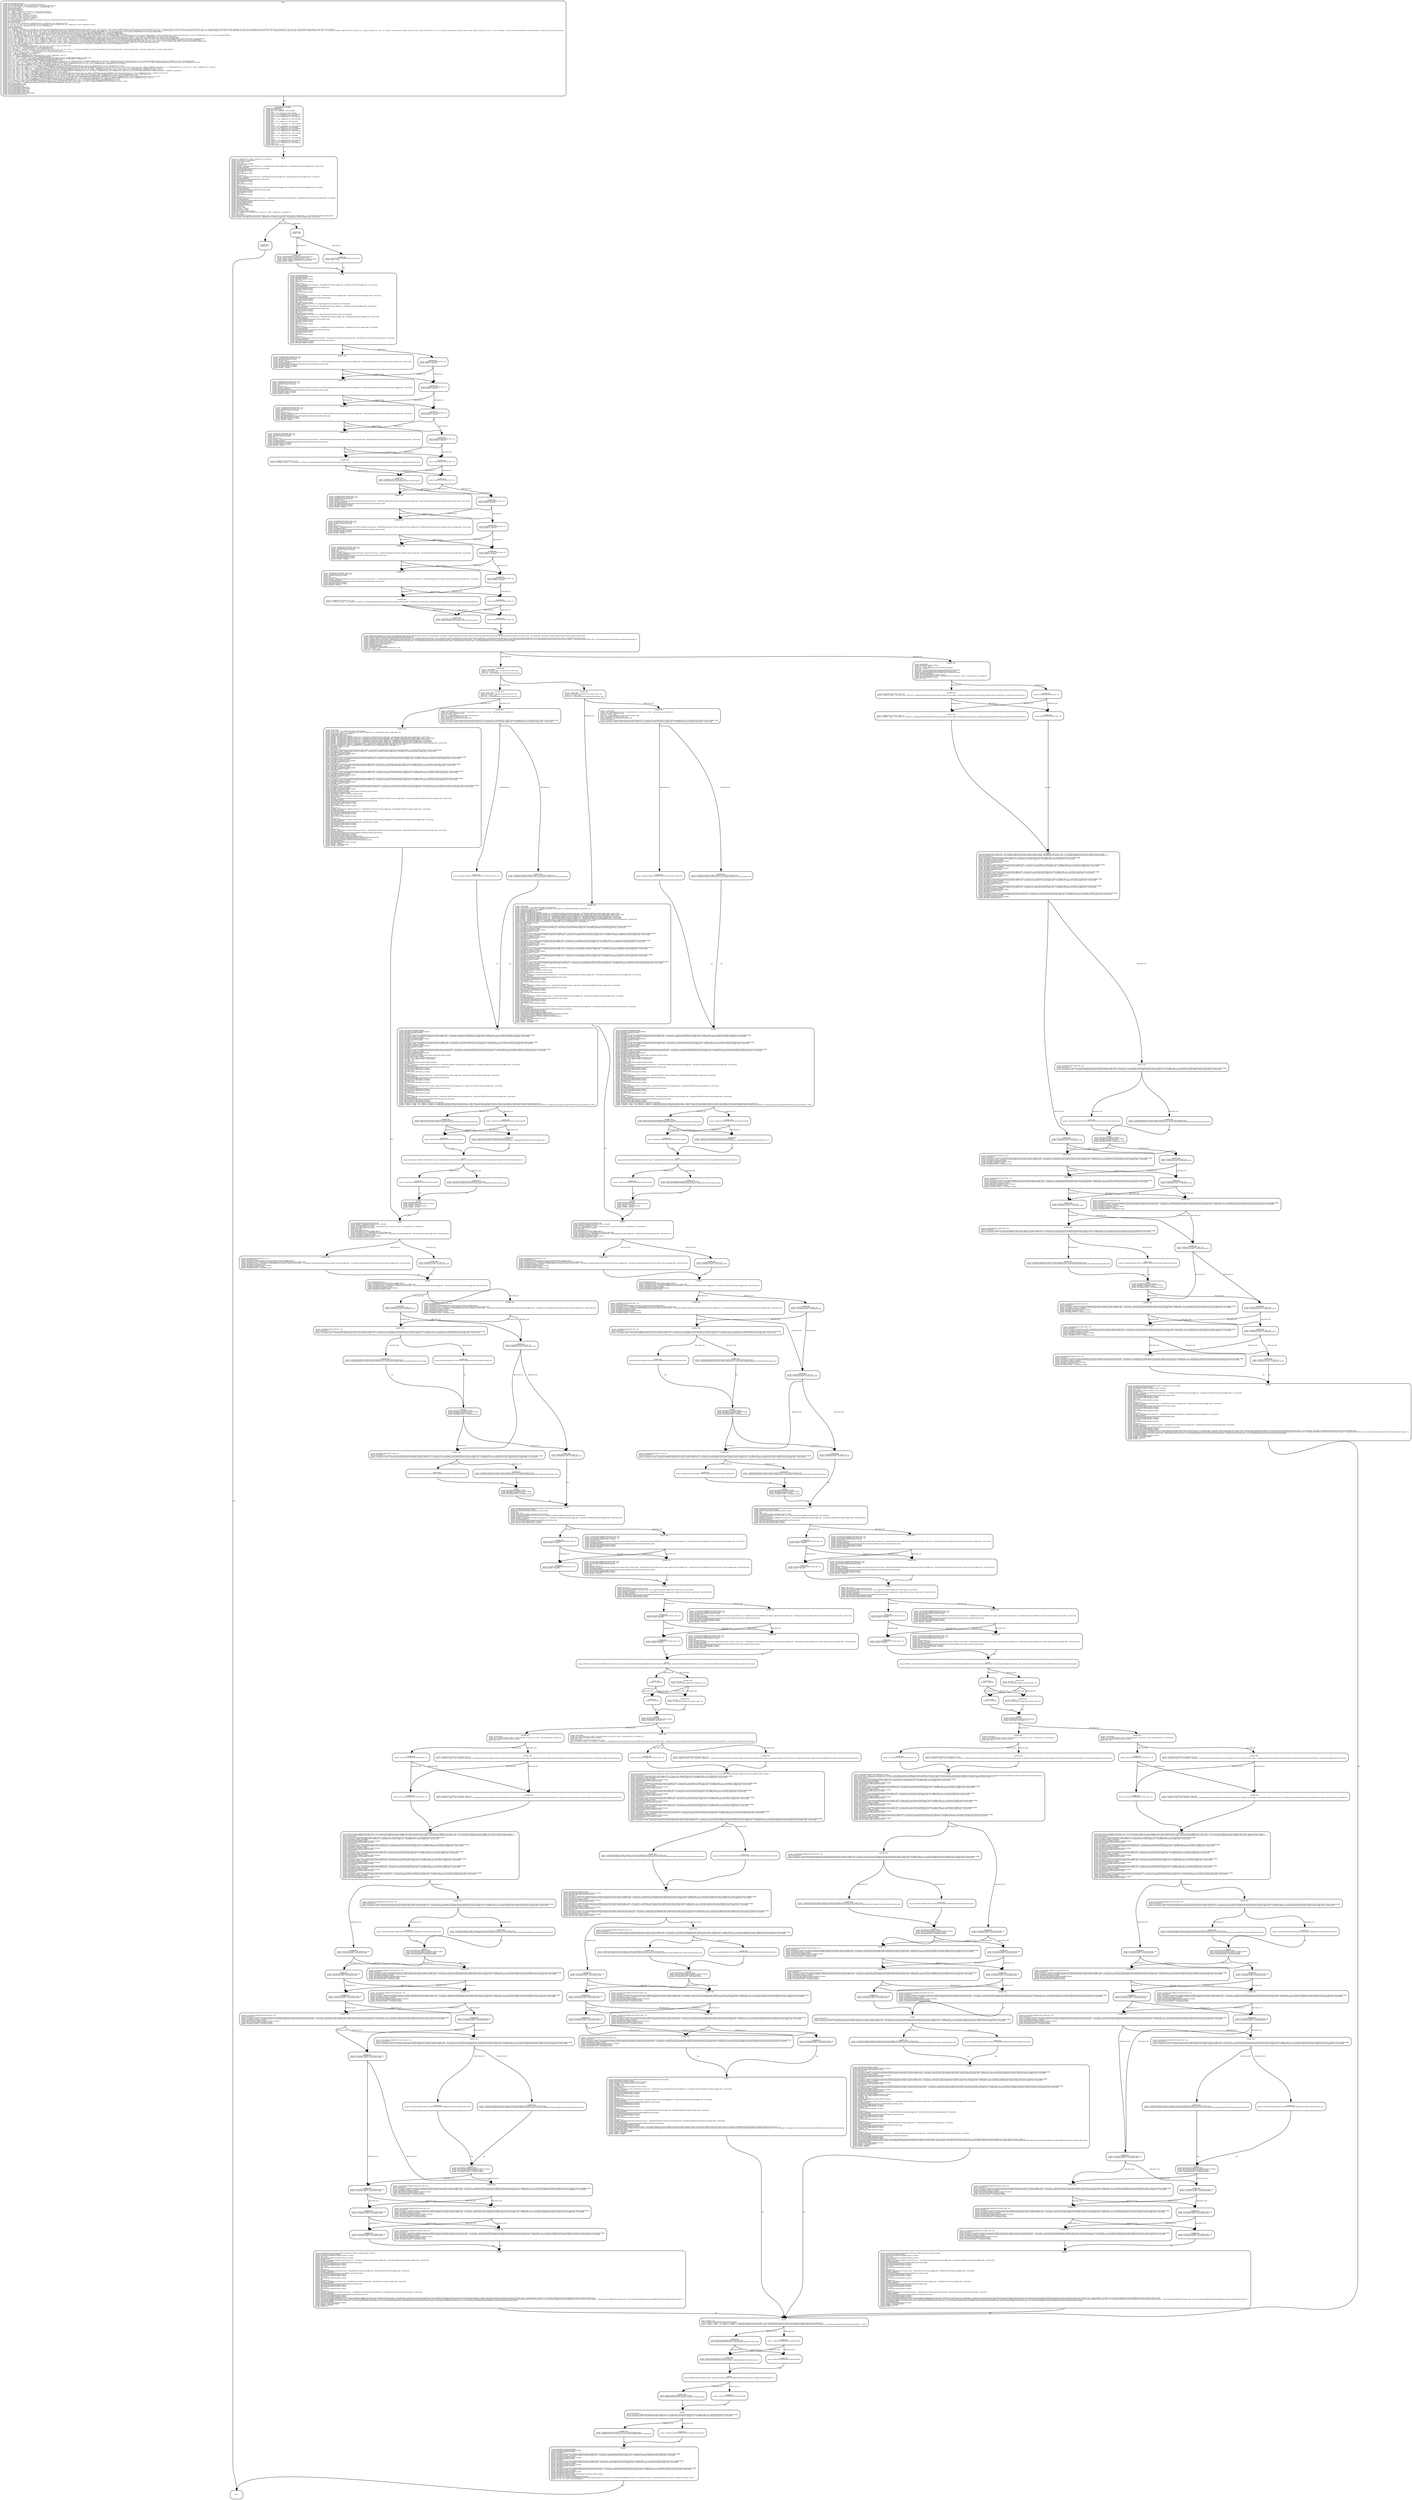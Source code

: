 digraph CFG {
	graph [center=true  ];
	node [ shape = box, style=rounded, fontsize=5 ];
	edge [ tailport=s, headport=n, fontsize=5 ];

	"$start" [ label=< 
		<FONT face="Arial Unicode MS">
		<FONT face="Arial Bold">$start</FONT>  <BR ALIGN="CENTER"/>
		<FONT face="Arial Bold">assume</FONT> Permission$denominator &ge; 0 <BR ALIGN="LEFT"/>
		<FONT face="Arial Bold">assume</FONT> (Permission$Zero[perm$R] = 0) &and; (Permission$Zero[perm$N] = 0) <BR ALIGN="LEFT"/>
		<FONT face="Arial Bold">assume</FONT> (Permission$Full[perm$R] = Permission$FullFraction) &and; (Permission$Full[perm$N] = 0) <BR ALIGN="LEFT"/>
		<FONT face="Arial Bold">assume</FONT> (&forall;&le;T&ge; o : ref, f : Field (T) , pc : PermissionComponent &bull; ( ZeroMask[o,f][pc] = 0 )) <BR ALIGN="LEFT"/>
		<FONT face="Arial Bold">assume</FONT> IsGoodMask(ZeroMask) <BR ALIGN="LEFT"/>
		<FONT face="Arial Bold">assume</FONT> NonPredicateField(joinable) <BR ALIGN="LEFT"/>
		<FONT face="Arial Bold">assume</FONT> NonPredicateField(forkK) <BR ALIGN="LEFT"/>
		<FONT face="Arial Bold">assume</FONT> (&forall;  n : Integer &bull; {Fractions(n)} ( Fractions(n) = (n * Permission$denominator) )) <BR ALIGN="LEFT"/>
		<FONT face="Arial Bold">assume</FONT> (&forall;  x : Integer, y : Integer &bull; ( ((0 &le; x) &and; (x &le; y)) &rArr; (Fractions(x) &le; Fractions(y)) )) <BR ALIGN="LEFT"/>
		<FONT face="Arial Bold">assume</FONT> Permission$FullFraction = Fractions(100) <BR ALIGN="LEFT"/>
		<FONT face="Arial Bold">assume</FONT> (0 &le; channelK) &and; ((1000 * channelK) &le; Fractions(1)) <BR ALIGN="LEFT"/>
		<FONT face="Arial Bold">assume</FONT> (0 &le; monitorK) &and; ((1000 * monitorK) &le; Fractions(1)) <BR ALIGN="LEFT"/>
		<FONT face="Arial Bold">assume</FONT> (0 &le; predicateK) &and; ((1000 * predicateK) &le; Fractions(1)) <BR ALIGN="LEFT"/>
		<FONT face="Arial Bold">assume</FONT> (predicateK = channelK) &and; (channelK = monitorK) <BR ALIGN="LEFT"/>
		<FONT face="Arial Bold">assume</FONT> (&forall;  a : PartialHeapType, b : PartialHeapType &bull; {IsGoodState(combine(a,b))} ( IsGoodState(combine(a,b)) &hArr; (IsGoodState(a) &and; IsGoodState(b)) )) <BR ALIGN="LEFT"/>
		<FONT face="Arial Bold">assume</FONT> IsGoodState(emptyPartialHeap) <BR ALIGN="LEFT"/>
		<FONT face="Arial Bold">assume</FONT> NonPredicateField(mu) <BR ALIGN="LEFT"/>
		<FONT face="Arial Bold">assume</FONT> (&forall;  m : Mu, n_$0 : Mu &bull; {MuBelow(m,n_$0),MuBelow(n_$0,m)} ( &#172;(MuBelow(m,n_$0) &and; MuBelow(n_$0,m)) )) <BR ALIGN="LEFT"/>
		<FONT face="Arial Bold">assume</FONT> (&forall;  m_$0 : Mu, n_$1 : Mu, o_$0 : Mu &bull; {MuBelow(m_$0,n_$1),MuBelow(n_$1,o_$0)} ( (MuBelow(m_$0,n_$1) &and; MuBelow(n_$1,o_$0)) &rArr; MuBelow(m_$0,o_$0) )) <BR ALIGN="LEFT"/>
		<FONT face="Arial Bold">assume</FONT> (&forall;  m_$1 : Mu, n_$2 : Mu &bull; ( MuBelow(m_$1,n_$2) &rArr; (&#172;(n_$2 = $LockBottom)) )) <BR ALIGN="LEFT"/>
		<FONT face="Arial Bold">assume</FONT> NonPredicateField(held) <BR ALIGN="LEFT"/>
		<FONT face="Arial Bold">assume</FONT> NonPredicateField(rdheld) <BR ALIGN="LEFT"/>
		<FONT face="Arial Bold">assume</FONT> (&forall;  ih : HeapType, h : HeapType, m_$2 : MaskType, sm : MaskType &bull; {IsGoodInhaleState(ih,h,m_$2,sm)} ( IsGoodInhaleState(ih,h,m_$2,sm) &hArr; ((((((&forall;&le;T&ge; o_$1 : ref, f_$0 : Field (T)  &bull; {ih[o_$1,f_$0]} ( CanRead(m_$2,sm,o_$1,f_$0) &rArr; (ih[o_$1,f_$0] = h[o_$1,f_$0]) ))) &and; ((&forall;  o_$2 : ref &bull; {ih[o_$2,held]} ( (0 &le; ih[o_$2,held]) &hArr; (0 &le; h[o_$2,held]) )))) &and; ((&forall;  o_$3 : ref &bull; {ih[o_$3,rdheld]} ( ih[o_$3,rdheld] &hArr; h[o_$3,rdheld] )))) &and; ((&forall;  o_$4 : ref &bull; {h[o_$4,held]} ( (0 &le; h[o_$4,held]) &rArr; (ih[o_$4,mu] = h[o_$4,mu]) )))) &and; ((&forall;  o_$5 : ref &bull; {h[o_$5,rdheld]} ( h[o_$5,rdheld] &rArr; (ih[o_$5,mu] = h[o_$5,mu]) )))) )) <BR ALIGN="LEFT"/>
		<FONT face="Arial Bold">assume</FONT> (&forall;  eh : HeapType, h_$0 : HeapType, m_$3 : MaskType, sm_$0 : MaskType &bull; {IsGoodExhaleState(eh,h_$0,m_$3,sm_$0)} ( IsGoodExhaleState(eh,h_$0,m_$3,sm_$0) &hArr; (((((((((&forall;&le;T&ge; o_$6 : ref, f_$1 : Field (T)  &bull; {eh[o_$6,f_$1]} ( CanRead(m_$3,sm_$0,o_$6,f_$1) &rArr; (eh[o_$6,f_$1] = h_$0[o_$6,f_$1]) ))) &and; ((&forall;  o_$7 : ref &bull; {eh[o_$7,held]} ( (0 &le; eh[o_$7,held]) &hArr; (0 &le; h_$0[o_$7,held]) )))) &and; ((&forall;  o_$8 : ref &bull; {eh[o_$8,rdheld]} ( eh[o_$8,rdheld] &hArr; h_$0[o_$8,rdheld] )))) &and; ((&forall;  o_$9 : ref &bull; {h_$0[o_$9,held]} ( (0 &le; h_$0[o_$9,held]) &rArr; (eh[o_$9,mu] = h_$0[o_$9,mu]) )))) &and; ((&forall;  o_$10 : ref &bull; {h_$0[o_$10,rdheld]} ( h_$0[o_$10,rdheld] &rArr; (eh[o_$10,mu] = h_$0[o_$10,mu]) )))) &and; ((&forall;  o_$11 : ref &bull; {h_$0[o_$11,forkK]} {eh[o_$11,forkK]} ( h_$0[o_$11,forkK] = eh[o_$11,forkK] )))) &and; ((&forall;  o_$12 : ref &bull; {h_$0[o_$12,held]} {eh[o_$12,held]} ( h_$0[o_$12,held] = eh[o_$12,held] )))) &and; ((&forall;  o_$13 : ref, f_$2 : Field (Integer)  &bull; {eh[o_$13,f_$2],PredicateField(f_$2)} ( PredicateField(f_$2) &rArr; (h_$0[o_$13,f_$2] &le; eh[o_$13,f_$2]) )))) )) <BR ALIGN="LEFT"/>
		<FONT face="Arial Bold">assume</FONT> (&forall;&le;T&ge; m_$4 : MaskType, sm_$1 : MaskType, obj : ref, f_$3 : Field (T)  &bull; {CanRead(m_$4,sm_$1,obj,f_$3)} ( CanRead(m_$4,sm_$1,obj,f_$3) &hArr; ((((0 &le; m_$4[obj,f_$3][perm$R]) &or; (0 &le; m_$4[obj,f_$3][perm$N])) &or; (0 &le; sm_$1[obj,f_$3][perm$R])) &or; (0 &le; sm_$1[obj,f_$3][perm$N])) )) <BR ALIGN="LEFT"/>
		<FONT face="Arial Bold">assume</FONT> (&forall;&le;T&ge; m_$5 : MaskType, obj_$0 : ref, f_$4 : Field (T)  &bull; {CanReadForSure(m_$5,obj_$0,f_$4)} ( CanReadForSure(m_$5,obj_$0,f_$4) &hArr; ((0 &le; m_$5[obj_$0,f_$4][perm$R]) &or; (0 &le; m_$5[obj_$0,f_$4][perm$N])) )) <BR ALIGN="LEFT"/>
		<FONT face="Arial Bold">assume</FONT> (&forall;&le;T&ge; m_$6 : MaskType, obj_$1 : ref, f_$5 : Field (T)  &bull; {CanWrite(m_$6,obj_$1,f_$5)} ( CanWrite(m_$6,obj_$1,f_$5) &hArr; ((m_$6[obj_$1,f_$5][perm$R] = Permission$FullFraction) &and; (m_$6[obj_$1,f_$5][perm$N] = 0)) )) <BR ALIGN="LEFT"/>
		<FONT face="Arial Bold">assume</FONT> (&forall;  m_$7 : MaskType &bull; {IsGoodMask(m_$7)} ( IsGoodMask(m_$7) &hArr; ((&forall;&le;T&ge; o_$14 : ref, f_$6 : Field (T)  &bull; ( ((0 &le; m_$7[o_$14,f_$6][perm$R]) &and; (NonPredicateField(f_$6) &rArr; ((m_$7[o_$14,f_$6][perm$R] &le; Permission$FullFraction) &and; ((0 &le; m_$7[o_$14,f_$6][perm$N]) &rArr; (m_$7[o_$14,f_$6][perm$R] &le; Permission$FullFraction))))) &and; ((m_$7[o_$14,f_$6][perm$N] &le; 0) &rArr; (0 &le; m_$7[o_$14,f_$6][perm$R])) ))) )) <BR ALIGN="LEFT"/>
		<FONT face="Arial Bold">assume</FONT> (&forall;  h_$1 : HeapType, m_$8 : MaskType, sm_$2 : MaskType, o_$15 : ref, q : ref &bull; {wf(h_$1,m_$8,sm_$2),h_$1[o_$15,mu],h_$1[q,mu]} ( (((wf(h_$1,m_$8,sm_$2) &and; (&#172;(o_$15 = q))) &and; ((0 &le; h_$1[o_$15,held]) &or; h_$1[o_$15,rdheld])) &and; ((0 &le; h_$1[q,held]) &or; h_$1[q,rdheld])) &rArr; (&#172;(h_$1[o_$15,mu] = h_$1[q,mu])) )) <BR ALIGN="LEFT"/>
		<FONT face="Arial Bold">assume</FONT> (&forall;&le;T,U&ge; m_$9 : MaskType, o_$16 : ref, f_$7 : Field (T) , howMuch : Integer, q_$0 : ref, g : Field (U)  &bull; {DecPerm(m_$9,o_$16,f_$7,howMuch)[q_$0,g][perm$R]} ( DecPerm(m_$9,o_$16,f_$7,howMuch)[q_$0,g][perm$R] = ite((o_$16 = q_$0) &and; (f_$7 = g),m_$9[q_$0,g][perm$R] - howMuch,m_$9[q_$0,g][perm$R]) )) <BR ALIGN="LEFT"/>
		<FONT face="Arial Bold">assume</FONT> (&forall;&le;T,U&ge; m_$10 : MaskType, o_$17 : ref, f_$8 : Field (T) , howMuch_$0 : Integer, q_$1 : ref, g_$0 : Field (U)  &bull; {DecPerm(m_$10,o_$17,f_$8,howMuch_$0)[q_$1,g_$0][perm$N]} ( DecEpsilons(m_$10,o_$17,f_$8,howMuch_$0)[q_$1,g_$0][perm$N] = ite((o_$17 = q_$1) &and; (f_$8 = g_$0),m_$10[q_$1,g_$0][perm$N] - howMuch_$0,m_$10[q_$1,g_$0][perm$N]) )) <BR ALIGN="LEFT"/>
		<FONT face="Arial Bold">assume</FONT> (&forall;&le;T,U&ge; m_$11 : MaskType, o_$18 : ref, f_$9 : Field (T) , howMuch_$1 : Integer, q_$2 : ref, g_$1 : Field (U)  &bull; {IncPerm(m_$11,o_$18,f_$9,howMuch_$1)[q_$2,g_$1][perm$R]} ( IncPerm(m_$11,o_$18,f_$9,howMuch_$1)[q_$2,g_$1][perm$R] = ite((o_$18 = q_$2) &and; (f_$9 = g_$1),m_$11[q_$2,g_$1][perm$R] + howMuch_$1,m_$11[q_$2,g_$1][perm$R]) )) <BR ALIGN="LEFT"/>
		<FONT face="Arial Bold">assume</FONT> (&forall;&le;T,U&ge; m_$12 : MaskType, o_$19 : ref, f_$10 : Field (T) , howMuch_$2 : Integer, q_$3 : ref, g_$2 : Field (U)  &bull; {IncPerm(m_$12,o_$19,f_$10,howMuch_$2)[q_$3,g_$2][perm$N]} ( IncEpsilons(m_$12,o_$19,f_$10,howMuch_$2)[q_$3,g_$2][perm$N] = ite((o_$19 = q_$3) &and; (f_$10 = g_$2),m_$12[q_$3,g_$2][perm$N] + howMuch_$2,m_$12[q_$3,g_$2][perm$N]) )) <BR ALIGN="LEFT"/>
		<FONT face="Arial Bold">assume</FONT> (&forall;&le;T,U&ge; h_$2 : HeapType, o_$20 : ref, f_$11 : Field (T) , newValue : U, q_$4 : ref, g_$3 : Field (U)  &bull; {Havocing(h_$2,o_$20,f_$11,newValue)[q_$4,g_$3]} ( Havocing(h_$2,o_$20,f_$11,newValue)[q_$4,g_$3] = ite((o_$20 = q_$4) &and; (f_$11 = g_$3),newValue,h_$2[q_$4,g_$3]) )) <BR ALIGN="LEFT"/>
		<FONT face="Arial Bold">assume</FONT> (&forall;  m_$13 : MaskType &bull; {EmptyMask(m_$13)} ( EmptyMask(m_$13) &hArr; ((&forall;&le;T&ge; o_$21 : ref, f_$12 : Field (T)  &bull; ( NonPredicateField(f_$12) &rArr; ((m_$13[o_$21,f_$12][perm$R] &le; 0) &and; (m_$13[o_$21,f_$12][perm$N] &le; 0)) ))) )) <BR ALIGN="LEFT"/>
		<FONT face="Arial Bold">assume</FONT> (&forall;  o_$22 : ref &bull; ( ZeroCredits[o_$22] = 0 )) <BR ALIGN="LEFT"/>
		<FONT face="Arial Bold">assume</FONT> (&forall;  c : CreditsType &bull; {EmptyCredits(c)} ( EmptyCredits(c) &hArr; ((&forall;  o_$23 : ref &bull; ( (&#172;(o_$23 = null)) &rArr; (c[o_$23] = 0) ))) )) <BR ALIGN="LEFT"/>
		<FONT face="Arial Bold">assume</FONT> (&forall;&le;T&ge; f_$13 : Field (T)  &bull; ( NonPredicateField(f_$13) &rArr; (&#172;PredicateField(f_$13)) )) <BR ALIGN="LEFT"/>
		<FONT face="Arial Bold">assume</FONT> (&forall;&le;T&ge; f_$14 : Field (T)  &bull; ( PredicateField(f_$14) &rArr; (&#172;NonPredicateField(f_$14)) )) <BR ALIGN="LEFT"/>
		<FONT face="Arial Bold">assume</FONT> (&forall;  m1 : MaskType, m2 : MaskType &bull; {submask(m1,m2)} ( submask(m1,m2) &hArr; ((&forall;&le;T&ge; o_$24 : ref, f_$15 : Field (T)  &bull; ( (m1[o_$24,f_$15][perm$R] &le; m2[o_$24,f_$15][perm$R]) &or; ((m1[o_$24,f_$15][perm$R] = m2[o_$24,f_$15][perm$R]) &and; (m1[o_$24,f_$15][perm$N] &le; m2[o_$24,f_$15][perm$N])) ))) )) <BR ALIGN="LEFT"/>
		<FONT face="Arial Bold">assume</FONT> (&forall;&le;T&ge; con : Boolean, a_$0 : T, b_$0 : T &bull; {ite(con,a_$0,b_$0)} ( con &rArr; (ite(con,a_$0,b_$0) = a_$0) )) <BR ALIGN="LEFT"/>
		<FONT face="Arial Bold">assume</FONT> (&forall;&le;T&ge; con_$0 : Boolean, a_$1 : T, b_$1 : T &bull; {ite(con_$0,a_$1,b_$1)} ( (&#172;con_$0) &rArr; (ite(con_$0,a_$1,b_$1) = b_$1) )) <BR ALIGN="LEFT"/>
		<FONT face="Arial Bold">assume</FONT> (&forall;&le;T&ge; s : Seq (T)  &bull; {Seq#Length(s)} ( 0 &le; Seq#Length(s) )) <BR ALIGN="LEFT"/>
		<FONT face="Arial Bold">assume</FONT> (&forall;&le;T&ge; &bull; Seq#Length((Seq#Empty() : Seq (T) )) = 0) <BR ALIGN="LEFT"/>
		<FONT face="Arial Bold">assume</FONT> (&forall;&le;T&ge; s_$0 : Seq (T)  &bull; {Seq#Length(s_$0)} ( (Seq#Length(s_$0) = 0) &rArr; (s_$0 = (Seq#Empty() : Seq (T) )) )) <BR ALIGN="LEFT"/>
		<FONT face="Arial Bold">assume</FONT> (&forall;&le;T&ge; t : T &bull; {Seq#Length(Seq#Singleton(t))} ( Seq#Length(Seq#Singleton(t)) = 1 )) <BR ALIGN="LEFT"/>
		<FONT face="Arial Bold">assume</FONT> (&forall;&le;T&ge; s_$1 : Seq (T) , i : Integer, v : T, len : Integer &bull; {Seq#Length(Seq#Build(s_$1,i,v,len))} ( (0 &le; len) &rArr; (Seq#Length(Seq#Build(s_$1,i,v,len)) = len) )) <BR ALIGN="LEFT"/>
		<FONT face="Arial Bold">assume</FONT> (&forall;&le;T&ge; s0 : Seq (T) , s1 : Seq (T)  &bull; {Seq#Length(Seq#Append(s0,s1))} ( Seq#Length(Seq#Append(s0,s1)) = (Seq#Length(s0) + Seq#Length(s1)) )) <BR ALIGN="LEFT"/>
		<FONT face="Arial Bold">assume</FONT> (&forall;&le;T&ge; t_$0 : T &bull; {Seq#Index(Seq#Singleton(t_$0),0)} ( Seq#Index(Seq#Singleton(t_$0),0) = t_$0 )) <BR ALIGN="LEFT"/>
		<FONT face="Arial Bold">assume</FONT> (&forall;&le;T&ge; s0_$0 : Seq (T) , s1_$0 : Seq (T) , n_$3 : Integer &bull; {Seq#Index(Seq#Append(s0_$0,s1_$0),n_$3)} ( ((n_$3 &le; Seq#Length(s0_$0)) &rArr; (Seq#Index(Seq#Append(s0_$0,s1_$0),n_$3) = Seq#Index(s0_$0,n_$3))) &and; ((Seq#Length(s0_$0) &le; n_$3) &rArr; (Seq#Index(Seq#Append(s0_$0,s1_$0),n_$3) = Seq#Index(s1_$0,n_$3 - Seq#Length(s0_$0)))) )) <BR ALIGN="LEFT"/>
		<FONT face="Arial Bold">assume</FONT> (&forall;&le;T&ge; s_$2 : Seq (T) , i_$0 : Integer, v_$0 : T, len_$0 : Integer, n_$4 : Integer &bull; {Seq#Index(Seq#Build(s_$2,i_$0,v_$0,len_$0),n_$4)} ( ((0 &le; n_$4) &and; (n_$4 &le; len_$0)) &rArr; (((i_$0 = n_$4) &rArr; (Seq#Index(Seq#Build(s_$2,i_$0,v_$0,len_$0),n_$4) = v_$0)) &and; ((&#172;(i_$0 = n_$4)) &rArr; (Seq#Index(Seq#Build(s_$2,i_$0,v_$0,len_$0),n_$4) = Seq#Index(s_$2,n_$4)))) )) <BR ALIGN="LEFT"/>
		<FONT face="Arial Bold">assume</FONT> (&forall;&le;T&ge; s_$3 : Seq (T) , x_$0 : T &bull; {Seq#Contains(s_$3,x_$0)} ( Seq#Contains(s_$3,x_$0) &hArr; ((&exist;  i_$1 : Integer &bull; {Seq#Index(s_$3,i_$1)} ( ((0 &le; i_$1) &and; (i_$1 &le; Seq#Length(s_$3))) &and; (Seq#Index(s_$3,i_$1) = x_$0) ))) )) <BR ALIGN="LEFT"/>
		<FONT face="Arial Bold">assume</FONT> (&forall;  x_$1 : ref &bull; {Seq#Contains((Seq#Empty() : Seq (ref) ),x_$1)} ( &#172;Seq#Contains((Seq#Empty() : Seq (ref) ),x_$1) )) <BR ALIGN="LEFT"/>
		<FONT face="Arial Bold">assume</FONT> (&forall;&le;T&ge; s0_$1 : Seq (T) , s1_$1 : Seq (T) , x_$2 : T &bull; {Seq#Contains(Seq#Append(s0_$1,s1_$1),x_$2)} ( Seq#Contains(Seq#Append(s0_$1,s1_$1),x_$2) &hArr; (Seq#Contains(s0_$1,x_$2) &or; Seq#Contains(s1_$1,x_$2)) )) <BR ALIGN="LEFT"/>
		<FONT face="Arial Bold">assume</FONT> (&forall;&le;T&ge; s_$4 : Seq (T) , i_$2 : Integer, v_$1 : T, len_$1 : Integer, x_$3 : T &bull; {Seq#Contains(Seq#Build(s_$4,i_$2,v_$1,len_$1),x_$3)} ( Seq#Contains(Seq#Build(s_$4,i_$2,v_$1,len_$1),x_$3) &hArr; ((((0 &le; i_$2) &and; (i_$2 &le; len_$1)) &and; (x_$3 = v_$1)) &or; ((&exist;  j : Integer &bull; {Seq#Index(s_$4,j)} ( ((((0 &le; j) &and; (j &le; Seq#Length(s_$4))) &and; (j &le; len_$1)) &and; (&#172;(j = i_$2))) &and; (Seq#Index(s_$4,j) = x_$3) )))) )) <BR ALIGN="LEFT"/>
		<FONT face="Arial Bold">assume</FONT> (&forall;&le;T&ge; s_$5 : Seq (T) , n_$5 : Integer, x_$4 : T &bull; {Seq#Contains(Seq#Take(s_$5,n_$5),x_$4)} ( Seq#Contains(Seq#Take(s_$5,n_$5),x_$4) &hArr; ((&exist;  i_$3 : Integer &bull; {Seq#Index(s_$5,i_$3)} ( (((0 &le; i_$3) &and; (i_$3 &le; n_$5)) &and; (i_$3 &le; Seq#Length(s_$5))) &and; (Seq#Index(s_$5,i_$3) = x_$4) ))) )) <BR ALIGN="LEFT"/>
		<FONT face="Arial Bold">assume</FONT> (&forall;&le;T&ge; s_$6 : Seq (T) , n_$6 : Integer, x_$5 : T &bull; {Seq#Contains(Seq#Drop(s_$6,n_$6),x_$5)} ( Seq#Contains(Seq#Drop(s_$6,n_$6),x_$5) &hArr; ((&exist;  i_$4 : Integer &bull; {Seq#Index(s_$6,i_$4)} ( (((0 &le; n_$6) &and; (n_$6 &le; i_$4)) &and; (i_$4 &le; Seq#Length(s_$6))) &and; (Seq#Index(s_$6,i_$4) = x_$5) ))) )) <BR ALIGN="LEFT"/>
		<FONT face="Arial Bold">assume</FONT> (&forall;&le;T&ge; s0_$2 : Seq (T) , s1_$2 : Seq (T)  &bull; {Seq#Equal(s0_$2,s1_$2)} ( Seq#Equal(s0_$2,s1_$2) &hArr; ((Seq#Length(s0_$2) = Seq#Length(s1_$2)) &and; ((&forall;  j_$0 : Integer &bull; {Seq#Index(s0_$2,j_$0)} {Seq#Index(s1_$2,j_$0)} ( ((0 &le; j_$0) &and; (j_$0 &le; Seq#Length(s0_$2))) &rArr; (Seq#Index(s0_$2,j_$0) = Seq#Index(s1_$2,j_$0)) )))) )) <BR ALIGN="LEFT"/>
		<FONT face="Arial Bold">assume</FONT> (&forall;&le;T&ge; a_$2 : Seq (T) , b_$2 : Seq (T)  &bull; {Seq#Equal(a_$2,b_$2)} ( Seq#Equal(a_$2,b_$2) &rArr; (a_$2 = b_$2) )) <BR ALIGN="LEFT"/>
		<FONT face="Arial Bold">assume</FONT> (&forall;&le;T&ge; s0_$3 : Seq (T) , s1_$3 : Seq (T) , n_$7 : Integer &bull; {Seq#SameUntil(s0_$3,s1_$3,n_$7)} ( Seq#SameUntil(s0_$3,s1_$3,n_$7) &hArr; ((&forall;  j_$1 : Integer &bull; {Seq#Index(s0_$3,j_$1)} {Seq#Index(s1_$3,j_$1)} ( ((0 &le; j_$1) &and; (j_$1 &le; n_$7)) &rArr; (Seq#Index(s0_$3,j_$1) = Seq#Index(s1_$3,j_$1)) ))) )) <BR ALIGN="LEFT"/>
		<FONT face="Arial Bold">assume</FONT> (&forall;&le;T&ge; s_$7 : Seq (T) , n_$8 : Integer &bull; {Seq#Length(Seq#Take(s_$7,n_$8))} ( (0 &le; n_$8) &rArr; (((n_$8 &le; Seq#Length(s_$7)) &rArr; (Seq#Length(Seq#Take(s_$7,n_$8)) = n_$8)) &and; ((Seq#Length(s_$7) &le; n_$8) &rArr; (Seq#Length(Seq#Take(s_$7,n_$8)) = Seq#Length(s_$7)))) )) <BR ALIGN="LEFT"/>
		<FONT face="Arial Bold">assume</FONT> (&forall;&le;T&ge; s_$8 : Seq (T) , n_$9 : Integer, j_$2 : Integer &bull; {Seq#Index(Seq#Take(s_$8,n_$9),j_$2)} {:weight  25}( (((0 &le; j_$2) &and; (j_$2 &le; n_$9)) &and; (j_$2 &le; Seq#Length(s_$8))) &rArr; (Seq#Index(Seq#Take(s_$8,n_$9),j_$2) = Seq#Index(s_$8,j_$2)) )) <BR ALIGN="LEFT"/>
		<FONT face="Arial Bold">assume</FONT> (&forall;&le;T&ge; s_$9 : Seq (T) , n_$10 : Integer &bull; {Seq#Length(Seq#Drop(s_$9,n_$10))} ( (0 &le; n_$10) &rArr; (((n_$10 &le; Seq#Length(s_$9)) &rArr; (Seq#Length(Seq#Drop(s_$9,n_$10)) = (Seq#Length(s_$9) - n_$10))) &and; ((Seq#Length(s_$9) &le; n_$10) &rArr; (Seq#Length(Seq#Drop(s_$9,n_$10)) = 0))) )) <BR ALIGN="LEFT"/>
		<FONT face="Arial Bold">assume</FONT> (&forall;&le;T&ge; s_$10 : Seq (T) , n_$11 : Integer, j_$3 : Integer &bull; {Seq#Index(Seq#Drop(s_$10,n_$11),j_$3)} {:weight  25}( (((0 &le; n_$11) &and; (0 &le; j_$3)) &and; (j_$3 &le; (Seq#Length(s_$10) - n_$11))) &rArr; (Seq#Index(Seq#Drop(s_$10,n_$11),j_$3) = Seq#Index(s_$10,j_$3 + n_$11)) )) <BR ALIGN="LEFT"/>
		<FONT face="Arial Bold">assume</FONT> (&forall;&le;T&ge; s_$11 : Seq (T) , t_$1 : Seq (T)  &bull; {Seq#Append(s_$11,t_$1)} ( (Seq#Take(Seq#Append(s_$11,t_$1),Seq#Length(s_$11)) = s_$11) &and; (Seq#Drop(Seq#Append(s_$11,t_$1),Seq#Length(s_$11)) = t_$1) )) <BR ALIGN="LEFT"/>
		<FONT face="Arial Bold">assume</FONT> (&forall;  min : Integer, max : Integer &bull; {Seq#Length(Seq#Range(min,max))} ( ((min &le; max) &rArr; (Seq#Length(Seq#Range(min,max)) = (max - min))) &and; ((max &le; min) &rArr; (Seq#Length(Seq#Range(min,max)) = 0)) )) <BR ALIGN="LEFT"/>
		<FONT face="Arial Bold">assume</FONT> (&forall;  min_$0 : Integer, max_$0 : Integer, j_$4 : Integer &bull; {Seq#Index(Seq#Range(min_$0,max_$0),j_$4)} ( ((0 &le; j_$4) &and; (j_$4 &le; (max_$0 - min_$0))) &rArr; (Seq#Index(Seq#Range(min_$0,max_$0),j_$4) = (min_$0 + j_$4)) )) <BR ALIGN="LEFT"/>
		<FONT face="Arial Bold">assume</FONT> (&forall;&le;T&ge; x_$6 : T, y_$0 : T &bull; {Seq#Contains(Seq#Singleton(x_$6),y_$0)} ( Seq#Contains(Seq#Singleton(x_$6),y_$0) &hArr; (x_$6 = y_$0) )) <BR ALIGN="LEFT"/>
		<FONT face="Arial Bold">assume</FONT> NonPredicateField(AVLTree.root) <BR ALIGN="LEFT"/>
		<FONT face="Arial Bold">assume</FONT> NonPredicateField(AVLTree.keys) <BR ALIGN="LEFT"/>
		<FONT face="Arial Bold">assume</FONT> PredicateField(AVLTree.valid) <BR ALIGN="LEFT"/>
		<FONT face="Arial Bold">assume</FONT> NonPredicateField(AVLTreeNode.key) <BR ALIGN="LEFT"/>
		<FONT face="Arial Bold">assume</FONT> NonPredicateField(AVLTreeNode.height) <BR ALIGN="LEFT"/>
		<FONT face="Arial Bold">assume</FONT> NonPredicateField(AVLTreeNode.left) <BR ALIGN="LEFT"/>
		<FONT face="Arial Bold">assume</FONT> NonPredicateField(AVLTreeNode.right) <BR ALIGN="LEFT"/>
		<FONT face="Arial Bold">assume</FONT> NonPredicateField(AVLTreeNode.keys) <BR ALIGN="LEFT"/>
		<FONT face="Arial Bold">assume</FONT> NonPredicateField(AVLTreeNode.balanceFactor) <BR ALIGN="LEFT"/>
		<FONT face="Arial Bold">assume</FONT> PredicateField(AVLTreeNode.valid) <BR ALIGN="LEFT"/>
		</FONT>
	>];
	"$exit" [ label=< 
		<FONT face="Arial Unicode MS">
		<FONT face="Arial Bold">$exit</FONT>  <BR ALIGN="CENTER"/>
		</FONT>
	>];
	"PreconditionGeneratedEntry" [ label=< 
		<FONT face="Arial Unicode MS">
		<FONT face="Arial Bold">PreconditionGeneratedEntry</FONT>  <BR ALIGN="CENTER"/>
		<FONT face="Arial Bold">assume</FONT> IsGoodMask(Mask) <BR ALIGN="LEFT"/>
		<FONT face="Arial Bold">assume</FONT> IsGoodMask(SecMask) <BR ALIGN="LEFT"/>
		<FONT face="Arial Bold">assume</FONT> (this = null) &or; (dtype(this) = AVLTreeNode#t) <BR ALIGN="LEFT"/>
		<FONT face="Arial Bold">assume</FONT> <FONT face="Arial Bold">true</FONT> <BR ALIGN="LEFT"/>
		<FONT face="Arial Bold">assume</FONT> (r#10 = null) &or; (dtype(r#10) = AVLTreeNode#t) <BR ALIGN="LEFT"/>
		<FONT face="Arial Bold">assume</FONT> (this#165 = null) &or; (dtype(this#165) = AVLTreeNode#t) <BR ALIGN="LEFT"/>
		<FONT face="Arial Bold">assume</FONT> (nl#12 = null) &or; (dtype(nl#12) = AVLTreeNode#t) <BR ALIGN="LEFT"/>
		<FONT face="Arial Bold">assume</FONT> (this#170 = null) &or; (dtype(this#170) = AVLTreeNode#t) <BR ALIGN="LEFT"/>
		<FONT face="Arial Bold">assume</FONT> <FONT face="Arial Bold">true</FONT> <BR ALIGN="LEFT"/>
		<FONT face="Arial Bold">assume</FONT> (this#172 = null) &or; (dtype(this#172) = AVLTreeNode#t) <BR ALIGN="LEFT"/>
		<FONT face="Arial Bold">assume</FONT> <FONT face="Arial Bold">true</FONT> <BR ALIGN="LEFT"/>
		<FONT face="Arial Bold">assume</FONT> (r#174 = null) &or; (dtype(r#174) = AVLTreeNode#t) <BR ALIGN="LEFT"/>
		<FONT face="Arial Bold">assume</FONT> <FONT face="Arial Bold">true</FONT> <BR ALIGN="LEFT"/>
		<FONT face="Arial Bold">assume</FONT> (this#177 = null) &or; (dtype(this#177) = AVLTreeNode#t) <BR ALIGN="LEFT"/>
		<FONT face="Arial Bold">assume</FONT> <FONT face="Arial Bold">true</FONT> <BR ALIGN="LEFT"/>
		<FONT face="Arial Bold">assume</FONT> (this#179 = null) &or; (dtype(this#179) = AVLTreeNode#t) <BR ALIGN="LEFT"/>
		<FONT face="Arial Bold">assume</FONT> (r#180 = null) &or; (dtype(r#180) = AVLTreeNode#t) <BR ALIGN="LEFT"/>
		<FONT face="Arial Bold">assume</FONT> (this#185 = null) &or; (dtype(this#185) = AVLTreeNode#t) <BR ALIGN="LEFT"/>
		<FONT face="Arial Bold">assume</FONT> (nr#16 = null) &or; (dtype(nr#16) = AVLTreeNode#t) <BR ALIGN="LEFT"/>
		<FONT face="Arial Bold">assume</FONT> (this#190 = null) &or; (dtype(this#190) = AVLTreeNode#t) <BR ALIGN="LEFT"/>
		<FONT face="Arial Bold">assume</FONT> <FONT face="Arial Bold">true</FONT> <BR ALIGN="LEFT"/>
		<FONT face="Arial Bold">assume</FONT> (this#192 = null) &or; (dtype(this#192) = AVLTreeNode#t) <BR ALIGN="LEFT"/>
		<FONT face="Arial Bold">assume</FONT> <FONT face="Arial Bold">true</FONT> <BR ALIGN="LEFT"/>
		<FONT face="Arial Bold">assume</FONT> (r#194 = null) &or; (dtype(r#194) = AVLTreeNode#t) <BR ALIGN="LEFT"/>
		<FONT face="Arial Bold">assume</FONT> <FONT face="Arial Bold">true</FONT> <BR ALIGN="LEFT"/>
		<FONT face="Arial Bold">assume</FONT> (this#197 = null) &or; (dtype(this#197) = AVLTreeNode#t) <BR ALIGN="LEFT"/>
		<FONT face="Arial Bold">assume</FONT> <FONT face="Arial Bold">true</FONT> <BR ALIGN="LEFT"/>
		<FONT face="Arial Bold">assume</FONT> (this#199 = null) &or; (dtype(this#199) = AVLTreeNode#t) <BR ALIGN="LEFT"/>
		<FONT face="Arial Bold">assume</FONT> (r#200 = null) &or; (dtype(r#200) = AVLTreeNode#t) <BR ALIGN="LEFT"/>
		<FONT face="Arial Bold">assume</FONT> (this#205 = null) &or; (dtype(this#205) = AVLTreeNode#t) <BR ALIGN="LEFT"/>
		<FONT face="Arial Bold">assume</FONT> &#172;(this = null) <BR ALIGN="LEFT"/>
		<FONT face="Arial Bold">assume</FONT> wf(Heap,Mask,SecMask) <BR ALIGN="LEFT"/>
		</FONT>
	>];
	"anon0" [ label=< 
		<FONT face="Arial Unicode MS">
		<FONT face="Arial Bold">anon0</FONT>  <BR ALIGN="CENTER"/>
		<FONT face="Arial Bold">assume</FONT> (0 &le; methodK#_261) &and; ((1000 * methodK#_261) &le; Fractions(1)) <BR ALIGN="LEFT"/>
		<FONT face="Arial Bold">assume</FONT> CurrentModule = module#default <BR ALIGN="LEFT"/>
		<FONT face="Arial Bold">assume</FONT> CanAssumeFunctionDefs <BR ALIGN="LEFT"/>
		<FONT face="Arial Bold">assume</FONT> &#172;(this = null) <BR ALIGN="LEFT"/>
		<FONT face="Arial Bold">assume</FONT> wf(Heap,ZeroMask,ZeroMask) <BR ALIGN="LEFT"/>
		<FONT face="Arial Bold">assume</FONT> Fractions(100) &ge; 0 <BR ALIGN="LEFT"/>
		<FONT face="Arial Bold">assume</FONT> Mask@0 = ZeroMask[this,AVLTreeNode.valid := ZeroMask[this,AVLTreeNode.valid][perm$R := ZeroMask[this,AVLTreeNode.valid][perm$R] + Fractions(100)]] <BR ALIGN="LEFT"/>
		<FONT face="Arial Bold">assume</FONT> IsGoodMask(Mask@0) <BR ALIGN="LEFT"/>
		<FONT face="Arial Bold">assume</FONT> IsGoodState(heapFragment(Heap[this,AVLTreeNode.valid])) <BR ALIGN="LEFT"/>
		<FONT face="Arial Bold">assume</FONT> wf(Heap,Mask@0,ZeroMask) <BR ALIGN="LEFT"/>
		<FONT face="Arial Bold">assume</FONT> wf(Heap,Mask@0,ZeroMask) <BR ALIGN="LEFT"/>
		<FONT face="Arial Bold">assume</FONT> &#172;(this = null) <BR ALIGN="LEFT"/>
		<FONT face="Arial Bold">assume</FONT> wf(Heap,Mask@0,ZeroMask) <BR ALIGN="LEFT"/>
		<FONT face="Arial Bold">assume</FONT> <FONT face="Arial Bold">true</FONT> <BR ALIGN="LEFT"/>
		<FONT face="Arial Bold">assume</FONT> Fractions(50) &ge; 0 <BR ALIGN="LEFT"/>
		<FONT face="Arial Bold">assume</FONT> Mask@1 = Mask@0[this,AVLTreeNode.keys := Mask@0[this,AVLTreeNode.keys][perm$R := Mask@0[this,AVLTreeNode.keys][perm$R] + Fractions(50)]] <BR ALIGN="LEFT"/>
		<FONT face="Arial Bold">assume</FONT> IsGoodMask(Mask@1) <BR ALIGN="LEFT"/>
		<FONT face="Arial Bold">assume</FONT> IsGoodState(heapFragment(Heap[this,AVLTreeNode.keys])) <BR ALIGN="LEFT"/>
		<FONT face="Arial Bold">assume</FONT> wf(Heap,Mask@1,ZeroMask) <BR ALIGN="LEFT"/>
		<FONT face="Arial Bold">assume</FONT> wf(Heap,Mask@1,ZeroMask) <BR ALIGN="LEFT"/>
		<FONT face="Arial Bold">assume</FONT> &#172;(this = null) <BR ALIGN="LEFT"/>
		<FONT face="Arial Bold">assume</FONT> wf(Heap,Mask@1,ZeroMask) <BR ALIGN="LEFT"/>
		<FONT face="Arial Bold">assume</FONT> <FONT face="Arial Bold">true</FONT> <BR ALIGN="LEFT"/>
		<FONT face="Arial Bold">assume</FONT> Fractions(50) &ge; 0 <BR ALIGN="LEFT"/>
		<FONT face="Arial Bold">assume</FONT> Mask@2 = Mask@1[this,AVLTreeNode.height := Mask@1[this,AVLTreeNode.height][perm$R := Mask@1[this,AVLTreeNode.height][perm$R] + Fractions(50)]] <BR ALIGN="LEFT"/>
		<FONT face="Arial Bold">assume</FONT> IsGoodMask(Mask@2) <BR ALIGN="LEFT"/>
		<FONT face="Arial Bold">assume</FONT> IsGoodState(heapFragment(Heap[this,AVLTreeNode.height])) <BR ALIGN="LEFT"/>
		<FONT face="Arial Bold">assume</FONT> wf(Heap,Mask@2,ZeroMask) <BR ALIGN="LEFT"/>
		<FONT face="Arial Bold">assume</FONT> wf(Heap,Mask@2,ZeroMask) <BR ALIGN="LEFT"/>
		<FONT face="Arial Bold">assume</FONT> &#172;(this = null) <BR ALIGN="LEFT"/>
		<FONT face="Arial Bold">assume</FONT> wf(Heap,Mask@2,ZeroMask) <BR ALIGN="LEFT"/>
		<FONT face="Arial Bold">assume</FONT> <FONT face="Arial Bold">true</FONT> <BR ALIGN="LEFT"/>
		<FONT face="Arial Bold">assume</FONT> Fractions(50) &ge; 0 <BR ALIGN="LEFT"/>
		<FONT face="Arial Bold">assume</FONT> Mask@3 = Mask@2[this,AVLTreeNode.balanceFactor := Mask@2[this,AVLTreeNode.balanceFactor][perm$R := Mask@2[this,AVLTreeNode.balanceFactor][perm$R] + Fractions(50)]] <BR ALIGN="LEFT"/>
		<FONT face="Arial Bold">assume</FONT> IsGoodMask(Mask@3) <BR ALIGN="LEFT"/>
		<FONT face="Arial Bold">assume</FONT> IsGoodState(heapFragment(Heap[this,AVLTreeNode.balanceFactor])) <BR ALIGN="LEFT"/>
		<FONT face="Arial Bold">assume</FONT> wf(Heap,Mask@3,ZeroMask) <BR ALIGN="LEFT"/>
		<FONT face="Arial Bold">assume</FONT> wf(Heap,Mask@3,ZeroMask) <BR ALIGN="LEFT"/>
		<FONT face="Arial Bold">assume</FONT> IsGoodMask(Mask@3) <BR ALIGN="LEFT"/>
		<FONT face="Arial Bold">assume</FONT> wf(Heap,Mask@3,ZeroMask) <BR ALIGN="LEFT"/>
		<FONT face="Arial Bold">assume</FONT> Heap = Heap <BR ALIGN="LEFT"/>
		<FONT face="Arial Bold">assume</FONT> Mask@3 = Mask <BR ALIGN="LEFT"/>
		<FONT face="Arial Bold">assume</FONT> ZeroMask = SecMask <BR ALIGN="LEFT"/>
		<FONT face="Arial Bold">assume</FONT> ZeroCredits = Credits <BR ALIGN="LEFT"/>
		<FONT face="Arial Bold">assume</FONT> #AVLTreeNode.valid#trigger(this) <BR ALIGN="LEFT"/>
		<FONT face="Arial Bold">assume</FONT> ((0 &le; unfoldK#_262) &and; (unfoldK#_262 &le; Fractions(1))) &and; ((1000 * unfoldK#_262) &le; methodK#_261) <BR ALIGN="LEFT"/>
		<FONT face="Arial Bold">assert</FONT> &#172;(this = null) <BR ALIGN="LEFT"/>
		<FONT face="Arial Bold">assert</FONT> Fractions(100) &ge; 0 <BR ALIGN="LEFT"/>
		<FONT face="Arial Bold">assert</FONT> (Fractions(100) &le; Mask@3[this,AVLTreeNode.valid][perm$R]) &and; ((Fractions(100) = Mask@3[this,AVLTreeNode.valid][perm$R]) &rArr; (0 &le; Mask@3[this,AVLTreeNode.valid][perm$N])) <BR ALIGN="LEFT"/>
		<FONT face="Arial Bold">assume</FONT> Mask@4 = Mask@3[this,AVLTreeNode.valid := Mask@3[this,AVLTreeNode.valid][perm$R := Mask@3[this,AVLTreeNode.valid][perm$R] - Fractions(100)]] <BR ALIGN="LEFT"/>
		</FONT>
	>];
	"anon268_Then" [ label=< 
		<FONT face="Arial Unicode MS">
		<FONT face="Arial Bold">anon268_Then</FONT>  <BR ALIGN="CENTER"/>
		<FONT face="Arial Bold">assume</FONT> <FONT face="Arial Bold">false</FONT> <BR ALIGN="LEFT"/>
		</FONT>
	>];
	"anon268_Else" [ label=< 
		<FONT face="Arial Unicode MS">
		<FONT face="Arial Bold">anon268_Else</FONT>  <BR ALIGN="CENTER"/>
		<FONT face="Arial Bold">assume</FONT> &#172;<FONT face="Arial Bold">false</FONT> <BR ALIGN="LEFT"/>
		</FONT>
	>];
	"anon295_Then" [ label=< 
		<FONT face="Arial Unicode MS">
		<FONT face="Arial Bold">anon295_Then</FONT>  <BR ALIGN="CENTER"/>
		<FONT face="Arial Bold">assume</FONT> &#172;CanRead(Mask@4,ZeroMask,this,AVLTreeNode.valid) <BR ALIGN="LEFT"/>
		<FONT face="Arial Bold">assume</FONT> oldVers#_282@0 = Heap[this,AVLTreeNode.valid] <BR ALIGN="LEFT"/>
		<FONT face="Arial Bold">assume</FONT> Heap@0 = Heap[this,AVLTreeNode.valid := newVers#_283@0] <BR ALIGN="LEFT"/>
		<FONT face="Arial Bold">assume</FONT> oldVers#_282@0 &le; Heap@0[this,AVLTreeNode.valid] <BR ALIGN="LEFT"/>
		<FONT face="Arial Bold">assume</FONT> Heap@1 = Heap@0 <BR ALIGN="LEFT"/>
		</FONT>
	>];
	"anon295_Else" [ label=< 
		<FONT face="Arial Unicode MS">
		<FONT face="Arial Bold">anon295_Else</FONT>  <BR ALIGN="CENTER"/>
		<FONT face="Arial Bold">assume</FONT> CanRead(Mask@4,ZeroMask,this,AVLTreeNode.valid) <BR ALIGN="LEFT"/>
		<FONT face="Arial Bold">assume</FONT> Heap@1 = Heap <BR ALIGN="LEFT"/>
		</FONT>
	>];
	"anon56" [ label=< 
		<FONT face="Arial Unicode MS">
		<FONT face="Arial Bold">anon56</FONT>  <BR ALIGN="CENTER"/>
		<FONT face="Arial Bold">assume</FONT> IsGoodMask(Mask@4) <BR ALIGN="LEFT"/>
		<FONT face="Arial Bold">assume</FONT> wf(Heap@1,Mask@4,ZeroMask) <BR ALIGN="LEFT"/>
		<FONT face="Arial Bold">assume</FONT> IsGoodMask(Mask@4) <BR ALIGN="LEFT"/>
		<FONT face="Arial Bold">assume</FONT> wf(Heap@1,Mask@4,ZeroMask) <BR ALIGN="LEFT"/>
		<FONT face="Arial Bold">assume</FONT> &#172;(this = null) <BR ALIGN="LEFT"/>
		<FONT face="Arial Bold">assume</FONT> wf(Heap@1,Mask@4,ZeroMask) <BR ALIGN="LEFT"/>
		<FONT face="Arial Bold">assume</FONT> <FONT face="Arial Bold">true</FONT> <BR ALIGN="LEFT"/>
		<FONT face="Arial Bold">assume</FONT> Fractions(100) &ge; 0 <BR ALIGN="LEFT"/>
		<FONT face="Arial Bold">assume</FONT> Mask@5 = Mask@4[this,AVLTreeNode.key := Mask@4[this,AVLTreeNode.key][perm$R := Mask@4[this,AVLTreeNode.key][perm$R] + Fractions(100)]] <BR ALIGN="LEFT"/>
		<FONT face="Arial Bold">assume</FONT> IsGoodMask(Mask@5) <BR ALIGN="LEFT"/>
		<FONT face="Arial Bold">assume</FONT> IsGoodState(heapFragment(Heap@1[this,AVLTreeNode.key])) <BR ALIGN="LEFT"/>
		<FONT face="Arial Bold">assume</FONT> wf(Heap@1,Mask@5,ZeroMask) <BR ALIGN="LEFT"/>
		<FONT face="Arial Bold">assume</FONT> wf(Heap@1,Mask@5,ZeroMask) <BR ALIGN="LEFT"/>
		<FONT face="Arial Bold">assume</FONT> &#172;(this = null) <BR ALIGN="LEFT"/>
		<FONT face="Arial Bold">assume</FONT> wf(Heap@1,Mask@5,ZeroMask) <BR ALIGN="LEFT"/>
		<FONT face="Arial Bold">assume</FONT> <FONT face="Arial Bold">true</FONT> <BR ALIGN="LEFT"/>
		<FONT face="Arial Bold">assume</FONT> Fractions(50) &ge; 0 <BR ALIGN="LEFT"/>
		<FONT face="Arial Bold">assume</FONT> Mask@6 = Mask@5[this,AVLTreeNode.height := Mask@5[this,AVLTreeNode.height][perm$R := Mask@5[this,AVLTreeNode.height][perm$R] + Fractions(50)]] <BR ALIGN="LEFT"/>
		<FONT face="Arial Bold">assume</FONT> IsGoodMask(Mask@6) <BR ALIGN="LEFT"/>
		<FONT face="Arial Bold">assume</FONT> IsGoodState(heapFragment(Heap@1[this,AVLTreeNode.height])) <BR ALIGN="LEFT"/>
		<FONT face="Arial Bold">assume</FONT> wf(Heap@1,Mask@6,ZeroMask) <BR ALIGN="LEFT"/>
		<FONT face="Arial Bold">assume</FONT> wf(Heap@1,Mask@6,ZeroMask) <BR ALIGN="LEFT"/>
		<FONT face="Arial Bold">assume</FONT> &#172;(this = null) <BR ALIGN="LEFT"/>
		<FONT face="Arial Bold">assume</FONT> wf(Heap@1,Mask@6,ZeroMask) <BR ALIGN="LEFT"/>
		<FONT face="Arial Bold">assume</FONT> (Heap@1[this,AVLTreeNode.left] = null) &or; (dtype(Heap@1[this,AVLTreeNode.left]) = AVLTreeNode#t) <BR ALIGN="LEFT"/>
		<FONT face="Arial Bold">assume</FONT> Fractions(100) &ge; 0 <BR ALIGN="LEFT"/>
		<FONT face="Arial Bold">assume</FONT> Mask@7 = Mask@6[this,AVLTreeNode.left := Mask@6[this,AVLTreeNode.left][perm$R := Mask@6[this,AVLTreeNode.left][perm$R] + Fractions(100)]] <BR ALIGN="LEFT"/>
		<FONT face="Arial Bold">assume</FONT> IsGoodMask(Mask@7) <BR ALIGN="LEFT"/>
		<FONT face="Arial Bold">assume</FONT> IsGoodState(heapFragment(Heap@1[this,AVLTreeNode.left])) <BR ALIGN="LEFT"/>
		<FONT face="Arial Bold">assume</FONT> wf(Heap@1,Mask@7,ZeroMask) <BR ALIGN="LEFT"/>
		<FONT face="Arial Bold">assume</FONT> wf(Heap@1,Mask@7,ZeroMask) <BR ALIGN="LEFT"/>
		<FONT face="Arial Bold">assume</FONT> &#172;(this = null) <BR ALIGN="LEFT"/>
		<FONT face="Arial Bold">assume</FONT> wf(Heap@1,Mask@7,ZeroMask) <BR ALIGN="LEFT"/>
		<FONT face="Arial Bold">assume</FONT> (Heap@1[this,AVLTreeNode.right] = null) &or; (dtype(Heap@1[this,AVLTreeNode.right]) = AVLTreeNode#t) <BR ALIGN="LEFT"/>
		<FONT face="Arial Bold">assume</FONT> Fractions(100) &ge; 0 <BR ALIGN="LEFT"/>
		<FONT face="Arial Bold">assume</FONT> Mask@8 = Mask@7[this,AVLTreeNode.right := Mask@7[this,AVLTreeNode.right][perm$R := Mask@7[this,AVLTreeNode.right][perm$R] + Fractions(100)]] <BR ALIGN="LEFT"/>
		<FONT face="Arial Bold">assume</FONT> IsGoodMask(Mask@8) <BR ALIGN="LEFT"/>
		<FONT face="Arial Bold">assume</FONT> IsGoodState(heapFragment(Heap@1[this,AVLTreeNode.right])) <BR ALIGN="LEFT"/>
		<FONT face="Arial Bold">assume</FONT> wf(Heap@1,Mask@8,ZeroMask) <BR ALIGN="LEFT"/>
		<FONT face="Arial Bold">assume</FONT> wf(Heap@1,Mask@8,ZeroMask) <BR ALIGN="LEFT"/>
		<FONT face="Arial Bold">assume</FONT> &#172;(this = null) <BR ALIGN="LEFT"/>
		<FONT face="Arial Bold">assume</FONT> wf(Heap@1,Mask@8,ZeroMask) <BR ALIGN="LEFT"/>
		<FONT face="Arial Bold">assume</FONT> <FONT face="Arial Bold">true</FONT> <BR ALIGN="LEFT"/>
		<FONT face="Arial Bold">assume</FONT> Fractions(50) &ge; 0 <BR ALIGN="LEFT"/>
		<FONT face="Arial Bold">assume</FONT> Mask@9 = Mask@8[this,AVLTreeNode.keys := Mask@8[this,AVLTreeNode.keys][perm$R := Mask@8[this,AVLTreeNode.keys][perm$R] + Fractions(50)]] <BR ALIGN="LEFT"/>
		<FONT face="Arial Bold">assume</FONT> IsGoodMask(Mask@9) <BR ALIGN="LEFT"/>
		<FONT face="Arial Bold">assume</FONT> IsGoodState(heapFragment(Heap@1[this,AVLTreeNode.keys])) <BR ALIGN="LEFT"/>
		<FONT face="Arial Bold">assume</FONT> wf(Heap@1,Mask@9,ZeroMask) <BR ALIGN="LEFT"/>
		<FONT face="Arial Bold">assume</FONT> wf(Heap@1,Mask@9,ZeroMask) <BR ALIGN="LEFT"/>
		<FONT face="Arial Bold">assume</FONT> &#172;(this = null) <BR ALIGN="LEFT"/>
		<FONT face="Arial Bold">assume</FONT> wf(Heap@1,Mask@9,ZeroMask) <BR ALIGN="LEFT"/>
		<FONT face="Arial Bold">assume</FONT> <FONT face="Arial Bold">true</FONT> <BR ALIGN="LEFT"/>
		<FONT face="Arial Bold">assume</FONT> Fractions(50) &ge; 0 <BR ALIGN="LEFT"/>
		<FONT face="Arial Bold">assume</FONT> Mask@10 = Mask@9[this,AVLTreeNode.balanceFactor := Mask@9[this,AVLTreeNode.balanceFactor][perm$R := Mask@9[this,AVLTreeNode.balanceFactor][perm$R] + Fractions(50)]] <BR ALIGN="LEFT"/>
		<FONT face="Arial Bold">assume</FONT> IsGoodMask(Mask@10) <BR ALIGN="LEFT"/>
		<FONT face="Arial Bold">assume</FONT> IsGoodState(heapFragment(Heap@1[this,AVLTreeNode.balanceFactor])) <BR ALIGN="LEFT"/>
		<FONT face="Arial Bold">assume</FONT> wf(Heap@1,Mask@10,ZeroMask) <BR ALIGN="LEFT"/>
		<FONT face="Arial Bold">assume</FONT> wf(Heap@1,Mask@10,ZeroMask) <BR ALIGN="LEFT"/>
		</FONT>
	>];
	"anon296_Then" [ label=< 
		<FONT face="Arial Unicode MS">
		<FONT face="Arial Bold">anon296_Then</FONT>  <BR ALIGN="CENTER"/>
		<FONT face="Arial Bold">assume</FONT> &#172;(Heap@1[this,AVLTreeNode.left] = null) <BR ALIGN="LEFT"/>
		<FONT face="Arial Bold">assume</FONT> &#172;(Heap@1[this,AVLTreeNode.left] = null) <BR ALIGN="LEFT"/>
		<FONT face="Arial Bold">assume</FONT> wf(Heap@1,Mask@10,ZeroMask) <BR ALIGN="LEFT"/>
		<FONT face="Arial Bold">assume</FONT> Fractions(100) &ge; 0 <BR ALIGN="LEFT"/>
		<FONT face="Arial Bold">assume</FONT> Mask@11 = Mask@10[Heap@1[this,AVLTreeNode.left],AVLTreeNode.valid := Mask@10[Heap@1[this,AVLTreeNode.left],AVLTreeNode.valid][perm$R := Mask@10[Heap@1[this,AVLTreeNode.left],AVLTreeNode.valid][perm$R] + Fractions(100)]] <BR ALIGN="LEFT"/>
		<FONT face="Arial Bold">assume</FONT> IsGoodMask(Mask@11) <BR ALIGN="LEFT"/>
		<FONT face="Arial Bold">assume</FONT> IsGoodState(heapFragment(Heap@1[Heap@1[this,AVLTreeNode.left],AVLTreeNode.valid])) <BR ALIGN="LEFT"/>
		<FONT face="Arial Bold">assume</FONT> wf(Heap@1,Mask@11,ZeroMask) <BR ALIGN="LEFT"/>
		<FONT face="Arial Bold">assume</FONT> wf(Heap@1,Mask@11,ZeroMask) <BR ALIGN="LEFT"/>
		<FONT face="Arial Bold">assume</FONT> Mask@12 = Mask@11 <BR ALIGN="LEFT"/>
		</FONT>
	>];
	"anon296_Else" [ label=< 
		<FONT face="Arial Unicode MS">
		<FONT face="Arial Bold">anon296_Else</FONT>  <BR ALIGN="CENTER"/>
		<FONT face="Arial Bold">assume</FONT> Heap@1[this,AVLTreeNode.left] = null <BR ALIGN="LEFT"/>
		<FONT face="Arial Bold">assume</FONT> Mask@12 = Mask@10 <BR ALIGN="LEFT"/>
		</FONT>
	>];
	"anon297_Then" [ label=< 
		<FONT face="Arial Unicode MS">
		<FONT face="Arial Bold">anon297_Then</FONT>  <BR ALIGN="CENTER"/>
		<FONT face="Arial Bold">assume</FONT> &#172;(Heap@1[this,AVLTreeNode.left] = null) <BR ALIGN="LEFT"/>
		<FONT face="Arial Bold">assume</FONT> &#172;(Heap@1[this,AVLTreeNode.left] = null) <BR ALIGN="LEFT"/>
		<FONT face="Arial Bold">assume</FONT> wf(Heap@1,Mask@12,ZeroMask) <BR ALIGN="LEFT"/>
		<FONT face="Arial Bold">assume</FONT> <FONT face="Arial Bold">true</FONT> <BR ALIGN="LEFT"/>
		<FONT face="Arial Bold">assume</FONT> Fractions(50) &ge; 0 <BR ALIGN="LEFT"/>
		<FONT face="Arial Bold">assume</FONT> Mask@13 = Mask@12[Heap@1[this,AVLTreeNode.left],AVLTreeNode.height := Mask@12[Heap@1[this,AVLTreeNode.left],AVLTreeNode.height][perm$R := Mask@12[Heap@1[this,AVLTreeNode.left],AVLTreeNode.height][perm$R] + Fractions(50)]] <BR ALIGN="LEFT"/>
		<FONT face="Arial Bold">assume</FONT> IsGoodMask(Mask@13) <BR ALIGN="LEFT"/>
		<FONT face="Arial Bold">assume</FONT> IsGoodState(heapFragment(Heap@1[Heap@1[this,AVLTreeNode.left],AVLTreeNode.height])) <BR ALIGN="LEFT"/>
		<FONT face="Arial Bold">assume</FONT> wf(Heap@1,Mask@13,ZeroMask) <BR ALIGN="LEFT"/>
		<FONT face="Arial Bold">assume</FONT> wf(Heap@1,Mask@13,ZeroMask) <BR ALIGN="LEFT"/>
		<FONT face="Arial Bold">assume</FONT> Mask@14 = Mask@13 <BR ALIGN="LEFT"/>
		</FONT>
	>];
	"anon297_Else" [ label=< 
		<FONT face="Arial Unicode MS">
		<FONT face="Arial Bold">anon297_Else</FONT>  <BR ALIGN="CENTER"/>
		<FONT face="Arial Bold">assume</FONT> Heap@1[this,AVLTreeNode.left] = null <BR ALIGN="LEFT"/>
		<FONT face="Arial Bold">assume</FONT> Mask@14 = Mask@12 <BR ALIGN="LEFT"/>
		</FONT>
	>];
	"anon298_Then" [ label=< 
		<FONT face="Arial Unicode MS">
		<FONT face="Arial Bold">anon298_Then</FONT>  <BR ALIGN="CENTER"/>
		<FONT face="Arial Bold">assume</FONT> &#172;(Heap@1[this,AVLTreeNode.left] = null) <BR ALIGN="LEFT"/>
		<FONT face="Arial Bold">assume</FONT> &#172;(Heap@1[this,AVLTreeNode.left] = null) <BR ALIGN="LEFT"/>
		<FONT face="Arial Bold">assume</FONT> wf(Heap@1,Mask@14,ZeroMask) <BR ALIGN="LEFT"/>
		<FONT face="Arial Bold">assume</FONT> <FONT face="Arial Bold">true</FONT> <BR ALIGN="LEFT"/>
		<FONT face="Arial Bold">assume</FONT> Fractions(50) &ge; 0 <BR ALIGN="LEFT"/>
		<FONT face="Arial Bold">assume</FONT> Mask@15 = Mask@14[Heap@1[this,AVLTreeNode.left],AVLTreeNode.keys := Mask@14[Heap@1[this,AVLTreeNode.left],AVLTreeNode.keys][perm$R := Mask@14[Heap@1[this,AVLTreeNode.left],AVLTreeNode.keys][perm$R] + Fractions(50)]] <BR ALIGN="LEFT"/>
		<FONT face="Arial Bold">assume</FONT> IsGoodMask(Mask@15) <BR ALIGN="LEFT"/>
		<FONT face="Arial Bold">assume</FONT> IsGoodState(heapFragment(Heap@1[Heap@1[this,AVLTreeNode.left],AVLTreeNode.keys])) <BR ALIGN="LEFT"/>
		<FONT face="Arial Bold">assume</FONT> wf(Heap@1,Mask@15,ZeroMask) <BR ALIGN="LEFT"/>
		<FONT face="Arial Bold">assume</FONT> wf(Heap@1,Mask@15,ZeroMask) <BR ALIGN="LEFT"/>
		<FONT face="Arial Bold">assume</FONT> Mask@16 = Mask@15 <BR ALIGN="LEFT"/>
		</FONT>
	>];
	"anon298_Else" [ label=< 
		<FONT face="Arial Unicode MS">
		<FONT face="Arial Bold">anon298_Else</FONT>  <BR ALIGN="CENTER"/>
		<FONT face="Arial Bold">assume</FONT> Heap@1[this,AVLTreeNode.left] = null <BR ALIGN="LEFT"/>
		<FONT face="Arial Bold">assume</FONT> Mask@16 = Mask@14 <BR ALIGN="LEFT"/>
		</FONT>
	>];
	"anon299_Then" [ label=< 
		<FONT face="Arial Unicode MS">
		<FONT face="Arial Bold">anon299_Then</FONT>  <BR ALIGN="CENTER"/>
		<FONT face="Arial Bold">assume</FONT> &#172;(Heap@1[this,AVLTreeNode.left] = null) <BR ALIGN="LEFT"/>
		<FONT face="Arial Bold">assume</FONT> &#172;(Heap@1[this,AVLTreeNode.left] = null) <BR ALIGN="LEFT"/>
		<FONT face="Arial Bold">assume</FONT> wf(Heap@1,Mask@16,ZeroMask) <BR ALIGN="LEFT"/>
		<FONT face="Arial Bold">assume</FONT> <FONT face="Arial Bold">true</FONT> <BR ALIGN="LEFT"/>
		<FONT face="Arial Bold">assume</FONT> Fractions(50) &ge; 0 <BR ALIGN="LEFT"/>
		<FONT face="Arial Bold">assume</FONT> Mask@17 = Mask@16[Heap@1[this,AVLTreeNode.left],AVLTreeNode.balanceFactor := Mask@16[Heap@1[this,AVLTreeNode.left],AVLTreeNode.balanceFactor][perm$R := Mask@16[Heap@1[this,AVLTreeNode.left],AVLTreeNode.balanceFactor][perm$R] + Fractions(50)]] <BR ALIGN="LEFT"/>
		<FONT face="Arial Bold">assume</FONT> IsGoodMask(Mask@17) <BR ALIGN="LEFT"/>
		<FONT face="Arial Bold">assume</FONT> IsGoodState(heapFragment(Heap@1[Heap@1[this,AVLTreeNode.left],AVLTreeNode.balanceFactor])) <BR ALIGN="LEFT"/>
		<FONT face="Arial Bold">assume</FONT> wf(Heap@1,Mask@17,ZeroMask) <BR ALIGN="LEFT"/>
		<FONT face="Arial Bold">assume</FONT> wf(Heap@1,Mask@17,ZeroMask) <BR ALIGN="LEFT"/>
		<FONT face="Arial Bold">assume</FONT> Mask@18 = Mask@17 <BR ALIGN="LEFT"/>
		</FONT>
	>];
	"anon299_Else" [ label=< 
		<FONT face="Arial Unicode MS">
		<FONT face="Arial Bold">anon299_Else</FONT>  <BR ALIGN="CENTER"/>
		<FONT face="Arial Bold">assume</FONT> Heap@1[this,AVLTreeNode.left] = null <BR ALIGN="LEFT"/>
		<FONT face="Arial Bold">assume</FONT> Mask@18 = Mask@16 <BR ALIGN="LEFT"/>
		</FONT>
	>];
	"anon300_Then" [ label=< 
		<FONT face="Arial Unicode MS">
		<FONT face="Arial Bold">anon300_Then</FONT>  <BR ALIGN="CENTER"/>
		<FONT face="Arial Bold">assume</FONT> &#172;(Heap@1[this,AVLTreeNode.left] = null) <BR ALIGN="LEFT"/>
		<FONT face="Arial Bold">assume</FONT> (&forall;  lk#79#163 : Integer &bull; ( ((0 &le; lk#79#163) &and; (lk#79#163 &le; Seq#Length(Heap@1[Heap@1[this,AVLTreeNode.left],AVLTreeNode.keys]))) &rArr; (Seq#Index(Heap@1[Heap@1[this,AVLTreeNode.left],AVLTreeNode.keys],lk#79#163) &le; Heap@1[this,AVLTreeNode.key]) )) <BR ALIGN="LEFT"/>
		</FONT>
	>];
	"anon300_Else" [ label=< 
		<FONT face="Arial Unicode MS">
		<FONT face="Arial Bold">anon300_Else</FONT>  <BR ALIGN="CENTER"/>
		<FONT face="Arial Bold">assume</FONT> Heap@1[this,AVLTreeNode.left] = null <BR ALIGN="LEFT"/>
		</FONT>
	>];
	"anon301_Then" [ label=< 
		<FONT face="Arial Unicode MS">
		<FONT face="Arial Bold">anon301_Then</FONT>  <BR ALIGN="CENTER"/>
		<FONT face="Arial Bold">assume</FONT> &#172;(Heap@1[this,AVLTreeNode.left] = null) <BR ALIGN="LEFT"/>
		<FONT face="Arial Bold">assume</FONT> Heap@1[Heap@1[this,AVLTreeNode.left],AVLTreeNode.height] &ge; 0 <BR ALIGN="LEFT"/>
		</FONT>
	>];
	"anon301_Else" [ label=< 
		<FONT face="Arial Unicode MS">
		<FONT face="Arial Bold">anon301_Else</FONT>  <BR ALIGN="CENTER"/>
		<FONT face="Arial Bold">assume</FONT> Heap@1[this,AVLTreeNode.left] = null <BR ALIGN="LEFT"/>
		</FONT>
	>];
	"anon302_Then" [ label=< 
		<FONT face="Arial Unicode MS">
		<FONT face="Arial Bold">anon302_Then</FONT>  <BR ALIGN="CENTER"/>
		<FONT face="Arial Bold">assume</FONT> &#172;(Heap@1[this,AVLTreeNode.right] = null) <BR ALIGN="LEFT"/>
		<FONT face="Arial Bold">assume</FONT> &#172;(Heap@1[this,AVLTreeNode.right] = null) <BR ALIGN="LEFT"/>
		<FONT face="Arial Bold">assume</FONT> wf(Heap@1,Mask@18,ZeroMask) <BR ALIGN="LEFT"/>
		<FONT face="Arial Bold">assume</FONT> Fractions(100) &ge; 0 <BR ALIGN="LEFT"/>
		<FONT face="Arial Bold">assume</FONT> Mask@19 = Mask@18[Heap@1[this,AVLTreeNode.right],AVLTreeNode.valid := Mask@18[Heap@1[this,AVLTreeNode.right],AVLTreeNode.valid][perm$R := Mask@18[Heap@1[this,AVLTreeNode.right],AVLTreeNode.valid][perm$R] + Fractions(100)]] <BR ALIGN="LEFT"/>
		<FONT face="Arial Bold">assume</FONT> IsGoodMask(Mask@19) <BR ALIGN="LEFT"/>
		<FONT face="Arial Bold">assume</FONT> IsGoodState(heapFragment(Heap@1[Heap@1[this,AVLTreeNode.right],AVLTreeNode.valid])) <BR ALIGN="LEFT"/>
		<FONT face="Arial Bold">assume</FONT> wf(Heap@1,Mask@19,ZeroMask) <BR ALIGN="LEFT"/>
		<FONT face="Arial Bold">assume</FONT> wf(Heap@1,Mask@19,ZeroMask) <BR ALIGN="LEFT"/>
		<FONT face="Arial Bold">assume</FONT> Mask@20 = Mask@19 <BR ALIGN="LEFT"/>
		</FONT>
	>];
	"anon302_Else" [ label=< 
		<FONT face="Arial Unicode MS">
		<FONT face="Arial Bold">anon302_Else</FONT>  <BR ALIGN="CENTER"/>
		<FONT face="Arial Bold">assume</FONT> Heap@1[this,AVLTreeNode.right] = null <BR ALIGN="LEFT"/>
		<FONT face="Arial Bold">assume</FONT> Mask@20 = Mask@18 <BR ALIGN="LEFT"/>
		</FONT>
	>];
	"anon303_Then" [ label=< 
		<FONT face="Arial Unicode MS">
		<FONT face="Arial Bold">anon303_Then</FONT>  <BR ALIGN="CENTER"/>
		<FONT face="Arial Bold">assume</FONT> &#172;(Heap@1[this,AVLTreeNode.right] = null) <BR ALIGN="LEFT"/>
		<FONT face="Arial Bold">assume</FONT> &#172;(Heap@1[this,AVLTreeNode.right] = null) <BR ALIGN="LEFT"/>
		<FONT face="Arial Bold">assume</FONT> wf(Heap@1,Mask@20,ZeroMask) <BR ALIGN="LEFT"/>
		<FONT face="Arial Bold">assume</FONT> <FONT face="Arial Bold">true</FONT> <BR ALIGN="LEFT"/>
		<FONT face="Arial Bold">assume</FONT> Fractions(50) &ge; 0 <BR ALIGN="LEFT"/>
		<FONT face="Arial Bold">assume</FONT> Mask@21 = Mask@20[Heap@1[this,AVLTreeNode.right],AVLTreeNode.height := Mask@20[Heap@1[this,AVLTreeNode.right],AVLTreeNode.height][perm$R := Mask@20[Heap@1[this,AVLTreeNode.right],AVLTreeNode.height][perm$R] + Fractions(50)]] <BR ALIGN="LEFT"/>
		<FONT face="Arial Bold">assume</FONT> IsGoodMask(Mask@21) <BR ALIGN="LEFT"/>
		<FONT face="Arial Bold">assume</FONT> IsGoodState(heapFragment(Heap@1[Heap@1[this,AVLTreeNode.right],AVLTreeNode.height])) <BR ALIGN="LEFT"/>
		<FONT face="Arial Bold">assume</FONT> wf(Heap@1,Mask@21,ZeroMask) <BR ALIGN="LEFT"/>
		<FONT face="Arial Bold">assume</FONT> wf(Heap@1,Mask@21,ZeroMask) <BR ALIGN="LEFT"/>
		<FONT face="Arial Bold">assume</FONT> Mask@22 = Mask@21 <BR ALIGN="LEFT"/>
		</FONT>
	>];
	"anon303_Else" [ label=< 
		<FONT face="Arial Unicode MS">
		<FONT face="Arial Bold">anon303_Else</FONT>  <BR ALIGN="CENTER"/>
		<FONT face="Arial Bold">assume</FONT> Heap@1[this,AVLTreeNode.right] = null <BR ALIGN="LEFT"/>
		<FONT face="Arial Bold">assume</FONT> Mask@22 = Mask@20 <BR ALIGN="LEFT"/>
		</FONT>
	>];
	"anon304_Then" [ label=< 
		<FONT face="Arial Unicode MS">
		<FONT face="Arial Bold">anon304_Then</FONT>  <BR ALIGN="CENTER"/>
		<FONT face="Arial Bold">assume</FONT> &#172;(Heap@1[this,AVLTreeNode.right] = null) <BR ALIGN="LEFT"/>
		<FONT face="Arial Bold">assume</FONT> &#172;(Heap@1[this,AVLTreeNode.right] = null) <BR ALIGN="LEFT"/>
		<FONT face="Arial Bold">assume</FONT> wf(Heap@1,Mask@22,ZeroMask) <BR ALIGN="LEFT"/>
		<FONT face="Arial Bold">assume</FONT> <FONT face="Arial Bold">true</FONT> <BR ALIGN="LEFT"/>
		<FONT face="Arial Bold">assume</FONT> Fractions(50) &ge; 0 <BR ALIGN="LEFT"/>
		<FONT face="Arial Bold">assume</FONT> Mask@23 = Mask@22[Heap@1[this,AVLTreeNode.right],AVLTreeNode.keys := Mask@22[Heap@1[this,AVLTreeNode.right],AVLTreeNode.keys][perm$R := Mask@22[Heap@1[this,AVLTreeNode.right],AVLTreeNode.keys][perm$R] + Fractions(50)]] <BR ALIGN="LEFT"/>
		<FONT face="Arial Bold">assume</FONT> IsGoodMask(Mask@23) <BR ALIGN="LEFT"/>
		<FONT face="Arial Bold">assume</FONT> IsGoodState(heapFragment(Heap@1[Heap@1[this,AVLTreeNode.right],AVLTreeNode.keys])) <BR ALIGN="LEFT"/>
		<FONT face="Arial Bold">assume</FONT> wf(Heap@1,Mask@23,ZeroMask) <BR ALIGN="LEFT"/>
		<FONT face="Arial Bold">assume</FONT> wf(Heap@1,Mask@23,ZeroMask) <BR ALIGN="LEFT"/>
		<FONT face="Arial Bold">assume</FONT> Mask@24 = Mask@23 <BR ALIGN="LEFT"/>
		</FONT>
	>];
	"anon304_Else" [ label=< 
		<FONT face="Arial Unicode MS">
		<FONT face="Arial Bold">anon304_Else</FONT>  <BR ALIGN="CENTER"/>
		<FONT face="Arial Bold">assume</FONT> Heap@1[this,AVLTreeNode.right] = null <BR ALIGN="LEFT"/>
		<FONT face="Arial Bold">assume</FONT> Mask@24 = Mask@22 <BR ALIGN="LEFT"/>
		</FONT>
	>];
	"anon305_Then" [ label=< 
		<FONT face="Arial Unicode MS">
		<FONT face="Arial Bold">anon305_Then</FONT>  <BR ALIGN="CENTER"/>
		<FONT face="Arial Bold">assume</FONT> &#172;(Heap@1[this,AVLTreeNode.right] = null) <BR ALIGN="LEFT"/>
		<FONT face="Arial Bold">assume</FONT> &#172;(Heap@1[this,AVLTreeNode.right] = null) <BR ALIGN="LEFT"/>
		<FONT face="Arial Bold">assume</FONT> wf(Heap@1,Mask@24,ZeroMask) <BR ALIGN="LEFT"/>
		<FONT face="Arial Bold">assume</FONT> <FONT face="Arial Bold">true</FONT> <BR ALIGN="LEFT"/>
		<FONT face="Arial Bold">assume</FONT> Fractions(50) &ge; 0 <BR ALIGN="LEFT"/>
		<FONT face="Arial Bold">assume</FONT> Mask@25 = Mask@24[Heap@1[this,AVLTreeNode.right],AVLTreeNode.balanceFactor := Mask@24[Heap@1[this,AVLTreeNode.right],AVLTreeNode.balanceFactor][perm$R := Mask@24[Heap@1[this,AVLTreeNode.right],AVLTreeNode.balanceFactor][perm$R] + Fractions(50)]] <BR ALIGN="LEFT"/>
		<FONT face="Arial Bold">assume</FONT> IsGoodMask(Mask@25) <BR ALIGN="LEFT"/>
		<FONT face="Arial Bold">assume</FONT> IsGoodState(heapFragment(Heap@1[Heap@1[this,AVLTreeNode.right],AVLTreeNode.balanceFactor])) <BR ALIGN="LEFT"/>
		<FONT face="Arial Bold">assume</FONT> wf(Heap@1,Mask@25,ZeroMask) <BR ALIGN="LEFT"/>
		<FONT face="Arial Bold">assume</FONT> wf(Heap@1,Mask@25,ZeroMask) <BR ALIGN="LEFT"/>
		<FONT face="Arial Bold">assume</FONT> Mask@26 = Mask@25 <BR ALIGN="LEFT"/>
		</FONT>
	>];
	"anon305_Else" [ label=< 
		<FONT face="Arial Unicode MS">
		<FONT face="Arial Bold">anon305_Else</FONT>  <BR ALIGN="CENTER"/>
		<FONT face="Arial Bold">assume</FONT> Heap@1[this,AVLTreeNode.right] = null <BR ALIGN="LEFT"/>
		<FONT face="Arial Bold">assume</FONT> Mask@26 = Mask@24 <BR ALIGN="LEFT"/>
		</FONT>
	>];
	"anon306_Then" [ label=< 
		<FONT face="Arial Unicode MS">
		<FONT face="Arial Bold">anon306_Then</FONT>  <BR ALIGN="CENTER"/>
		<FONT face="Arial Bold">assume</FONT> &#172;(Heap@1[this,AVLTreeNode.right] = null) <BR ALIGN="LEFT"/>
		<FONT face="Arial Bold">assume</FONT> (&forall;  rk#80#164 : Integer &bull; ( ((0 &le; rk#80#164) &and; (rk#80#164 &le; Seq#Length(Heap@1[Heap@1[this,AVLTreeNode.right],AVLTreeNode.keys]))) &rArr; (Heap@1[this,AVLTreeNode.key] &le; Seq#Index(Heap@1[Heap@1[this,AVLTreeNode.right],AVLTreeNode.keys],rk#80#164)) )) <BR ALIGN="LEFT"/>
		</FONT>
	>];
	"anon306_Else" [ label=< 
		<FONT face="Arial Unicode MS">
		<FONT face="Arial Bold">anon306_Else</FONT>  <BR ALIGN="CENTER"/>
		<FONT face="Arial Bold">assume</FONT> Heap@1[this,AVLTreeNode.right] = null <BR ALIGN="LEFT"/>
		</FONT>
	>];
	"anon307_Then" [ label=< 
		<FONT face="Arial Unicode MS">
		<FONT face="Arial Bold">anon307_Then</FONT>  <BR ALIGN="CENTER"/>
		<FONT face="Arial Bold">assume</FONT> &#172;(Heap@1[this,AVLTreeNode.right] = null) <BR ALIGN="LEFT"/>
		<FONT face="Arial Bold">assume</FONT> Heap@1[Heap@1[this,AVLTreeNode.right],AVLTreeNode.height] &ge; 0 <BR ALIGN="LEFT"/>
		</FONT>
	>];
	"anon307_Else" [ label=< 
		<FONT face="Arial Unicode MS">
		<FONT face="Arial Bold">anon307_Else</FONT>  <BR ALIGN="CENTER"/>
		<FONT face="Arial Bold">assume</FONT> Heap@1[this,AVLTreeNode.right] = null <BR ALIGN="LEFT"/>
		</FONT>
	>];
	"anon80" [ label=< 
		<FONT face="Arial Unicode MS">
		<FONT face="Arial Bold">anon80</FONT>  <BR ALIGN="CENTER"/>
		<FONT face="Arial Bold">assume</FONT> Seq#Equal(Heap@1[this,AVLTreeNode.keys],Seq#Append(Seq#Append(ite(Heap@1[this,AVLTreeNode.left] = null,(Seq#Empty() : Seq (Integer) ),Heap@1[Heap@1[this,AVLTreeNode.left],AVLTreeNode.keys]),Seq#Singleton(Heap@1[this,AVLTreeNode.key])),ite(Heap@1[this,AVLTreeNode.right] = null,(Seq#Empty() : Seq (Integer) ),Heap@1[Heap@1[this,AVLTreeNode.right],AVLTreeNode.keys]))) <BR ALIGN="LEFT"/>
		<FONT face="Arial Bold">assume</FONT> Seq#Contains(Heap@1[this,AVLTreeNode.keys],Heap@1[this,AVLTreeNode.key]) <BR ALIGN="LEFT"/>
		<FONT face="Arial Bold">assume</FONT> (&forall;  kk#81 : Integer &bull; ( Seq#Contains(Heap@1[this,AVLTreeNode.keys],kk#81) &hArr; ((((&#172;(Heap@1[this,AVLTreeNode.left] = null)) &and; Seq#Contains(Heap@1[Heap@1[this,AVLTreeNode.left],AVLTreeNode.keys],kk#81)) &or; ((&#172;(Heap@1[this,AVLTreeNode.right] = null)) &and; Seq#Contains(Heap@1[Heap@1[this,AVLTreeNode.right],AVLTreeNode.keys],kk#81))) &or; (kk#81 = Heap@1[this,AVLTreeNode.key])) )) <BR ALIGN="LEFT"/>
		<FONT face="Arial Bold">assume</FONT> Heap@1[this,AVLTreeNode.height] = ite(ite(Heap@1[this,AVLTreeNode.left] = null,0,Heap@1[Heap@1[this,AVLTreeNode.left],AVLTreeNode.height]) &ge; ite(Heap@1[this,AVLTreeNode.right] = null,0,Heap@1[Heap@1[this,AVLTreeNode.right],AVLTreeNode.height]),ite(Heap@1[this,AVLTreeNode.left] = null,0,Heap@1[Heap@1[this,AVLTreeNode.left],AVLTreeNode.height]) + 1,ite(Heap@1[this,AVLTreeNode.right] = null,0,Heap@1[Heap@1[this,AVLTreeNode.right],AVLTreeNode.height]) + 1) <BR ALIGN="LEFT"/>
		<FONT face="Arial Bold">assume</FONT> Heap@1[this,AVLTreeNode.balanceFactor] = (ite(Heap@1[this,AVLTreeNode.left] = null,0,Heap@1[Heap@1[this,AVLTreeNode.left],AVLTreeNode.height]) - ite(Heap@1[this,AVLTreeNode.right] = null,0,Heap@1[Heap@1[this,AVLTreeNode.right],AVLTreeNode.height])) <BR ALIGN="LEFT"/>
		<FONT face="Arial Bold">assume</FONT> Heap@1[this,AVLTreeNode.balanceFactor] &le; 1 <BR ALIGN="LEFT"/>
		<FONT face="Arial Bold">assume</FONT> Heap@1[this,AVLTreeNode.balanceFactor] &ge; (0 - 1) <BR ALIGN="LEFT"/>
		<FONT face="Arial Bold">assume</FONT> Heap@1[this,AVLTreeNode.height] &ge; 0 <BR ALIGN="LEFT"/>
		<FONT face="Arial Bold">assume</FONT> IsGoodMask(Mask@26) <BR ALIGN="LEFT"/>
		<FONT face="Arial Bold">assume</FONT> wf(Heap@1,Mask@26,ZeroMask) <BR ALIGN="LEFT"/>
		<FONT face="Arial Bold">assume</FONT> cond#_284@0 &hArr; (Heap@1[this,AVLTreeNode.key] = k#9) <BR ALIGN="LEFT"/>
		<FONT face="Arial Bold">assert</FONT> <FONT face="Arial Bold">true</FONT> &rArr; (&#172;(this = null)) <BR ALIGN="LEFT"/>
		<FONT face="Arial Bold">assert</FONT> <FONT face="Arial Bold">true</FONT> &rArr; CanRead(Mask@26,ZeroMask,this,AVLTreeNode.key) <BR ALIGN="LEFT"/>
		</FONT>
	>];
	"anon308_Then" [ label=< 
		<FONT face="Arial Unicode MS">
		<FONT face="Arial Bold">anon308_Then</FONT>  <BR ALIGN="CENTER"/>
		<FONT face="Arial Bold">assume</FONT> cond#_284@0 <BR ALIGN="LEFT"/>
		<FONT face="Arial Bold">assume</FONT> wf(Heap@1,Mask@26,ZeroMask) <BR ALIGN="LEFT"/>
		<FONT face="Arial Bold">assert</FONT> <FONT face="Arial Bold">true</FONT> &rArr; (&#172;(this = null)) <BR ALIGN="LEFT"/>
		<FONT face="Arial Bold">assert</FONT> <FONT face="Arial Bold">true</FONT> &rArr; CanRead(Mask@26,ZeroMask,this,AVLTreeNode.key) <BR ALIGN="LEFT"/>
		<FONT face="Arial Bold">assert</FONT> <FONT face="Arial Bold">true</FONT> &rArr; (0 &le; 0) <BR ALIGN="LEFT"/>
		<FONT face="Arial Bold">assert</FONT> <FONT face="Arial Bold">true</FONT> &rArr; (0 &le; Seq#Length(Seq#Singleton(Heap@1[this,AVLTreeNode.key]))) <BR ALIGN="LEFT"/>
		<FONT face="Arial Bold">assert</FONT> k#9 = Seq#Index(Seq#Singleton(Heap@1[this,AVLTreeNode.key]),0) <BR ALIGN="LEFT"/>
		<FONT face="Arial Bold">assume</FONT> IsGoodExhaleState(exhaleHeap#_289@0,Heap@1,Mask@26,ZeroMask) <BR ALIGN="LEFT"/>
		<FONT face="Arial Bold">assume</FONT> IsGoodMask(Mask@26) <BR ALIGN="LEFT"/>
		<FONT face="Arial Bold">assume</FONT> wf(exhaleHeap#_289@0,Mask@26,ZeroMask) <BR ALIGN="LEFT"/>
		<FONT face="Arial Bold">assume</FONT> ((0 &le; methodCallK#_295) &and; ((1000 * methodCallK#_295) &le; Fractions(1))) &and; ((1000 * methodCallK#_295) &le; methodK#_261) <BR ALIGN="LEFT"/>
		<FONT face="Arial Bold">assume</FONT> wf(Heap@1,Mask@26,ZeroMask) <BR ALIGN="LEFT"/>
		<FONT face="Arial Bold">assert</FONT> &#172;(this = null) <BR ALIGN="LEFT"/>
		</FONT>
	>];
	"anon308_Else" [ label=< 
		<FONT face="Arial Unicode MS">
		<FONT face="Arial Bold">anon308_Else</FONT>  <BR ALIGN="CENTER"/>
		<FONT face="Arial Bold">assume</FONT> &#172;cond#_284@0 <BR ALIGN="LEFT"/>
		<FONT face="Arial Bold">assume</FONT> cond#_314@0 &hArr; (k#9 &le; Heap@1[this,AVLTreeNode.key]) <BR ALIGN="LEFT"/>
		<FONT face="Arial Bold">assert</FONT> <FONT face="Arial Bold">true</FONT> &rArr; (&#172;(this = null)) <BR ALIGN="LEFT"/>
		<FONT face="Arial Bold">assert</FONT> <FONT face="Arial Bold">true</FONT> &rArr; CanRead(Mask@26,ZeroMask,this,AVLTreeNode.key) <BR ALIGN="LEFT"/>
		</FONT>
	>];
	"anon309_Then" [ label=< 
		<FONT face="Arial Unicode MS">
		<FONT face="Arial Bold">anon309_Then</FONT>  <BR ALIGN="CENTER"/>
		<FONT face="Arial Bold">assume</FONT> &#172;(Heap@1[this,AVLTreeNode.left] = null) <BR ALIGN="LEFT"/>
		<FONT face="Arial Bold">assert</FONT> (&forall;  k#92#166 : Integer &bull; ( ((0 &le; k#92#166) &and; (k#92#166 &le; Seq#Length(Heap@1[Heap@1[this,AVLTreeNode.left],AVLTreeNode.keys]))) &rArr; (Seq#Index(Heap@1[Heap@1[this,AVLTreeNode.left],AVLTreeNode.keys],k#92#166) &le; Heap@1[this,AVLTreeNode.key]) )) <BR ALIGN="LEFT"/>
		</FONT>
	>];
	"anon309_Else" [ label=< 
		<FONT face="Arial Unicode MS">
		<FONT face="Arial Bold">anon309_Else</FONT>  <BR ALIGN="CENTER"/>
		<FONT face="Arial Bold">assume</FONT> Heap@1[this,AVLTreeNode.left] = null <BR ALIGN="LEFT"/>
		</FONT>
	>];
	"anon321_Then" [ label=< 
		<FONT face="Arial Unicode MS">
		<FONT face="Arial Bold">anon321_Then</FONT>  <BR ALIGN="CENTER"/>
		<FONT face="Arial Bold">assume</FONT> cond#_314@0 <BR ALIGN="LEFT"/>
		<FONT face="Arial Bold">assume</FONT> cond#_315@0 &hArr; (Heap@1[this,AVLTreeNode.left] = null) <BR ALIGN="LEFT"/>
		<FONT face="Arial Bold">assert</FONT> <FONT face="Arial Bold">true</FONT> &rArr; (&#172;(this = null)) <BR ALIGN="LEFT"/>
		<FONT face="Arial Bold">assert</FONT> <FONT face="Arial Bold">true</FONT> &rArr; CanRead(Mask@26,ZeroMask,this,AVLTreeNode.left) <BR ALIGN="LEFT"/>
		</FONT>
	>];
	"anon321_Else" [ label=< 
		<FONT face="Arial Unicode MS">
		<FONT face="Arial Bold">anon321_Else</FONT>  <BR ALIGN="CENTER"/>
		<FONT face="Arial Bold">assume</FONT> &#172;cond#_314@0 <BR ALIGN="LEFT"/>
		<FONT face="Arial Bold">assume</FONT> cond#_407@0 &hArr; (Heap@1[this,AVLTreeNode.right] = null) <BR ALIGN="LEFT"/>
		<FONT face="Arial Bold">assert</FONT> <FONT face="Arial Bold">true</FONT> &rArr; (&#172;(this = null)) <BR ALIGN="LEFT"/>
		<FONT face="Arial Bold">assert</FONT> <FONT face="Arial Bold">true</FONT> &rArr; CanRead(Mask@26,ZeroMask,this,AVLTreeNode.right) <BR ALIGN="LEFT"/>
		</FONT>
	>];
	"anon310_Then" [ label=< 
		<FONT face="Arial Unicode MS">
		<FONT face="Arial Bold">anon310_Then</FONT>  <BR ALIGN="CENTER"/>
		<FONT face="Arial Bold">assume</FONT> &#172;(Heap@1[this,AVLTreeNode.right] = null) <BR ALIGN="LEFT"/>
		<FONT face="Arial Bold">assert</FONT> (&forall;  k#93#167 : Integer &bull; ( ((0 &le; k#93#167) &and; (k#93#167 &le; Seq#Length(Heap@1[Heap@1[this,AVLTreeNode.right],AVLTreeNode.keys]))) &rArr; (Heap@1[this,AVLTreeNode.key] &le; Seq#Index(Heap@1[Heap@1[this,AVLTreeNode.right],AVLTreeNode.keys],k#93#167)) )) <BR ALIGN="LEFT"/>
		</FONT>
	>];
	"anon310_Else" [ label=< 
		<FONT face="Arial Unicode MS">
		<FONT face="Arial Bold">anon310_Else</FONT>  <BR ALIGN="CENTER"/>
		<FONT face="Arial Bold">assume</FONT> Heap@1[this,AVLTreeNode.right] = null <BR ALIGN="LEFT"/>
		</FONT>
	>];
	"anon322_Then" [ label=< 
		<FONT face="Arial Unicode MS">
		<FONT face="Arial Bold">anon322_Then</FONT>  <BR ALIGN="CENTER"/>
		<FONT face="Arial Bold">assume</FONT> cond#_315@0 <BR ALIGN="LEFT"/>
		<FONT face="Arial Bold">assume</FONT> (&#172;(nw#_316@0 = null)) &and; (dtype(nw#_316@0) = AVLTreeNode#t) <BR ALIGN="LEFT"/>
		<FONT face="Arial Bold">assume</FONT> (&forall;&le;T#_1&ge; f_$16 : Field (T#_1)  &bull; ( (Mask@26[nw#_316@0,f_$16][perm$R] = 0) &and; (Mask@26[nw#_316@0,f_$16][perm$N] = 0) )) <BR ALIGN="LEFT"/>
		<FONT face="Arial Bold">assume</FONT> Heap@1[nw#_316@0,mu] = $LockBottom <BR ALIGN="LEFT"/>
		<FONT face="Arial Bold">assume</FONT> Heap@1[nw#_316@0,held] &le; 0 <BR ALIGN="LEFT"/>
		<FONT face="Arial Bold">assume</FONT> Heap@1[nw#_316@0,rdheld] &hArr; <FONT face="Arial Bold">false</FONT> <BR ALIGN="LEFT"/>
		<FONT face="Arial Bold">assume</FONT> Mask@61 = Mask@26[nw#_316@0,AVLTreeNode.key := Mask@26[nw#_316@0,AVLTreeNode.key][perm$R := Mask@26[nw#_316@0,AVLTreeNode.key][perm$R] + Fractions(100)]] <BR ALIGN="LEFT"/>
		<FONT face="Arial Bold">assume</FONT> Mask@62 = Mask@61[nw#_316@0,AVLTreeNode.height := Mask@61[nw#_316@0,AVLTreeNode.height][perm$R := Mask@61[nw#_316@0,AVLTreeNode.height][perm$R] + Fractions(100)]] <BR ALIGN="LEFT"/>
		<FONT face="Arial Bold">assume</FONT> Mask@63 = Mask@62[nw#_316@0,AVLTreeNode.left := Mask@62[nw#_316@0,AVLTreeNode.left][perm$R := Mask@62[nw#_316@0,AVLTreeNode.left][perm$R] + Fractions(100)]] <BR ALIGN="LEFT"/>
		<FONT face="Arial Bold">assume</FONT> Mask@64 = Mask@63[nw#_316@0,AVLTreeNode.right := Mask@63[nw#_316@0,AVLTreeNode.right][perm$R := Mask@63[nw#_316@0,AVLTreeNode.right][perm$R] + Fractions(100)]] <BR ALIGN="LEFT"/>
		<FONT face="Arial Bold">assume</FONT> Mask@65 = Mask@64[nw#_316@0,AVLTreeNode.keys := Mask@64[nw#_316@0,AVLTreeNode.keys][perm$R := Mask@64[nw#_316@0,AVLTreeNode.keys][perm$R] + Fractions(100)]] <BR ALIGN="LEFT"/>
		<FONT face="Arial Bold">assume</FONT> Mask@66 = Mask@65[nw#_316@0,AVLTreeNode.balanceFactor := Mask@65[nw#_316@0,AVLTreeNode.balanceFactor][perm$R := Mask@65[nw#_316@0,AVLTreeNode.balanceFactor][perm$R] + Fractions(100)]] <BR ALIGN="LEFT"/>
		<FONT face="Arial Bold">assume</FONT> Mask@67 = Mask@66[nw#_316@0,mu := Mask@66[nw#_316@0,mu][perm$R := Mask@66[nw#_316@0,mu][perm$R] + Fractions(100)]] <BR ALIGN="LEFT"/>
		<FONT face="Arial Bold">assume</FONT> ((0 &le; methodCallK#_321) &and; ((1000 * methodCallK#_321) &le; Fractions(1))) &and; ((1000 * methodCallK#_321) &le; methodK#_261) <BR ALIGN="LEFT"/>
		<FONT face="Arial Bold">assume</FONT> wf(Heap@1,Mask@67,ZeroMask) <BR ALIGN="LEFT"/>
		<FONT face="Arial Bold">assert</FONT> &#172;(nw#_316@0 = null) <BR ALIGN="LEFT"/>
		<FONT face="Arial Bold">assert</FONT> Fractions(100) &ge; 0 <BR ALIGN="LEFT"/>
		<FONT face="Arial Bold">assert</FONT> (Fractions(100) &le; Mask@67[nw#_316@0,AVLTreeNode.key][perm$R]) &and; ((Fractions(100) = Mask@67[nw#_316@0,AVLTreeNode.key][perm$R]) &rArr; (0 &le; Mask@67[nw#_316@0,AVLTreeNode.key][perm$N])) <BR ALIGN="LEFT"/>
		<FONT face="Arial Bold">assume</FONT> exhaleMask#_323@0 = Mask@67[nw#_316@0,AVLTreeNode.key := Mask@67[nw#_316@0,AVLTreeNode.key][perm$R := Mask@67[nw#_316@0,AVLTreeNode.key][perm$R] - Fractions(100)]] <BR ALIGN="LEFT"/>
		<FONT face="Arial Bold">assume</FONT> IsGoodMask(exhaleMask#_323@0) <BR ALIGN="LEFT"/>
		<FONT face="Arial Bold">assume</FONT> wf(Heap@1,exhaleMask#_323@0,ZeroMask) <BR ALIGN="LEFT"/>
		<FONT face="Arial Bold">assume</FONT> wf(Heap@1,Mask@67,ZeroMask) <BR ALIGN="LEFT"/>
		<FONT face="Arial Bold">assert</FONT> Fractions(100) &ge; 0 <BR ALIGN="LEFT"/>
		<FONT face="Arial Bold">assert</FONT> (Fractions(100) &le; exhaleMask#_323@0[nw#_316@0,AVLTreeNode.height][perm$R]) &and; ((Fractions(100) = exhaleMask#_323@0[nw#_316@0,AVLTreeNode.height][perm$R]) &rArr; (0 &le; exhaleMask#_323@0[nw#_316@0,AVLTreeNode.height][perm$N])) <BR ALIGN="LEFT"/>
		<FONT face="Arial Bold">assume</FONT> exhaleMask#_323@1 = exhaleMask#_323@0[nw#_316@0,AVLTreeNode.height := exhaleMask#_323@0[nw#_316@0,AVLTreeNode.height][perm$R := exhaleMask#_323@0[nw#_316@0,AVLTreeNode.height][perm$R] - Fractions(100)]] <BR ALIGN="LEFT"/>
		<FONT face="Arial Bold">assume</FONT> IsGoodMask(exhaleMask#_323@1) <BR ALIGN="LEFT"/>
		<FONT face="Arial Bold">assume</FONT> wf(Heap@1,exhaleMask#_323@1,ZeroMask) <BR ALIGN="LEFT"/>
		<FONT face="Arial Bold">assume</FONT> wf(Heap@1,Mask@67,ZeroMask) <BR ALIGN="LEFT"/>
		<FONT face="Arial Bold">assert</FONT> Fractions(100) &ge; 0 <BR ALIGN="LEFT"/>
		<FONT face="Arial Bold">assert</FONT> (Fractions(100) &le; exhaleMask#_323@1[nw#_316@0,AVLTreeNode.left][perm$R]) &and; ((Fractions(100) = exhaleMask#_323@1[nw#_316@0,AVLTreeNode.left][perm$R]) &rArr; (0 &le; exhaleMask#_323@1[nw#_316@0,AVLTreeNode.left][perm$N])) <BR ALIGN="LEFT"/>
		<FONT face="Arial Bold">assume</FONT> exhaleMask#_323@2 = exhaleMask#_323@1[nw#_316@0,AVLTreeNode.left := exhaleMask#_323@1[nw#_316@0,AVLTreeNode.left][perm$R := exhaleMask#_323@1[nw#_316@0,AVLTreeNode.left][perm$R] - Fractions(100)]] <BR ALIGN="LEFT"/>
		<FONT face="Arial Bold">assume</FONT> IsGoodMask(exhaleMask#_323@2) <BR ALIGN="LEFT"/>
		<FONT face="Arial Bold">assume</FONT> wf(Heap@1,exhaleMask#_323@2,ZeroMask) <BR ALIGN="LEFT"/>
		<FONT face="Arial Bold">assume</FONT> wf(Heap@1,Mask@67,ZeroMask) <BR ALIGN="LEFT"/>
		<FONT face="Arial Bold">assert</FONT> Fractions(100) &ge; 0 <BR ALIGN="LEFT"/>
		<FONT face="Arial Bold">assert</FONT> (Fractions(100) &le; exhaleMask#_323@2[nw#_316@0,AVLTreeNode.right][perm$R]) &and; ((Fractions(100) = exhaleMask#_323@2[nw#_316@0,AVLTreeNode.right][perm$R]) &rArr; (0 &le; exhaleMask#_323@2[nw#_316@0,AVLTreeNode.right][perm$N])) <BR ALIGN="LEFT"/>
		<FONT face="Arial Bold">assume</FONT> exhaleMask#_323@3 = exhaleMask#_323@2[nw#_316@0,AVLTreeNode.right := exhaleMask#_323@2[nw#_316@0,AVLTreeNode.right][perm$R := exhaleMask#_323@2[nw#_316@0,AVLTreeNode.right][perm$R] - Fractions(100)]] <BR ALIGN="LEFT"/>
		<FONT face="Arial Bold">assume</FONT> IsGoodMask(exhaleMask#_323@3) <BR ALIGN="LEFT"/>
		<FONT face="Arial Bold">assume</FONT> wf(Heap@1,exhaleMask#_323@3,ZeroMask) <BR ALIGN="LEFT"/>
		<FONT face="Arial Bold">assume</FONT> wf(Heap@1,Mask@67,ZeroMask) <BR ALIGN="LEFT"/>
		<FONT face="Arial Bold">assert</FONT> Fractions(100) &ge; 0 <BR ALIGN="LEFT"/>
		<FONT face="Arial Bold">assert</FONT> (Fractions(100) &le; exhaleMask#_323@3[nw#_316@0,AVLTreeNode.keys][perm$R]) &and; ((Fractions(100) = exhaleMask#_323@3[nw#_316@0,AVLTreeNode.keys][perm$R]) &rArr; (0 &le; exhaleMask#_323@3[nw#_316@0,AVLTreeNode.keys][perm$N])) <BR ALIGN="LEFT"/>
		<FONT face="Arial Bold">assume</FONT> exhaleMask#_323@4 = exhaleMask#_323@3[nw#_316@0,AVLTreeNode.keys := exhaleMask#_323@3[nw#_316@0,AVLTreeNode.keys][perm$R := exhaleMask#_323@3[nw#_316@0,AVLTreeNode.keys][perm$R] - Fractions(100)]] <BR ALIGN="LEFT"/>
		<FONT face="Arial Bold">assume</FONT> IsGoodMask(exhaleMask#_323@4) <BR ALIGN="LEFT"/>
		<FONT face="Arial Bold">assume</FONT> wf(Heap@1,exhaleMask#_323@4,ZeroMask) <BR ALIGN="LEFT"/>
		<FONT face="Arial Bold">assume</FONT> wf(Heap@1,Mask@67,ZeroMask) <BR ALIGN="LEFT"/>
		<FONT face="Arial Bold">assert</FONT> Fractions(100) &ge; 0 <BR ALIGN="LEFT"/>
		<FONT face="Arial Bold">assert</FONT> (Fractions(100) &le; exhaleMask#_323@4[nw#_316@0,AVLTreeNode.balanceFactor][perm$R]) &and; ((Fractions(100) = exhaleMask#_323@4[nw#_316@0,AVLTreeNode.balanceFactor][perm$R]) &rArr; (0 &le; exhaleMask#_323@4[nw#_316@0,AVLTreeNode.balanceFactor][perm$N])) <BR ALIGN="LEFT"/>
		<FONT face="Arial Bold">assume</FONT> exhaleMask#_323@5 = exhaleMask#_323@4[nw#_316@0,AVLTreeNode.balanceFactor := exhaleMask#_323@4[nw#_316@0,AVLTreeNode.balanceFactor][perm$R := exhaleMask#_323@4[nw#_316@0,AVLTreeNode.balanceFactor][perm$R] - Fractions(100)]] <BR ALIGN="LEFT"/>
		<FONT face="Arial Bold">assume</FONT> IsGoodMask(exhaleMask#_323@5) <BR ALIGN="LEFT"/>
		<FONT face="Arial Bold">assume</FONT> wf(Heap@1,exhaleMask#_323@5,ZeroMask) <BR ALIGN="LEFT"/>
		<FONT face="Arial Bold">assume</FONT> wf(Heap@1,Mask@67,ZeroMask) <BR ALIGN="LEFT"/>
		<FONT face="Arial Bold">assume</FONT> IsGoodExhaleState(exhaleHeap#_322@0,Heap@1,exhaleMask#_323@5,ZeroMask) <BR ALIGN="LEFT"/>
		<FONT face="Arial Bold">assume</FONT> IsGoodMask(exhaleMask#_323@5) <BR ALIGN="LEFT"/>
		<FONT face="Arial Bold">assume</FONT> wf(exhaleHeap#_322@0,exhaleMask#_323@5,ZeroMask) <BR ALIGN="LEFT"/>
		<FONT face="Arial Bold">assume</FONT> &#172;(nw#_316@0 = null) <BR ALIGN="LEFT"/>
		<FONT face="Arial Bold">assume</FONT> wf(exhaleHeap#_322@0,exhaleMask#_323@5,ZeroMask) <BR ALIGN="LEFT"/>
		<FONT face="Arial Bold">assume</FONT> Fractions(100) &ge; 0 <BR ALIGN="LEFT"/>
		<FONT face="Arial Bold">assume</FONT> Mask@68 = exhaleMask#_323@5[nw#_316@0,AVLTreeNode.valid := exhaleMask#_323@5[nw#_316@0,AVLTreeNode.valid][perm$R := exhaleMask#_323@5[nw#_316@0,AVLTreeNode.valid][perm$R] + Fractions(100)]] <BR ALIGN="LEFT"/>
		<FONT face="Arial Bold">assume</FONT> IsGoodMask(Mask@68) <BR ALIGN="LEFT"/>
		<FONT face="Arial Bold">assume</FONT> IsGoodState(heapFragment(exhaleHeap#_322@0[nw#_316@0,AVLTreeNode.valid])) <BR ALIGN="LEFT"/>
		<FONT face="Arial Bold">assume</FONT> wf(exhaleHeap#_322@0,Mask@68,ZeroMask) <BR ALIGN="LEFT"/>
		<FONT face="Arial Bold">assume</FONT> wf(exhaleHeap#_322@0,Mask@68,ZeroMask) <BR ALIGN="LEFT"/>
		<FONT face="Arial Bold">assume</FONT> &#172;(nw#_316@0 = null) <BR ALIGN="LEFT"/>
		<FONT face="Arial Bold">assume</FONT> wf(exhaleHeap#_322@0,Mask@68,ZeroMask) <BR ALIGN="LEFT"/>
		<FONT face="Arial Bold">assume</FONT> <FONT face="Arial Bold">true</FONT> <BR ALIGN="LEFT"/>
		<FONT face="Arial Bold">assume</FONT> Fractions(50) &ge; 0 <BR ALIGN="LEFT"/>
		<FONT face="Arial Bold">assume</FONT> Mask@69 = Mask@68[nw#_316@0,AVLTreeNode.keys := Mask@68[nw#_316@0,AVLTreeNode.keys][perm$R := Mask@68[nw#_316@0,AVLTreeNode.keys][perm$R] + Fractions(50)]] <BR ALIGN="LEFT"/>
		<FONT face="Arial Bold">assume</FONT> IsGoodMask(Mask@69) <BR ALIGN="LEFT"/>
		<FONT face="Arial Bold">assume</FONT> IsGoodState(heapFragment(exhaleHeap#_322@0[nw#_316@0,AVLTreeNode.keys])) <BR ALIGN="LEFT"/>
		<FONT face="Arial Bold">assume</FONT> wf(exhaleHeap#_322@0,Mask@69,ZeroMask) <BR ALIGN="LEFT"/>
		<FONT face="Arial Bold">assume</FONT> wf(exhaleHeap#_322@0,Mask@69,ZeroMask) <BR ALIGN="LEFT"/>
		<FONT face="Arial Bold">assume</FONT> &#172;(nw#_316@0 = null) <BR ALIGN="LEFT"/>
		<FONT face="Arial Bold">assume</FONT> wf(exhaleHeap#_322@0,Mask@69,ZeroMask) <BR ALIGN="LEFT"/>
		<FONT face="Arial Bold">assume</FONT> <FONT face="Arial Bold">true</FONT> <BR ALIGN="LEFT"/>
		<FONT face="Arial Bold">assume</FONT> Fractions(50) &ge; 0 <BR ALIGN="LEFT"/>
		<FONT face="Arial Bold">assume</FONT> Mask@70 = Mask@69[nw#_316@0,AVLTreeNode.height := Mask@69[nw#_316@0,AVLTreeNode.height][perm$R := Mask@69[nw#_316@0,AVLTreeNode.height][perm$R] + Fractions(50)]] <BR ALIGN="LEFT"/>
		<FONT face="Arial Bold">assume</FONT> IsGoodMask(Mask@70) <BR ALIGN="LEFT"/>
		<FONT face="Arial Bold">assume</FONT> IsGoodState(heapFragment(exhaleHeap#_322@0[nw#_316@0,AVLTreeNode.height])) <BR ALIGN="LEFT"/>
		<FONT face="Arial Bold">assume</FONT> wf(exhaleHeap#_322@0,Mask@70,ZeroMask) <BR ALIGN="LEFT"/>
		<FONT face="Arial Bold">assume</FONT> wf(exhaleHeap#_322@0,Mask@70,ZeroMask) <BR ALIGN="LEFT"/>
		<FONT face="Arial Bold">assume</FONT> &#172;(nw#_316@0 = null) <BR ALIGN="LEFT"/>
		<FONT face="Arial Bold">assume</FONT> wf(exhaleHeap#_322@0,Mask@70,ZeroMask) <BR ALIGN="LEFT"/>
		<FONT face="Arial Bold">assume</FONT> <FONT face="Arial Bold">true</FONT> <BR ALIGN="LEFT"/>
		<FONT face="Arial Bold">assume</FONT> Fractions(50) &ge; 0 <BR ALIGN="LEFT"/>
		<FONT face="Arial Bold">assume</FONT> Mask@71 = Mask@70[nw#_316@0,AVLTreeNode.balanceFactor := Mask@70[nw#_316@0,AVLTreeNode.balanceFactor][perm$R := Mask@70[nw#_316@0,AVLTreeNode.balanceFactor][perm$R] + Fractions(50)]] <BR ALIGN="LEFT"/>
		<FONT face="Arial Bold">assume</FONT> IsGoodMask(Mask@71) <BR ALIGN="LEFT"/>
		<FONT face="Arial Bold">assume</FONT> IsGoodState(heapFragment(exhaleHeap#_322@0[nw#_316@0,AVLTreeNode.balanceFactor])) <BR ALIGN="LEFT"/>
		<FONT face="Arial Bold">assume</FONT> wf(exhaleHeap#_322@0,Mask@71,ZeroMask) <BR ALIGN="LEFT"/>
		<FONT face="Arial Bold">assume</FONT> wf(exhaleHeap#_322@0,Mask@71,ZeroMask) <BR ALIGN="LEFT"/>
		<FONT face="Arial Bold">assume</FONT> exhaleHeap#_322@0[nw#_316@0,AVLTreeNode.height] = 1 <BR ALIGN="LEFT"/>
		<FONT face="Arial Bold">assume</FONT> Seq#Equal(exhaleHeap#_322@0[nw#_316@0,AVLTreeNode.keys],Seq#Singleton(k#9)) <BR ALIGN="LEFT"/>
		<FONT face="Arial Bold">assume</FONT> exhaleHeap#_322@0[nw#_316@0,AVLTreeNode.balanceFactor] = 0 <BR ALIGN="LEFT"/>
		<FONT face="Arial Bold">assume</FONT> Seq#Contains(exhaleHeap#_322@0[nw#_316@0,AVLTreeNode.keys],k#9) <BR ALIGN="LEFT"/>
		<FONT face="Arial Bold">assume</FONT> IsGoodMask(Mask@71) <BR ALIGN="LEFT"/>
		<FONT face="Arial Bold">assume</FONT> wf(exhaleHeap#_322@0,Mask@71,ZeroMask) <BR ALIGN="LEFT"/>
		<FONT face="Arial Bold">assume</FONT> Mask@76 = Mask@71 <BR ALIGN="LEFT"/>
		<FONT face="Arial Bold">assume</FONT> Heap@4 = exhaleHeap#_322@0 <BR ALIGN="LEFT"/>
		<FONT face="Arial Bold">assume</FONT> nl#12@0 = nw#_316@0 <BR ALIGN="LEFT"/>
		</FONT>
	>];
	"anon322_Else" [ label=< 
		<FONT face="Arial Unicode MS">
		<FONT face="Arial Bold">anon322_Else</FONT>  <BR ALIGN="CENTER"/>
		<FONT face="Arial Bold">assume</FONT> &#172;cond#_315@0 <BR ALIGN="LEFT"/>
		<FONT face="Arial Bold">assume</FONT> ((0 &le; methodCallK#_336) &and; ((1000 * methodCallK#_336) &le; Fractions(1))) &and; ((1000 * methodCallK#_336) &le; methodK#_261) <BR ALIGN="LEFT"/>
		<FONT face="Arial Bold">assume</FONT> wf(Heap@1,Mask@26,ZeroMask) <BR ALIGN="LEFT"/>
		<FONT face="Arial Bold">assert</FONT> <FONT face="Arial Bold">true</FONT> &rArr; (&#172;(this = null)) <BR ALIGN="LEFT"/>
		<FONT face="Arial Bold">assert</FONT> <FONT face="Arial Bold">true</FONT> &rArr; CanRead(Mask@26,ZeroMask,this,AVLTreeNode.left) <BR ALIGN="LEFT"/>
		<FONT face="Arial Bold">assert</FONT> &#172;(Heap@1[this,AVLTreeNode.left] = null) <BR ALIGN="LEFT"/>
		<FONT face="Arial Bold">assume</FONT> this#172@0 = Heap@1[this,AVLTreeNode.left] <BR ALIGN="LEFT"/>
		<FONT face="Arial Bold">assert</FONT> Fractions(100) &ge; 0 <BR ALIGN="LEFT"/>
		<FONT face="Arial Bold">assert</FONT> (Fractions(100) &le; Mask@26[this#172@0,AVLTreeNode.valid][perm$R]) &and; ((Fractions(100) = Mask@26[this#172@0,AVLTreeNode.valid][perm$R]) &rArr; (0 &le; Mask@26[this#172@0,AVLTreeNode.valid][perm$N])) <BR ALIGN="LEFT"/>
		<FONT face="Arial Bold">assume</FONT> exhaleMask#_338@0 = Mask@26[this#172@0,AVLTreeNode.valid := Mask@26[this#172@0,AVLTreeNode.valid][perm$R := Mask@26[this#172@0,AVLTreeNode.valid][perm$R] - Fractions(100)]] <BR ALIGN="LEFT"/>
		</FONT>
	>];
	"anon359_Then" [ label=< 
		<FONT face="Arial Unicode MS">
		<FONT face="Arial Bold">anon359_Then</FONT>  <BR ALIGN="CENTER"/>
		<FONT face="Arial Bold">assume</FONT> cond#_407@0 <BR ALIGN="LEFT"/>
		<FONT face="Arial Bold">assume</FONT> (&#172;(nw#_408@0 = null)) &and; (dtype(nw#_408@0) = AVLTreeNode#t) <BR ALIGN="LEFT"/>
		<FONT face="Arial Bold">assume</FONT> (&forall;&le;T#_2&ge; f_$17 : Field (T#_2)  &bull; ( (Mask@26[nw#_408@0,f_$17][perm$R] = 0) &and; (Mask@26[nw#_408@0,f_$17][perm$N] = 0) )) <BR ALIGN="LEFT"/>
		<FONT face="Arial Bold">assume</FONT> Heap@1[nw#_408@0,mu] = $LockBottom <BR ALIGN="LEFT"/>
		<FONT face="Arial Bold">assume</FONT> Heap@1[nw#_408@0,held] &le; 0 <BR ALIGN="LEFT"/>
		<FONT face="Arial Bold">assume</FONT> Heap@1[nw#_408@0,rdheld] &hArr; <FONT face="Arial Bold">false</FONT> <BR ALIGN="LEFT"/>
		<FONT face="Arial Bold">assume</FONT> Mask@27 = Mask@26[nw#_408@0,AVLTreeNode.key := Mask@26[nw#_408@0,AVLTreeNode.key][perm$R := Mask@26[nw#_408@0,AVLTreeNode.key][perm$R] + Fractions(100)]] <BR ALIGN="LEFT"/>
		<FONT face="Arial Bold">assume</FONT> Mask@28 = Mask@27[nw#_408@0,AVLTreeNode.height := Mask@27[nw#_408@0,AVLTreeNode.height][perm$R := Mask@27[nw#_408@0,AVLTreeNode.height][perm$R] + Fractions(100)]] <BR ALIGN="LEFT"/>
		<FONT face="Arial Bold">assume</FONT> Mask@29 = Mask@28[nw#_408@0,AVLTreeNode.left := Mask@28[nw#_408@0,AVLTreeNode.left][perm$R := Mask@28[nw#_408@0,AVLTreeNode.left][perm$R] + Fractions(100)]] <BR ALIGN="LEFT"/>
		<FONT face="Arial Bold">assume</FONT> Mask@30 = Mask@29[nw#_408@0,AVLTreeNode.right := Mask@29[nw#_408@0,AVLTreeNode.right][perm$R := Mask@29[nw#_408@0,AVLTreeNode.right][perm$R] + Fractions(100)]] <BR ALIGN="LEFT"/>
		<FONT face="Arial Bold">assume</FONT> Mask@31 = Mask@30[nw#_408@0,AVLTreeNode.keys := Mask@30[nw#_408@0,AVLTreeNode.keys][perm$R := Mask@30[nw#_408@0,AVLTreeNode.keys][perm$R] + Fractions(100)]] <BR ALIGN="LEFT"/>
		<FONT face="Arial Bold">assume</FONT> Mask@32 = Mask@31[nw#_408@0,AVLTreeNode.balanceFactor := Mask@31[nw#_408@0,AVLTreeNode.balanceFactor][perm$R := Mask@31[nw#_408@0,AVLTreeNode.balanceFactor][perm$R] + Fractions(100)]] <BR ALIGN="LEFT"/>
		<FONT face="Arial Bold">assume</FONT> Mask@33 = Mask@32[nw#_408@0,mu := Mask@32[nw#_408@0,mu][perm$R := Mask@32[nw#_408@0,mu][perm$R] + Fractions(100)]] <BR ALIGN="LEFT"/>
		<FONT face="Arial Bold">assume</FONT> ((0 &le; methodCallK#_413) &and; ((1000 * methodCallK#_413) &le; Fractions(1))) &and; ((1000 * methodCallK#_413) &le; methodK#_261) <BR ALIGN="LEFT"/>
		<FONT face="Arial Bold">assume</FONT> wf(Heap@1,Mask@33,ZeroMask) <BR ALIGN="LEFT"/>
		<FONT face="Arial Bold">assert</FONT> &#172;(nw#_408@0 = null) <BR ALIGN="LEFT"/>
		<FONT face="Arial Bold">assert</FONT> Fractions(100) &ge; 0 <BR ALIGN="LEFT"/>
		<FONT face="Arial Bold">assert</FONT> (Fractions(100) &le; Mask@33[nw#_408@0,AVLTreeNode.key][perm$R]) &and; ((Fractions(100) = Mask@33[nw#_408@0,AVLTreeNode.key][perm$R]) &rArr; (0 &le; Mask@33[nw#_408@0,AVLTreeNode.key][perm$N])) <BR ALIGN="LEFT"/>
		<FONT face="Arial Bold">assume</FONT> exhaleMask#_415@0 = Mask@33[nw#_408@0,AVLTreeNode.key := Mask@33[nw#_408@0,AVLTreeNode.key][perm$R := Mask@33[nw#_408@0,AVLTreeNode.key][perm$R] - Fractions(100)]] <BR ALIGN="LEFT"/>
		<FONT face="Arial Bold">assume</FONT> IsGoodMask(exhaleMask#_415@0) <BR ALIGN="LEFT"/>
		<FONT face="Arial Bold">assume</FONT> wf(Heap@1,exhaleMask#_415@0,ZeroMask) <BR ALIGN="LEFT"/>
		<FONT face="Arial Bold">assume</FONT> wf(Heap@1,Mask@33,ZeroMask) <BR ALIGN="LEFT"/>
		<FONT face="Arial Bold">assert</FONT> Fractions(100) &ge; 0 <BR ALIGN="LEFT"/>
		<FONT face="Arial Bold">assert</FONT> (Fractions(100) &le; exhaleMask#_415@0[nw#_408@0,AVLTreeNode.height][perm$R]) &and; ((Fractions(100) = exhaleMask#_415@0[nw#_408@0,AVLTreeNode.height][perm$R]) &rArr; (0 &le; exhaleMask#_415@0[nw#_408@0,AVLTreeNode.height][perm$N])) <BR ALIGN="LEFT"/>
		<FONT face="Arial Bold">assume</FONT> exhaleMask#_415@1 = exhaleMask#_415@0[nw#_408@0,AVLTreeNode.height := exhaleMask#_415@0[nw#_408@0,AVLTreeNode.height][perm$R := exhaleMask#_415@0[nw#_408@0,AVLTreeNode.height][perm$R] - Fractions(100)]] <BR ALIGN="LEFT"/>
		<FONT face="Arial Bold">assume</FONT> IsGoodMask(exhaleMask#_415@1) <BR ALIGN="LEFT"/>
		<FONT face="Arial Bold">assume</FONT> wf(Heap@1,exhaleMask#_415@1,ZeroMask) <BR ALIGN="LEFT"/>
		<FONT face="Arial Bold">assume</FONT> wf(Heap@1,Mask@33,ZeroMask) <BR ALIGN="LEFT"/>
		<FONT face="Arial Bold">assert</FONT> Fractions(100) &ge; 0 <BR ALIGN="LEFT"/>
		<FONT face="Arial Bold">assert</FONT> (Fractions(100) &le; exhaleMask#_415@1[nw#_408@0,AVLTreeNode.left][perm$R]) &and; ((Fractions(100) = exhaleMask#_415@1[nw#_408@0,AVLTreeNode.left][perm$R]) &rArr; (0 &le; exhaleMask#_415@1[nw#_408@0,AVLTreeNode.left][perm$N])) <BR ALIGN="LEFT"/>
		<FONT face="Arial Bold">assume</FONT> exhaleMask#_415@2 = exhaleMask#_415@1[nw#_408@0,AVLTreeNode.left := exhaleMask#_415@1[nw#_408@0,AVLTreeNode.left][perm$R := exhaleMask#_415@1[nw#_408@0,AVLTreeNode.left][perm$R] - Fractions(100)]] <BR ALIGN="LEFT"/>
		<FONT face="Arial Bold">assume</FONT> IsGoodMask(exhaleMask#_415@2) <BR ALIGN="LEFT"/>
		<FONT face="Arial Bold">assume</FONT> wf(Heap@1,exhaleMask#_415@2,ZeroMask) <BR ALIGN="LEFT"/>
		<FONT face="Arial Bold">assume</FONT> wf(Heap@1,Mask@33,ZeroMask) <BR ALIGN="LEFT"/>
		<FONT face="Arial Bold">assert</FONT> Fractions(100) &ge; 0 <BR ALIGN="LEFT"/>
		<FONT face="Arial Bold">assert</FONT> (Fractions(100) &le; exhaleMask#_415@2[nw#_408@0,AVLTreeNode.right][perm$R]) &and; ((Fractions(100) = exhaleMask#_415@2[nw#_408@0,AVLTreeNode.right][perm$R]) &rArr; (0 &le; exhaleMask#_415@2[nw#_408@0,AVLTreeNode.right][perm$N])) <BR ALIGN="LEFT"/>
		<FONT face="Arial Bold">assume</FONT> exhaleMask#_415@3 = exhaleMask#_415@2[nw#_408@0,AVLTreeNode.right := exhaleMask#_415@2[nw#_408@0,AVLTreeNode.right][perm$R := exhaleMask#_415@2[nw#_408@0,AVLTreeNode.right][perm$R] - Fractions(100)]] <BR ALIGN="LEFT"/>
		<FONT face="Arial Bold">assume</FONT> IsGoodMask(exhaleMask#_415@3) <BR ALIGN="LEFT"/>
		<FONT face="Arial Bold">assume</FONT> wf(Heap@1,exhaleMask#_415@3,ZeroMask) <BR ALIGN="LEFT"/>
		<FONT face="Arial Bold">assume</FONT> wf(Heap@1,Mask@33,ZeroMask) <BR ALIGN="LEFT"/>
		<FONT face="Arial Bold">assert</FONT> Fractions(100) &ge; 0 <BR ALIGN="LEFT"/>
		<FONT face="Arial Bold">assert</FONT> (Fractions(100) &le; exhaleMask#_415@3[nw#_408@0,AVLTreeNode.keys][perm$R]) &and; ((Fractions(100) = exhaleMask#_415@3[nw#_408@0,AVLTreeNode.keys][perm$R]) &rArr; (0 &le; exhaleMask#_415@3[nw#_408@0,AVLTreeNode.keys][perm$N])) <BR ALIGN="LEFT"/>
		<FONT face="Arial Bold">assume</FONT> exhaleMask#_415@4 = exhaleMask#_415@3[nw#_408@0,AVLTreeNode.keys := exhaleMask#_415@3[nw#_408@0,AVLTreeNode.keys][perm$R := exhaleMask#_415@3[nw#_408@0,AVLTreeNode.keys][perm$R] - Fractions(100)]] <BR ALIGN="LEFT"/>
		<FONT face="Arial Bold">assume</FONT> IsGoodMask(exhaleMask#_415@4) <BR ALIGN="LEFT"/>
		<FONT face="Arial Bold">assume</FONT> wf(Heap@1,exhaleMask#_415@4,ZeroMask) <BR ALIGN="LEFT"/>
		<FONT face="Arial Bold">assume</FONT> wf(Heap@1,Mask@33,ZeroMask) <BR ALIGN="LEFT"/>
		<FONT face="Arial Bold">assert</FONT> Fractions(100) &ge; 0 <BR ALIGN="LEFT"/>
		<FONT face="Arial Bold">assert</FONT> (Fractions(100) &le; exhaleMask#_415@4[nw#_408@0,AVLTreeNode.balanceFactor][perm$R]) &and; ((Fractions(100) = exhaleMask#_415@4[nw#_408@0,AVLTreeNode.balanceFactor][perm$R]) &rArr; (0 &le; exhaleMask#_415@4[nw#_408@0,AVLTreeNode.balanceFactor][perm$N])) <BR ALIGN="LEFT"/>
		<FONT face="Arial Bold">assume</FONT> exhaleMask#_415@5 = exhaleMask#_415@4[nw#_408@0,AVLTreeNode.balanceFactor := exhaleMask#_415@4[nw#_408@0,AVLTreeNode.balanceFactor][perm$R := exhaleMask#_415@4[nw#_408@0,AVLTreeNode.balanceFactor][perm$R] - Fractions(100)]] <BR ALIGN="LEFT"/>
		<FONT face="Arial Bold">assume</FONT> IsGoodMask(exhaleMask#_415@5) <BR ALIGN="LEFT"/>
		<FONT face="Arial Bold">assume</FONT> wf(Heap@1,exhaleMask#_415@5,ZeroMask) <BR ALIGN="LEFT"/>
		<FONT face="Arial Bold">assume</FONT> wf(Heap@1,Mask@33,ZeroMask) <BR ALIGN="LEFT"/>
		<FONT face="Arial Bold">assume</FONT> IsGoodExhaleState(exhaleHeap#_414@0,Heap@1,exhaleMask#_415@5,ZeroMask) <BR ALIGN="LEFT"/>
		<FONT face="Arial Bold">assume</FONT> IsGoodMask(exhaleMask#_415@5) <BR ALIGN="LEFT"/>
		<FONT face="Arial Bold">assume</FONT> wf(exhaleHeap#_414@0,exhaleMask#_415@5,ZeroMask) <BR ALIGN="LEFT"/>
		<FONT face="Arial Bold">assume</FONT> &#172;(nw#_408@0 = null) <BR ALIGN="LEFT"/>
		<FONT face="Arial Bold">assume</FONT> wf(exhaleHeap#_414@0,exhaleMask#_415@5,ZeroMask) <BR ALIGN="LEFT"/>
		<FONT face="Arial Bold">assume</FONT> Fractions(100) &ge; 0 <BR ALIGN="LEFT"/>
		<FONT face="Arial Bold">assume</FONT> Mask@34 = exhaleMask#_415@5[nw#_408@0,AVLTreeNode.valid := exhaleMask#_415@5[nw#_408@0,AVLTreeNode.valid][perm$R := exhaleMask#_415@5[nw#_408@0,AVLTreeNode.valid][perm$R] + Fractions(100)]] <BR ALIGN="LEFT"/>
		<FONT face="Arial Bold">assume</FONT> IsGoodMask(Mask@34) <BR ALIGN="LEFT"/>
		<FONT face="Arial Bold">assume</FONT> IsGoodState(heapFragment(exhaleHeap#_414@0[nw#_408@0,AVLTreeNode.valid])) <BR ALIGN="LEFT"/>
		<FONT face="Arial Bold">assume</FONT> wf(exhaleHeap#_414@0,Mask@34,ZeroMask) <BR ALIGN="LEFT"/>
		<FONT face="Arial Bold">assume</FONT> wf(exhaleHeap#_414@0,Mask@34,ZeroMask) <BR ALIGN="LEFT"/>
		<FONT face="Arial Bold">assume</FONT> &#172;(nw#_408@0 = null) <BR ALIGN="LEFT"/>
		<FONT face="Arial Bold">assume</FONT> wf(exhaleHeap#_414@0,Mask@34,ZeroMask) <BR ALIGN="LEFT"/>
		<FONT face="Arial Bold">assume</FONT> <FONT face="Arial Bold">true</FONT> <BR ALIGN="LEFT"/>
		<FONT face="Arial Bold">assume</FONT> Fractions(50) &ge; 0 <BR ALIGN="LEFT"/>
		<FONT face="Arial Bold">assume</FONT> Mask@35 = Mask@34[nw#_408@0,AVLTreeNode.keys := Mask@34[nw#_408@0,AVLTreeNode.keys][perm$R := Mask@34[nw#_408@0,AVLTreeNode.keys][perm$R] + Fractions(50)]] <BR ALIGN="LEFT"/>
		<FONT face="Arial Bold">assume</FONT> IsGoodMask(Mask@35) <BR ALIGN="LEFT"/>
		<FONT face="Arial Bold">assume</FONT> IsGoodState(heapFragment(exhaleHeap#_414@0[nw#_408@0,AVLTreeNode.keys])) <BR ALIGN="LEFT"/>
		<FONT face="Arial Bold">assume</FONT> wf(exhaleHeap#_414@0,Mask@35,ZeroMask) <BR ALIGN="LEFT"/>
		<FONT face="Arial Bold">assume</FONT> wf(exhaleHeap#_414@0,Mask@35,ZeroMask) <BR ALIGN="LEFT"/>
		<FONT face="Arial Bold">assume</FONT> &#172;(nw#_408@0 = null) <BR ALIGN="LEFT"/>
		<FONT face="Arial Bold">assume</FONT> wf(exhaleHeap#_414@0,Mask@35,ZeroMask) <BR ALIGN="LEFT"/>
		<FONT face="Arial Bold">assume</FONT> <FONT face="Arial Bold">true</FONT> <BR ALIGN="LEFT"/>
		<FONT face="Arial Bold">assume</FONT> Fractions(50) &ge; 0 <BR ALIGN="LEFT"/>
		<FONT face="Arial Bold">assume</FONT> Mask@36 = Mask@35[nw#_408@0,AVLTreeNode.height := Mask@35[nw#_408@0,AVLTreeNode.height][perm$R := Mask@35[nw#_408@0,AVLTreeNode.height][perm$R] + Fractions(50)]] <BR ALIGN="LEFT"/>
		<FONT face="Arial Bold">assume</FONT> IsGoodMask(Mask@36) <BR ALIGN="LEFT"/>
		<FONT face="Arial Bold">assume</FONT> IsGoodState(heapFragment(exhaleHeap#_414@0[nw#_408@0,AVLTreeNode.height])) <BR ALIGN="LEFT"/>
		<FONT face="Arial Bold">assume</FONT> wf(exhaleHeap#_414@0,Mask@36,ZeroMask) <BR ALIGN="LEFT"/>
		<FONT face="Arial Bold">assume</FONT> wf(exhaleHeap#_414@0,Mask@36,ZeroMask) <BR ALIGN="LEFT"/>
		<FONT face="Arial Bold">assume</FONT> &#172;(nw#_408@0 = null) <BR ALIGN="LEFT"/>
		<FONT face="Arial Bold">assume</FONT> wf(exhaleHeap#_414@0,Mask@36,ZeroMask) <BR ALIGN="LEFT"/>
		<FONT face="Arial Bold">assume</FONT> <FONT face="Arial Bold">true</FONT> <BR ALIGN="LEFT"/>
		<FONT face="Arial Bold">assume</FONT> Fractions(50) &ge; 0 <BR ALIGN="LEFT"/>
		<FONT face="Arial Bold">assume</FONT> Mask@37 = Mask@36[nw#_408@0,AVLTreeNode.balanceFactor := Mask@36[nw#_408@0,AVLTreeNode.balanceFactor][perm$R := Mask@36[nw#_408@0,AVLTreeNode.balanceFactor][perm$R] + Fractions(50)]] <BR ALIGN="LEFT"/>
		<FONT face="Arial Bold">assume</FONT> IsGoodMask(Mask@37) <BR ALIGN="LEFT"/>
		<FONT face="Arial Bold">assume</FONT> IsGoodState(heapFragment(exhaleHeap#_414@0[nw#_408@0,AVLTreeNode.balanceFactor])) <BR ALIGN="LEFT"/>
		<FONT face="Arial Bold">assume</FONT> wf(exhaleHeap#_414@0,Mask@37,ZeroMask) <BR ALIGN="LEFT"/>
		<FONT face="Arial Bold">assume</FONT> wf(exhaleHeap#_414@0,Mask@37,ZeroMask) <BR ALIGN="LEFT"/>
		<FONT face="Arial Bold">assume</FONT> exhaleHeap#_414@0[nw#_408@0,AVLTreeNode.height] = 1 <BR ALIGN="LEFT"/>
		<FONT face="Arial Bold">assume</FONT> Seq#Equal(exhaleHeap#_414@0[nw#_408@0,AVLTreeNode.keys],Seq#Singleton(k#9)) <BR ALIGN="LEFT"/>
		<FONT face="Arial Bold">assume</FONT> exhaleHeap#_414@0[nw#_408@0,AVLTreeNode.balanceFactor] = 0 <BR ALIGN="LEFT"/>
		<FONT face="Arial Bold">assume</FONT> Seq#Contains(exhaleHeap#_414@0[nw#_408@0,AVLTreeNode.keys],k#9) <BR ALIGN="LEFT"/>
		<FONT face="Arial Bold">assume</FONT> IsGoodMask(Mask@37) <BR ALIGN="LEFT"/>
		<FONT face="Arial Bold">assume</FONT> wf(exhaleHeap#_414@0,Mask@37,ZeroMask) <BR ALIGN="LEFT"/>
		<FONT face="Arial Bold">assume</FONT> Mask@42 = Mask@37 <BR ALIGN="LEFT"/>
		<FONT face="Arial Bold">assume</FONT> Heap@2 = exhaleHeap#_414@0 <BR ALIGN="LEFT"/>
		<FONT face="Arial Bold">assume</FONT> nr#16@0 = nw#_408@0 <BR ALIGN="LEFT"/>
		</FONT>
	>];
	"anon359_Else" [ label=< 
		<FONT face="Arial Unicode MS">
		<FONT face="Arial Bold">anon359_Else</FONT>  <BR ALIGN="CENTER"/>
		<FONT face="Arial Bold">assume</FONT> &#172;cond#_407@0 <BR ALIGN="LEFT"/>
		<FONT face="Arial Bold">assume</FONT> ((0 &le; methodCallK#_428) &and; ((1000 * methodCallK#_428) &le; Fractions(1))) &and; ((1000 * methodCallK#_428) &le; methodK#_261) <BR ALIGN="LEFT"/>
		<FONT face="Arial Bold">assume</FONT> wf(Heap@1,Mask@26,ZeroMask) <BR ALIGN="LEFT"/>
		<FONT face="Arial Bold">assert</FONT> <FONT face="Arial Bold">true</FONT> &rArr; (&#172;(this = null)) <BR ALIGN="LEFT"/>
		<FONT face="Arial Bold">assert</FONT> <FONT face="Arial Bold">true</FONT> &rArr; CanRead(Mask@26,ZeroMask,this,AVLTreeNode.right) <BR ALIGN="LEFT"/>
		<FONT face="Arial Bold">assert</FONT> &#172;(Heap@1[this,AVLTreeNode.right] = null) <BR ALIGN="LEFT"/>
		<FONT face="Arial Bold">assume</FONT> this#192@0 = Heap@1[this,AVLTreeNode.right] <BR ALIGN="LEFT"/>
		<FONT face="Arial Bold">assert</FONT> Fractions(100) &ge; 0 <BR ALIGN="LEFT"/>
		<FONT face="Arial Bold">assert</FONT> (Fractions(100) &le; Mask@26[this#192@0,AVLTreeNode.valid][perm$R]) &and; ((Fractions(100) = Mask@26[this#192@0,AVLTreeNode.valid][perm$R]) &rArr; (0 &le; Mask@26[this#192@0,AVLTreeNode.valid][perm$N])) <BR ALIGN="LEFT"/>
		<FONT face="Arial Bold">assume</FONT> exhaleMask#_430@0 = Mask@26[this#192@0,AVLTreeNode.valid := Mask@26[this#192@0,AVLTreeNode.valid][perm$R := Mask@26[this#192@0,AVLTreeNode.valid][perm$R] - Fractions(100)]] <BR ALIGN="LEFT"/>
		</FONT>
	>];
	"anon85" [ label=< 
		<FONT face="Arial Unicode MS">
		<FONT face="Arial Bold">anon85</FONT>  <BR ALIGN="CENTER"/>
		<FONT face="Arial Bold">assert</FONT> (ite(Heap@1[this,AVLTreeNode.left] = null,0,Heap@1[Heap@1[this,AVLTreeNode.left],AVLTreeNode.height]) - ite(Heap@1[this,AVLTreeNode.right] = null,0,Heap@1[Heap@1[this,AVLTreeNode.right],AVLTreeNode.height])) &le; 1 <BR ALIGN="LEFT"/>
		<FONT face="Arial Bold">assert</FONT> (ite(Heap@1[this,AVLTreeNode.left] = null,0,Heap@1[Heap@1[this,AVLTreeNode.left],AVLTreeNode.height]) - ite(Heap@1[this,AVLTreeNode.right] = null,0,Heap@1[Heap@1[this,AVLTreeNode.right],AVLTreeNode.height])) &ge; (0 - 1) <BR ALIGN="LEFT"/>
		<FONT face="Arial Bold">assert</FONT> Fractions(100) &ge; 0 <BR ALIGN="LEFT"/>
		<FONT face="Arial Bold">assert</FONT> (Fractions(100) &le; Mask@26[this,AVLTreeNode.key][perm$R]) &and; ((Fractions(100) = Mask@26[this,AVLTreeNode.key][perm$R]) &rArr; (0 &le; Mask@26[this,AVLTreeNode.key][perm$N])) <BR ALIGN="LEFT"/>
		<FONT face="Arial Bold">assume</FONT> exhaleMask#_297@0 = Mask@26[this,AVLTreeNode.key := Mask@26[this,AVLTreeNode.key][perm$R := Mask@26[this,AVLTreeNode.key][perm$R] - Fractions(100)]] <BR ALIGN="LEFT"/>
		<FONT face="Arial Bold">assume</FONT> IsGoodMask(exhaleMask#_297@0) <BR ALIGN="LEFT"/>
		<FONT face="Arial Bold">assume</FONT> wf(Heap@1,exhaleMask#_297@0,ZeroMask) <BR ALIGN="LEFT"/>
		<FONT face="Arial Bold">assume</FONT> wf(Heap@1,Mask@26,ZeroMask) <BR ALIGN="LEFT"/>
		<FONT face="Arial Bold">assert</FONT> Fractions(100) &ge; 0 <BR ALIGN="LEFT"/>
		<FONT face="Arial Bold">assert</FONT> (Fractions(100) &le; exhaleMask#_297@0[this,AVLTreeNode.height][perm$R]) &and; ((Fractions(100) = exhaleMask#_297@0[this,AVLTreeNode.height][perm$R]) &rArr; (0 &le; exhaleMask#_297@0[this,AVLTreeNode.height][perm$N])) <BR ALIGN="LEFT"/>
		<FONT face="Arial Bold">assume</FONT> exhaleMask#_297@1 = exhaleMask#_297@0[this,AVLTreeNode.height := exhaleMask#_297@0[this,AVLTreeNode.height][perm$R := exhaleMask#_297@0[this,AVLTreeNode.height][perm$R] - Fractions(100)]] <BR ALIGN="LEFT"/>
		<FONT face="Arial Bold">assume</FONT> IsGoodMask(exhaleMask#_297@1) <BR ALIGN="LEFT"/>
		<FONT face="Arial Bold">assume</FONT> wf(Heap@1,exhaleMask#_297@1,ZeroMask) <BR ALIGN="LEFT"/>
		<FONT face="Arial Bold">assume</FONT> wf(Heap@1,Mask@26,ZeroMask) <BR ALIGN="LEFT"/>
		<FONT face="Arial Bold">assert</FONT> Fractions(100) &ge; 0 <BR ALIGN="LEFT"/>
		<FONT face="Arial Bold">assert</FONT> (Fractions(100) &le; exhaleMask#_297@1[this,AVLTreeNode.left][perm$R]) &and; ((Fractions(100) = exhaleMask#_297@1[this,AVLTreeNode.left][perm$R]) &rArr; (0 &le; exhaleMask#_297@1[this,AVLTreeNode.left][perm$N])) <BR ALIGN="LEFT"/>
		<FONT face="Arial Bold">assume</FONT> exhaleMask#_297@2 = exhaleMask#_297@1[this,AVLTreeNode.left := exhaleMask#_297@1[this,AVLTreeNode.left][perm$R := exhaleMask#_297@1[this,AVLTreeNode.left][perm$R] - Fractions(100)]] <BR ALIGN="LEFT"/>
		<FONT face="Arial Bold">assume</FONT> IsGoodMask(exhaleMask#_297@2) <BR ALIGN="LEFT"/>
		<FONT face="Arial Bold">assume</FONT> wf(Heap@1,exhaleMask#_297@2,ZeroMask) <BR ALIGN="LEFT"/>
		<FONT face="Arial Bold">assume</FONT> wf(Heap@1,Mask@26,ZeroMask) <BR ALIGN="LEFT"/>
		<FONT face="Arial Bold">assert</FONT> Fractions(100) &ge; 0 <BR ALIGN="LEFT"/>
		<FONT face="Arial Bold">assert</FONT> (Fractions(100) &le; exhaleMask#_297@2[this,AVLTreeNode.right][perm$R]) &and; ((Fractions(100) = exhaleMask#_297@2[this,AVLTreeNode.right][perm$R]) &rArr; (0 &le; exhaleMask#_297@2[this,AVLTreeNode.right][perm$N])) <BR ALIGN="LEFT"/>
		<FONT face="Arial Bold">assume</FONT> exhaleMask#_297@3 = exhaleMask#_297@2[this,AVLTreeNode.right := exhaleMask#_297@2[this,AVLTreeNode.right][perm$R := exhaleMask#_297@2[this,AVLTreeNode.right][perm$R] - Fractions(100)]] <BR ALIGN="LEFT"/>
		<FONT face="Arial Bold">assume</FONT> IsGoodMask(exhaleMask#_297@3) <BR ALIGN="LEFT"/>
		<FONT face="Arial Bold">assume</FONT> wf(Heap@1,exhaleMask#_297@3,ZeroMask) <BR ALIGN="LEFT"/>
		<FONT face="Arial Bold">assume</FONT> wf(Heap@1,Mask@26,ZeroMask) <BR ALIGN="LEFT"/>
		<FONT face="Arial Bold">assert</FONT> Fractions(100) &ge; 0 <BR ALIGN="LEFT"/>
		<FONT face="Arial Bold">assert</FONT> (Fractions(100) &le; exhaleMask#_297@3[this,AVLTreeNode.keys][perm$R]) &and; ((Fractions(100) = exhaleMask#_297@3[this,AVLTreeNode.keys][perm$R]) &rArr; (0 &le; exhaleMask#_297@3[this,AVLTreeNode.keys][perm$N])) <BR ALIGN="LEFT"/>
		<FONT face="Arial Bold">assume</FONT> exhaleMask#_297@4 = exhaleMask#_297@3[this,AVLTreeNode.keys := exhaleMask#_297@3[this,AVLTreeNode.keys][perm$R := exhaleMask#_297@3[this,AVLTreeNode.keys][perm$R] - Fractions(100)]] <BR ALIGN="LEFT"/>
		<FONT face="Arial Bold">assume</FONT> IsGoodMask(exhaleMask#_297@4) <BR ALIGN="LEFT"/>
		<FONT face="Arial Bold">assume</FONT> wf(Heap@1,exhaleMask#_297@4,ZeroMask) <BR ALIGN="LEFT"/>
		<FONT face="Arial Bold">assume</FONT> wf(Heap@1,Mask@26,ZeroMask) <BR ALIGN="LEFT"/>
		<FONT face="Arial Bold">assert</FONT> Fractions(100) &ge; 0 <BR ALIGN="LEFT"/>
		<FONT face="Arial Bold">assert</FONT> (Fractions(100) &le; exhaleMask#_297@4[this,AVLTreeNode.balanceFactor][perm$R]) &and; ((Fractions(100) = exhaleMask#_297@4[this,AVLTreeNode.balanceFactor][perm$R]) &rArr; (0 &le; exhaleMask#_297@4[this,AVLTreeNode.balanceFactor][perm$N])) <BR ALIGN="LEFT"/>
		<FONT face="Arial Bold">assume</FONT> exhaleMask#_297@5 = exhaleMask#_297@4[this,AVLTreeNode.balanceFactor := exhaleMask#_297@4[this,AVLTreeNode.balanceFactor][perm$R := exhaleMask#_297@4[this,AVLTreeNode.balanceFactor][perm$R] - Fractions(100)]] <BR ALIGN="LEFT"/>
		<FONT face="Arial Bold">assume</FONT> IsGoodMask(exhaleMask#_297@5) <BR ALIGN="LEFT"/>
		<FONT face="Arial Bold">assume</FONT> wf(Heap@1,exhaleMask#_297@5,ZeroMask) <BR ALIGN="LEFT"/>
		<FONT face="Arial Bold">assume</FONT> wf(Heap@1,Mask@26,ZeroMask) <BR ALIGN="LEFT"/>
		</FONT>
	>];
	"anon118" [ label=< 
		<FONT face="Arial Unicode MS">
		<FONT face="Arial Bold">anon118</FONT>  <BR ALIGN="CENTER"/>
		<FONT face="Arial Bold">assert</FONT> CanWrite(Mask@76,this,AVLTreeNode.left) <BR ALIGN="LEFT"/>
		<FONT face="Arial Bold">assume</FONT> Heap@5 = Heap@4[this,AVLTreeNode.left := nl#12@0] <BR ALIGN="LEFT"/>
		<FONT face="Arial Bold">assume</FONT> wf(Heap@5,Mask@76,ZeroMask) <BR ALIGN="LEFT"/>
		<FONT face="Arial Bold">assume</FONT> ((0 &le; methodCallK#_349) &and; ((1000 * methodCallK#_349) &le; Fractions(1))) &and; ((1000 * methodCallK#_349) &le; methodK#_261) <BR ALIGN="LEFT"/>
		<FONT face="Arial Bold">assume</FONT> wf(Heap@5,Mask@76,ZeroMask) <BR ALIGN="LEFT"/>
		<FONT face="Arial Bold">assert</FONT> &#172;(this = null) <BR ALIGN="LEFT"/>
		<FONT face="Arial Bold">assert</FONT> methodCallK#_349 &ge; 0 <BR ALIGN="LEFT"/>
		<FONT face="Arial Bold">assert</FONT> Mask@76[this,AVLTreeNode.left][perm$R] &ge; 0 <BR ALIGN="LEFT"/>
		<FONT face="Arial Bold">assume</FONT> methodCallK#_349 &le; Mask@76[this,AVLTreeNode.left][perm$R] <BR ALIGN="LEFT"/>
		<FONT face="Arial Bold">assume</FONT> exhaleMask#_351@0 = Mask@76[this,AVLTreeNode.left := Mask@76[this,AVLTreeNode.left][perm$R := Mask@76[this,AVLTreeNode.left][perm$R] - methodCallK#_349]] <BR ALIGN="LEFT"/>
		<FONT face="Arial Bold">assume</FONT> IsGoodMask(exhaleMask#_351@0) <BR ALIGN="LEFT"/>
		<FONT face="Arial Bold">assume</FONT> wf(Heap@5,exhaleMask#_351@0,ZeroMask) <BR ALIGN="LEFT"/>
		<FONT face="Arial Bold">assume</FONT> wf(Heap@5,Mask@76,ZeroMask) <BR ALIGN="LEFT"/>
		</FONT>
	>];
	"anon323_Then" [ label=< 
		<FONT face="Arial Unicode MS">
		<FONT face="Arial Bold">anon323_Then</FONT>  <BR ALIGN="CENTER"/>
		<FONT face="Arial Bold">assume</FONT> &#172;CanRead(exhaleMask#_338@0,ZeroMask,this#172@0,AVLTreeNode.valid) <BR ALIGN="LEFT"/>
		<FONT face="Arial Bold">assume</FONT> Heap@1[this#172@0,AVLTreeNode.valid] &le; exhaleHeap#_337@0[this#172@0,AVLTreeNode.valid] <BR ALIGN="LEFT"/>
		</FONT>
	>];
	"anon323_Else" [ label=< 
		<FONT face="Arial Unicode MS">
		<FONT face="Arial Bold">anon323_Else</FONT>  <BR ALIGN="CENTER"/>
		<FONT face="Arial Bold">assume</FONT> CanRead(exhaleMask#_338@0,ZeroMask,this#172@0,AVLTreeNode.valid) <BR ALIGN="LEFT"/>
		</FONT>
	>];
	"anon194" [ label=< 
		<FONT face="Arial Unicode MS">
		<FONT face="Arial Bold">anon194</FONT>  <BR ALIGN="CENTER"/>
		<FONT face="Arial Bold">assert</FONT> CanWrite(Mask@42,this,AVLTreeNode.right) <BR ALIGN="LEFT"/>
		<FONT face="Arial Bold">assume</FONT> Heap@3 = Heap@2[this,AVLTreeNode.right := nr#16@0] <BR ALIGN="LEFT"/>
		<FONT face="Arial Bold">assume</FONT> wf(Heap@3,Mask@42,ZeroMask) <BR ALIGN="LEFT"/>
		<FONT face="Arial Bold">assume</FONT> ((0 &le; methodCallK#_441) &and; ((1000 * methodCallK#_441) &le; Fractions(1))) &and; ((1000 * methodCallK#_441) &le; methodK#_261) <BR ALIGN="LEFT"/>
		<FONT face="Arial Bold">assume</FONT> wf(Heap@3,Mask@42,ZeroMask) <BR ALIGN="LEFT"/>
		<FONT face="Arial Bold">assert</FONT> &#172;(this = null) <BR ALIGN="LEFT"/>
		<FONT face="Arial Bold">assert</FONT> methodCallK#_441 &ge; 0 <BR ALIGN="LEFT"/>
		<FONT face="Arial Bold">assert</FONT> Mask@42[this,AVLTreeNode.left][perm$R] &ge; 0 <BR ALIGN="LEFT"/>
		<FONT face="Arial Bold">assume</FONT> methodCallK#_441 &le; Mask@42[this,AVLTreeNode.left][perm$R] <BR ALIGN="LEFT"/>
		<FONT face="Arial Bold">assume</FONT> exhaleMask#_443@0 = Mask@42[this,AVLTreeNode.left := Mask@42[this,AVLTreeNode.left][perm$R := Mask@42[this,AVLTreeNode.left][perm$R] - methodCallK#_441]] <BR ALIGN="LEFT"/>
		<FONT face="Arial Bold">assume</FONT> IsGoodMask(exhaleMask#_443@0) <BR ALIGN="LEFT"/>
		<FONT face="Arial Bold">assume</FONT> wf(Heap@3,exhaleMask#_443@0,ZeroMask) <BR ALIGN="LEFT"/>
		<FONT face="Arial Bold">assume</FONT> wf(Heap@3,Mask@42,ZeroMask) <BR ALIGN="LEFT"/>
		</FONT>
	>];
	"anon360_Then" [ label=< 
		<FONT face="Arial Unicode MS">
		<FONT face="Arial Bold">anon360_Then</FONT>  <BR ALIGN="CENTER"/>
		<FONT face="Arial Bold">assume</FONT> &#172;CanRead(exhaleMask#_430@0,ZeroMask,this#192@0,AVLTreeNode.valid) <BR ALIGN="LEFT"/>
		<FONT face="Arial Bold">assume</FONT> Heap@1[this#192@0,AVLTreeNode.valid] &le; exhaleHeap#_429@0[this#192@0,AVLTreeNode.valid] <BR ALIGN="LEFT"/>
		</FONT>
	>];
	"anon360_Else" [ label=< 
		<FONT face="Arial Unicode MS">
		<FONT face="Arial Bold">anon360_Else</FONT>  <BR ALIGN="CENTER"/>
		<FONT face="Arial Bold">assume</FONT> CanRead(exhaleMask#_430@0,ZeroMask,this#192@0,AVLTreeNode.valid) <BR ALIGN="LEFT"/>
		</FONT>
	>];
	"anon311_Then" [ label=< 
		<FONT face="Arial Unicode MS">
		<FONT face="Arial Bold">anon311_Then</FONT>  <BR ALIGN="CENTER"/>
		<FONT face="Arial Bold">assume</FONT> &#172;(Heap@1[this,AVLTreeNode.left] = null) <BR ALIGN="LEFT"/>
		<FONT face="Arial Bold">assert</FONT> Fractions(100) &ge; 0 <BR ALIGN="LEFT"/>
		<FONT face="Arial Bold">assert</FONT> (Fractions(100) &le; exhaleMask#_297@5[Heap@1[this,AVLTreeNode.left],AVLTreeNode.valid][perm$R]) &and; ((Fractions(100) = exhaleMask#_297@5[Heap@1[this,AVLTreeNode.left],AVLTreeNode.valid][perm$R]) &rArr; (0 &le; exhaleMask#_297@5[Heap@1[this,AVLTreeNode.left],AVLTreeNode.valid][perm$N])) <BR ALIGN="LEFT"/>
		<FONT face="Arial Bold">assume</FONT> exhaleMask#_297@6 = exhaleMask#_297@5[Heap@1[this,AVLTreeNode.left],AVLTreeNode.valid := exhaleMask#_297@5[Heap@1[this,AVLTreeNode.left],AVLTreeNode.valid][perm$R := exhaleMask#_297@5[Heap@1[this,AVLTreeNode.left],AVLTreeNode.valid][perm$R] - Fractions(100)]] <BR ALIGN="LEFT"/>
		</FONT>
	>];
	"anon311_Else" [ label=< 
		<FONT face="Arial Unicode MS">
		<FONT face="Arial Bold">anon311_Else</FONT>  <BR ALIGN="CENTER"/>
		<FONT face="Arial Bold">assume</FONT> Heap@1[this,AVLTreeNode.left] = null <BR ALIGN="LEFT"/>
		<FONT face="Arial Bold">assume</FONT> exhaleMask#_297@7 = exhaleMask#_297@5 <BR ALIGN="LEFT"/>
		</FONT>
	>];
	"anon111" [ label=< 
		<FONT face="Arial Unicode MS">
		<FONT face="Arial Bold">anon111</FONT>  <BR ALIGN="CENTER"/>
		<FONT face="Arial Bold">assume</FONT> IsGoodMask(exhaleMask#_338@0) <BR ALIGN="LEFT"/>
		<FONT face="Arial Bold">assume</FONT> wf(Heap@1,exhaleMask#_338@0,ZeroMask) <BR ALIGN="LEFT"/>
		<FONT face="Arial Bold">assume</FONT> wf(Heap@1,Mask@26,ZeroMask) <BR ALIGN="LEFT"/>
		<FONT face="Arial Bold">assert</FONT> Fractions(50) &ge; 0 <BR ALIGN="LEFT"/>
		<FONT face="Arial Bold">assert</FONT> (Fractions(50) &le; exhaleMask#_338@0[this#172@0,AVLTreeNode.keys][perm$R]) &and; ((Fractions(50) = exhaleMask#_338@0[this#172@0,AVLTreeNode.keys][perm$R]) &rArr; (0 &le; exhaleMask#_338@0[this#172@0,AVLTreeNode.keys][perm$N])) <BR ALIGN="LEFT"/>
		<FONT face="Arial Bold">assume</FONT> exhaleMask#_338@1 = exhaleMask#_338@0[this#172@0,AVLTreeNode.keys := exhaleMask#_338@0[this#172@0,AVLTreeNode.keys][perm$R := exhaleMask#_338@0[this#172@0,AVLTreeNode.keys][perm$R] - Fractions(50)]] <BR ALIGN="LEFT"/>
		<FONT face="Arial Bold">assume</FONT> IsGoodMask(exhaleMask#_338@1) <BR ALIGN="LEFT"/>
		<FONT face="Arial Bold">assume</FONT> wf(Heap@1,exhaleMask#_338@1,ZeroMask) <BR ALIGN="LEFT"/>
		<FONT face="Arial Bold">assume</FONT> wf(Heap@1,Mask@26,ZeroMask) <BR ALIGN="LEFT"/>
		<FONT face="Arial Bold">assert</FONT> Fractions(50) &ge; 0 <BR ALIGN="LEFT"/>
		<FONT face="Arial Bold">assert</FONT> (Fractions(50) &le; exhaleMask#_338@1[this#172@0,AVLTreeNode.height][perm$R]) &and; ((Fractions(50) = exhaleMask#_338@1[this#172@0,AVLTreeNode.height][perm$R]) &rArr; (0 &le; exhaleMask#_338@1[this#172@0,AVLTreeNode.height][perm$N])) <BR ALIGN="LEFT"/>
		<FONT face="Arial Bold">assume</FONT> exhaleMask#_338@2 = exhaleMask#_338@1[this#172@0,AVLTreeNode.height := exhaleMask#_338@1[this#172@0,AVLTreeNode.height][perm$R := exhaleMask#_338@1[this#172@0,AVLTreeNode.height][perm$R] - Fractions(50)]] <BR ALIGN="LEFT"/>
		<FONT face="Arial Bold">assume</FONT> IsGoodMask(exhaleMask#_338@2) <BR ALIGN="LEFT"/>
		<FONT face="Arial Bold">assume</FONT> wf(Heap@1,exhaleMask#_338@2,ZeroMask) <BR ALIGN="LEFT"/>
		<FONT face="Arial Bold">assume</FONT> wf(Heap@1,Mask@26,ZeroMask) <BR ALIGN="LEFT"/>
		<FONT face="Arial Bold">assert</FONT> Fractions(50) &ge; 0 <BR ALIGN="LEFT"/>
		<FONT face="Arial Bold">assert</FONT> (Fractions(50) &le; exhaleMask#_338@2[this#172@0,AVLTreeNode.balanceFactor][perm$R]) &and; ((Fractions(50) = exhaleMask#_338@2[this#172@0,AVLTreeNode.balanceFactor][perm$R]) &rArr; (0 &le; exhaleMask#_338@2[this#172@0,AVLTreeNode.balanceFactor][perm$N])) <BR ALIGN="LEFT"/>
		<FONT face="Arial Bold">assume</FONT> exhaleMask#_338@3 = exhaleMask#_338@2[this#172@0,AVLTreeNode.balanceFactor := exhaleMask#_338@2[this#172@0,AVLTreeNode.balanceFactor][perm$R := exhaleMask#_338@2[this#172@0,AVLTreeNode.balanceFactor][perm$R] - Fractions(50)]] <BR ALIGN="LEFT"/>
		<FONT face="Arial Bold">assume</FONT> IsGoodMask(exhaleMask#_338@3) <BR ALIGN="LEFT"/>
		<FONT face="Arial Bold">assume</FONT> wf(Heap@1,exhaleMask#_338@3,ZeroMask) <BR ALIGN="LEFT"/>
		<FONT face="Arial Bold">assume</FONT> wf(Heap@1,Mask@26,ZeroMask) <BR ALIGN="LEFT"/>
		<FONT face="Arial Bold">assume</FONT> IsGoodExhaleState(exhaleHeap#_337@0,Heap@1,exhaleMask#_338@3,ZeroMask) <BR ALIGN="LEFT"/>
		<FONT face="Arial Bold">assume</FONT> IsGoodMask(exhaleMask#_338@3) <BR ALIGN="LEFT"/>
		<FONT face="Arial Bold">assume</FONT> wf(exhaleHeap#_337@0,exhaleMask#_338@3,ZeroMask) <BR ALIGN="LEFT"/>
		<FONT face="Arial Bold">assume</FONT> (r#174@0 = null) &or; (dtype(r#174@0) = AVLTreeNode#t) <BR ALIGN="LEFT"/>
		<FONT face="Arial Bold">assume</FONT> &#172;(r#174@0 = null) <BR ALIGN="LEFT"/>
		<FONT face="Arial Bold">assume</FONT> &#172;(r#174@0 = null) <BR ALIGN="LEFT"/>
		<FONT face="Arial Bold">assume</FONT> wf(exhaleHeap#_337@0,exhaleMask#_338@3,ZeroMask) <BR ALIGN="LEFT"/>
		<FONT face="Arial Bold">assume</FONT> Fractions(100) &ge; 0 <BR ALIGN="LEFT"/>
		<FONT face="Arial Bold">assume</FONT> Mask@72 = exhaleMask#_338@3[r#174@0,AVLTreeNode.valid := exhaleMask#_338@3[r#174@0,AVLTreeNode.valid][perm$R := exhaleMask#_338@3[r#174@0,AVLTreeNode.valid][perm$R] + Fractions(100)]] <BR ALIGN="LEFT"/>
		<FONT face="Arial Bold">assume</FONT> IsGoodMask(Mask@72) <BR ALIGN="LEFT"/>
		<FONT face="Arial Bold">assume</FONT> IsGoodState(heapFragment(exhaleHeap#_337@0[r#174@0,AVLTreeNode.valid])) <BR ALIGN="LEFT"/>
		<FONT face="Arial Bold">assume</FONT> wf(exhaleHeap#_337@0,Mask@72,ZeroMask) <BR ALIGN="LEFT"/>
		<FONT face="Arial Bold">assume</FONT> wf(exhaleHeap#_337@0,Mask@72,ZeroMask) <BR ALIGN="LEFT"/>
		<FONT face="Arial Bold">assume</FONT> &#172;(r#174@0 = null) <BR ALIGN="LEFT"/>
		<FONT face="Arial Bold">assume</FONT> wf(exhaleHeap#_337@0,Mask@72,ZeroMask) <BR ALIGN="LEFT"/>
		<FONT face="Arial Bold">assume</FONT> <FONT face="Arial Bold">true</FONT> <BR ALIGN="LEFT"/>
		<FONT face="Arial Bold">assume</FONT> Fractions(50) &ge; 0 <BR ALIGN="LEFT"/>
		<FONT face="Arial Bold">assume</FONT> Mask@73 = Mask@72[r#174@0,AVLTreeNode.keys := Mask@72[r#174@0,AVLTreeNode.keys][perm$R := Mask@72[r#174@0,AVLTreeNode.keys][perm$R] + Fractions(50)]] <BR ALIGN="LEFT"/>
		<FONT face="Arial Bold">assume</FONT> IsGoodMask(Mask@73) <BR ALIGN="LEFT"/>
		<FONT face="Arial Bold">assume</FONT> IsGoodState(heapFragment(exhaleHeap#_337@0[r#174@0,AVLTreeNode.keys])) <BR ALIGN="LEFT"/>
		<FONT face="Arial Bold">assume</FONT> wf(exhaleHeap#_337@0,Mask@73,ZeroMask) <BR ALIGN="LEFT"/>
		<FONT face="Arial Bold">assume</FONT> wf(exhaleHeap#_337@0,Mask@73,ZeroMask) <BR ALIGN="LEFT"/>
		<FONT face="Arial Bold">assume</FONT> &#172;(r#174@0 = null) <BR ALIGN="LEFT"/>
		<FONT face="Arial Bold">assume</FONT> wf(exhaleHeap#_337@0,Mask@73,ZeroMask) <BR ALIGN="LEFT"/>
		<FONT face="Arial Bold">assume</FONT> <FONT face="Arial Bold">true</FONT> <BR ALIGN="LEFT"/>
		<FONT face="Arial Bold">assume</FONT> Fractions(50) &ge; 0 <BR ALIGN="LEFT"/>
		<FONT face="Arial Bold">assume</FONT> Mask@74 = Mask@73[r#174@0,AVLTreeNode.height := Mask@73[r#174@0,AVLTreeNode.height][perm$R := Mask@73[r#174@0,AVLTreeNode.height][perm$R] + Fractions(50)]] <BR ALIGN="LEFT"/>
		<FONT face="Arial Bold">assume</FONT> IsGoodMask(Mask@74) <BR ALIGN="LEFT"/>
		<FONT face="Arial Bold">assume</FONT> IsGoodState(heapFragment(exhaleHeap#_337@0[r#174@0,AVLTreeNode.height])) <BR ALIGN="LEFT"/>
		<FONT face="Arial Bold">assume</FONT> wf(exhaleHeap#_337@0,Mask@74,ZeroMask) <BR ALIGN="LEFT"/>
		<FONT face="Arial Bold">assume</FONT> wf(exhaleHeap#_337@0,Mask@74,ZeroMask) <BR ALIGN="LEFT"/>
		<FONT face="Arial Bold">assume</FONT> &#172;(r#174@0 = null) <BR ALIGN="LEFT"/>
		<FONT face="Arial Bold">assume</FONT> wf(exhaleHeap#_337@0,Mask@74,ZeroMask) <BR ALIGN="LEFT"/>
		<FONT face="Arial Bold">assume</FONT> <FONT face="Arial Bold">true</FONT> <BR ALIGN="LEFT"/>
		<FONT face="Arial Bold">assume</FONT> Fractions(50) &ge; 0 <BR ALIGN="LEFT"/>
		<FONT face="Arial Bold">assume</FONT> Mask@75 = Mask@74[r#174@0,AVLTreeNode.balanceFactor := Mask@74[r#174@0,AVLTreeNode.balanceFactor][perm$R := Mask@74[r#174@0,AVLTreeNode.balanceFactor][perm$R] + Fractions(50)]] <BR ALIGN="LEFT"/>
		<FONT face="Arial Bold">assume</FONT> IsGoodMask(Mask@75) <BR ALIGN="LEFT"/>
		<FONT face="Arial Bold">assume</FONT> IsGoodState(heapFragment(exhaleHeap#_337@0[r#174@0,AVLTreeNode.balanceFactor])) <BR ALIGN="LEFT"/>
		<FONT face="Arial Bold">assume</FONT> wf(exhaleHeap#_337@0,Mask@75,ZeroMask) <BR ALIGN="LEFT"/>
		<FONT face="Arial Bold">assume</FONT> wf(exhaleHeap#_337@0,Mask@75,ZeroMask) <BR ALIGN="LEFT"/>
		<FONT face="Arial Bold">assume</FONT> Seq#Contains(exhaleHeap#_337@0[r#174@0,AVLTreeNode.keys],k#9) <BR ALIGN="LEFT"/>
		<FONT face="Arial Bold">assume</FONT> (&forall;  i#82#175 : Integer &bull; ( ((0 &le; i#82#175) &and; (i#82#175 &le; Seq#Length(Heap@1[this#172@0,AVLTreeNode.keys]))) &rArr; Seq#Contains(exhaleHeap#_337@0[r#174@0,AVLTreeNode.keys],Seq#Index(Heap@1[this#172@0,AVLTreeNode.keys],i#82#175)) )) <BR ALIGN="LEFT"/>
		<FONT face="Arial Bold">assume</FONT> (&forall;  i#83#176 : Integer &bull; ( ((0 &le; i#83#176) &and; (i#83#176 &le; Seq#Length(exhaleHeap#_337@0[r#174@0,AVLTreeNode.keys]))) &rArr; (Seq#Contains(Heap@1[this#172@0,AVLTreeNode.keys],Seq#Index(exhaleHeap#_337@0[r#174@0,AVLTreeNode.keys],i#83#176)) &or; (Seq#Index(exhaleHeap#_337@0[r#174@0,AVLTreeNode.keys],i#83#176) = k#9)) )) <BR ALIGN="LEFT"/>
		</FONT>
	>];
	"anon187" [ label=< 
		<FONT face="Arial Unicode MS">
		<FONT face="Arial Bold">anon187</FONT>  <BR ALIGN="CENTER"/>
		<FONT face="Arial Bold">assume</FONT> IsGoodMask(exhaleMask#_430@0) <BR ALIGN="LEFT"/>
		<FONT face="Arial Bold">assume</FONT> wf(Heap@1,exhaleMask#_430@0,ZeroMask) <BR ALIGN="LEFT"/>
		<FONT face="Arial Bold">assume</FONT> wf(Heap@1,Mask@26,ZeroMask) <BR ALIGN="LEFT"/>
		<FONT face="Arial Bold">assert</FONT> Fractions(50) &ge; 0 <BR ALIGN="LEFT"/>
		<FONT face="Arial Bold">assert</FONT> (Fractions(50) &le; exhaleMask#_430@0[this#192@0,AVLTreeNode.keys][perm$R]) &and; ((Fractions(50) = exhaleMask#_430@0[this#192@0,AVLTreeNode.keys][perm$R]) &rArr; (0 &le; exhaleMask#_430@0[this#192@0,AVLTreeNode.keys][perm$N])) <BR ALIGN="LEFT"/>
		<FONT face="Arial Bold">assume</FONT> exhaleMask#_430@1 = exhaleMask#_430@0[this#192@0,AVLTreeNode.keys := exhaleMask#_430@0[this#192@0,AVLTreeNode.keys][perm$R := exhaleMask#_430@0[this#192@0,AVLTreeNode.keys][perm$R] - Fractions(50)]] <BR ALIGN="LEFT"/>
		<FONT face="Arial Bold">assume</FONT> IsGoodMask(exhaleMask#_430@1) <BR ALIGN="LEFT"/>
		<FONT face="Arial Bold">assume</FONT> wf(Heap@1,exhaleMask#_430@1,ZeroMask) <BR ALIGN="LEFT"/>
		<FONT face="Arial Bold">assume</FONT> wf(Heap@1,Mask@26,ZeroMask) <BR ALIGN="LEFT"/>
		<FONT face="Arial Bold">assert</FONT> Fractions(50) &ge; 0 <BR ALIGN="LEFT"/>
		<FONT face="Arial Bold">assert</FONT> (Fractions(50) &le; exhaleMask#_430@1[this#192@0,AVLTreeNode.height][perm$R]) &and; ((Fractions(50) = exhaleMask#_430@1[this#192@0,AVLTreeNode.height][perm$R]) &rArr; (0 &le; exhaleMask#_430@1[this#192@0,AVLTreeNode.height][perm$N])) <BR ALIGN="LEFT"/>
		<FONT face="Arial Bold">assume</FONT> exhaleMask#_430@2 = exhaleMask#_430@1[this#192@0,AVLTreeNode.height := exhaleMask#_430@1[this#192@0,AVLTreeNode.height][perm$R := exhaleMask#_430@1[this#192@0,AVLTreeNode.height][perm$R] - Fractions(50)]] <BR ALIGN="LEFT"/>
		<FONT face="Arial Bold">assume</FONT> IsGoodMask(exhaleMask#_430@2) <BR ALIGN="LEFT"/>
		<FONT face="Arial Bold">assume</FONT> wf(Heap@1,exhaleMask#_430@2,ZeroMask) <BR ALIGN="LEFT"/>
		<FONT face="Arial Bold">assume</FONT> wf(Heap@1,Mask@26,ZeroMask) <BR ALIGN="LEFT"/>
		<FONT face="Arial Bold">assert</FONT> Fractions(50) &ge; 0 <BR ALIGN="LEFT"/>
		<FONT face="Arial Bold">assert</FONT> (Fractions(50) &le; exhaleMask#_430@2[this#192@0,AVLTreeNode.balanceFactor][perm$R]) &and; ((Fractions(50) = exhaleMask#_430@2[this#192@0,AVLTreeNode.balanceFactor][perm$R]) &rArr; (0 &le; exhaleMask#_430@2[this#192@0,AVLTreeNode.balanceFactor][perm$N])) <BR ALIGN="LEFT"/>
		<FONT face="Arial Bold">assume</FONT> exhaleMask#_430@3 = exhaleMask#_430@2[this#192@0,AVLTreeNode.balanceFactor := exhaleMask#_430@2[this#192@0,AVLTreeNode.balanceFactor][perm$R := exhaleMask#_430@2[this#192@0,AVLTreeNode.balanceFactor][perm$R] - Fractions(50)]] <BR ALIGN="LEFT"/>
		<FONT face="Arial Bold">assume</FONT> IsGoodMask(exhaleMask#_430@3) <BR ALIGN="LEFT"/>
		<FONT face="Arial Bold">assume</FONT> wf(Heap@1,exhaleMask#_430@3,ZeroMask) <BR ALIGN="LEFT"/>
		<FONT face="Arial Bold">assume</FONT> wf(Heap@1,Mask@26,ZeroMask) <BR ALIGN="LEFT"/>
		<FONT face="Arial Bold">assume</FONT> IsGoodExhaleState(exhaleHeap#_429@0,Heap@1,exhaleMask#_430@3,ZeroMask) <BR ALIGN="LEFT"/>
		<FONT face="Arial Bold">assume</FONT> IsGoodMask(exhaleMask#_430@3) <BR ALIGN="LEFT"/>
		<FONT face="Arial Bold">assume</FONT> wf(exhaleHeap#_429@0,exhaleMask#_430@3,ZeroMask) <BR ALIGN="LEFT"/>
		<FONT face="Arial Bold">assume</FONT> (r#194@0 = null) &or; (dtype(r#194@0) = AVLTreeNode#t) <BR ALIGN="LEFT"/>
		<FONT face="Arial Bold">assume</FONT> &#172;(r#194@0 = null) <BR ALIGN="LEFT"/>
		<FONT face="Arial Bold">assume</FONT> &#172;(r#194@0 = null) <BR ALIGN="LEFT"/>
		<FONT face="Arial Bold">assume</FONT> wf(exhaleHeap#_429@0,exhaleMask#_430@3,ZeroMask) <BR ALIGN="LEFT"/>
		<FONT face="Arial Bold">assume</FONT> Fractions(100) &ge; 0 <BR ALIGN="LEFT"/>
		<FONT face="Arial Bold">assume</FONT> Mask@38 = exhaleMask#_430@3[r#194@0,AVLTreeNode.valid := exhaleMask#_430@3[r#194@0,AVLTreeNode.valid][perm$R := exhaleMask#_430@3[r#194@0,AVLTreeNode.valid][perm$R] + Fractions(100)]] <BR ALIGN="LEFT"/>
		<FONT face="Arial Bold">assume</FONT> IsGoodMask(Mask@38) <BR ALIGN="LEFT"/>
		<FONT face="Arial Bold">assume</FONT> IsGoodState(heapFragment(exhaleHeap#_429@0[r#194@0,AVLTreeNode.valid])) <BR ALIGN="LEFT"/>
		<FONT face="Arial Bold">assume</FONT> wf(exhaleHeap#_429@0,Mask@38,ZeroMask) <BR ALIGN="LEFT"/>
		<FONT face="Arial Bold">assume</FONT> wf(exhaleHeap#_429@0,Mask@38,ZeroMask) <BR ALIGN="LEFT"/>
		<FONT face="Arial Bold">assume</FONT> &#172;(r#194@0 = null) <BR ALIGN="LEFT"/>
		<FONT face="Arial Bold">assume</FONT> wf(exhaleHeap#_429@0,Mask@38,ZeroMask) <BR ALIGN="LEFT"/>
		<FONT face="Arial Bold">assume</FONT> <FONT face="Arial Bold">true</FONT> <BR ALIGN="LEFT"/>
		<FONT face="Arial Bold">assume</FONT> Fractions(50) &ge; 0 <BR ALIGN="LEFT"/>
		<FONT face="Arial Bold">assume</FONT> Mask@39 = Mask@38[r#194@0,AVLTreeNode.keys := Mask@38[r#194@0,AVLTreeNode.keys][perm$R := Mask@38[r#194@0,AVLTreeNode.keys][perm$R] + Fractions(50)]] <BR ALIGN="LEFT"/>
		<FONT face="Arial Bold">assume</FONT> IsGoodMask(Mask@39) <BR ALIGN="LEFT"/>
		<FONT face="Arial Bold">assume</FONT> IsGoodState(heapFragment(exhaleHeap#_429@0[r#194@0,AVLTreeNode.keys])) <BR ALIGN="LEFT"/>
		<FONT face="Arial Bold">assume</FONT> wf(exhaleHeap#_429@0,Mask@39,ZeroMask) <BR ALIGN="LEFT"/>
		<FONT face="Arial Bold">assume</FONT> wf(exhaleHeap#_429@0,Mask@39,ZeroMask) <BR ALIGN="LEFT"/>
		<FONT face="Arial Bold">assume</FONT> &#172;(r#194@0 = null) <BR ALIGN="LEFT"/>
		<FONT face="Arial Bold">assume</FONT> wf(exhaleHeap#_429@0,Mask@39,ZeroMask) <BR ALIGN="LEFT"/>
		<FONT face="Arial Bold">assume</FONT> <FONT face="Arial Bold">true</FONT> <BR ALIGN="LEFT"/>
		<FONT face="Arial Bold">assume</FONT> Fractions(50) &ge; 0 <BR ALIGN="LEFT"/>
		<FONT face="Arial Bold">assume</FONT> Mask@40 = Mask@39[r#194@0,AVLTreeNode.height := Mask@39[r#194@0,AVLTreeNode.height][perm$R := Mask@39[r#194@0,AVLTreeNode.height][perm$R] + Fractions(50)]] <BR ALIGN="LEFT"/>
		<FONT face="Arial Bold">assume</FONT> IsGoodMask(Mask@40) <BR ALIGN="LEFT"/>
		<FONT face="Arial Bold">assume</FONT> IsGoodState(heapFragment(exhaleHeap#_429@0[r#194@0,AVLTreeNode.height])) <BR ALIGN="LEFT"/>
		<FONT face="Arial Bold">assume</FONT> wf(exhaleHeap#_429@0,Mask@40,ZeroMask) <BR ALIGN="LEFT"/>
		<FONT face="Arial Bold">assume</FONT> wf(exhaleHeap#_429@0,Mask@40,ZeroMask) <BR ALIGN="LEFT"/>
		<FONT face="Arial Bold">assume</FONT> &#172;(r#194@0 = null) <BR ALIGN="LEFT"/>
		<FONT face="Arial Bold">assume</FONT> wf(exhaleHeap#_429@0,Mask@40,ZeroMask) <BR ALIGN="LEFT"/>
		<FONT face="Arial Bold">assume</FONT> <FONT face="Arial Bold">true</FONT> <BR ALIGN="LEFT"/>
		<FONT face="Arial Bold">assume</FONT> Fractions(50) &ge; 0 <BR ALIGN="LEFT"/>
		<FONT face="Arial Bold">assume</FONT> Mask@41 = Mask@40[r#194@0,AVLTreeNode.balanceFactor := Mask@40[r#194@0,AVLTreeNode.balanceFactor][perm$R := Mask@40[r#194@0,AVLTreeNode.balanceFactor][perm$R] + Fractions(50)]] <BR ALIGN="LEFT"/>
		<FONT face="Arial Bold">assume</FONT> IsGoodMask(Mask@41) <BR ALIGN="LEFT"/>
		<FONT face="Arial Bold">assume</FONT> IsGoodState(heapFragment(exhaleHeap#_429@0[r#194@0,AVLTreeNode.balanceFactor])) <BR ALIGN="LEFT"/>
		<FONT face="Arial Bold">assume</FONT> wf(exhaleHeap#_429@0,Mask@41,ZeroMask) <BR ALIGN="LEFT"/>
		<FONT face="Arial Bold">assume</FONT> wf(exhaleHeap#_429@0,Mask@41,ZeroMask) <BR ALIGN="LEFT"/>
		<FONT face="Arial Bold">assume</FONT> Seq#Contains(exhaleHeap#_429@0[r#194@0,AVLTreeNode.keys],k#9) <BR ALIGN="LEFT"/>
		<FONT face="Arial Bold">assume</FONT> (&forall;  i#82#195 : Integer &bull; ( ((0 &le; i#82#195) &and; (i#82#195 &le; Seq#Length(Heap@1[this#192@0,AVLTreeNode.keys]))) &rArr; Seq#Contains(exhaleHeap#_429@0[r#194@0,AVLTreeNode.keys],Seq#Index(Heap@1[this#192@0,AVLTreeNode.keys],i#82#195)) )) <BR ALIGN="LEFT"/>
		<FONT face="Arial Bold">assume</FONT> (&forall;  i#83#196 : Integer &bull; ( ((0 &le; i#83#196) &and; (i#83#196 &le; Seq#Length(exhaleHeap#_429@0[r#194@0,AVLTreeNode.keys]))) &rArr; (Seq#Contains(Heap@1[this#192@0,AVLTreeNode.keys],Seq#Index(exhaleHeap#_429@0[r#194@0,AVLTreeNode.keys],i#83#196)) &or; (Seq#Index(exhaleHeap#_429@0[r#194@0,AVLTreeNode.keys],i#83#196) = k#9)) )) <BR ALIGN="LEFT"/>
		</FONT>
	>];
	"anon312_Then" [ label=< 
		<FONT face="Arial Unicode MS">
		<FONT face="Arial Bold">anon312_Then</FONT>  <BR ALIGN="CENTER"/>
		<FONT face="Arial Bold">assume</FONT> &#172;CanRead(exhaleMask#_297@6,ZeroMask,Heap@1[this,AVLTreeNode.left],AVLTreeNode.valid) <BR ALIGN="LEFT"/>
		<FONT face="Arial Bold">assume</FONT> Heap@1[Heap@1[this,AVLTreeNode.left],AVLTreeNode.valid] &le; exhaleHeap#_296@0[Heap@1[this,AVLTreeNode.left],AVLTreeNode.valid] <BR ALIGN="LEFT"/>
		</FONT>
	>];
	"anon312_Else" [ label=< 
		<FONT face="Arial Unicode MS">
		<FONT face="Arial Bold">anon312_Else</FONT>  <BR ALIGN="CENTER"/>
		<FONT face="Arial Bold">assume</FONT> CanRead(exhaleMask#_297@6,ZeroMask,Heap@1[this,AVLTreeNode.left],AVLTreeNode.valid) <BR ALIGN="LEFT"/>
		</FONT>
	>];
	"anon313_Then" [ label=< 
		<FONT face="Arial Unicode MS">
		<FONT face="Arial Bold">anon313_Then</FONT>  <BR ALIGN="CENTER"/>
		<FONT face="Arial Bold">assume</FONT> &#172;(Heap@1[this,AVLTreeNode.left] = null) <BR ALIGN="LEFT"/>
		<FONT face="Arial Bold">assert</FONT> Fractions(50) &ge; 0 <BR ALIGN="LEFT"/>
		<FONT face="Arial Bold">assert</FONT> (Fractions(50) &le; exhaleMask#_297@7[Heap@1[this,AVLTreeNode.left],AVLTreeNode.height][perm$R]) &and; ((Fractions(50) = exhaleMask#_297@7[Heap@1[this,AVLTreeNode.left],AVLTreeNode.height][perm$R]) &rArr; (0 &le; exhaleMask#_297@7[Heap@1[this,AVLTreeNode.left],AVLTreeNode.height][perm$N])) <BR ALIGN="LEFT"/>
		<FONT face="Arial Bold">assume</FONT> exhaleMask#_297@8 = exhaleMask#_297@7[Heap@1[this,AVLTreeNode.left],AVLTreeNode.height := exhaleMask#_297@7[Heap@1[this,AVLTreeNode.left],AVLTreeNode.height][perm$R := exhaleMask#_297@7[Heap@1[this,AVLTreeNode.left],AVLTreeNode.height][perm$R] - Fractions(50)]] <BR ALIGN="LEFT"/>
		<FONT face="Arial Bold">assume</FONT> IsGoodMask(exhaleMask#_297@8) <BR ALIGN="LEFT"/>
		<FONT face="Arial Bold">assume</FONT> wf(Heap@1,exhaleMask#_297@8,ZeroMask) <BR ALIGN="LEFT"/>
		<FONT face="Arial Bold">assume</FONT> wf(Heap@1,Mask@26,ZeroMask) <BR ALIGN="LEFT"/>
		<FONT face="Arial Bold">assume</FONT> exhaleMask#_297@9 = exhaleMask#_297@8 <BR ALIGN="LEFT"/>
		</FONT>
	>];
	"anon313_Else" [ label=< 
		<FONT face="Arial Unicode MS">
		<FONT face="Arial Bold">anon313_Else</FONT>  <BR ALIGN="CENTER"/>
		<FONT face="Arial Bold">assume</FONT> Heap@1[this,AVLTreeNode.left] = null <BR ALIGN="LEFT"/>
		<FONT face="Arial Bold">assume</FONT> exhaleMask#_297@9 = exhaleMask#_297@7 <BR ALIGN="LEFT"/>
		</FONT>
	>];
	"anon324_Then" [ label=< 
		<FONT face="Arial Unicode MS">
		<FONT face="Arial Bold">anon324_Then</FONT>  <BR ALIGN="CENTER"/>
		<FONT face="Arial Bold">assume</FONT> Seq#Contains(Heap@1[this#172@0,AVLTreeNode.keys],k#9) <BR ALIGN="LEFT"/>
		<FONT face="Arial Bold">assume</FONT> Seq#Equal(exhaleHeap#_337@0[r#174@0,AVLTreeNode.keys],Heap@1[this#172@0,AVLTreeNode.keys]) <BR ALIGN="LEFT"/>
		</FONT>
	>];
	"anon324_Else" [ label=< 
		<FONT face="Arial Unicode MS">
		<FONT face="Arial Bold">anon324_Else</FONT>  <BR ALIGN="CENTER"/>
		<FONT face="Arial Bold">assume</FONT> &#172;Seq#Contains(Heap@1[this#172@0,AVLTreeNode.keys],k#9) <BR ALIGN="LEFT"/>
		</FONT>
	>];
	"anon361_Then" [ label=< 
		<FONT face="Arial Unicode MS">
		<FONT face="Arial Bold">anon361_Then</FONT>  <BR ALIGN="CENTER"/>
		<FONT face="Arial Bold">assume</FONT> Seq#Contains(Heap@1[this#192@0,AVLTreeNode.keys],k#9) <BR ALIGN="LEFT"/>
		<FONT face="Arial Bold">assume</FONT> Seq#Equal(exhaleHeap#_429@0[r#194@0,AVLTreeNode.keys],Heap@1[this#192@0,AVLTreeNode.keys]) <BR ALIGN="LEFT"/>
		</FONT>
	>];
	"anon361_Else" [ label=< 
		<FONT face="Arial Unicode MS">
		<FONT face="Arial Bold">anon361_Else</FONT>  <BR ALIGN="CENTER"/>
		<FONT face="Arial Bold">assume</FONT> &#172;Seq#Contains(Heap@1[this#192@0,AVLTreeNode.keys],k#9) <BR ALIGN="LEFT"/>
		</FONT>
	>];
	"anon88" [ label=< 
		<FONT face="Arial Unicode MS">
		<FONT face="Arial Bold">anon88</FONT>  <BR ALIGN="CENTER"/>
		<FONT face="Arial Bold">assume</FONT> IsGoodMask(exhaleMask#_297@6) <BR ALIGN="LEFT"/>
		<FONT face="Arial Bold">assume</FONT> wf(Heap@1,exhaleMask#_297@6,ZeroMask) <BR ALIGN="LEFT"/>
		<FONT face="Arial Bold">assume</FONT> wf(Heap@1,Mask@26,ZeroMask) <BR ALIGN="LEFT"/>
		<FONT face="Arial Bold">assume</FONT> exhaleMask#_297@7 = exhaleMask#_297@6 <BR ALIGN="LEFT"/>
		</FONT>
	>];
	"anon325_Then" [ label=< 
		<FONT face="Arial Unicode MS">
		<FONT face="Arial Bold">anon325_Then</FONT>  <BR ALIGN="CENTER"/>
		<FONT face="Arial Bold">assume</FONT> &#172;Seq#Contains(Heap@1[this#172@0,AVLTreeNode.keys],k#9) <BR ALIGN="LEFT"/>
		<FONT face="Arial Bold">assume</FONT> Seq#Length(exhaleHeap#_337@0[r#174@0,AVLTreeNode.keys]) = (Seq#Length(Heap@1[this#172@0,AVLTreeNode.keys]) + 1) <BR ALIGN="LEFT"/>
		</FONT>
	>];
	"anon325_Else" [ label=< 
		<FONT face="Arial Unicode MS">
		<FONT face="Arial Bold">anon325_Else</FONT>  <BR ALIGN="CENTER"/>
		<FONT face="Arial Bold">assume</FONT> Seq#Contains(Heap@1[this#172@0,AVLTreeNode.keys],k#9) <BR ALIGN="LEFT"/>
		</FONT>
	>];
	"anon362_Then" [ label=< 
		<FONT face="Arial Unicode MS">
		<FONT face="Arial Bold">anon362_Then</FONT>  <BR ALIGN="CENTER"/>
		<FONT face="Arial Bold">assume</FONT> &#172;Seq#Contains(Heap@1[this#192@0,AVLTreeNode.keys],k#9) <BR ALIGN="LEFT"/>
		<FONT face="Arial Bold">assume</FONT> Seq#Length(exhaleHeap#_429@0[r#194@0,AVLTreeNode.keys]) = (Seq#Length(Heap@1[this#192@0,AVLTreeNode.keys]) + 1) <BR ALIGN="LEFT"/>
		</FONT>
	>];
	"anon362_Else" [ label=< 
		<FONT face="Arial Unicode MS">
		<FONT face="Arial Bold">anon362_Else</FONT>  <BR ALIGN="CENTER"/>
		<FONT face="Arial Bold">assume</FONT> Seq#Contains(Heap@1[this#192@0,AVLTreeNode.keys],k#9) <BR ALIGN="LEFT"/>
		</FONT>
	>];
	"anon115" [ label=< 
		<FONT face="Arial Unicode MS">
		<FONT face="Arial Bold">anon115</FONT>  <BR ALIGN="CENTER"/>
		<FONT face="Arial Bold">assume</FONT> (exhaleHeap#_337@0[r#174@0,AVLTreeNode.height] = Heap@1[this#172@0,AVLTreeNode.height]) &or; (exhaleHeap#_337@0[r#174@0,AVLTreeNode.height] = (Heap@1[this#172@0,AVLTreeNode.height] + 1)) <BR ALIGN="LEFT"/>
		</FONT>
	>];
	"anon191" [ label=< 
		<FONT face="Arial Unicode MS">
		<FONT face="Arial Bold">anon191</FONT>  <BR ALIGN="CENTER"/>
		<FONT face="Arial Bold">assume</FONT> (exhaleHeap#_429@0[r#194@0,AVLTreeNode.height] = Heap@1[this#192@0,AVLTreeNode.height]) &or; (exhaleHeap#_429@0[r#194@0,AVLTreeNode.height] = (Heap@1[this#192@0,AVLTreeNode.height] + 1)) <BR ALIGN="LEFT"/>
		</FONT>
	>];
	"anon314_Then" [ label=< 
		<FONT face="Arial Unicode MS">
		<FONT face="Arial Bold">anon314_Then</FONT>  <BR ALIGN="CENTER"/>
		<FONT face="Arial Bold">assume</FONT> &#172;(Heap@1[this,AVLTreeNode.left] = null) <BR ALIGN="LEFT"/>
		<FONT face="Arial Bold">assert</FONT> Fractions(50) &ge; 0 <BR ALIGN="LEFT"/>
		<FONT face="Arial Bold">assert</FONT> (Fractions(50) &le; exhaleMask#_297@9[Heap@1[this,AVLTreeNode.left],AVLTreeNode.keys][perm$R]) &and; ((Fractions(50) = exhaleMask#_297@9[Heap@1[this,AVLTreeNode.left],AVLTreeNode.keys][perm$R]) &rArr; (0 &le; exhaleMask#_297@9[Heap@1[this,AVLTreeNode.left],AVLTreeNode.keys][perm$N])) <BR ALIGN="LEFT"/>
		<FONT face="Arial Bold">assume</FONT> exhaleMask#_297@10 = exhaleMask#_297@9[Heap@1[this,AVLTreeNode.left],AVLTreeNode.keys := exhaleMask#_297@9[Heap@1[this,AVLTreeNode.left],AVLTreeNode.keys][perm$R := exhaleMask#_297@9[Heap@1[this,AVLTreeNode.left],AVLTreeNode.keys][perm$R] - Fractions(50)]] <BR ALIGN="LEFT"/>
		<FONT face="Arial Bold">assume</FONT> IsGoodMask(exhaleMask#_297@10) <BR ALIGN="LEFT"/>
		<FONT face="Arial Bold">assume</FONT> wf(Heap@1,exhaleMask#_297@10,ZeroMask) <BR ALIGN="LEFT"/>
		<FONT face="Arial Bold">assume</FONT> wf(Heap@1,Mask@26,ZeroMask) <BR ALIGN="LEFT"/>
		<FONT face="Arial Bold">assume</FONT> exhaleMask#_297@11 = exhaleMask#_297@10 <BR ALIGN="LEFT"/>
		</FONT>
	>];
	"anon314_Else" [ label=< 
		<FONT face="Arial Unicode MS">
		<FONT face="Arial Bold">anon314_Else</FONT>  <BR ALIGN="CENTER"/>
		<FONT face="Arial Bold">assume</FONT> Heap@1[this,AVLTreeNode.left] = null <BR ALIGN="LEFT"/>
		<FONT face="Arial Bold">assume</FONT> exhaleMask#_297@11 = exhaleMask#_297@9 <BR ALIGN="LEFT"/>
		</FONT>
	>];
	"anon326_Then" [ label=< 
		<FONT face="Arial Unicode MS">
		<FONT face="Arial Bold">anon326_Then</FONT>  <BR ALIGN="CENTER"/>
		<FONT face="Arial Bold">assume</FONT> Seq#Contains(Heap@1[this#172@0,AVLTreeNode.keys],k#9) <BR ALIGN="LEFT"/>
		<FONT face="Arial Bold">assume</FONT> exhaleHeap#_337@0[r#174@0,AVLTreeNode.height] = Heap@1[this#172@0,AVLTreeNode.height] <BR ALIGN="LEFT"/>
		</FONT>
	>];
	"anon326_Else" [ label=< 
		<FONT face="Arial Unicode MS">
		<FONT face="Arial Bold">anon326_Else</FONT>  <BR ALIGN="CENTER"/>
		<FONT face="Arial Bold">assume</FONT> &#172;Seq#Contains(Heap@1[this#172@0,AVLTreeNode.keys],k#9) <BR ALIGN="LEFT"/>
		</FONT>
	>];
	"anon363_Then" [ label=< 
		<FONT face="Arial Unicode MS">
		<FONT face="Arial Bold">anon363_Then</FONT>  <BR ALIGN="CENTER"/>
		<FONT face="Arial Bold">assume</FONT> Seq#Contains(Heap@1[this#192@0,AVLTreeNode.keys],k#9) <BR ALIGN="LEFT"/>
		<FONT face="Arial Bold">assume</FONT> exhaleHeap#_429@0[r#194@0,AVLTreeNode.height] = Heap@1[this#192@0,AVLTreeNode.height] <BR ALIGN="LEFT"/>
		</FONT>
	>];
	"anon363_Else" [ label=< 
		<FONT face="Arial Unicode MS">
		<FONT face="Arial Bold">anon363_Else</FONT>  <BR ALIGN="CENTER"/>
		<FONT face="Arial Bold">assume</FONT> &#172;Seq#Contains(Heap@1[this#192@0,AVLTreeNode.keys],k#9) <BR ALIGN="LEFT"/>
		</FONT>
	>];
	"anon315_Then" [ label=< 
		<FONT face="Arial Unicode MS">
		<FONT face="Arial Bold">anon315_Then</FONT>  <BR ALIGN="CENTER"/>
		<FONT face="Arial Bold">assume</FONT> &#172;(Heap@1[this,AVLTreeNode.left] = null) <BR ALIGN="LEFT"/>
		<FONT face="Arial Bold">assert</FONT> Fractions(50) &ge; 0 <BR ALIGN="LEFT"/>
		<FONT face="Arial Bold">assert</FONT> (Fractions(50) &le; exhaleMask#_297@11[Heap@1[this,AVLTreeNode.left],AVLTreeNode.balanceFactor][perm$R]) &and; ((Fractions(50) = exhaleMask#_297@11[Heap@1[this,AVLTreeNode.left],AVLTreeNode.balanceFactor][perm$R]) &rArr; (0 &le; exhaleMask#_297@11[Heap@1[this,AVLTreeNode.left],AVLTreeNode.balanceFactor][perm$N])) <BR ALIGN="LEFT"/>
		<FONT face="Arial Bold">assume</FONT> exhaleMask#_297@12 = exhaleMask#_297@11[Heap@1[this,AVLTreeNode.left],AVLTreeNode.balanceFactor := exhaleMask#_297@11[Heap@1[this,AVLTreeNode.left],AVLTreeNode.balanceFactor][perm$R := exhaleMask#_297@11[Heap@1[this,AVLTreeNode.left],AVLTreeNode.balanceFactor][perm$R] - Fractions(50)]] <BR ALIGN="LEFT"/>
		<FONT face="Arial Bold">assume</FONT> IsGoodMask(exhaleMask#_297@12) <BR ALIGN="LEFT"/>
		<FONT face="Arial Bold">assume</FONT> wf(Heap@1,exhaleMask#_297@12,ZeroMask) <BR ALIGN="LEFT"/>
		<FONT face="Arial Bold">assume</FONT> wf(Heap@1,Mask@26,ZeroMask) <BR ALIGN="LEFT"/>
		<FONT face="Arial Bold">assume</FONT> exhaleMask#_297@13 = exhaleMask#_297@12 <BR ALIGN="LEFT"/>
		</FONT>
	>];
	"anon315_Else" [ label=< 
		<FONT face="Arial Unicode MS">
		<FONT face="Arial Bold">anon315_Else</FONT>  <BR ALIGN="CENTER"/>
		<FONT face="Arial Bold">assume</FONT> Heap@1[this,AVLTreeNode.left] = null <BR ALIGN="LEFT"/>
		<FONT face="Arial Bold">assume</FONT> exhaleMask#_297@13 = exhaleMask#_297@11 <BR ALIGN="LEFT"/>
		</FONT>
	>];
	"anon117" [ label=< 
		<FONT face="Arial Unicode MS">
		<FONT face="Arial Bold">anon117</FONT>  <BR ALIGN="CENTER"/>
		<FONT face="Arial Bold">assume</FONT> IsGoodMask(Mask@75) <BR ALIGN="LEFT"/>
		<FONT face="Arial Bold">assume</FONT> wf(exhaleHeap#_337@0,Mask@75,ZeroMask) <BR ALIGN="LEFT"/>
		<FONT face="Arial Bold">assume</FONT> Mask@76 = Mask@75 <BR ALIGN="LEFT"/>
		<FONT face="Arial Bold">assume</FONT> Heap@4 = exhaleHeap#_337@0 <BR ALIGN="LEFT"/>
		<FONT face="Arial Bold">assume</FONT> nl#12@0 = r#174@0 <BR ALIGN="LEFT"/>
		</FONT>
	>];
	"anon193" [ label=< 
		<FONT face="Arial Unicode MS">
		<FONT face="Arial Bold">anon193</FONT>  <BR ALIGN="CENTER"/>
		<FONT face="Arial Bold">assume</FONT> IsGoodMask(Mask@41) <BR ALIGN="LEFT"/>
		<FONT face="Arial Bold">assume</FONT> wf(exhaleHeap#_429@0,Mask@41,ZeroMask) <BR ALIGN="LEFT"/>
		<FONT face="Arial Bold">assume</FONT> Mask@42 = Mask@41 <BR ALIGN="LEFT"/>
		<FONT face="Arial Bold">assume</FONT> Heap@2 = exhaleHeap#_429@0 <BR ALIGN="LEFT"/>
		<FONT face="Arial Bold">assume</FONT> nr#16@0 = r#194@0 <BR ALIGN="LEFT"/>
		</FONT>
	>];
	"anon316_Then" [ label=< 
		<FONT face="Arial Unicode MS">
		<FONT face="Arial Bold">anon316_Then</FONT>  <BR ALIGN="CENTER"/>
		<FONT face="Arial Bold">assume</FONT> &#172;(Heap@1[this,AVLTreeNode.right] = null) <BR ALIGN="LEFT"/>
		<FONT face="Arial Bold">assert</FONT> Fractions(100) &ge; 0 <BR ALIGN="LEFT"/>
		<FONT face="Arial Bold">assert</FONT> (Fractions(100) &le; exhaleMask#_297@13[Heap@1[this,AVLTreeNode.right],AVLTreeNode.valid][perm$R]) &and; ((Fractions(100) = exhaleMask#_297@13[Heap@1[this,AVLTreeNode.right],AVLTreeNode.valid][perm$R]) &rArr; (0 &le; exhaleMask#_297@13[Heap@1[this,AVLTreeNode.right],AVLTreeNode.valid][perm$N])) <BR ALIGN="LEFT"/>
		<FONT face="Arial Bold">assume</FONT> exhaleMask#_297@14 = exhaleMask#_297@13[Heap@1[this,AVLTreeNode.right],AVLTreeNode.valid := exhaleMask#_297@13[Heap@1[this,AVLTreeNode.right],AVLTreeNode.valid][perm$R := exhaleMask#_297@13[Heap@1[this,AVLTreeNode.right],AVLTreeNode.valid][perm$R] - Fractions(100)]] <BR ALIGN="LEFT"/>
		</FONT>
	>];
	"anon316_Else" [ label=< 
		<FONT face="Arial Unicode MS">
		<FONT face="Arial Bold">anon316_Else</FONT>  <BR ALIGN="CENTER"/>
		<FONT face="Arial Bold">assume</FONT> Heap@1[this,AVLTreeNode.right] = null <BR ALIGN="LEFT"/>
		<FONT face="Arial Bold">assume</FONT> exhaleMask#_297@15 = exhaleMask#_297@13 <BR ALIGN="LEFT"/>
		</FONT>
	>];
	"anon317_Then" [ label=< 
		<FONT face="Arial Unicode MS">
		<FONT face="Arial Bold">anon317_Then</FONT>  <BR ALIGN="CENTER"/>
		<FONT face="Arial Bold">assume</FONT> &#172;CanRead(exhaleMask#_297@14,ZeroMask,Heap@1[this,AVLTreeNode.right],AVLTreeNode.valid) <BR ALIGN="LEFT"/>
		<FONT face="Arial Bold">assume</FONT> Heap@1[Heap@1[this,AVLTreeNode.right],AVLTreeNode.valid] &le; exhaleHeap#_296@0[Heap@1[this,AVLTreeNode.right],AVLTreeNode.valid] <BR ALIGN="LEFT"/>
		</FONT>
	>];
	"anon317_Else" [ label=< 
		<FONT face="Arial Unicode MS">
		<FONT face="Arial Bold">anon317_Else</FONT>  <BR ALIGN="CENTER"/>
		<FONT face="Arial Bold">assume</FONT> CanRead(exhaleMask#_297@14,ZeroMask,Heap@1[this,AVLTreeNode.right],AVLTreeNode.valid) <BR ALIGN="LEFT"/>
		</FONT>
	>];
	"anon318_Then" [ label=< 
		<FONT face="Arial Unicode MS">
		<FONT face="Arial Bold">anon318_Then</FONT>  <BR ALIGN="CENTER"/>
		<FONT face="Arial Bold">assume</FONT> &#172;(Heap@1[this,AVLTreeNode.right] = null) <BR ALIGN="LEFT"/>
		<FONT face="Arial Bold">assert</FONT> Fractions(50) &ge; 0 <BR ALIGN="LEFT"/>
		<FONT face="Arial Bold">assert</FONT> (Fractions(50) &le; exhaleMask#_297@15[Heap@1[this,AVLTreeNode.right],AVLTreeNode.height][perm$R]) &and; ((Fractions(50) = exhaleMask#_297@15[Heap@1[this,AVLTreeNode.right],AVLTreeNode.height][perm$R]) &rArr; (0 &le; exhaleMask#_297@15[Heap@1[this,AVLTreeNode.right],AVLTreeNode.height][perm$N])) <BR ALIGN="LEFT"/>
		<FONT face="Arial Bold">assume</FONT> exhaleMask#_297@16 = exhaleMask#_297@15[Heap@1[this,AVLTreeNode.right],AVLTreeNode.height := exhaleMask#_297@15[Heap@1[this,AVLTreeNode.right],AVLTreeNode.height][perm$R := exhaleMask#_297@15[Heap@1[this,AVLTreeNode.right],AVLTreeNode.height][perm$R] - Fractions(50)]] <BR ALIGN="LEFT"/>
		<FONT face="Arial Bold">assume</FONT> IsGoodMask(exhaleMask#_297@16) <BR ALIGN="LEFT"/>
		<FONT face="Arial Bold">assume</FONT> wf(Heap@1,exhaleMask#_297@16,ZeroMask) <BR ALIGN="LEFT"/>
		<FONT face="Arial Bold">assume</FONT> wf(Heap@1,Mask@26,ZeroMask) <BR ALIGN="LEFT"/>
		<FONT face="Arial Bold">assume</FONT> exhaleMask#_297@17 = exhaleMask#_297@16 <BR ALIGN="LEFT"/>
		</FONT>
	>];
	"anon318_Else" [ label=< 
		<FONT face="Arial Unicode MS">
		<FONT face="Arial Bold">anon318_Else</FONT>  <BR ALIGN="CENTER"/>
		<FONT face="Arial Bold">assume</FONT> Heap@1[this,AVLTreeNode.right] = null <BR ALIGN="LEFT"/>
		<FONT face="Arial Bold">assume</FONT> exhaleMask#_297@17 = exhaleMask#_297@15 <BR ALIGN="LEFT"/>
		</FONT>
	>];
	"anon327_Then" [ label=< 
		<FONT face="Arial Unicode MS">
		<FONT face="Arial Bold">anon327_Then</FONT>  <BR ALIGN="CENTER"/>
		<FONT face="Arial Bold">assume</FONT> &#172;(Heap@5[this,AVLTreeNode.left] = null) <BR ALIGN="LEFT"/>
		<FONT face="Arial Bold">assert</FONT> methodCallK#_349 &ge; 0 <BR ALIGN="LEFT"/>
		<FONT face="Arial Bold">assert</FONT> exhaleMask#_351@0[Heap@5[this,AVLTreeNode.left],AVLTreeNode.height][perm$R] &ge; 0 <BR ALIGN="LEFT"/>
		<FONT face="Arial Bold">assume</FONT> methodCallK#_349 &le; exhaleMask#_351@0[Heap@5[this,AVLTreeNode.left],AVLTreeNode.height][perm$R] <BR ALIGN="LEFT"/>
		<FONT face="Arial Bold">assume</FONT> exhaleMask#_351@1 = exhaleMask#_351@0[Heap@5[this,AVLTreeNode.left],AVLTreeNode.height := exhaleMask#_351@0[Heap@5[this,AVLTreeNode.left],AVLTreeNode.height][perm$R := exhaleMask#_351@0[Heap@5[this,AVLTreeNode.left],AVLTreeNode.height][perm$R] - methodCallK#_349]] <BR ALIGN="LEFT"/>
		<FONT face="Arial Bold">assume</FONT> IsGoodMask(exhaleMask#_351@1) <BR ALIGN="LEFT"/>
		<FONT face="Arial Bold">assume</FONT> wf(Heap@5,exhaleMask#_351@1,ZeroMask) <BR ALIGN="LEFT"/>
		<FONT face="Arial Bold">assume</FONT> wf(Heap@5,Mask@76,ZeroMask) <BR ALIGN="LEFT"/>
		<FONT face="Arial Bold">assume</FONT> exhaleMask#_351@2 = exhaleMask#_351@1 <BR ALIGN="LEFT"/>
		</FONT>
	>];
	"anon327_Else" [ label=< 
		<FONT face="Arial Unicode MS">
		<FONT face="Arial Bold">anon327_Else</FONT>  <BR ALIGN="CENTER"/>
		<FONT face="Arial Bold">assume</FONT> Heap@5[this,AVLTreeNode.left] = null <BR ALIGN="LEFT"/>
		<FONT face="Arial Bold">assume</FONT> exhaleMask#_351@2 = exhaleMask#_351@0 <BR ALIGN="LEFT"/>
		</FONT>
	>];
	"anon364_Then" [ label=< 
		<FONT face="Arial Unicode MS">
		<FONT face="Arial Bold">anon364_Then</FONT>  <BR ALIGN="CENTER"/>
		<FONT face="Arial Bold">assume</FONT> &#172;(Heap@3[this,AVLTreeNode.left] = null) <BR ALIGN="LEFT"/>
		<FONT face="Arial Bold">assert</FONT> methodCallK#_441 &ge; 0 <BR ALIGN="LEFT"/>
		<FONT face="Arial Bold">assert</FONT> exhaleMask#_443@0[Heap@3[this,AVLTreeNode.left],AVLTreeNode.height][perm$R] &ge; 0 <BR ALIGN="LEFT"/>
		<FONT face="Arial Bold">assume</FONT> methodCallK#_441 &le; exhaleMask#_443@0[Heap@3[this,AVLTreeNode.left],AVLTreeNode.height][perm$R] <BR ALIGN="LEFT"/>
		<FONT face="Arial Bold">assume</FONT> exhaleMask#_443@1 = exhaleMask#_443@0[Heap@3[this,AVLTreeNode.left],AVLTreeNode.height := exhaleMask#_443@0[Heap@3[this,AVLTreeNode.left],AVLTreeNode.height][perm$R := exhaleMask#_443@0[Heap@3[this,AVLTreeNode.left],AVLTreeNode.height][perm$R] - methodCallK#_441]] <BR ALIGN="LEFT"/>
		<FONT face="Arial Bold">assume</FONT> IsGoodMask(exhaleMask#_443@1) <BR ALIGN="LEFT"/>
		<FONT face="Arial Bold">assume</FONT> wf(Heap@3,exhaleMask#_443@1,ZeroMask) <BR ALIGN="LEFT"/>
		<FONT face="Arial Bold">assume</FONT> wf(Heap@3,Mask@42,ZeroMask) <BR ALIGN="LEFT"/>
		<FONT face="Arial Bold">assume</FONT> exhaleMask#_443@2 = exhaleMask#_443@1 <BR ALIGN="LEFT"/>
		</FONT>
	>];
	"anon364_Else" [ label=< 
		<FONT face="Arial Unicode MS">
		<FONT face="Arial Bold">anon364_Else</FONT>  <BR ALIGN="CENTER"/>
		<FONT face="Arial Bold">assume</FONT> Heap@3[this,AVLTreeNode.left] = null <BR ALIGN="LEFT"/>
		<FONT face="Arial Bold">assume</FONT> exhaleMask#_443@2 = exhaleMask#_443@0 <BR ALIGN="LEFT"/>
		</FONT>
	>];
	"anon98" [ label=< 
		<FONT face="Arial Unicode MS">
		<FONT face="Arial Bold">anon98</FONT>  <BR ALIGN="CENTER"/>
		<FONT face="Arial Bold">assume</FONT> IsGoodMask(exhaleMask#_297@14) <BR ALIGN="LEFT"/>
		<FONT face="Arial Bold">assume</FONT> wf(Heap@1,exhaleMask#_297@14,ZeroMask) <BR ALIGN="LEFT"/>
		<FONT face="Arial Bold">assume</FONT> wf(Heap@1,Mask@26,ZeroMask) <BR ALIGN="LEFT"/>
		<FONT face="Arial Bold">assume</FONT> exhaleMask#_297@15 = exhaleMask#_297@14 <BR ALIGN="LEFT"/>
		</FONT>
	>];
	"anon120" [ label=< 
		<FONT face="Arial Unicode MS">
		<FONT face="Arial Bold">anon120</FONT>  <BR ALIGN="CENTER"/>
		<FONT face="Arial Bold">assert</FONT> methodCallK#_349 &ge; 0 <BR ALIGN="LEFT"/>
		<FONT face="Arial Bold">assert</FONT> exhaleMask#_351@2[this,AVLTreeNode.right][perm$R] &ge; 0 <BR ALIGN="LEFT"/>
		<FONT face="Arial Bold">assume</FONT> methodCallK#_349 &le; exhaleMask#_351@2[this,AVLTreeNode.right][perm$R] <BR ALIGN="LEFT"/>
		<FONT face="Arial Bold">assume</FONT> exhaleMask#_351@3 = exhaleMask#_351@2[this,AVLTreeNode.right := exhaleMask#_351@2[this,AVLTreeNode.right][perm$R := exhaleMask#_351@2[this,AVLTreeNode.right][perm$R] - methodCallK#_349]] <BR ALIGN="LEFT"/>
		<FONT face="Arial Bold">assume</FONT> IsGoodMask(exhaleMask#_351@3) <BR ALIGN="LEFT"/>
		<FONT face="Arial Bold">assume</FONT> wf(Heap@5,exhaleMask#_351@3,ZeroMask) <BR ALIGN="LEFT"/>
		<FONT face="Arial Bold">assume</FONT> wf(Heap@5,Mask@76,ZeroMask) <BR ALIGN="LEFT"/>
		</FONT>
	>];
	"anon196" [ label=< 
		<FONT face="Arial Unicode MS">
		<FONT face="Arial Bold">anon196</FONT>  <BR ALIGN="CENTER"/>
		<FONT face="Arial Bold">assert</FONT> methodCallK#_441 &ge; 0 <BR ALIGN="LEFT"/>
		<FONT face="Arial Bold">assert</FONT> exhaleMask#_443@2[this,AVLTreeNode.right][perm$R] &ge; 0 <BR ALIGN="LEFT"/>
		<FONT face="Arial Bold">assume</FONT> methodCallK#_441 &le; exhaleMask#_443@2[this,AVLTreeNode.right][perm$R] <BR ALIGN="LEFT"/>
		<FONT face="Arial Bold">assume</FONT> exhaleMask#_443@3 = exhaleMask#_443@2[this,AVLTreeNode.right := exhaleMask#_443@2[this,AVLTreeNode.right][perm$R := exhaleMask#_443@2[this,AVLTreeNode.right][perm$R] - methodCallK#_441]] <BR ALIGN="LEFT"/>
		<FONT face="Arial Bold">assume</FONT> IsGoodMask(exhaleMask#_443@3) <BR ALIGN="LEFT"/>
		<FONT face="Arial Bold">assume</FONT> wf(Heap@3,exhaleMask#_443@3,ZeroMask) <BR ALIGN="LEFT"/>
		<FONT face="Arial Bold">assume</FONT> wf(Heap@3,Mask@42,ZeroMask) <BR ALIGN="LEFT"/>
		</FONT>
	>];
	"anon328_Then" [ label=< 
		<FONT face="Arial Unicode MS">
		<FONT face="Arial Bold">anon328_Then</FONT>  <BR ALIGN="CENTER"/>
		<FONT face="Arial Bold">assume</FONT> &#172;(Heap@5[this,AVLTreeNode.right] = null) <BR ALIGN="LEFT"/>
		<FONT face="Arial Bold">assert</FONT> methodCallK#_349 &ge; 0 <BR ALIGN="LEFT"/>
		<FONT face="Arial Bold">assert</FONT> exhaleMask#_351@3[Heap@5[this,AVLTreeNode.right],AVLTreeNode.height][perm$R] &ge; 0 <BR ALIGN="LEFT"/>
		<FONT face="Arial Bold">assume</FONT> methodCallK#_349 &le; exhaleMask#_351@3[Heap@5[this,AVLTreeNode.right],AVLTreeNode.height][perm$R] <BR ALIGN="LEFT"/>
		<FONT face="Arial Bold">assume</FONT> exhaleMask#_351@4 = exhaleMask#_351@3[Heap@5[this,AVLTreeNode.right],AVLTreeNode.height := exhaleMask#_351@3[Heap@5[this,AVLTreeNode.right],AVLTreeNode.height][perm$R := exhaleMask#_351@3[Heap@5[this,AVLTreeNode.right],AVLTreeNode.height][perm$R] - methodCallK#_349]] <BR ALIGN="LEFT"/>
		<FONT face="Arial Bold">assume</FONT> IsGoodMask(exhaleMask#_351@4) <BR ALIGN="LEFT"/>
		<FONT face="Arial Bold">assume</FONT> wf(Heap@5,exhaleMask#_351@4,ZeroMask) <BR ALIGN="LEFT"/>
		<FONT face="Arial Bold">assume</FONT> wf(Heap@5,Mask@76,ZeroMask) <BR ALIGN="LEFT"/>
		<FONT face="Arial Bold">assume</FONT> exhaleMask#_351@5 = exhaleMask#_351@4 <BR ALIGN="LEFT"/>
		</FONT>
	>];
	"anon328_Else" [ label=< 
		<FONT face="Arial Unicode MS">
		<FONT face="Arial Bold">anon328_Else</FONT>  <BR ALIGN="CENTER"/>
		<FONT face="Arial Bold">assume</FONT> Heap@5[this,AVLTreeNode.right] = null <BR ALIGN="LEFT"/>
		<FONT face="Arial Bold">assume</FONT> exhaleMask#_351@5 = exhaleMask#_351@3 <BR ALIGN="LEFT"/>
		</FONT>
	>];
	"anon365_Then" [ label=< 
		<FONT face="Arial Unicode MS">
		<FONT face="Arial Bold">anon365_Then</FONT>  <BR ALIGN="CENTER"/>
		<FONT face="Arial Bold">assume</FONT> &#172;(Heap@3[this,AVLTreeNode.right] = null) <BR ALIGN="LEFT"/>
		<FONT face="Arial Bold">assert</FONT> methodCallK#_441 &ge; 0 <BR ALIGN="LEFT"/>
		<FONT face="Arial Bold">assert</FONT> exhaleMask#_443@3[Heap@3[this,AVLTreeNode.right],AVLTreeNode.height][perm$R] &ge; 0 <BR ALIGN="LEFT"/>
		<FONT face="Arial Bold">assume</FONT> methodCallK#_441 &le; exhaleMask#_443@3[Heap@3[this,AVLTreeNode.right],AVLTreeNode.height][perm$R] <BR ALIGN="LEFT"/>
		<FONT face="Arial Bold">assume</FONT> exhaleMask#_443@4 = exhaleMask#_443@3[Heap@3[this,AVLTreeNode.right],AVLTreeNode.height := exhaleMask#_443@3[Heap@3[this,AVLTreeNode.right],AVLTreeNode.height][perm$R := exhaleMask#_443@3[Heap@3[this,AVLTreeNode.right],AVLTreeNode.height][perm$R] - methodCallK#_441]] <BR ALIGN="LEFT"/>
		<FONT face="Arial Bold">assume</FONT> IsGoodMask(exhaleMask#_443@4) <BR ALIGN="LEFT"/>
		<FONT face="Arial Bold">assume</FONT> wf(Heap@3,exhaleMask#_443@4,ZeroMask) <BR ALIGN="LEFT"/>
		<FONT face="Arial Bold">assume</FONT> wf(Heap@3,Mask@42,ZeroMask) <BR ALIGN="LEFT"/>
		<FONT face="Arial Bold">assume</FONT> exhaleMask#_443@5 = exhaleMask#_443@4 <BR ALIGN="LEFT"/>
		</FONT>
	>];
	"anon365_Else" [ label=< 
		<FONT face="Arial Unicode MS">
		<FONT face="Arial Bold">anon365_Else</FONT>  <BR ALIGN="CENTER"/>
		<FONT face="Arial Bold">assume</FONT> Heap@3[this,AVLTreeNode.right] = null <BR ALIGN="LEFT"/>
		<FONT face="Arial Bold">assume</FONT> exhaleMask#_443@5 = exhaleMask#_443@3 <BR ALIGN="LEFT"/>
		</FONT>
	>];
	"anon319_Then" [ label=< 
		<FONT face="Arial Unicode MS">
		<FONT face="Arial Bold">anon319_Then</FONT>  <BR ALIGN="CENTER"/>
		<FONT face="Arial Bold">assume</FONT> &#172;(Heap@1[this,AVLTreeNode.right] = null) <BR ALIGN="LEFT"/>
		<FONT face="Arial Bold">assert</FONT> Fractions(50) &ge; 0 <BR ALIGN="LEFT"/>
		<FONT face="Arial Bold">assert</FONT> (Fractions(50) &le; exhaleMask#_297@17[Heap@1[this,AVLTreeNode.right],AVLTreeNode.keys][perm$R]) &and; ((Fractions(50) = exhaleMask#_297@17[Heap@1[this,AVLTreeNode.right],AVLTreeNode.keys][perm$R]) &rArr; (0 &le; exhaleMask#_297@17[Heap@1[this,AVLTreeNode.right],AVLTreeNode.keys][perm$N])) <BR ALIGN="LEFT"/>
		<FONT face="Arial Bold">assume</FONT> exhaleMask#_297@18 = exhaleMask#_297@17[Heap@1[this,AVLTreeNode.right],AVLTreeNode.keys := exhaleMask#_297@17[Heap@1[this,AVLTreeNode.right],AVLTreeNode.keys][perm$R := exhaleMask#_297@17[Heap@1[this,AVLTreeNode.right],AVLTreeNode.keys][perm$R] - Fractions(50)]] <BR ALIGN="LEFT"/>
		<FONT face="Arial Bold">assume</FONT> IsGoodMask(exhaleMask#_297@18) <BR ALIGN="LEFT"/>
		<FONT face="Arial Bold">assume</FONT> wf(Heap@1,exhaleMask#_297@18,ZeroMask) <BR ALIGN="LEFT"/>
		<FONT face="Arial Bold">assume</FONT> wf(Heap@1,Mask@26,ZeroMask) <BR ALIGN="LEFT"/>
		<FONT face="Arial Bold">assume</FONT> exhaleMask#_297@19 = exhaleMask#_297@18 <BR ALIGN="LEFT"/>
		</FONT>
	>];
	"anon319_Else" [ label=< 
		<FONT face="Arial Unicode MS">
		<FONT face="Arial Bold">anon319_Else</FONT>  <BR ALIGN="CENTER"/>
		<FONT face="Arial Bold">assume</FONT> Heap@1[this,AVLTreeNode.right] = null <BR ALIGN="LEFT"/>
		<FONT face="Arial Bold">assume</FONT> exhaleMask#_297@19 = exhaleMask#_297@17 <BR ALIGN="LEFT"/>
		</FONT>
	>];
	"anon329_Then" [ label=< 
		<FONT face="Arial Unicode MS">
		<FONT face="Arial Bold">anon329_Then</FONT>  <BR ALIGN="CENTER"/>
		<FONT face="Arial Bold">assume</FONT> &#172;(Heap@5[this,AVLTreeNode.left] = null) <BR ALIGN="LEFT"/>
		<FONT face="Arial Bold">assert</FONT> Fractions(100) &ge; 0 <BR ALIGN="LEFT"/>
		<FONT face="Arial Bold">assert</FONT> (Fractions(100) &le; exhaleMask#_351@5[Heap@5[this,AVLTreeNode.left],AVLTreeNode.valid][perm$R]) &and; ((Fractions(100) = exhaleMask#_351@5[Heap@5[this,AVLTreeNode.left],AVLTreeNode.valid][perm$R]) &rArr; (0 &le; exhaleMask#_351@5[Heap@5[this,AVLTreeNode.left],AVLTreeNode.valid][perm$N])) <BR ALIGN="LEFT"/>
		<FONT face="Arial Bold">assume</FONT> exhaleMask#_351@6 = exhaleMask#_351@5[Heap@5[this,AVLTreeNode.left],AVLTreeNode.valid := exhaleMask#_351@5[Heap@5[this,AVLTreeNode.left],AVLTreeNode.valid][perm$R := exhaleMask#_351@5[Heap@5[this,AVLTreeNode.left],AVLTreeNode.valid][perm$R] - Fractions(100)]] <BR ALIGN="LEFT"/>
		</FONT>
	>];
	"anon329_Else" [ label=< 
		<FONT face="Arial Unicode MS">
		<FONT face="Arial Bold">anon329_Else</FONT>  <BR ALIGN="CENTER"/>
		<FONT face="Arial Bold">assume</FONT> Heap@5[this,AVLTreeNode.left] = null <BR ALIGN="LEFT"/>
		<FONT face="Arial Bold">assume</FONT> exhaleMask#_351@7 = exhaleMask#_351@5 <BR ALIGN="LEFT"/>
		</FONT>
	>];
	"anon366_Then" [ label=< 
		<FONT face="Arial Unicode MS">
		<FONT face="Arial Bold">anon366_Then</FONT>  <BR ALIGN="CENTER"/>
		<FONT face="Arial Bold">assume</FONT> &#172;(Heap@3[this,AVLTreeNode.left] = null) <BR ALIGN="LEFT"/>
		<FONT face="Arial Bold">assert</FONT> Fractions(100) &ge; 0 <BR ALIGN="LEFT"/>
		<FONT face="Arial Bold">assert</FONT> (Fractions(100) &le; exhaleMask#_443@5[Heap@3[this,AVLTreeNode.left],AVLTreeNode.valid][perm$R]) &and; ((Fractions(100) = exhaleMask#_443@5[Heap@3[this,AVLTreeNode.left],AVLTreeNode.valid][perm$R]) &rArr; (0 &le; exhaleMask#_443@5[Heap@3[this,AVLTreeNode.left],AVLTreeNode.valid][perm$N])) <BR ALIGN="LEFT"/>
		<FONT face="Arial Bold">assume</FONT> exhaleMask#_443@6 = exhaleMask#_443@5[Heap@3[this,AVLTreeNode.left],AVLTreeNode.valid := exhaleMask#_443@5[Heap@3[this,AVLTreeNode.left],AVLTreeNode.valid][perm$R := exhaleMask#_443@5[Heap@3[this,AVLTreeNode.left],AVLTreeNode.valid][perm$R] - Fractions(100)]] <BR ALIGN="LEFT"/>
		</FONT>
	>];
	"anon366_Else" [ label=< 
		<FONT face="Arial Unicode MS">
		<FONT face="Arial Bold">anon366_Else</FONT>  <BR ALIGN="CENTER"/>
		<FONT face="Arial Bold">assume</FONT> Heap@3[this,AVLTreeNode.left] = null <BR ALIGN="LEFT"/>
		<FONT face="Arial Bold">assume</FONT> exhaleMask#_443@7 = exhaleMask#_443@5 <BR ALIGN="LEFT"/>
		</FONT>
	>];
	"anon320_Then" [ label=< 
		<FONT face="Arial Unicode MS">
		<FONT face="Arial Bold">anon320_Then</FONT>  <BR ALIGN="CENTER"/>
		<FONT face="Arial Bold">assume</FONT> &#172;(Heap@1[this,AVLTreeNode.right] = null) <BR ALIGN="LEFT"/>
		<FONT face="Arial Bold">assert</FONT> Fractions(50) &ge; 0 <BR ALIGN="LEFT"/>
		<FONT face="Arial Bold">assert</FONT> (Fractions(50) &le; exhaleMask#_297@19[Heap@1[this,AVLTreeNode.right],AVLTreeNode.balanceFactor][perm$R]) &and; ((Fractions(50) = exhaleMask#_297@19[Heap@1[this,AVLTreeNode.right],AVLTreeNode.balanceFactor][perm$R]) &rArr; (0 &le; exhaleMask#_297@19[Heap@1[this,AVLTreeNode.right],AVLTreeNode.balanceFactor][perm$N])) <BR ALIGN="LEFT"/>
		<FONT face="Arial Bold">assume</FONT> exhaleMask#_297@20 = exhaleMask#_297@19[Heap@1[this,AVLTreeNode.right],AVLTreeNode.balanceFactor := exhaleMask#_297@19[Heap@1[this,AVLTreeNode.right],AVLTreeNode.balanceFactor][perm$R := exhaleMask#_297@19[Heap@1[this,AVLTreeNode.right],AVLTreeNode.balanceFactor][perm$R] - Fractions(50)]] <BR ALIGN="LEFT"/>
		<FONT face="Arial Bold">assume</FONT> IsGoodMask(exhaleMask#_297@20) <BR ALIGN="LEFT"/>
		<FONT face="Arial Bold">assume</FONT> wf(Heap@1,exhaleMask#_297@20,ZeroMask) <BR ALIGN="LEFT"/>
		<FONT face="Arial Bold">assume</FONT> wf(Heap@1,Mask@26,ZeroMask) <BR ALIGN="LEFT"/>
		<FONT face="Arial Bold">assume</FONT> exhaleMask#_297@21 = exhaleMask#_297@20 <BR ALIGN="LEFT"/>
		</FONT>
	>];
	"anon320_Else" [ label=< 
		<FONT face="Arial Unicode MS">
		<FONT face="Arial Bold">anon320_Else</FONT>  <BR ALIGN="CENTER"/>
		<FONT face="Arial Bold">assume</FONT> Heap@1[this,AVLTreeNode.right] = null <BR ALIGN="LEFT"/>
		<FONT face="Arial Bold">assume</FONT> exhaleMask#_297@21 = exhaleMask#_297@19 <BR ALIGN="LEFT"/>
		</FONT>
	>];
	"anon330_Then" [ label=< 
		<FONT face="Arial Unicode MS">
		<FONT face="Arial Bold">anon330_Then</FONT>  <BR ALIGN="CENTER"/>
		<FONT face="Arial Bold">assume</FONT> &#172;CanRead(exhaleMask#_351@6,ZeroMask,Heap@5[this,AVLTreeNode.left],AVLTreeNode.valid) <BR ALIGN="LEFT"/>
		<FONT face="Arial Bold">assume</FONT> Heap@5[Heap@5[this,AVLTreeNode.left],AVLTreeNode.valid] &le; exhaleHeap#_350@0[Heap@5[this,AVLTreeNode.left],AVLTreeNode.valid] <BR ALIGN="LEFT"/>
		</FONT>
	>];
	"anon330_Else" [ label=< 
		<FONT face="Arial Unicode MS">
		<FONT face="Arial Bold">anon330_Else</FONT>  <BR ALIGN="CENTER"/>
		<FONT face="Arial Bold">assume</FONT> CanRead(exhaleMask#_351@6,ZeroMask,Heap@5[this,AVLTreeNode.left],AVLTreeNode.valid) <BR ALIGN="LEFT"/>
		</FONT>
	>];
	"anon331_Then" [ label=< 
		<FONT face="Arial Unicode MS">
		<FONT face="Arial Bold">anon331_Then</FONT>  <BR ALIGN="CENTER"/>
		<FONT face="Arial Bold">assume</FONT> &#172;(Heap@5[this,AVLTreeNode.right] = null) <BR ALIGN="LEFT"/>
		<FONT face="Arial Bold">assert</FONT> Fractions(100) &ge; 0 <BR ALIGN="LEFT"/>
		<FONT face="Arial Bold">assert</FONT> (Fractions(100) &le; exhaleMask#_351@7[Heap@5[this,AVLTreeNode.right],AVLTreeNode.valid][perm$R]) &and; ((Fractions(100) = exhaleMask#_351@7[Heap@5[this,AVLTreeNode.right],AVLTreeNode.valid][perm$R]) &rArr; (0 &le; exhaleMask#_351@7[Heap@5[this,AVLTreeNode.right],AVLTreeNode.valid][perm$N])) <BR ALIGN="LEFT"/>
		<FONT face="Arial Bold">assume</FONT> exhaleMask#_351@8 = exhaleMask#_351@7[Heap@5[this,AVLTreeNode.right],AVLTreeNode.valid := exhaleMask#_351@7[Heap@5[this,AVLTreeNode.right],AVLTreeNode.valid][perm$R := exhaleMask#_351@7[Heap@5[this,AVLTreeNode.right],AVLTreeNode.valid][perm$R] - Fractions(100)]] <BR ALIGN="LEFT"/>
		</FONT>
	>];
	"anon331_Else" [ label=< 
		<FONT face="Arial Unicode MS">
		<FONT face="Arial Bold">anon331_Else</FONT>  <BR ALIGN="CENTER"/>
		<FONT face="Arial Bold">assume</FONT> Heap@5[this,AVLTreeNode.right] = null <BR ALIGN="LEFT"/>
		<FONT face="Arial Bold">assume</FONT> exhaleMask#_351@9 = exhaleMask#_351@7 <BR ALIGN="LEFT"/>
		</FONT>
	>];
	"anon367_Then" [ label=< 
		<FONT face="Arial Unicode MS">
		<FONT face="Arial Bold">anon367_Then</FONT>  <BR ALIGN="CENTER"/>
		<FONT face="Arial Bold">assume</FONT> &#172;CanRead(exhaleMask#_443@6,ZeroMask,Heap@3[this,AVLTreeNode.left],AVLTreeNode.valid) <BR ALIGN="LEFT"/>
		<FONT face="Arial Bold">assume</FONT> Heap@3[Heap@3[this,AVLTreeNode.left],AVLTreeNode.valid] &le; exhaleHeap#_442@0[Heap@3[this,AVLTreeNode.left],AVLTreeNode.valid] <BR ALIGN="LEFT"/>
		</FONT>
	>];
	"anon367_Else" [ label=< 
		<FONT face="Arial Unicode MS">
		<FONT face="Arial Bold">anon367_Else</FONT>  <BR ALIGN="CENTER"/>
		<FONT face="Arial Bold">assume</FONT> CanRead(exhaleMask#_443@6,ZeroMask,Heap@3[this,AVLTreeNode.left],AVLTreeNode.valid) <BR ALIGN="LEFT"/>
		</FONT>
	>];
	"anon368_Then" [ label=< 
		<FONT face="Arial Unicode MS">
		<FONT face="Arial Bold">anon368_Then</FONT>  <BR ALIGN="CENTER"/>
		<FONT face="Arial Bold">assume</FONT> &#172;(Heap@3[this,AVLTreeNode.right] = null) <BR ALIGN="LEFT"/>
		<FONT face="Arial Bold">assert</FONT> Fractions(100) &ge; 0 <BR ALIGN="LEFT"/>
		<FONT face="Arial Bold">assert</FONT> (Fractions(100) &le; exhaleMask#_443@7[Heap@3[this,AVLTreeNode.right],AVLTreeNode.valid][perm$R]) &and; ((Fractions(100) = exhaleMask#_443@7[Heap@3[this,AVLTreeNode.right],AVLTreeNode.valid][perm$R]) &rArr; (0 &le; exhaleMask#_443@7[Heap@3[this,AVLTreeNode.right],AVLTreeNode.valid][perm$N])) <BR ALIGN="LEFT"/>
		<FONT face="Arial Bold">assume</FONT> exhaleMask#_443@8 = exhaleMask#_443@7[Heap@3[this,AVLTreeNode.right],AVLTreeNode.valid := exhaleMask#_443@7[Heap@3[this,AVLTreeNode.right],AVLTreeNode.valid][perm$R := exhaleMask#_443@7[Heap@3[this,AVLTreeNode.right],AVLTreeNode.valid][perm$R] - Fractions(100)]] <BR ALIGN="LEFT"/>
		</FONT>
	>];
	"anon368_Else" [ label=< 
		<FONT face="Arial Unicode MS">
		<FONT face="Arial Bold">anon368_Else</FONT>  <BR ALIGN="CENTER"/>
		<FONT face="Arial Bold">assume</FONT> Heap@3[this,AVLTreeNode.right] = null <BR ALIGN="LEFT"/>
		<FONT face="Arial Bold">assume</FONT> exhaleMask#_443@9 = exhaleMask#_443@7 <BR ALIGN="LEFT"/>
		</FONT>
	>];
	"anon105" [ label=< 
		<FONT face="Arial Unicode MS">
		<FONT face="Arial Bold">anon105</FONT>  <BR ALIGN="CENTER"/>
		<FONT face="Arial Bold">assume</FONT> IsGoodExhaleState(exhaleHeap#_296@0,Heap@1,exhaleMask#_297@21,ZeroMask) <BR ALIGN="LEFT"/>
		<FONT face="Arial Bold">assume</FONT> IsGoodMask(exhaleMask#_297@21) <BR ALIGN="LEFT"/>
		<FONT face="Arial Bold">assume</FONT> wf(exhaleHeap#_296@0,exhaleMask#_297@21,ZeroMask) <BR ALIGN="LEFT"/>
		<FONT face="Arial Bold">assume</FONT> &#172;(this = null) <BR ALIGN="LEFT"/>
		<FONT face="Arial Bold">assume</FONT> wf(exhaleHeap#_296@0,exhaleMask#_297@21,ZeroMask) <BR ALIGN="LEFT"/>
		<FONT face="Arial Bold">assume</FONT> Fractions(100) &ge; 0 <BR ALIGN="LEFT"/>
		<FONT face="Arial Bold">assume</FONT> Mask@95 = exhaleMask#_297@21[this,AVLTreeNode.valid := exhaleMask#_297@21[this,AVLTreeNode.valid][perm$R := exhaleMask#_297@21[this,AVLTreeNode.valid][perm$R] + Fractions(100)]] <BR ALIGN="LEFT"/>
		<FONT face="Arial Bold">assume</FONT> IsGoodMask(Mask@95) <BR ALIGN="LEFT"/>
		<FONT face="Arial Bold">assume</FONT> IsGoodState(heapFragment(exhaleHeap#_296@0[this,AVLTreeNode.valid])) <BR ALIGN="LEFT"/>
		<FONT face="Arial Bold">assume</FONT> wf(exhaleHeap#_296@0,Mask@95,ZeroMask) <BR ALIGN="LEFT"/>
		<FONT face="Arial Bold">assume</FONT> wf(exhaleHeap#_296@0,Mask@95,ZeroMask) <BR ALIGN="LEFT"/>
		<FONT face="Arial Bold">assume</FONT> &#172;(this = null) <BR ALIGN="LEFT"/>
		<FONT face="Arial Bold">assume</FONT> wf(exhaleHeap#_296@0,Mask@95,ZeroMask) <BR ALIGN="LEFT"/>
		<FONT face="Arial Bold">assume</FONT> <FONT face="Arial Bold">true</FONT> <BR ALIGN="LEFT"/>
		<FONT face="Arial Bold">assume</FONT> Fractions(50) &ge; 0 <BR ALIGN="LEFT"/>
		<FONT face="Arial Bold">assume</FONT> Mask@96 = Mask@95[this,AVLTreeNode.height := Mask@95[this,AVLTreeNode.height][perm$R := Mask@95[this,AVLTreeNode.height][perm$R] + Fractions(50)]] <BR ALIGN="LEFT"/>
		<FONT face="Arial Bold">assume</FONT> IsGoodMask(Mask@96) <BR ALIGN="LEFT"/>
		<FONT face="Arial Bold">assume</FONT> IsGoodState(heapFragment(exhaleHeap#_296@0[this,AVLTreeNode.height])) <BR ALIGN="LEFT"/>
		<FONT face="Arial Bold">assume</FONT> wf(exhaleHeap#_296@0,Mask@96,ZeroMask) <BR ALIGN="LEFT"/>
		<FONT face="Arial Bold">assume</FONT> wf(exhaleHeap#_296@0,Mask@96,ZeroMask) <BR ALIGN="LEFT"/>
		<FONT face="Arial Bold">assume</FONT> &#172;(this = null) <BR ALIGN="LEFT"/>
		<FONT face="Arial Bold">assume</FONT> wf(exhaleHeap#_296@0,Mask@96,ZeroMask) <BR ALIGN="LEFT"/>
		<FONT face="Arial Bold">assume</FONT> <FONT face="Arial Bold">true</FONT> <BR ALIGN="LEFT"/>
		<FONT face="Arial Bold">assume</FONT> Fractions(50) &ge; 0 <BR ALIGN="LEFT"/>
		<FONT face="Arial Bold">assume</FONT> Mask@97 = Mask@96[this,AVLTreeNode.keys := Mask@96[this,AVLTreeNode.keys][perm$R := Mask@96[this,AVLTreeNode.keys][perm$R] + Fractions(50)]] <BR ALIGN="LEFT"/>
		<FONT face="Arial Bold">assume</FONT> IsGoodMask(Mask@97) <BR ALIGN="LEFT"/>
		<FONT face="Arial Bold">assume</FONT> IsGoodState(heapFragment(exhaleHeap#_296@0[this,AVLTreeNode.keys])) <BR ALIGN="LEFT"/>
		<FONT face="Arial Bold">assume</FONT> wf(exhaleHeap#_296@0,Mask@97,ZeroMask) <BR ALIGN="LEFT"/>
		<FONT face="Arial Bold">assume</FONT> wf(exhaleHeap#_296@0,Mask@97,ZeroMask) <BR ALIGN="LEFT"/>
		<FONT face="Arial Bold">assume</FONT> &#172;(this = null) <BR ALIGN="LEFT"/>
		<FONT face="Arial Bold">assume</FONT> wf(exhaleHeap#_296@0,Mask@97,ZeroMask) <BR ALIGN="LEFT"/>
		<FONT face="Arial Bold">assume</FONT> <FONT face="Arial Bold">true</FONT> <BR ALIGN="LEFT"/>
		<FONT face="Arial Bold">assume</FONT> Fractions(50) &ge; 0 <BR ALIGN="LEFT"/>
		<FONT face="Arial Bold">assume</FONT> Mask@98 = Mask@97[this,AVLTreeNode.balanceFactor := Mask@97[this,AVLTreeNode.balanceFactor][perm$R := Mask@97[this,AVLTreeNode.balanceFactor][perm$R] + Fractions(50)]] <BR ALIGN="LEFT"/>
		<FONT face="Arial Bold">assume</FONT> IsGoodMask(Mask@98) <BR ALIGN="LEFT"/>
		<FONT face="Arial Bold">assume</FONT> IsGoodState(heapFragment(exhaleHeap#_296@0[this,AVLTreeNode.balanceFactor])) <BR ALIGN="LEFT"/>
		<FONT face="Arial Bold">assume</FONT> wf(exhaleHeap#_296@0,Mask@98,ZeroMask) <BR ALIGN="LEFT"/>
		<FONT face="Arial Bold">assume</FONT> wf(exhaleHeap#_296@0,Mask@98,ZeroMask) <BR ALIGN="LEFT"/>
		<FONT face="Arial Bold">assume</FONT> Seq#Equal(exhaleHeap#_296@0[this,AVLTreeNode.keys],Seq#Append(Seq#Append(ite(Heap@1[this,AVLTreeNode.left] = null,(Seq#Empty() : Seq (Integer) ),Heap@1[Heap@1[this,AVLTreeNode.left],AVLTreeNode.keys]),Seq#Singleton(Heap@1[this,AVLTreeNode.key])),ite(Heap@1[this,AVLTreeNode.right] = null,(Seq#Empty() : Seq (Integer) ),Heap@1[Heap@1[this,AVLTreeNode.right],AVLTreeNode.keys]))) <BR ALIGN="LEFT"/>
		<FONT face="Arial Bold">assume</FONT> exhaleHeap#_296@0[this,AVLTreeNode.height] = ite(ite(Heap@1[this,AVLTreeNode.left] = null,0,Heap@1[Heap@1[this,AVLTreeNode.left],AVLTreeNode.height]) &ge; ite(Heap@1[this,AVLTreeNode.right] = null,0,Heap@1[Heap@1[this,AVLTreeNode.right],AVLTreeNode.height]),ite(Heap@1[this,AVLTreeNode.left] = null,0,Heap@1[Heap@1[this,AVLTreeNode.left],AVLTreeNode.height]) + 1,ite(Heap@1[this,AVLTreeNode.right] = null,0,Heap@1[Heap@1[this,AVLTreeNode.right],AVLTreeNode.height]) + 1) <BR ALIGN="LEFT"/>
		<FONT face="Arial Bold">assume</FONT> exhaleHeap#_296@0[this,AVLTreeNode.balanceFactor] = (ite(Heap@1[this,AVLTreeNode.left] = null,0,Heap@1[Heap@1[this,AVLTreeNode.left],AVLTreeNode.height]) - ite(Heap@1[this,AVLTreeNode.right] = null,0,Heap@1[Heap@1[this,AVLTreeNode.right],AVLTreeNode.height])) <BR ALIGN="LEFT"/>
		<FONT face="Arial Bold">assume</FONT> IsGoodMask(Mask@98) <BR ALIGN="LEFT"/>
		<FONT face="Arial Bold">assume</FONT> wf(exhaleHeap#_296@0,Mask@98,ZeroMask) <BR ALIGN="LEFT"/>
		<FONT face="Arial Bold">assume</FONT> Heap@6 = exhaleHeap#_296@0 <BR ALIGN="LEFT"/>
		<FONT face="Arial Bold">assume</FONT> Mask@99 = Mask@98 <BR ALIGN="LEFT"/>
		<FONT face="Arial Bold">assume</FONT> r#10@0 = this <BR ALIGN="LEFT"/>
		</FONT>
	>];
	"anon125" [ label=< 
		<FONT face="Arial Unicode MS">
		<FONT face="Arial Bold">anon125</FONT>  <BR ALIGN="CENTER"/>
		<FONT face="Arial Bold">assume</FONT> IsGoodMask(exhaleMask#_351@6) <BR ALIGN="LEFT"/>
		<FONT face="Arial Bold">assume</FONT> wf(Heap@5,exhaleMask#_351@6,ZeroMask) <BR ALIGN="LEFT"/>
		<FONT face="Arial Bold">assume</FONT> wf(Heap@5,Mask@76,ZeroMask) <BR ALIGN="LEFT"/>
		<FONT face="Arial Bold">assume</FONT> exhaleMask#_351@7 = exhaleMask#_351@6 <BR ALIGN="LEFT"/>
		</FONT>
	>];
	"anon201" [ label=< 
		<FONT face="Arial Unicode MS">
		<FONT face="Arial Bold">anon201</FONT>  <BR ALIGN="CENTER"/>
		<FONT face="Arial Bold">assume</FONT> IsGoodMask(exhaleMask#_443@6) <BR ALIGN="LEFT"/>
		<FONT face="Arial Bold">assume</FONT> wf(Heap@3,exhaleMask#_443@6,ZeroMask) <BR ALIGN="LEFT"/>
		<FONT face="Arial Bold">assume</FONT> wf(Heap@3,Mask@42,ZeroMask) <BR ALIGN="LEFT"/>
		<FONT face="Arial Bold">assume</FONT> exhaleMask#_443@7 = exhaleMask#_443@6 <BR ALIGN="LEFT"/>
		</FONT>
	>];
	"anon259" [ label=< 
		<FONT face="Arial Unicode MS">
		<FONT face="Arial Bold">anon259</FONT>  <BR ALIGN="CENTER"/>
		<FONT face="Arial Bold">assert</FONT> &#172;(r#10@0 = null) <BR ALIGN="LEFT"/>
		<FONT face="Arial Bold">assert</FONT> Seq#Contains(Heap@6[r#10@0,AVLTreeNode.keys],k#9) <BR ALIGN="LEFT"/>
		<FONT face="Arial Bold">assert</FONT> (&forall;  i#82#210 : Integer &bull; ( ((0 &le; i#82#210) &and; (i#82#210 &le; Seq#Length(Heap[this,AVLTreeNode.keys]))) &rArr; Seq#Contains(Heap@6[r#10@0,AVLTreeNode.keys],Seq#Index(Heap[this,AVLTreeNode.keys],i#82#210)) )) <BR ALIGN="LEFT"/>
		<FONT face="Arial Bold">assert</FONT> (&forall;  i#83#211 : Integer &bull; ( ((0 &le; i#83#211) &and; (i#83#211 &le; Seq#Length(Heap@6[r#10@0,AVLTreeNode.keys]))) &rArr; (Seq#Contains(Heap[this,AVLTreeNode.keys],Seq#Index(Heap@6[r#10@0,AVLTreeNode.keys],i#83#211)) &or; (Seq#Index(Heap@6[r#10@0,AVLTreeNode.keys],i#83#211) = k#9)) )) <BR ALIGN="LEFT"/>
		</FONT>
	>];
	"anon332_Then" [ label=< 
		<FONT face="Arial Unicode MS">
		<FONT face="Arial Bold">anon332_Then</FONT>  <BR ALIGN="CENTER"/>
		<FONT face="Arial Bold">assume</FONT> &#172;CanRead(exhaleMask#_351@8,ZeroMask,Heap@5[this,AVLTreeNode.right],AVLTreeNode.valid) <BR ALIGN="LEFT"/>
		<FONT face="Arial Bold">assume</FONT> Heap@5[Heap@5[this,AVLTreeNode.right],AVLTreeNode.valid] &le; exhaleHeap#_350@0[Heap@5[this,AVLTreeNode.right],AVLTreeNode.valid] <BR ALIGN="LEFT"/>
		</FONT>
	>];
	"anon332_Else" [ label=< 
		<FONT face="Arial Unicode MS">
		<FONT face="Arial Bold">anon332_Else</FONT>  <BR ALIGN="CENTER"/>
		<FONT face="Arial Bold">assume</FONT> CanRead(exhaleMask#_351@8,ZeroMask,Heap@5[this,AVLTreeNode.right],AVLTreeNode.valid) <BR ALIGN="LEFT"/>
		</FONT>
	>];
	"anon130" [ label=< 
		<FONT face="Arial Unicode MS">
		<FONT face="Arial Bold">anon130</FONT>  <BR ALIGN="CENTER"/>
		<FONT face="Arial Bold">assume</FONT> IsGoodExhaleState(exhaleHeap#_350@0,Heap@5,exhaleMask#_351@9,ZeroMask) <BR ALIGN="LEFT"/>
		<FONT face="Arial Bold">assume</FONT> IsGoodMask(exhaleMask#_351@9) <BR ALIGN="LEFT"/>
		<FONT face="Arial Bold">assume</FONT> wf(exhaleHeap#_350@0,exhaleMask#_351@9,ZeroMask) <BR ALIGN="LEFT"/>
		<FONT face="Arial Bold">assume</FONT> <FONT face="Arial Bold">true</FONT> <BR ALIGN="LEFT"/>
		<FONT face="Arial Bold">assume</FONT> &#172;(this = null) <BR ALIGN="LEFT"/>
		<FONT face="Arial Bold">assume</FONT> wf(exhaleHeap#_350@0,exhaleMask#_351@9,ZeroMask) <BR ALIGN="LEFT"/>
		<FONT face="Arial Bold">assume</FONT> (exhaleHeap#_350@0[this,AVLTreeNode.left] = null) &or; (dtype(exhaleHeap#_350@0[this,AVLTreeNode.left]) = AVLTreeNode#t) <BR ALIGN="LEFT"/>
		<FONT face="Arial Bold">assume</FONT> methodCallK#_349 &ge; 0 <BR ALIGN="LEFT"/>
		<FONT face="Arial Bold">assume</FONT> Mask@77 = exhaleMask#_351@9[this,AVLTreeNode.left := exhaleMask#_351@9[this,AVLTreeNode.left][perm$R := exhaleMask#_351@9[this,AVLTreeNode.left][perm$R] + methodCallK#_349]] <BR ALIGN="LEFT"/>
		<FONT face="Arial Bold">assume</FONT> IsGoodMask(Mask@77) <BR ALIGN="LEFT"/>
		<FONT face="Arial Bold">assume</FONT> IsGoodState(heapFragment(exhaleHeap#_350@0[this,AVLTreeNode.left])) <BR ALIGN="LEFT"/>
		<FONT face="Arial Bold">assume</FONT> wf(exhaleHeap#_350@0,Mask@77,ZeroMask) <BR ALIGN="LEFT"/>
		<FONT face="Arial Bold">assume</FONT> wf(exhaleHeap#_350@0,Mask@77,ZeroMask) <BR ALIGN="LEFT"/>
		</FONT>
	>];
	"anon369_Then" [ label=< 
		<FONT face="Arial Unicode MS">
		<FONT face="Arial Bold">anon369_Then</FONT>  <BR ALIGN="CENTER"/>
		<FONT face="Arial Bold">assume</FONT> &#172;CanRead(exhaleMask#_443@8,ZeroMask,Heap@3[this,AVLTreeNode.right],AVLTreeNode.valid) <BR ALIGN="LEFT"/>
		<FONT face="Arial Bold">assume</FONT> Heap@3[Heap@3[this,AVLTreeNode.right],AVLTreeNode.valid] &le; exhaleHeap#_442@0[Heap@3[this,AVLTreeNode.right],AVLTreeNode.valid] <BR ALIGN="LEFT"/>
		</FONT>
	>];
	"anon369_Else" [ label=< 
		<FONT face="Arial Unicode MS">
		<FONT face="Arial Bold">anon369_Else</FONT>  <BR ALIGN="CENTER"/>
		<FONT face="Arial Bold">assume</FONT> CanRead(exhaleMask#_443@8,ZeroMask,Heap@3[this,AVLTreeNode.right],AVLTreeNode.valid) <BR ALIGN="LEFT"/>
		</FONT>
	>];
	"anon206" [ label=< 
		<FONT face="Arial Unicode MS">
		<FONT face="Arial Bold">anon206</FONT>  <BR ALIGN="CENTER"/>
		<FONT face="Arial Bold">assume</FONT> IsGoodExhaleState(exhaleHeap#_442@0,Heap@3,exhaleMask#_443@9,ZeroMask) <BR ALIGN="LEFT"/>
		<FONT face="Arial Bold">assume</FONT> IsGoodMask(exhaleMask#_443@9) <BR ALIGN="LEFT"/>
		<FONT face="Arial Bold">assume</FONT> wf(exhaleHeap#_442@0,exhaleMask#_443@9,ZeroMask) <BR ALIGN="LEFT"/>
		<FONT face="Arial Bold">assume</FONT> <FONT face="Arial Bold">true</FONT> <BR ALIGN="LEFT"/>
		<FONT face="Arial Bold">assume</FONT> &#172;(this = null) <BR ALIGN="LEFT"/>
		<FONT face="Arial Bold">assume</FONT> wf(exhaleHeap#_442@0,exhaleMask#_443@9,ZeroMask) <BR ALIGN="LEFT"/>
		<FONT face="Arial Bold">assume</FONT> (exhaleHeap#_442@0[this,AVLTreeNode.left] = null) &or; (dtype(exhaleHeap#_442@0[this,AVLTreeNode.left]) = AVLTreeNode#t) <BR ALIGN="LEFT"/>
		<FONT face="Arial Bold">assume</FONT> methodCallK#_441 &ge; 0 <BR ALIGN="LEFT"/>
		<FONT face="Arial Bold">assume</FONT> Mask@43 = exhaleMask#_443@9[this,AVLTreeNode.left := exhaleMask#_443@9[this,AVLTreeNode.left][perm$R := exhaleMask#_443@9[this,AVLTreeNode.left][perm$R] + methodCallK#_441]] <BR ALIGN="LEFT"/>
		<FONT face="Arial Bold">assume</FONT> IsGoodMask(Mask@43) <BR ALIGN="LEFT"/>
		<FONT face="Arial Bold">assume</FONT> IsGoodState(heapFragment(exhaleHeap#_442@0[this,AVLTreeNode.left])) <BR ALIGN="LEFT"/>
		<FONT face="Arial Bold">assume</FONT> wf(exhaleHeap#_442@0,Mask@43,ZeroMask) <BR ALIGN="LEFT"/>
		<FONT face="Arial Bold">assume</FONT> wf(exhaleHeap#_442@0,Mask@43,ZeroMask) <BR ALIGN="LEFT"/>
		</FONT>
	>];
	"anon129" [ label=< 
		<FONT face="Arial Unicode MS">
		<FONT face="Arial Bold">anon129</FONT>  <BR ALIGN="CENTER"/>
		<FONT face="Arial Bold">assume</FONT> IsGoodMask(exhaleMask#_351@8) <BR ALIGN="LEFT"/>
		<FONT face="Arial Bold">assume</FONT> wf(Heap@5,exhaleMask#_351@8,ZeroMask) <BR ALIGN="LEFT"/>
		<FONT face="Arial Bold">assume</FONT> wf(Heap@5,Mask@76,ZeroMask) <BR ALIGN="LEFT"/>
		<FONT face="Arial Bold">assume</FONT> exhaleMask#_351@9 = exhaleMask#_351@8 <BR ALIGN="LEFT"/>
		</FONT>
	>];
	"anon205" [ label=< 
		<FONT face="Arial Unicode MS">
		<FONT face="Arial Bold">anon205</FONT>  <BR ALIGN="CENTER"/>
		<FONT face="Arial Bold">assume</FONT> IsGoodMask(exhaleMask#_443@8) <BR ALIGN="LEFT"/>
		<FONT face="Arial Bold">assume</FONT> wf(Heap@3,exhaleMask#_443@8,ZeroMask) <BR ALIGN="LEFT"/>
		<FONT face="Arial Bold">assume</FONT> wf(Heap@3,Mask@42,ZeroMask) <BR ALIGN="LEFT"/>
		<FONT face="Arial Bold">assume</FONT> exhaleMask#_443@9 = exhaleMask#_443@8 <BR ALIGN="LEFT"/>
		</FONT>
	>];
	"anon333_Then" [ label=< 
		<FONT face="Arial Unicode MS">
		<FONT face="Arial Bold">anon333_Then</FONT>  <BR ALIGN="CENTER"/>
		<FONT face="Arial Bold">assume</FONT> &#172;(exhaleHeap#_350@0[this,AVLTreeNode.left] = null) <BR ALIGN="LEFT"/>
		<FONT face="Arial Bold">assume</FONT> &#172;(exhaleHeap#_350@0[this,AVLTreeNode.left] = null) <BR ALIGN="LEFT"/>
		<FONT face="Arial Bold">assume</FONT> wf(exhaleHeap#_350@0,Mask@77,ZeroMask) <BR ALIGN="LEFT"/>
		<FONT face="Arial Bold">assume</FONT> Fractions(100) &ge; 0 <BR ALIGN="LEFT"/>
		<FONT face="Arial Bold">assume</FONT> Mask@78 = Mask@77[exhaleHeap#_350@0[this,AVLTreeNode.left],AVLTreeNode.valid := Mask@77[exhaleHeap#_350@0[this,AVLTreeNode.left],AVLTreeNode.valid][perm$R := Mask@77[exhaleHeap#_350@0[this,AVLTreeNode.left],AVLTreeNode.valid][perm$R] + Fractions(100)]] <BR ALIGN="LEFT"/>
		<FONT face="Arial Bold">assume</FONT> IsGoodMask(Mask@78) <BR ALIGN="LEFT"/>
		<FONT face="Arial Bold">assume</FONT> IsGoodState(heapFragment(exhaleHeap#_350@0[exhaleHeap#_350@0[this,AVLTreeNode.left],AVLTreeNode.valid])) <BR ALIGN="LEFT"/>
		<FONT face="Arial Bold">assume</FONT> wf(exhaleHeap#_350@0,Mask@78,ZeroMask) <BR ALIGN="LEFT"/>
		<FONT face="Arial Bold">assume</FONT> wf(exhaleHeap#_350@0,Mask@78,ZeroMask) <BR ALIGN="LEFT"/>
		<FONT face="Arial Bold">assume</FONT> Mask@79 = Mask@78 <BR ALIGN="LEFT"/>
		</FONT>
	>];
	"anon333_Else" [ label=< 
		<FONT face="Arial Unicode MS">
		<FONT face="Arial Bold">anon333_Else</FONT>  <BR ALIGN="CENTER"/>
		<FONT face="Arial Bold">assume</FONT> exhaleHeap#_350@0[this,AVLTreeNode.left] = null <BR ALIGN="LEFT"/>
		<FONT face="Arial Bold">assume</FONT> Mask@79 = Mask@77 <BR ALIGN="LEFT"/>
		</FONT>
	>];
	"anon370_Then" [ label=< 
		<FONT face="Arial Unicode MS">
		<FONT face="Arial Bold">anon370_Then</FONT>  <BR ALIGN="CENTER"/>
		<FONT face="Arial Bold">assume</FONT> &#172;(exhaleHeap#_442@0[this,AVLTreeNode.left] = null) <BR ALIGN="LEFT"/>
		<FONT face="Arial Bold">assume</FONT> &#172;(exhaleHeap#_442@0[this,AVLTreeNode.left] = null) <BR ALIGN="LEFT"/>
		<FONT face="Arial Bold">assume</FONT> wf(exhaleHeap#_442@0,Mask@43,ZeroMask) <BR ALIGN="LEFT"/>
		<FONT face="Arial Bold">assume</FONT> Fractions(100) &ge; 0 <BR ALIGN="LEFT"/>
		<FONT face="Arial Bold">assume</FONT> Mask@44 = Mask@43[exhaleHeap#_442@0[this,AVLTreeNode.left],AVLTreeNode.valid := Mask@43[exhaleHeap#_442@0[this,AVLTreeNode.left],AVLTreeNode.valid][perm$R := Mask@43[exhaleHeap#_442@0[this,AVLTreeNode.left],AVLTreeNode.valid][perm$R] + Fractions(100)]] <BR ALIGN="LEFT"/>
		<FONT face="Arial Bold">assume</FONT> IsGoodMask(Mask@44) <BR ALIGN="LEFT"/>
		<FONT face="Arial Bold">assume</FONT> IsGoodState(heapFragment(exhaleHeap#_442@0[exhaleHeap#_442@0[this,AVLTreeNode.left],AVLTreeNode.valid])) <BR ALIGN="LEFT"/>
		<FONT face="Arial Bold">assume</FONT> wf(exhaleHeap#_442@0,Mask@44,ZeroMask) <BR ALIGN="LEFT"/>
		<FONT face="Arial Bold">assume</FONT> wf(exhaleHeap#_442@0,Mask@44,ZeroMask) <BR ALIGN="LEFT"/>
		<FONT face="Arial Bold">assume</FONT> Mask@45 = Mask@44 <BR ALIGN="LEFT"/>
		</FONT>
	>];
	"anon370_Else" [ label=< 
		<FONT face="Arial Unicode MS">
		<FONT face="Arial Bold">anon370_Else</FONT>  <BR ALIGN="CENTER"/>
		<FONT face="Arial Bold">assume</FONT> exhaleHeap#_442@0[this,AVLTreeNode.left] = null <BR ALIGN="LEFT"/>
		<FONT face="Arial Bold">assume</FONT> Mask@45 = Mask@43 <BR ALIGN="LEFT"/>
		</FONT>
	>];
	"anon334_Then" [ label=< 
		<FONT face="Arial Unicode MS">
		<FONT face="Arial Bold">anon334_Then</FONT>  <BR ALIGN="CENTER"/>
		<FONT face="Arial Bold">assume</FONT> &#172;(exhaleHeap#_350@0[this,AVLTreeNode.left] = null) <BR ALIGN="LEFT"/>
		<FONT face="Arial Bold">assume</FONT> &#172;(exhaleHeap#_350@0[this,AVLTreeNode.left] = null) <BR ALIGN="LEFT"/>
		<FONT face="Arial Bold">assume</FONT> wf(exhaleHeap#_350@0,Mask@79,ZeroMask) <BR ALIGN="LEFT"/>
		<FONT face="Arial Bold">assume</FONT> <FONT face="Arial Bold">true</FONT> <BR ALIGN="LEFT"/>
		<FONT face="Arial Bold">assume</FONT> methodCallK#_349 &ge; 0 <BR ALIGN="LEFT"/>
		<FONT face="Arial Bold">assume</FONT> Mask@80 = Mask@79[exhaleHeap#_350@0[this,AVLTreeNode.left],AVLTreeNode.height := Mask@79[exhaleHeap#_350@0[this,AVLTreeNode.left],AVLTreeNode.height][perm$R := Mask@79[exhaleHeap#_350@0[this,AVLTreeNode.left],AVLTreeNode.height][perm$R] + methodCallK#_349]] <BR ALIGN="LEFT"/>
		<FONT face="Arial Bold">assume</FONT> IsGoodMask(Mask@80) <BR ALIGN="LEFT"/>
		<FONT face="Arial Bold">assume</FONT> IsGoodState(heapFragment(exhaleHeap#_350@0[exhaleHeap#_350@0[this,AVLTreeNode.left],AVLTreeNode.height])) <BR ALIGN="LEFT"/>
		<FONT face="Arial Bold">assume</FONT> wf(exhaleHeap#_350@0,Mask@80,ZeroMask) <BR ALIGN="LEFT"/>
		<FONT face="Arial Bold">assume</FONT> wf(exhaleHeap#_350@0,Mask@80,ZeroMask) <BR ALIGN="LEFT"/>
		<FONT face="Arial Bold">assume</FONT> Mask@81 = Mask@80 <BR ALIGN="LEFT"/>
		</FONT>
	>];
	"anon334_Else" [ label=< 
		<FONT face="Arial Unicode MS">
		<FONT face="Arial Bold">anon334_Else</FONT>  <BR ALIGN="CENTER"/>
		<FONT face="Arial Bold">assume</FONT> exhaleHeap#_350@0[this,AVLTreeNode.left] = null <BR ALIGN="LEFT"/>
		<FONT face="Arial Bold">assume</FONT> Mask@81 = Mask@79 <BR ALIGN="LEFT"/>
		</FONT>
	>];
	"anon371_Then" [ label=< 
		<FONT face="Arial Unicode MS">
		<FONT face="Arial Bold">anon371_Then</FONT>  <BR ALIGN="CENTER"/>
		<FONT face="Arial Bold">assume</FONT> &#172;(exhaleHeap#_442@0[this,AVLTreeNode.left] = null) <BR ALIGN="LEFT"/>
		<FONT face="Arial Bold">assume</FONT> &#172;(exhaleHeap#_442@0[this,AVLTreeNode.left] = null) <BR ALIGN="LEFT"/>
		<FONT face="Arial Bold">assume</FONT> wf(exhaleHeap#_442@0,Mask@45,ZeroMask) <BR ALIGN="LEFT"/>
		<FONT face="Arial Bold">assume</FONT> <FONT face="Arial Bold">true</FONT> <BR ALIGN="LEFT"/>
		<FONT face="Arial Bold">assume</FONT> methodCallK#_441 &ge; 0 <BR ALIGN="LEFT"/>
		<FONT face="Arial Bold">assume</FONT> Mask@46 = Mask@45[exhaleHeap#_442@0[this,AVLTreeNode.left],AVLTreeNode.height := Mask@45[exhaleHeap#_442@0[this,AVLTreeNode.left],AVLTreeNode.height][perm$R := Mask@45[exhaleHeap#_442@0[this,AVLTreeNode.left],AVLTreeNode.height][perm$R] + methodCallK#_441]] <BR ALIGN="LEFT"/>
		<FONT face="Arial Bold">assume</FONT> IsGoodMask(Mask@46) <BR ALIGN="LEFT"/>
		<FONT face="Arial Bold">assume</FONT> IsGoodState(heapFragment(exhaleHeap#_442@0[exhaleHeap#_442@0[this,AVLTreeNode.left],AVLTreeNode.height])) <BR ALIGN="LEFT"/>
		<FONT face="Arial Bold">assume</FONT> wf(exhaleHeap#_442@0,Mask@46,ZeroMask) <BR ALIGN="LEFT"/>
		<FONT face="Arial Bold">assume</FONT> wf(exhaleHeap#_442@0,Mask@46,ZeroMask) <BR ALIGN="LEFT"/>
		<FONT face="Arial Bold">assume</FONT> Mask@47 = Mask@46 <BR ALIGN="LEFT"/>
		</FONT>
	>];
	"anon371_Else" [ label=< 
		<FONT face="Arial Unicode MS">
		<FONT face="Arial Bold">anon371_Else</FONT>  <BR ALIGN="CENTER"/>
		<FONT face="Arial Bold">assume</FONT> exhaleHeap#_442@0[this,AVLTreeNode.left] = null <BR ALIGN="LEFT"/>
		<FONT face="Arial Bold">assume</FONT> Mask@47 = Mask@45 <BR ALIGN="LEFT"/>
		</FONT>
	>];
	"anon134" [ label=< 
		<FONT face="Arial Unicode MS">
		<FONT face="Arial Bold">anon134</FONT>  <BR ALIGN="CENTER"/>
		<FONT face="Arial Bold">assume</FONT> &#172;(this = null) <BR ALIGN="LEFT"/>
		<FONT face="Arial Bold">assume</FONT> wf(exhaleHeap#_350@0,Mask@81,ZeroMask) <BR ALIGN="LEFT"/>
		<FONT face="Arial Bold">assume</FONT> (exhaleHeap#_350@0[this,AVLTreeNode.right] = null) &or; (dtype(exhaleHeap#_350@0[this,AVLTreeNode.right]) = AVLTreeNode#t) <BR ALIGN="LEFT"/>
		<FONT face="Arial Bold">assume</FONT> methodCallK#_349 &ge; 0 <BR ALIGN="LEFT"/>
		<FONT face="Arial Bold">assume</FONT> Mask@82 = Mask@81[this,AVLTreeNode.right := Mask@81[this,AVLTreeNode.right][perm$R := Mask@81[this,AVLTreeNode.right][perm$R] + methodCallK#_349]] <BR ALIGN="LEFT"/>
		<FONT face="Arial Bold">assume</FONT> IsGoodMask(Mask@82) <BR ALIGN="LEFT"/>
		<FONT face="Arial Bold">assume</FONT> IsGoodState(heapFragment(exhaleHeap#_350@0[this,AVLTreeNode.right])) <BR ALIGN="LEFT"/>
		<FONT face="Arial Bold">assume</FONT> wf(exhaleHeap#_350@0,Mask@82,ZeroMask) <BR ALIGN="LEFT"/>
		<FONT face="Arial Bold">assume</FONT> wf(exhaleHeap#_350@0,Mask@82,ZeroMask) <BR ALIGN="LEFT"/>
		</FONT>
	>];
	"anon210" [ label=< 
		<FONT face="Arial Unicode MS">
		<FONT face="Arial Bold">anon210</FONT>  <BR ALIGN="CENTER"/>
		<FONT face="Arial Bold">assume</FONT> &#172;(this = null) <BR ALIGN="LEFT"/>
		<FONT face="Arial Bold">assume</FONT> wf(exhaleHeap#_442@0,Mask@47,ZeroMask) <BR ALIGN="LEFT"/>
		<FONT face="Arial Bold">assume</FONT> (exhaleHeap#_442@0[this,AVLTreeNode.right] = null) &or; (dtype(exhaleHeap#_442@0[this,AVLTreeNode.right]) = AVLTreeNode#t) <BR ALIGN="LEFT"/>
		<FONT face="Arial Bold">assume</FONT> methodCallK#_441 &ge; 0 <BR ALIGN="LEFT"/>
		<FONT face="Arial Bold">assume</FONT> Mask@48 = Mask@47[this,AVLTreeNode.right := Mask@47[this,AVLTreeNode.right][perm$R := Mask@47[this,AVLTreeNode.right][perm$R] + methodCallK#_441]] <BR ALIGN="LEFT"/>
		<FONT face="Arial Bold">assume</FONT> IsGoodMask(Mask@48) <BR ALIGN="LEFT"/>
		<FONT face="Arial Bold">assume</FONT> IsGoodState(heapFragment(exhaleHeap#_442@0[this,AVLTreeNode.right])) <BR ALIGN="LEFT"/>
		<FONT face="Arial Bold">assume</FONT> wf(exhaleHeap#_442@0,Mask@48,ZeroMask) <BR ALIGN="LEFT"/>
		<FONT face="Arial Bold">assume</FONT> wf(exhaleHeap#_442@0,Mask@48,ZeroMask) <BR ALIGN="LEFT"/>
		</FONT>
	>];
	"anon335_Then" [ label=< 
		<FONT face="Arial Unicode MS">
		<FONT face="Arial Bold">anon335_Then</FONT>  <BR ALIGN="CENTER"/>
		<FONT face="Arial Bold">assume</FONT> &#172;(exhaleHeap#_350@0[this,AVLTreeNode.right] = null) <BR ALIGN="LEFT"/>
		<FONT face="Arial Bold">assume</FONT> &#172;(exhaleHeap#_350@0[this,AVLTreeNode.right] = null) <BR ALIGN="LEFT"/>
		<FONT face="Arial Bold">assume</FONT> wf(exhaleHeap#_350@0,Mask@82,ZeroMask) <BR ALIGN="LEFT"/>
		<FONT face="Arial Bold">assume</FONT> Fractions(100) &ge; 0 <BR ALIGN="LEFT"/>
		<FONT face="Arial Bold">assume</FONT> Mask@83 = Mask@82[exhaleHeap#_350@0[this,AVLTreeNode.right],AVLTreeNode.valid := Mask@82[exhaleHeap#_350@0[this,AVLTreeNode.right],AVLTreeNode.valid][perm$R := Mask@82[exhaleHeap#_350@0[this,AVLTreeNode.right],AVLTreeNode.valid][perm$R] + Fractions(100)]] <BR ALIGN="LEFT"/>
		<FONT face="Arial Bold">assume</FONT> IsGoodMask(Mask@83) <BR ALIGN="LEFT"/>
		<FONT face="Arial Bold">assume</FONT> IsGoodState(heapFragment(exhaleHeap#_350@0[exhaleHeap#_350@0[this,AVLTreeNode.right],AVLTreeNode.valid])) <BR ALIGN="LEFT"/>
		<FONT face="Arial Bold">assume</FONT> wf(exhaleHeap#_350@0,Mask@83,ZeroMask) <BR ALIGN="LEFT"/>
		<FONT face="Arial Bold">assume</FONT> wf(exhaleHeap#_350@0,Mask@83,ZeroMask) <BR ALIGN="LEFT"/>
		<FONT face="Arial Bold">assume</FONT> Mask@84 = Mask@83 <BR ALIGN="LEFT"/>
		</FONT>
	>];
	"anon335_Else" [ label=< 
		<FONT face="Arial Unicode MS">
		<FONT face="Arial Bold">anon335_Else</FONT>  <BR ALIGN="CENTER"/>
		<FONT face="Arial Bold">assume</FONT> exhaleHeap#_350@0[this,AVLTreeNode.right] = null <BR ALIGN="LEFT"/>
		<FONT face="Arial Bold">assume</FONT> Mask@84 = Mask@82 <BR ALIGN="LEFT"/>
		</FONT>
	>];
	"anon372_Then" [ label=< 
		<FONT face="Arial Unicode MS">
		<FONT face="Arial Bold">anon372_Then</FONT>  <BR ALIGN="CENTER"/>
		<FONT face="Arial Bold">assume</FONT> &#172;(exhaleHeap#_442@0[this,AVLTreeNode.right] = null) <BR ALIGN="LEFT"/>
		<FONT face="Arial Bold">assume</FONT> &#172;(exhaleHeap#_442@0[this,AVLTreeNode.right] = null) <BR ALIGN="LEFT"/>
		<FONT face="Arial Bold">assume</FONT> wf(exhaleHeap#_442@0,Mask@48,ZeroMask) <BR ALIGN="LEFT"/>
		<FONT face="Arial Bold">assume</FONT> Fractions(100) &ge; 0 <BR ALIGN="LEFT"/>
		<FONT face="Arial Bold">assume</FONT> Mask@49 = Mask@48[exhaleHeap#_442@0[this,AVLTreeNode.right],AVLTreeNode.valid := Mask@48[exhaleHeap#_442@0[this,AVLTreeNode.right],AVLTreeNode.valid][perm$R := Mask@48[exhaleHeap#_442@0[this,AVLTreeNode.right],AVLTreeNode.valid][perm$R] + Fractions(100)]] <BR ALIGN="LEFT"/>
		<FONT face="Arial Bold">assume</FONT> IsGoodMask(Mask@49) <BR ALIGN="LEFT"/>
		<FONT face="Arial Bold">assume</FONT> IsGoodState(heapFragment(exhaleHeap#_442@0[exhaleHeap#_442@0[this,AVLTreeNode.right],AVLTreeNode.valid])) <BR ALIGN="LEFT"/>
		<FONT face="Arial Bold">assume</FONT> wf(exhaleHeap#_442@0,Mask@49,ZeroMask) <BR ALIGN="LEFT"/>
		<FONT face="Arial Bold">assume</FONT> wf(exhaleHeap#_442@0,Mask@49,ZeroMask) <BR ALIGN="LEFT"/>
		<FONT face="Arial Bold">assume</FONT> Mask@50 = Mask@49 <BR ALIGN="LEFT"/>
		</FONT>
	>];
	"anon372_Else" [ label=< 
		<FONT face="Arial Unicode MS">
		<FONT face="Arial Bold">anon372_Else</FONT>  <BR ALIGN="CENTER"/>
		<FONT face="Arial Bold">assume</FONT> exhaleHeap#_442@0[this,AVLTreeNode.right] = null <BR ALIGN="LEFT"/>
		<FONT face="Arial Bold">assume</FONT> Mask@50 = Mask@48 <BR ALIGN="LEFT"/>
		</FONT>
	>];
	"anon336_Then" [ label=< 
		<FONT face="Arial Unicode MS">
		<FONT face="Arial Bold">anon336_Then</FONT>  <BR ALIGN="CENTER"/>
		<FONT face="Arial Bold">assume</FONT> &#172;(exhaleHeap#_350@0[this,AVLTreeNode.right] = null) <BR ALIGN="LEFT"/>
		<FONT face="Arial Bold">assume</FONT> &#172;(exhaleHeap#_350@0[this,AVLTreeNode.right] = null) <BR ALIGN="LEFT"/>
		<FONT face="Arial Bold">assume</FONT> wf(exhaleHeap#_350@0,Mask@84,ZeroMask) <BR ALIGN="LEFT"/>
		<FONT face="Arial Bold">assume</FONT> <FONT face="Arial Bold">true</FONT> <BR ALIGN="LEFT"/>
		<FONT face="Arial Bold">assume</FONT> methodCallK#_349 &ge; 0 <BR ALIGN="LEFT"/>
		<FONT face="Arial Bold">assume</FONT> Mask@85 = Mask@84[exhaleHeap#_350@0[this,AVLTreeNode.right],AVLTreeNode.height := Mask@84[exhaleHeap#_350@0[this,AVLTreeNode.right],AVLTreeNode.height][perm$R := Mask@84[exhaleHeap#_350@0[this,AVLTreeNode.right],AVLTreeNode.height][perm$R] + methodCallK#_349]] <BR ALIGN="LEFT"/>
		<FONT face="Arial Bold">assume</FONT> IsGoodMask(Mask@85) <BR ALIGN="LEFT"/>
		<FONT face="Arial Bold">assume</FONT> IsGoodState(heapFragment(exhaleHeap#_350@0[exhaleHeap#_350@0[this,AVLTreeNode.right],AVLTreeNode.height])) <BR ALIGN="LEFT"/>
		<FONT face="Arial Bold">assume</FONT> wf(exhaleHeap#_350@0,Mask@85,ZeroMask) <BR ALIGN="LEFT"/>
		<FONT face="Arial Bold">assume</FONT> wf(exhaleHeap#_350@0,Mask@85,ZeroMask) <BR ALIGN="LEFT"/>
		<FONT face="Arial Bold">assume</FONT> Mask@86 = Mask@85 <BR ALIGN="LEFT"/>
		</FONT>
	>];
	"anon336_Else" [ label=< 
		<FONT face="Arial Unicode MS">
		<FONT face="Arial Bold">anon336_Else</FONT>  <BR ALIGN="CENTER"/>
		<FONT face="Arial Bold">assume</FONT> exhaleHeap#_350@0[this,AVLTreeNode.right] = null <BR ALIGN="LEFT"/>
		<FONT face="Arial Bold">assume</FONT> Mask@86 = Mask@84 <BR ALIGN="LEFT"/>
		</FONT>
	>];
	"anon373_Then" [ label=< 
		<FONT face="Arial Unicode MS">
		<FONT face="Arial Bold">anon373_Then</FONT>  <BR ALIGN="CENTER"/>
		<FONT face="Arial Bold">assume</FONT> &#172;(exhaleHeap#_442@0[this,AVLTreeNode.right] = null) <BR ALIGN="LEFT"/>
		<FONT face="Arial Bold">assume</FONT> &#172;(exhaleHeap#_442@0[this,AVLTreeNode.right] = null) <BR ALIGN="LEFT"/>
		<FONT face="Arial Bold">assume</FONT> wf(exhaleHeap#_442@0,Mask@50,ZeroMask) <BR ALIGN="LEFT"/>
		<FONT face="Arial Bold">assume</FONT> <FONT face="Arial Bold">true</FONT> <BR ALIGN="LEFT"/>
		<FONT face="Arial Bold">assume</FONT> methodCallK#_441 &ge; 0 <BR ALIGN="LEFT"/>
		<FONT face="Arial Bold">assume</FONT> Mask@51 = Mask@50[exhaleHeap#_442@0[this,AVLTreeNode.right],AVLTreeNode.height := Mask@50[exhaleHeap#_442@0[this,AVLTreeNode.right],AVLTreeNode.height][perm$R := Mask@50[exhaleHeap#_442@0[this,AVLTreeNode.right],AVLTreeNode.height][perm$R] + methodCallK#_441]] <BR ALIGN="LEFT"/>
		<FONT face="Arial Bold">assume</FONT> IsGoodMask(Mask@51) <BR ALIGN="LEFT"/>
		<FONT face="Arial Bold">assume</FONT> IsGoodState(heapFragment(exhaleHeap#_442@0[exhaleHeap#_442@0[this,AVLTreeNode.right],AVLTreeNode.height])) <BR ALIGN="LEFT"/>
		<FONT face="Arial Bold">assume</FONT> wf(exhaleHeap#_442@0,Mask@51,ZeroMask) <BR ALIGN="LEFT"/>
		<FONT face="Arial Bold">assume</FONT> wf(exhaleHeap#_442@0,Mask@51,ZeroMask) <BR ALIGN="LEFT"/>
		<FONT face="Arial Bold">assume</FONT> Mask@52 = Mask@51 <BR ALIGN="LEFT"/>
		</FONT>
	>];
	"anon373_Else" [ label=< 
		<FONT face="Arial Unicode MS">
		<FONT face="Arial Bold">anon373_Else</FONT>  <BR ALIGN="CENTER"/>
		<FONT face="Arial Bold">assume</FONT> exhaleHeap#_442@0[this,AVLTreeNode.right] = null <BR ALIGN="LEFT"/>
		<FONT face="Arial Bold">assume</FONT> Mask@52 = Mask@50 <BR ALIGN="LEFT"/>
		</FONT>
	>];
	"anon138" [ label=< 
		<FONT face="Arial Unicode MS">
		<FONT face="Arial Bold">anon138</FONT>  <BR ALIGN="CENTER"/>
		<FONT face="Arial Bold">assume</FONT> bf#178@0 = (ite(exhaleHeap#_350@0[this,AVLTreeNode.left] = null,0,exhaleHeap#_350@0[exhaleHeap#_350@0[this,AVLTreeNode.left],AVLTreeNode.height]) - ite(exhaleHeap#_350@0[this,AVLTreeNode.right] = null,0,exhaleHeap#_350@0[exhaleHeap#_350@0[this,AVLTreeNode.right],AVLTreeNode.height])) <BR ALIGN="LEFT"/>
		</FONT>
	>];
	"anon214" [ label=< 
		<FONT face="Arial Unicode MS">
		<FONT face="Arial Bold">anon214</FONT>  <BR ALIGN="CENTER"/>
		<FONT face="Arial Bold">assume</FONT> bf#198@0 = (ite(exhaleHeap#_442@0[this,AVLTreeNode.left] = null,0,exhaleHeap#_442@0[exhaleHeap#_442@0[this,AVLTreeNode.left],AVLTreeNode.height]) - ite(exhaleHeap#_442@0[this,AVLTreeNode.right] = null,0,exhaleHeap#_442@0[exhaleHeap#_442@0[this,AVLTreeNode.right],AVLTreeNode.height])) <BR ALIGN="LEFT"/>
		</FONT>
	>];
	"anon337_Then" [ label=< 
		<FONT face="Arial Unicode MS">
		<FONT face="Arial Bold">anon337_Then</FONT>  <BR ALIGN="CENTER"/>
		<FONT face="Arial Bold">assume</FONT> bf#178@0 &ge; 0 <BR ALIGN="LEFT"/>
		<FONT face="Arial Bold">assume</FONT> &#172;(exhaleHeap#_350@0[this,AVLTreeNode.left] = null) <BR ALIGN="LEFT"/>
		</FONT>
	>];
	"anon337_Else" [ label=< 
		<FONT face="Arial Unicode MS">
		<FONT face="Arial Bold">anon337_Else</FONT>  <BR ALIGN="CENTER"/>
		<FONT face="Arial Bold">assume</FONT> 0 &ge; bf#178@0 <BR ALIGN="LEFT"/>
		</FONT>
	>];
	"anon374_Then" [ label=< 
		<FONT face="Arial Unicode MS">
		<FONT face="Arial Bold">anon374_Then</FONT>  <BR ALIGN="CENTER"/>
		<FONT face="Arial Bold">assume</FONT> bf#198@0 &ge; 0 <BR ALIGN="LEFT"/>
		<FONT face="Arial Bold">assume</FONT> &#172;(exhaleHeap#_442@0[this,AVLTreeNode.left] = null) <BR ALIGN="LEFT"/>
		</FONT>
	>];
	"anon374_Else" [ label=< 
		<FONT face="Arial Unicode MS">
		<FONT face="Arial Bold">anon374_Else</FONT>  <BR ALIGN="CENTER"/>
		<FONT face="Arial Bold">assume</FONT> 0 &ge; bf#198@0 <BR ALIGN="LEFT"/>
		</FONT>
	>];
	"anon338_Then" [ label=< 
		<FONT face="Arial Unicode MS">
		<FONT face="Arial Bold">anon338_Then</FONT>  <BR ALIGN="CENTER"/>
		<FONT face="Arial Bold">assume</FONT> bf#178@0 &le; 0 <BR ALIGN="LEFT"/>
		<FONT face="Arial Bold">assume</FONT> &#172;(exhaleHeap#_350@0[this,AVLTreeNode.right] = null) <BR ALIGN="LEFT"/>
		</FONT>
	>];
	"anon338_Else" [ label=< 
		<FONT face="Arial Unicode MS">
		<FONT face="Arial Bold">anon338_Else</FONT>  <BR ALIGN="CENTER"/>
		<FONT face="Arial Bold">assume</FONT> 0 &le; bf#178@0 <BR ALIGN="LEFT"/>
		</FONT>
	>];
	"anon375_Then" [ label=< 
		<FONT face="Arial Unicode MS">
		<FONT face="Arial Bold">anon375_Then</FONT>  <BR ALIGN="CENTER"/>
		<FONT face="Arial Bold">assume</FONT> bf#198@0 &le; 0 <BR ALIGN="LEFT"/>
		<FONT face="Arial Bold">assume</FONT> &#172;(exhaleHeap#_442@0[this,AVLTreeNode.right] = null) <BR ALIGN="LEFT"/>
		</FONT>
	>];
	"anon375_Else" [ label=< 
		<FONT face="Arial Unicode MS">
		<FONT face="Arial Bold">anon375_Else</FONT>  <BR ALIGN="CENTER"/>
		<FONT face="Arial Bold">assume</FONT> 0 &le; bf#198@0 <BR ALIGN="LEFT"/>
		</FONT>
	>];
	"anon142" [ label=< 
		<FONT face="Arial Unicode MS">
		<FONT face="Arial Bold">anon142</FONT>  <BR ALIGN="CENTER"/>
		<FONT face="Arial Bold">assume</FONT> IsGoodMask(Mask@86) <BR ALIGN="LEFT"/>
		<FONT face="Arial Bold">assume</FONT> wf(exhaleHeap#_350@0,Mask@86,ZeroMask) <BR ALIGN="LEFT"/>
		<FONT face="Arial Bold">assume</FONT> cond#_360@0 &hArr; (bf#178@0 = 2) <BR ALIGN="LEFT"/>
		</FONT>
	>];
	"anon218" [ label=< 
		<FONT face="Arial Unicode MS">
		<FONT face="Arial Bold">anon218</FONT>  <BR ALIGN="CENTER"/>
		<FONT face="Arial Bold">assume</FONT> IsGoodMask(Mask@52) <BR ALIGN="LEFT"/>
		<FONT face="Arial Bold">assume</FONT> wf(exhaleHeap#_442@0,Mask@52,ZeroMask) <BR ALIGN="LEFT"/>
		<FONT face="Arial Bold">assume</FONT> cond#_452@0 &hArr; (bf#198@0 = (0 - 2)) <BR ALIGN="LEFT"/>
		</FONT>
	>];
	"anon339_Then" [ label=< 
		<FONT face="Arial Unicode MS">
		<FONT face="Arial Bold">anon339_Then</FONT>  <BR ALIGN="CENTER"/>
		<FONT face="Arial Bold">assume</FONT> cond#_360@0 <BR ALIGN="LEFT"/>
		<FONT face="Arial Bold">assume</FONT> ((0 &le; methodCallK#_365) &and; ((1000 * methodCallK#_365) &le; Fractions(1))) &and; ((1000 * methodCallK#_365) &le; methodK#_261) <BR ALIGN="LEFT"/>
		<FONT face="Arial Bold">assume</FONT> wf(exhaleHeap#_350@0,Mask@86,ZeroMask) <BR ALIGN="LEFT"/>
		<FONT face="Arial Bold">assert</FONT> &#172;(this = null) <BR ALIGN="LEFT"/>
		<FONT face="Arial Bold">assert</FONT> &#172;(exhaleHeap#_350@0[this,AVLTreeNode.left] = null) <BR ALIGN="LEFT"/>
		<FONT face="Arial Bold">assert</FONT> (&forall;  k#94#181 : Integer &bull; ( ((0 &le; k#94#181) &and; (k#94#181 &le; Seq#Length(exhaleHeap#_350@0[exhaleHeap#_350@0[this,AVLTreeNode.left],AVLTreeNode.keys]))) &rArr; (Seq#Index(exhaleHeap#_350@0[exhaleHeap#_350@0[this,AVLTreeNode.left],AVLTreeNode.keys],k#94#181) &le; exhaleHeap#_350@0[this,AVLTreeNode.key]) )) <BR ALIGN="LEFT"/>
		</FONT>
	>];
	"anon339_Else" [ label=< 
		<FONT face="Arial Unicode MS">
		<FONT face="Arial Bold">anon339_Else</FONT>  <BR ALIGN="CENTER"/>
		<FONT face="Arial Bold">assume</FONT> &#172;cond#_360@0 <BR ALIGN="LEFT"/>
		<FONT face="Arial Bold">assume</FONT> ((0 &le; methodCallK#_388) &and; ((1000 * methodCallK#_388) &le; Fractions(1))) &and; ((1000 * methodCallK#_388) &le; methodK#_261) <BR ALIGN="LEFT"/>
		<FONT face="Arial Bold">assume</FONT> wf(exhaleHeap#_350@0,Mask@86,ZeroMask) <BR ALIGN="LEFT"/>
		<FONT face="Arial Bold">assert</FONT> &#172;(this = null) <BR ALIGN="LEFT"/>
		</FONT>
	>];
	"anon376_Then" [ label=< 
		<FONT face="Arial Unicode MS">
		<FONT face="Arial Bold">anon376_Then</FONT>  <BR ALIGN="CENTER"/>
		<FONT face="Arial Bold">assume</FONT> cond#_452@0 <BR ALIGN="LEFT"/>
		<FONT face="Arial Bold">assume</FONT> ((0 &le; methodCallK#_457) &and; ((1000 * methodCallK#_457) &le; Fractions(1))) &and; ((1000 * methodCallK#_457) &le; methodK#_261) <BR ALIGN="LEFT"/>
		<FONT face="Arial Bold">assume</FONT> wf(exhaleHeap#_442@0,Mask@52,ZeroMask) <BR ALIGN="LEFT"/>
		<FONT face="Arial Bold">assert</FONT> &#172;(this = null) <BR ALIGN="LEFT"/>
		</FONT>
	>];
	"anon376_Else" [ label=< 
		<FONT face="Arial Unicode MS">
		<FONT face="Arial Bold">anon376_Else</FONT>  <BR ALIGN="CENTER"/>
		<FONT face="Arial Bold">assume</FONT> &#172;cond#_452@0 <BR ALIGN="LEFT"/>
		<FONT face="Arial Bold">assume</FONT> ((0 &le; methodCallK#_480) &and; ((1000 * methodCallK#_480) &le; Fractions(1))) &and; ((1000 * methodCallK#_480) &le; methodK#_261) <BR ALIGN="LEFT"/>
		<FONT face="Arial Bold">assume</FONT> wf(exhaleHeap#_442@0,Mask@52,ZeroMask) <BR ALIGN="LEFT"/>
		<FONT face="Arial Bold">assert</FONT> &#172;(this = null) <BR ALIGN="LEFT"/>
		</FONT>
	>];
	"anon340_Then" [ label=< 
		<FONT face="Arial Unicode MS">
		<FONT face="Arial Bold">anon340_Then</FONT>  <BR ALIGN="CENTER"/>
		<FONT face="Arial Bold">assume</FONT> &#172;(exhaleHeap#_350@0[this,AVLTreeNode.right] = null) <BR ALIGN="LEFT"/>
		<FONT face="Arial Bold">assert</FONT> (&forall;  k#95#182 : Integer &bull; ( ((0 &le; k#95#182) &and; (k#95#182 &le; Seq#Length(exhaleHeap#_350@0[exhaleHeap#_350@0[this,AVLTreeNode.right],AVLTreeNode.keys]))) &rArr; (exhaleHeap#_350@0[this,AVLTreeNode.key] &le; Seq#Index(exhaleHeap#_350@0[exhaleHeap#_350@0[this,AVLTreeNode.right],AVLTreeNode.keys],k#95#182)) )) <BR ALIGN="LEFT"/>
		</FONT>
	>];
	"anon340_Else" [ label=< 
		<FONT face="Arial Unicode MS">
		<FONT face="Arial Bold">anon340_Else</FONT>  <BR ALIGN="CENTER"/>
		<FONT face="Arial Bold">assume</FONT> exhaleHeap#_350@0[this,AVLTreeNode.right] = null <BR ALIGN="LEFT"/>
		</FONT>
	>];
	"anon347_Then" [ label=< 
		<FONT face="Arial Unicode MS">
		<FONT face="Arial Bold">anon347_Then</FONT>  <BR ALIGN="CENTER"/>
		<FONT face="Arial Bold">assume</FONT> &#172;(exhaleHeap#_350@0[this,AVLTreeNode.left] = null) <BR ALIGN="LEFT"/>
		<FONT face="Arial Bold">assert</FONT> (&forall;  k#92#186 : Integer &bull; ( ((0 &le; k#92#186) &and; (k#92#186 &le; Seq#Length(exhaleHeap#_350@0[exhaleHeap#_350@0[this,AVLTreeNode.left],AVLTreeNode.keys]))) &rArr; (Seq#Index(exhaleHeap#_350@0[exhaleHeap#_350@0[this,AVLTreeNode.left],AVLTreeNode.keys],k#92#186) &le; exhaleHeap#_350@0[this,AVLTreeNode.key]) )) <BR ALIGN="LEFT"/>
		</FONT>
	>];
	"anon347_Else" [ label=< 
		<FONT face="Arial Unicode MS">
		<FONT face="Arial Bold">anon347_Else</FONT>  <BR ALIGN="CENTER"/>
		<FONT face="Arial Bold">assume</FONT> exhaleHeap#_350@0[this,AVLTreeNode.left] = null <BR ALIGN="LEFT"/>
		</FONT>
	>];
	"anon377_Then" [ label=< 
		<FONT face="Arial Unicode MS">
		<FONT face="Arial Bold">anon377_Then</FONT>  <BR ALIGN="CENTER"/>
		<FONT face="Arial Bold">assume</FONT> &#172;(exhaleHeap#_442@0[this,AVLTreeNode.left] = null) <BR ALIGN="LEFT"/>
		<FONT face="Arial Bold">assert</FONT> (&forall;  k#104#201 : Integer &bull; ( ((0 &le; k#104#201) &and; (k#104#201 &le; Seq#Length(exhaleHeap#_442@0[exhaleHeap#_442@0[this,AVLTreeNode.left],AVLTreeNode.keys]))) &rArr; (Seq#Index(exhaleHeap#_442@0[exhaleHeap#_442@0[this,AVLTreeNode.left],AVLTreeNode.keys],k#104#201) &le; exhaleHeap#_442@0[this,AVLTreeNode.key]) )) <BR ALIGN="LEFT"/>
		</FONT>
	>];
	"anon377_Else" [ label=< 
		<FONT face="Arial Unicode MS">
		<FONT face="Arial Bold">anon377_Else</FONT>  <BR ALIGN="CENTER"/>
		<FONT face="Arial Bold">assume</FONT> exhaleHeap#_442@0[this,AVLTreeNode.left] = null <BR ALIGN="LEFT"/>
		</FONT>
	>];
	"anon384_Then" [ label=< 
		<FONT face="Arial Unicode MS">
		<FONT face="Arial Bold">anon384_Then</FONT>  <BR ALIGN="CENTER"/>
		<FONT face="Arial Bold">assume</FONT> &#172;(exhaleHeap#_442@0[this,AVLTreeNode.left] = null) <BR ALIGN="LEFT"/>
		<FONT face="Arial Bold">assert</FONT> (&forall;  k#92#206 : Integer &bull; ( ((0 &le; k#92#206) &and; (k#92#206 &le; Seq#Length(exhaleHeap#_442@0[exhaleHeap#_442@0[this,AVLTreeNode.left],AVLTreeNode.keys]))) &rArr; (Seq#Index(exhaleHeap#_442@0[exhaleHeap#_442@0[this,AVLTreeNode.left],AVLTreeNode.keys],k#92#206) &le; exhaleHeap#_442@0[this,AVLTreeNode.key]) )) <BR ALIGN="LEFT"/>
		</FONT>
	>];
	"anon384_Else" [ label=< 
		<FONT face="Arial Unicode MS">
		<FONT face="Arial Bold">anon384_Else</FONT>  <BR ALIGN="CENTER"/>
		<FONT face="Arial Bold">assume</FONT> exhaleHeap#_442@0[this,AVLTreeNode.left] = null <BR ALIGN="LEFT"/>
		</FONT>
	>];
	"anon145" [ label=< 
		<FONT face="Arial Unicode MS">
		<FONT face="Arial Bold">anon145</FONT>  <BR ALIGN="CENTER"/>
		<FONT face="Arial Bold">assert</FONT> (exhaleHeap#_350@0[exhaleHeap#_350@0[this,AVLTreeNode.left],AVLTreeNode.height] - ite(exhaleHeap#_350@0[this,AVLTreeNode.right] = null,0,exhaleHeap#_350@0[exhaleHeap#_350@0[this,AVLTreeNode.right],AVLTreeNode.height])) = 2 <BR ALIGN="LEFT"/>
		<FONT face="Arial Bold">assert</FONT> Fractions(100) &ge; 0 <BR ALIGN="LEFT"/>
		<FONT face="Arial Bold">assert</FONT> (Fractions(100) &le; Mask@86[this,AVLTreeNode.key][perm$R]) &and; ((Fractions(100) = Mask@86[this,AVLTreeNode.key][perm$R]) &rArr; (0 &le; Mask@86[this,AVLTreeNode.key][perm$N])) <BR ALIGN="LEFT"/>
		<FONT face="Arial Bold">assume</FONT> exhaleMask#_367@0 = Mask@86[this,AVLTreeNode.key := Mask@86[this,AVLTreeNode.key][perm$R := Mask@86[this,AVLTreeNode.key][perm$R] - Fractions(100)]] <BR ALIGN="LEFT"/>
		<FONT face="Arial Bold">assume</FONT> IsGoodMask(exhaleMask#_367@0) <BR ALIGN="LEFT"/>
		<FONT face="Arial Bold">assume</FONT> wf(exhaleHeap#_350@0,exhaleMask#_367@0,ZeroMask) <BR ALIGN="LEFT"/>
		<FONT face="Arial Bold">assume</FONT> wf(exhaleHeap#_350@0,Mask@86,ZeroMask) <BR ALIGN="LEFT"/>
		<FONT face="Arial Bold">assert</FONT> Fractions(100) &ge; 0 <BR ALIGN="LEFT"/>
		<FONT face="Arial Bold">assert</FONT> (Fractions(100) &le; exhaleMask#_367@0[this,AVLTreeNode.height][perm$R]) &and; ((Fractions(100) = exhaleMask#_367@0[this,AVLTreeNode.height][perm$R]) &rArr; (0 &le; exhaleMask#_367@0[this,AVLTreeNode.height][perm$N])) <BR ALIGN="LEFT"/>
		<FONT face="Arial Bold">assume</FONT> exhaleMask#_367@1 = exhaleMask#_367@0[this,AVLTreeNode.height := exhaleMask#_367@0[this,AVLTreeNode.height][perm$R := exhaleMask#_367@0[this,AVLTreeNode.height][perm$R] - Fractions(100)]] <BR ALIGN="LEFT"/>
		<FONT face="Arial Bold">assume</FONT> IsGoodMask(exhaleMask#_367@1) <BR ALIGN="LEFT"/>
		<FONT face="Arial Bold">assume</FONT> wf(exhaleHeap#_350@0,exhaleMask#_367@1,ZeroMask) <BR ALIGN="LEFT"/>
		<FONT face="Arial Bold">assume</FONT> wf(exhaleHeap#_350@0,Mask@86,ZeroMask) <BR ALIGN="LEFT"/>
		<FONT face="Arial Bold">assert</FONT> Fractions(100) &ge; 0 <BR ALIGN="LEFT"/>
		<FONT face="Arial Bold">assert</FONT> (Fractions(100) &le; exhaleMask#_367@1[this,AVLTreeNode.left][perm$R]) &and; ((Fractions(100) = exhaleMask#_367@1[this,AVLTreeNode.left][perm$R]) &rArr; (0 &le; exhaleMask#_367@1[this,AVLTreeNode.left][perm$N])) <BR ALIGN="LEFT"/>
		<FONT face="Arial Bold">assume</FONT> exhaleMask#_367@2 = exhaleMask#_367@1[this,AVLTreeNode.left := exhaleMask#_367@1[this,AVLTreeNode.left][perm$R := exhaleMask#_367@1[this,AVLTreeNode.left][perm$R] - Fractions(100)]] <BR ALIGN="LEFT"/>
		<FONT face="Arial Bold">assume</FONT> IsGoodMask(exhaleMask#_367@2) <BR ALIGN="LEFT"/>
		<FONT face="Arial Bold">assume</FONT> wf(exhaleHeap#_350@0,exhaleMask#_367@2,ZeroMask) <BR ALIGN="LEFT"/>
		<FONT face="Arial Bold">assume</FONT> wf(exhaleHeap#_350@0,Mask@86,ZeroMask) <BR ALIGN="LEFT"/>
		<FONT face="Arial Bold">assert</FONT> Fractions(100) &ge; 0 <BR ALIGN="LEFT"/>
		<FONT face="Arial Bold">assert</FONT> (Fractions(100) &le; exhaleMask#_367@2[this,AVLTreeNode.right][perm$R]) &and; ((Fractions(100) = exhaleMask#_367@2[this,AVLTreeNode.right][perm$R]) &rArr; (0 &le; exhaleMask#_367@2[this,AVLTreeNode.right][perm$N])) <BR ALIGN="LEFT"/>
		<FONT face="Arial Bold">assume</FONT> exhaleMask#_367@3 = exhaleMask#_367@2[this,AVLTreeNode.right := exhaleMask#_367@2[this,AVLTreeNode.right][perm$R := exhaleMask#_367@2[this,AVLTreeNode.right][perm$R] - Fractions(100)]] <BR ALIGN="LEFT"/>
		<FONT face="Arial Bold">assume</FONT> IsGoodMask(exhaleMask#_367@3) <BR ALIGN="LEFT"/>
		<FONT face="Arial Bold">assume</FONT> wf(exhaleHeap#_350@0,exhaleMask#_367@3,ZeroMask) <BR ALIGN="LEFT"/>
		<FONT face="Arial Bold">assume</FONT> wf(exhaleHeap#_350@0,Mask@86,ZeroMask) <BR ALIGN="LEFT"/>
		<FONT face="Arial Bold">assert</FONT> Fractions(100) &ge; 0 <BR ALIGN="LEFT"/>
		<FONT face="Arial Bold">assert</FONT> (Fractions(100) &le; exhaleMask#_367@3[this,AVLTreeNode.keys][perm$R]) &and; ((Fractions(100) = exhaleMask#_367@3[this,AVLTreeNode.keys][perm$R]) &rArr; (0 &le; exhaleMask#_367@3[this,AVLTreeNode.keys][perm$N])) <BR ALIGN="LEFT"/>
		<FONT face="Arial Bold">assume</FONT> exhaleMask#_367@4 = exhaleMask#_367@3[this,AVLTreeNode.keys := exhaleMask#_367@3[this,AVLTreeNode.keys][perm$R := exhaleMask#_367@3[this,AVLTreeNode.keys][perm$R] - Fractions(100)]] <BR ALIGN="LEFT"/>
		<FONT face="Arial Bold">assume</FONT> IsGoodMask(exhaleMask#_367@4) <BR ALIGN="LEFT"/>
		<FONT face="Arial Bold">assume</FONT> wf(exhaleHeap#_350@0,exhaleMask#_367@4,ZeroMask) <BR ALIGN="LEFT"/>
		<FONT face="Arial Bold">assume</FONT> wf(exhaleHeap#_350@0,Mask@86,ZeroMask) <BR ALIGN="LEFT"/>
		<FONT face="Arial Bold">assert</FONT> Fractions(100) &ge; 0 <BR ALIGN="LEFT"/>
		<FONT face="Arial Bold">assert</FONT> (Fractions(100) &le; exhaleMask#_367@4[this,AVLTreeNode.balanceFactor][perm$R]) &and; ((Fractions(100) = exhaleMask#_367@4[this,AVLTreeNode.balanceFactor][perm$R]) &rArr; (0 &le; exhaleMask#_367@4[this,AVLTreeNode.balanceFactor][perm$N])) <BR ALIGN="LEFT"/>
		<FONT face="Arial Bold">assume</FONT> exhaleMask#_367@5 = exhaleMask#_367@4[this,AVLTreeNode.balanceFactor := exhaleMask#_367@4[this,AVLTreeNode.balanceFactor][perm$R := exhaleMask#_367@4[this,AVLTreeNode.balanceFactor][perm$R] - Fractions(100)]] <BR ALIGN="LEFT"/>
		<FONT face="Arial Bold">assume</FONT> IsGoodMask(exhaleMask#_367@5) <BR ALIGN="LEFT"/>
		<FONT face="Arial Bold">assume</FONT> wf(exhaleHeap#_350@0,exhaleMask#_367@5,ZeroMask) <BR ALIGN="LEFT"/>
		<FONT face="Arial Bold">assume</FONT> wf(exhaleHeap#_350@0,Mask@86,ZeroMask) <BR ALIGN="LEFT"/>
		<FONT face="Arial Bold">assert</FONT> Fractions(100) &ge; 0 <BR ALIGN="LEFT"/>
		<FONT face="Arial Bold">assert</FONT> (Fractions(100) &le; exhaleMask#_367@5[exhaleHeap#_350@0[this,AVLTreeNode.left],AVLTreeNode.valid][perm$R]) &and; ((Fractions(100) = exhaleMask#_367@5[exhaleHeap#_350@0[this,AVLTreeNode.left],AVLTreeNode.valid][perm$R]) &rArr; (0 &le; exhaleMask#_367@5[exhaleHeap#_350@0[this,AVLTreeNode.left],AVLTreeNode.valid][perm$N])) <BR ALIGN="LEFT"/>
		<FONT face="Arial Bold">assume</FONT> exhaleMask#_367@6 = exhaleMask#_367@5[exhaleHeap#_350@0[this,AVLTreeNode.left],AVLTreeNode.valid := exhaleMask#_367@5[exhaleHeap#_350@0[this,AVLTreeNode.left],AVLTreeNode.valid][perm$R := exhaleMask#_367@5[exhaleHeap#_350@0[this,AVLTreeNode.left],AVLTreeNode.valid][perm$R] - Fractions(100)]] <BR ALIGN="LEFT"/>
		</FONT>
	>];
	"anon348_Then" [ label=< 
		<FONT face="Arial Unicode MS">
		<FONT face="Arial Bold">anon348_Then</FONT>  <BR ALIGN="CENTER"/>
		<FONT face="Arial Bold">assume</FONT> &#172;(exhaleHeap#_350@0[this,AVLTreeNode.right] = null) <BR ALIGN="LEFT"/>
		<FONT face="Arial Bold">assert</FONT> (&forall;  k#93#187 : Integer &bull; ( ((0 &le; k#93#187) &and; (k#93#187 &le; Seq#Length(exhaleHeap#_350@0[exhaleHeap#_350@0[this,AVLTreeNode.right],AVLTreeNode.keys]))) &rArr; (exhaleHeap#_350@0[this,AVLTreeNode.key] &le; Seq#Index(exhaleHeap#_350@0[exhaleHeap#_350@0[this,AVLTreeNode.right],AVLTreeNode.keys],k#93#187)) )) <BR ALIGN="LEFT"/>
		</FONT>
	>];
	"anon348_Else" [ label=< 
		<FONT face="Arial Unicode MS">
		<FONT face="Arial Bold">anon348_Else</FONT>  <BR ALIGN="CENTER"/>
		<FONT face="Arial Bold">assume</FONT> exhaleHeap#_350@0[this,AVLTreeNode.right] = null <BR ALIGN="LEFT"/>
		</FONT>
	>];
	"anon221" [ label=< 
		<FONT face="Arial Unicode MS">
		<FONT face="Arial Bold">anon221</FONT>  <BR ALIGN="CENTER"/>
		<FONT face="Arial Bold">assert</FONT> &#172;(exhaleHeap#_442@0[this,AVLTreeNode.right] = null) <BR ALIGN="LEFT"/>
		<FONT face="Arial Bold">assert</FONT> (&forall;  k#105#202 : Integer &bull; ( ((0 &le; k#105#202) &and; (k#105#202 &le; Seq#Length(exhaleHeap#_442@0[exhaleHeap#_442@0[this,AVLTreeNode.right],AVLTreeNode.keys]))) &rArr; (exhaleHeap#_442@0[this,AVLTreeNode.key] &le; Seq#Index(exhaleHeap#_442@0[exhaleHeap#_442@0[this,AVLTreeNode.right],AVLTreeNode.keys],k#105#202)) )) <BR ALIGN="LEFT"/>
		<FONT face="Arial Bold">assert</FONT> (ite(exhaleHeap#_442@0[this,AVLTreeNode.left] = null,0,exhaleHeap#_442@0[exhaleHeap#_442@0[this,AVLTreeNode.left],AVLTreeNode.height]) - exhaleHeap#_442@0[exhaleHeap#_442@0[this,AVLTreeNode.right],AVLTreeNode.height]) = (0 - 2) <BR ALIGN="LEFT"/>
		<FONT face="Arial Bold">assert</FONT> Fractions(100) &ge; 0 <BR ALIGN="LEFT"/>
		<FONT face="Arial Bold">assert</FONT> (Fractions(100) &le; Mask@52[this,AVLTreeNode.key][perm$R]) &and; ((Fractions(100) = Mask@52[this,AVLTreeNode.key][perm$R]) &rArr; (0 &le; Mask@52[this,AVLTreeNode.key][perm$N])) <BR ALIGN="LEFT"/>
		<FONT face="Arial Bold">assume</FONT> exhaleMask#_459@0 = Mask@52[this,AVLTreeNode.key := Mask@52[this,AVLTreeNode.key][perm$R := Mask@52[this,AVLTreeNode.key][perm$R] - Fractions(100)]] <BR ALIGN="LEFT"/>
		<FONT face="Arial Bold">assume</FONT> IsGoodMask(exhaleMask#_459@0) <BR ALIGN="LEFT"/>
		<FONT face="Arial Bold">assume</FONT> wf(exhaleHeap#_442@0,exhaleMask#_459@0,ZeroMask) <BR ALIGN="LEFT"/>
		<FONT face="Arial Bold">assume</FONT> wf(exhaleHeap#_442@0,Mask@52,ZeroMask) <BR ALIGN="LEFT"/>
		<FONT face="Arial Bold">assert</FONT> Fractions(100) &ge; 0 <BR ALIGN="LEFT"/>
		<FONT face="Arial Bold">assert</FONT> (Fractions(100) &le; exhaleMask#_459@0[this,AVLTreeNode.height][perm$R]) &and; ((Fractions(100) = exhaleMask#_459@0[this,AVLTreeNode.height][perm$R]) &rArr; (0 &le; exhaleMask#_459@0[this,AVLTreeNode.height][perm$N])) <BR ALIGN="LEFT"/>
		<FONT face="Arial Bold">assume</FONT> exhaleMask#_459@1 = exhaleMask#_459@0[this,AVLTreeNode.height := exhaleMask#_459@0[this,AVLTreeNode.height][perm$R := exhaleMask#_459@0[this,AVLTreeNode.height][perm$R] - Fractions(100)]] <BR ALIGN="LEFT"/>
		<FONT face="Arial Bold">assume</FONT> IsGoodMask(exhaleMask#_459@1) <BR ALIGN="LEFT"/>
		<FONT face="Arial Bold">assume</FONT> wf(exhaleHeap#_442@0,exhaleMask#_459@1,ZeroMask) <BR ALIGN="LEFT"/>
		<FONT face="Arial Bold">assume</FONT> wf(exhaleHeap#_442@0,Mask@52,ZeroMask) <BR ALIGN="LEFT"/>
		<FONT face="Arial Bold">assert</FONT> Fractions(100) &ge; 0 <BR ALIGN="LEFT"/>
		<FONT face="Arial Bold">assert</FONT> (Fractions(100) &le; exhaleMask#_459@1[this,AVLTreeNode.left][perm$R]) &and; ((Fractions(100) = exhaleMask#_459@1[this,AVLTreeNode.left][perm$R]) &rArr; (0 &le; exhaleMask#_459@1[this,AVLTreeNode.left][perm$N])) <BR ALIGN="LEFT"/>
		<FONT face="Arial Bold">assume</FONT> exhaleMask#_459@2 = exhaleMask#_459@1[this,AVLTreeNode.left := exhaleMask#_459@1[this,AVLTreeNode.left][perm$R := exhaleMask#_459@1[this,AVLTreeNode.left][perm$R] - Fractions(100)]] <BR ALIGN="LEFT"/>
		<FONT face="Arial Bold">assume</FONT> IsGoodMask(exhaleMask#_459@2) <BR ALIGN="LEFT"/>
		<FONT face="Arial Bold">assume</FONT> wf(exhaleHeap#_442@0,exhaleMask#_459@2,ZeroMask) <BR ALIGN="LEFT"/>
		<FONT face="Arial Bold">assume</FONT> wf(exhaleHeap#_442@0,Mask@52,ZeroMask) <BR ALIGN="LEFT"/>
		<FONT face="Arial Bold">assert</FONT> Fractions(100) &ge; 0 <BR ALIGN="LEFT"/>
		<FONT face="Arial Bold">assert</FONT> (Fractions(100) &le; exhaleMask#_459@2[this,AVLTreeNode.right][perm$R]) &and; ((Fractions(100) = exhaleMask#_459@2[this,AVLTreeNode.right][perm$R]) &rArr; (0 &le; exhaleMask#_459@2[this,AVLTreeNode.right][perm$N])) <BR ALIGN="LEFT"/>
		<FONT face="Arial Bold">assume</FONT> exhaleMask#_459@3 = exhaleMask#_459@2[this,AVLTreeNode.right := exhaleMask#_459@2[this,AVLTreeNode.right][perm$R := exhaleMask#_459@2[this,AVLTreeNode.right][perm$R] - Fractions(100)]] <BR ALIGN="LEFT"/>
		<FONT face="Arial Bold">assume</FONT> IsGoodMask(exhaleMask#_459@3) <BR ALIGN="LEFT"/>
		<FONT face="Arial Bold">assume</FONT> wf(exhaleHeap#_442@0,exhaleMask#_459@3,ZeroMask) <BR ALIGN="LEFT"/>
		<FONT face="Arial Bold">assume</FONT> wf(exhaleHeap#_442@0,Mask@52,ZeroMask) <BR ALIGN="LEFT"/>
		<FONT face="Arial Bold">assert</FONT> Fractions(100) &ge; 0 <BR ALIGN="LEFT"/>
		<FONT face="Arial Bold">assert</FONT> (Fractions(100) &le; exhaleMask#_459@3[this,AVLTreeNode.keys][perm$R]) &and; ((Fractions(100) = exhaleMask#_459@3[this,AVLTreeNode.keys][perm$R]) &rArr; (0 &le; exhaleMask#_459@3[this,AVLTreeNode.keys][perm$N])) <BR ALIGN="LEFT"/>
		<FONT face="Arial Bold">assume</FONT> exhaleMask#_459@4 = exhaleMask#_459@3[this,AVLTreeNode.keys := exhaleMask#_459@3[this,AVLTreeNode.keys][perm$R := exhaleMask#_459@3[this,AVLTreeNode.keys][perm$R] - Fractions(100)]] <BR ALIGN="LEFT"/>
		<FONT face="Arial Bold">assume</FONT> IsGoodMask(exhaleMask#_459@4) <BR ALIGN="LEFT"/>
		<FONT face="Arial Bold">assume</FONT> wf(exhaleHeap#_442@0,exhaleMask#_459@4,ZeroMask) <BR ALIGN="LEFT"/>
		<FONT face="Arial Bold">assume</FONT> wf(exhaleHeap#_442@0,Mask@52,ZeroMask) <BR ALIGN="LEFT"/>
		<FONT face="Arial Bold">assert</FONT> Fractions(100) &ge; 0 <BR ALIGN="LEFT"/>
		<FONT face="Arial Bold">assert</FONT> (Fractions(100) &le; exhaleMask#_459@4[this,AVLTreeNode.balanceFactor][perm$R]) &and; ((Fractions(100) = exhaleMask#_459@4[this,AVLTreeNode.balanceFactor][perm$R]) &rArr; (0 &le; exhaleMask#_459@4[this,AVLTreeNode.balanceFactor][perm$N])) <BR ALIGN="LEFT"/>
		<FONT face="Arial Bold">assume</FONT> exhaleMask#_459@5 = exhaleMask#_459@4[this,AVLTreeNode.balanceFactor := exhaleMask#_459@4[this,AVLTreeNode.balanceFactor][perm$R := exhaleMask#_459@4[this,AVLTreeNode.balanceFactor][perm$R] - Fractions(100)]] <BR ALIGN="LEFT"/>
		<FONT face="Arial Bold">assume</FONT> IsGoodMask(exhaleMask#_459@5) <BR ALIGN="LEFT"/>
		<FONT face="Arial Bold">assume</FONT> wf(exhaleHeap#_442@0,exhaleMask#_459@5,ZeroMask) <BR ALIGN="LEFT"/>
		<FONT face="Arial Bold">assume</FONT> wf(exhaleHeap#_442@0,Mask@52,ZeroMask) <BR ALIGN="LEFT"/>
		</FONT>
	>];
	"anon385_Then" [ label=< 
		<FONT face="Arial Unicode MS">
		<FONT face="Arial Bold">anon385_Then</FONT>  <BR ALIGN="CENTER"/>
		<FONT face="Arial Bold">assume</FONT> &#172;(exhaleHeap#_442@0[this,AVLTreeNode.right] = null) <BR ALIGN="LEFT"/>
		<FONT face="Arial Bold">assert</FONT> (&forall;  k#93#207 : Integer &bull; ( ((0 &le; k#93#207) &and; (k#93#207 &le; Seq#Length(exhaleHeap#_442@0[exhaleHeap#_442@0[this,AVLTreeNode.right],AVLTreeNode.keys]))) &rArr; (exhaleHeap#_442@0[this,AVLTreeNode.key] &le; Seq#Index(exhaleHeap#_442@0[exhaleHeap#_442@0[this,AVLTreeNode.right],AVLTreeNode.keys],k#93#207)) )) <BR ALIGN="LEFT"/>
		</FONT>
	>];
	"anon385_Else" [ label=< 
		<FONT face="Arial Unicode MS">
		<FONT face="Arial Bold">anon385_Else</FONT>  <BR ALIGN="CENTER"/>
		<FONT face="Arial Bold">assume</FONT> exhaleHeap#_442@0[this,AVLTreeNode.right] = null <BR ALIGN="LEFT"/>
		</FONT>
	>];
	"anon341_Then" [ label=< 
		<FONT face="Arial Unicode MS">
		<FONT face="Arial Bold">anon341_Then</FONT>  <BR ALIGN="CENTER"/>
		<FONT face="Arial Bold">assume</FONT> &#172;CanRead(exhaleMask#_367@6,ZeroMask,exhaleHeap#_350@0[this,AVLTreeNode.left],AVLTreeNode.valid) <BR ALIGN="LEFT"/>
		<FONT face="Arial Bold">assume</FONT> exhaleHeap#_350@0[exhaleHeap#_350@0[this,AVLTreeNode.left],AVLTreeNode.valid] &le; exhaleHeap#_366@0[exhaleHeap#_350@0[this,AVLTreeNode.left],AVLTreeNode.valid] <BR ALIGN="LEFT"/>
		</FONT>
	>];
	"anon341_Else" [ label=< 
		<FONT face="Arial Unicode MS">
		<FONT face="Arial Bold">anon341_Else</FONT>  <BR ALIGN="CENTER"/>
		<FONT face="Arial Bold">assume</FONT> CanRead(exhaleMask#_367@6,ZeroMask,exhaleHeap#_350@0[this,AVLTreeNode.left],AVLTreeNode.valid) <BR ALIGN="LEFT"/>
		</FONT>
	>];
	"anon162" [ label=< 
		<FONT face="Arial Unicode MS">
		<FONT face="Arial Bold">anon162</FONT>  <BR ALIGN="CENTER"/>
		<FONT face="Arial Bold">assert</FONT> (ite(exhaleHeap#_350@0[this,AVLTreeNode.left] = null,0,exhaleHeap#_350@0[exhaleHeap#_350@0[this,AVLTreeNode.left],AVLTreeNode.height]) - ite(exhaleHeap#_350@0[this,AVLTreeNode.right] = null,0,exhaleHeap#_350@0[exhaleHeap#_350@0[this,AVLTreeNode.right],AVLTreeNode.height])) &le; 1 <BR ALIGN="LEFT"/>
		<FONT face="Arial Bold">assert</FONT> (ite(exhaleHeap#_350@0[this,AVLTreeNode.left] = null,0,exhaleHeap#_350@0[exhaleHeap#_350@0[this,AVLTreeNode.left],AVLTreeNode.height]) - ite(exhaleHeap#_350@0[this,AVLTreeNode.right] = null,0,exhaleHeap#_350@0[exhaleHeap#_350@0[this,AVLTreeNode.right],AVLTreeNode.height])) &ge; (0 - 1) <BR ALIGN="LEFT"/>
		<FONT face="Arial Bold">assert</FONT> Fractions(100) &ge; 0 <BR ALIGN="LEFT"/>
		<FONT face="Arial Bold">assert</FONT> (Fractions(100) &le; Mask@86[this,AVLTreeNode.key][perm$R]) &and; ((Fractions(100) = Mask@86[this,AVLTreeNode.key][perm$R]) &rArr; (0 &le; Mask@86[this,AVLTreeNode.key][perm$N])) <BR ALIGN="LEFT"/>
		<FONT face="Arial Bold">assume</FONT> exhaleMask#_390@0 = Mask@86[this,AVLTreeNode.key := Mask@86[this,AVLTreeNode.key][perm$R := Mask@86[this,AVLTreeNode.key][perm$R] - Fractions(100)]] <BR ALIGN="LEFT"/>
		<FONT face="Arial Bold">assume</FONT> IsGoodMask(exhaleMask#_390@0) <BR ALIGN="LEFT"/>
		<FONT face="Arial Bold">assume</FONT> wf(exhaleHeap#_350@0,exhaleMask#_390@0,ZeroMask) <BR ALIGN="LEFT"/>
		<FONT face="Arial Bold">assume</FONT> wf(exhaleHeap#_350@0,Mask@86,ZeroMask) <BR ALIGN="LEFT"/>
		<FONT face="Arial Bold">assert</FONT> Fractions(100) &ge; 0 <BR ALIGN="LEFT"/>
		<FONT face="Arial Bold">assert</FONT> (Fractions(100) &le; exhaleMask#_390@0[this,AVLTreeNode.height][perm$R]) &and; ((Fractions(100) = exhaleMask#_390@0[this,AVLTreeNode.height][perm$R]) &rArr; (0 &le; exhaleMask#_390@0[this,AVLTreeNode.height][perm$N])) <BR ALIGN="LEFT"/>
		<FONT face="Arial Bold">assume</FONT> exhaleMask#_390@1 = exhaleMask#_390@0[this,AVLTreeNode.height := exhaleMask#_390@0[this,AVLTreeNode.height][perm$R := exhaleMask#_390@0[this,AVLTreeNode.height][perm$R] - Fractions(100)]] <BR ALIGN="LEFT"/>
		<FONT face="Arial Bold">assume</FONT> IsGoodMask(exhaleMask#_390@1) <BR ALIGN="LEFT"/>
		<FONT face="Arial Bold">assume</FONT> wf(exhaleHeap#_350@0,exhaleMask#_390@1,ZeroMask) <BR ALIGN="LEFT"/>
		<FONT face="Arial Bold">assume</FONT> wf(exhaleHeap#_350@0,Mask@86,ZeroMask) <BR ALIGN="LEFT"/>
		<FONT face="Arial Bold">assert</FONT> Fractions(100) &ge; 0 <BR ALIGN="LEFT"/>
		<FONT face="Arial Bold">assert</FONT> (Fractions(100) &le; exhaleMask#_390@1[this,AVLTreeNode.left][perm$R]) &and; ((Fractions(100) = exhaleMask#_390@1[this,AVLTreeNode.left][perm$R]) &rArr; (0 &le; exhaleMask#_390@1[this,AVLTreeNode.left][perm$N])) <BR ALIGN="LEFT"/>
		<FONT face="Arial Bold">assume</FONT> exhaleMask#_390@2 = exhaleMask#_390@1[this,AVLTreeNode.left := exhaleMask#_390@1[this,AVLTreeNode.left][perm$R := exhaleMask#_390@1[this,AVLTreeNode.left][perm$R] - Fractions(100)]] <BR ALIGN="LEFT"/>
		<FONT face="Arial Bold">assume</FONT> IsGoodMask(exhaleMask#_390@2) <BR ALIGN="LEFT"/>
		<FONT face="Arial Bold">assume</FONT> wf(exhaleHeap#_350@0,exhaleMask#_390@2,ZeroMask) <BR ALIGN="LEFT"/>
		<FONT face="Arial Bold">assume</FONT> wf(exhaleHeap#_350@0,Mask@86,ZeroMask) <BR ALIGN="LEFT"/>
		<FONT face="Arial Bold">assert</FONT> Fractions(100) &ge; 0 <BR ALIGN="LEFT"/>
		<FONT face="Arial Bold">assert</FONT> (Fractions(100) &le; exhaleMask#_390@2[this,AVLTreeNode.right][perm$R]) &and; ((Fractions(100) = exhaleMask#_390@2[this,AVLTreeNode.right][perm$R]) &rArr; (0 &le; exhaleMask#_390@2[this,AVLTreeNode.right][perm$N])) <BR ALIGN="LEFT"/>
		<FONT face="Arial Bold">assume</FONT> exhaleMask#_390@3 = exhaleMask#_390@2[this,AVLTreeNode.right := exhaleMask#_390@2[this,AVLTreeNode.right][perm$R := exhaleMask#_390@2[this,AVLTreeNode.right][perm$R] - Fractions(100)]] <BR ALIGN="LEFT"/>
		<FONT face="Arial Bold">assume</FONT> IsGoodMask(exhaleMask#_390@3) <BR ALIGN="LEFT"/>
		<FONT face="Arial Bold">assume</FONT> wf(exhaleHeap#_350@0,exhaleMask#_390@3,ZeroMask) <BR ALIGN="LEFT"/>
		<FONT face="Arial Bold">assume</FONT> wf(exhaleHeap#_350@0,Mask@86,ZeroMask) <BR ALIGN="LEFT"/>
		<FONT face="Arial Bold">assert</FONT> Fractions(100) &ge; 0 <BR ALIGN="LEFT"/>
		<FONT face="Arial Bold">assert</FONT> (Fractions(100) &le; exhaleMask#_390@3[this,AVLTreeNode.keys][perm$R]) &and; ((Fractions(100) = exhaleMask#_390@3[this,AVLTreeNode.keys][perm$R]) &rArr; (0 &le; exhaleMask#_390@3[this,AVLTreeNode.keys][perm$N])) <BR ALIGN="LEFT"/>
		<FONT face="Arial Bold">assume</FONT> exhaleMask#_390@4 = exhaleMask#_390@3[this,AVLTreeNode.keys := exhaleMask#_390@3[this,AVLTreeNode.keys][perm$R := exhaleMask#_390@3[this,AVLTreeNode.keys][perm$R] - Fractions(100)]] <BR ALIGN="LEFT"/>
		<FONT face="Arial Bold">assume</FONT> IsGoodMask(exhaleMask#_390@4) <BR ALIGN="LEFT"/>
		<FONT face="Arial Bold">assume</FONT> wf(exhaleHeap#_350@0,exhaleMask#_390@4,ZeroMask) <BR ALIGN="LEFT"/>
		<FONT face="Arial Bold">assume</FONT> wf(exhaleHeap#_350@0,Mask@86,ZeroMask) <BR ALIGN="LEFT"/>
		<FONT face="Arial Bold">assert</FONT> Fractions(100) &ge; 0 <BR ALIGN="LEFT"/>
		<FONT face="Arial Bold">assert</FONT> (Fractions(100) &le; exhaleMask#_390@4[this,AVLTreeNode.balanceFactor][perm$R]) &and; ((Fractions(100) = exhaleMask#_390@4[this,AVLTreeNode.balanceFactor][perm$R]) &rArr; (0 &le; exhaleMask#_390@4[this,AVLTreeNode.balanceFactor][perm$N])) <BR ALIGN="LEFT"/>
		<FONT face="Arial Bold">assume</FONT> exhaleMask#_390@5 = exhaleMask#_390@4[this,AVLTreeNode.balanceFactor := exhaleMask#_390@4[this,AVLTreeNode.balanceFactor][perm$R := exhaleMask#_390@4[this,AVLTreeNode.balanceFactor][perm$R] - Fractions(100)]] <BR ALIGN="LEFT"/>
		<FONT face="Arial Bold">assume</FONT> IsGoodMask(exhaleMask#_390@5) <BR ALIGN="LEFT"/>
		<FONT face="Arial Bold">assume</FONT> wf(exhaleHeap#_350@0,exhaleMask#_390@5,ZeroMask) <BR ALIGN="LEFT"/>
		<FONT face="Arial Bold">assume</FONT> wf(exhaleHeap#_350@0,Mask@86,ZeroMask) <BR ALIGN="LEFT"/>
		</FONT>
	>];
	"anon378_Then" [ label=< 
		<FONT face="Arial Unicode MS">
		<FONT face="Arial Bold">anon378_Then</FONT>  <BR ALIGN="CENTER"/>
		<FONT face="Arial Bold">assume</FONT> &#172;(exhaleHeap#_442@0[this,AVLTreeNode.left] = null) <BR ALIGN="LEFT"/>
		<FONT face="Arial Bold">assert</FONT> Fractions(100) &ge; 0 <BR ALIGN="LEFT"/>
		<FONT face="Arial Bold">assert</FONT> (Fractions(100) &le; exhaleMask#_459@5[exhaleHeap#_442@0[this,AVLTreeNode.left],AVLTreeNode.valid][perm$R]) &and; ((Fractions(100) = exhaleMask#_459@5[exhaleHeap#_442@0[this,AVLTreeNode.left],AVLTreeNode.valid][perm$R]) &rArr; (0 &le; exhaleMask#_459@5[exhaleHeap#_442@0[this,AVLTreeNode.left],AVLTreeNode.valid][perm$N])) <BR ALIGN="LEFT"/>
		<FONT face="Arial Bold">assume</FONT> exhaleMask#_459@6 = exhaleMask#_459@5[exhaleHeap#_442@0[this,AVLTreeNode.left],AVLTreeNode.valid := exhaleMask#_459@5[exhaleHeap#_442@0[this,AVLTreeNode.left],AVLTreeNode.valid][perm$R := exhaleMask#_459@5[exhaleHeap#_442@0[this,AVLTreeNode.left],AVLTreeNode.valid][perm$R] - Fractions(100)]] <BR ALIGN="LEFT"/>
		</FONT>
	>];
	"anon378_Else" [ label=< 
		<FONT face="Arial Unicode MS">
		<FONT face="Arial Bold">anon378_Else</FONT>  <BR ALIGN="CENTER"/>
		<FONT face="Arial Bold">assume</FONT> exhaleHeap#_442@0[this,AVLTreeNode.left] = null <BR ALIGN="LEFT"/>
		<FONT face="Arial Bold">assume</FONT> exhaleMask#_459@7 = exhaleMask#_459@5 <BR ALIGN="LEFT"/>
		</FONT>
	>];
	"anon238" [ label=< 
		<FONT face="Arial Unicode MS">
		<FONT face="Arial Bold">anon238</FONT>  <BR ALIGN="CENTER"/>
		<FONT face="Arial Bold">assert</FONT> (ite(exhaleHeap#_442@0[this,AVLTreeNode.left] = null,0,exhaleHeap#_442@0[exhaleHeap#_442@0[this,AVLTreeNode.left],AVLTreeNode.height]) - ite(exhaleHeap#_442@0[this,AVLTreeNode.right] = null,0,exhaleHeap#_442@0[exhaleHeap#_442@0[this,AVLTreeNode.right],AVLTreeNode.height])) &le; 1 <BR ALIGN="LEFT"/>
		<FONT face="Arial Bold">assert</FONT> (ite(exhaleHeap#_442@0[this,AVLTreeNode.left] = null,0,exhaleHeap#_442@0[exhaleHeap#_442@0[this,AVLTreeNode.left],AVLTreeNode.height]) - ite(exhaleHeap#_442@0[this,AVLTreeNode.right] = null,0,exhaleHeap#_442@0[exhaleHeap#_442@0[this,AVLTreeNode.right],AVLTreeNode.height])) &ge; (0 - 1) <BR ALIGN="LEFT"/>
		<FONT face="Arial Bold">assert</FONT> Fractions(100) &ge; 0 <BR ALIGN="LEFT"/>
		<FONT face="Arial Bold">assert</FONT> (Fractions(100) &le; Mask@52[this,AVLTreeNode.key][perm$R]) &and; ((Fractions(100) = Mask@52[this,AVLTreeNode.key][perm$R]) &rArr; (0 &le; Mask@52[this,AVLTreeNode.key][perm$N])) <BR ALIGN="LEFT"/>
		<FONT face="Arial Bold">assume</FONT> exhaleMask#_482@0 = Mask@52[this,AVLTreeNode.key := Mask@52[this,AVLTreeNode.key][perm$R := Mask@52[this,AVLTreeNode.key][perm$R] - Fractions(100)]] <BR ALIGN="LEFT"/>
		<FONT face="Arial Bold">assume</FONT> IsGoodMask(exhaleMask#_482@0) <BR ALIGN="LEFT"/>
		<FONT face="Arial Bold">assume</FONT> wf(exhaleHeap#_442@0,exhaleMask#_482@0,ZeroMask) <BR ALIGN="LEFT"/>
		<FONT face="Arial Bold">assume</FONT> wf(exhaleHeap#_442@0,Mask@52,ZeroMask) <BR ALIGN="LEFT"/>
		<FONT face="Arial Bold">assert</FONT> Fractions(100) &ge; 0 <BR ALIGN="LEFT"/>
		<FONT face="Arial Bold">assert</FONT> (Fractions(100) &le; exhaleMask#_482@0[this,AVLTreeNode.height][perm$R]) &and; ((Fractions(100) = exhaleMask#_482@0[this,AVLTreeNode.height][perm$R]) &rArr; (0 &le; exhaleMask#_482@0[this,AVLTreeNode.height][perm$N])) <BR ALIGN="LEFT"/>
		<FONT face="Arial Bold">assume</FONT> exhaleMask#_482@1 = exhaleMask#_482@0[this,AVLTreeNode.height := exhaleMask#_482@0[this,AVLTreeNode.height][perm$R := exhaleMask#_482@0[this,AVLTreeNode.height][perm$R] - Fractions(100)]] <BR ALIGN="LEFT"/>
		<FONT face="Arial Bold">assume</FONT> IsGoodMask(exhaleMask#_482@1) <BR ALIGN="LEFT"/>
		<FONT face="Arial Bold">assume</FONT> wf(exhaleHeap#_442@0,exhaleMask#_482@1,ZeroMask) <BR ALIGN="LEFT"/>
		<FONT face="Arial Bold">assume</FONT> wf(exhaleHeap#_442@0,Mask@52,ZeroMask) <BR ALIGN="LEFT"/>
		<FONT face="Arial Bold">assert</FONT> Fractions(100) &ge; 0 <BR ALIGN="LEFT"/>
		<FONT face="Arial Bold">assert</FONT> (Fractions(100) &le; exhaleMask#_482@1[this,AVLTreeNode.left][perm$R]) &and; ((Fractions(100) = exhaleMask#_482@1[this,AVLTreeNode.left][perm$R]) &rArr; (0 &le; exhaleMask#_482@1[this,AVLTreeNode.left][perm$N])) <BR ALIGN="LEFT"/>
		<FONT face="Arial Bold">assume</FONT> exhaleMask#_482@2 = exhaleMask#_482@1[this,AVLTreeNode.left := exhaleMask#_482@1[this,AVLTreeNode.left][perm$R := exhaleMask#_482@1[this,AVLTreeNode.left][perm$R] - Fractions(100)]] <BR ALIGN="LEFT"/>
		<FONT face="Arial Bold">assume</FONT> IsGoodMask(exhaleMask#_482@2) <BR ALIGN="LEFT"/>
		<FONT face="Arial Bold">assume</FONT> wf(exhaleHeap#_442@0,exhaleMask#_482@2,ZeroMask) <BR ALIGN="LEFT"/>
		<FONT face="Arial Bold">assume</FONT> wf(exhaleHeap#_442@0,Mask@52,ZeroMask) <BR ALIGN="LEFT"/>
		<FONT face="Arial Bold">assert</FONT> Fractions(100) &ge; 0 <BR ALIGN="LEFT"/>
		<FONT face="Arial Bold">assert</FONT> (Fractions(100) &le; exhaleMask#_482@2[this,AVLTreeNode.right][perm$R]) &and; ((Fractions(100) = exhaleMask#_482@2[this,AVLTreeNode.right][perm$R]) &rArr; (0 &le; exhaleMask#_482@2[this,AVLTreeNode.right][perm$N])) <BR ALIGN="LEFT"/>
		<FONT face="Arial Bold">assume</FONT> exhaleMask#_482@3 = exhaleMask#_482@2[this,AVLTreeNode.right := exhaleMask#_482@2[this,AVLTreeNode.right][perm$R := exhaleMask#_482@2[this,AVLTreeNode.right][perm$R] - Fractions(100)]] <BR ALIGN="LEFT"/>
		<FONT face="Arial Bold">assume</FONT> IsGoodMask(exhaleMask#_482@3) <BR ALIGN="LEFT"/>
		<FONT face="Arial Bold">assume</FONT> wf(exhaleHeap#_442@0,exhaleMask#_482@3,ZeroMask) <BR ALIGN="LEFT"/>
		<FONT face="Arial Bold">assume</FONT> wf(exhaleHeap#_442@0,Mask@52,ZeroMask) <BR ALIGN="LEFT"/>
		<FONT face="Arial Bold">assert</FONT> Fractions(100) &ge; 0 <BR ALIGN="LEFT"/>
		<FONT face="Arial Bold">assert</FONT> (Fractions(100) &le; exhaleMask#_482@3[this,AVLTreeNode.keys][perm$R]) &and; ((Fractions(100) = exhaleMask#_482@3[this,AVLTreeNode.keys][perm$R]) &rArr; (0 &le; exhaleMask#_482@3[this,AVLTreeNode.keys][perm$N])) <BR ALIGN="LEFT"/>
		<FONT face="Arial Bold">assume</FONT> exhaleMask#_482@4 = exhaleMask#_482@3[this,AVLTreeNode.keys := exhaleMask#_482@3[this,AVLTreeNode.keys][perm$R := exhaleMask#_482@3[this,AVLTreeNode.keys][perm$R] - Fractions(100)]] <BR ALIGN="LEFT"/>
		<FONT face="Arial Bold">assume</FONT> IsGoodMask(exhaleMask#_482@4) <BR ALIGN="LEFT"/>
		<FONT face="Arial Bold">assume</FONT> wf(exhaleHeap#_442@0,exhaleMask#_482@4,ZeroMask) <BR ALIGN="LEFT"/>
		<FONT face="Arial Bold">assume</FONT> wf(exhaleHeap#_442@0,Mask@52,ZeroMask) <BR ALIGN="LEFT"/>
		<FONT face="Arial Bold">assert</FONT> Fractions(100) &ge; 0 <BR ALIGN="LEFT"/>
		<FONT face="Arial Bold">assert</FONT> (Fractions(100) &le; exhaleMask#_482@4[this,AVLTreeNode.balanceFactor][perm$R]) &and; ((Fractions(100) = exhaleMask#_482@4[this,AVLTreeNode.balanceFactor][perm$R]) &rArr; (0 &le; exhaleMask#_482@4[this,AVLTreeNode.balanceFactor][perm$N])) <BR ALIGN="LEFT"/>
		<FONT face="Arial Bold">assume</FONT> exhaleMask#_482@5 = exhaleMask#_482@4[this,AVLTreeNode.balanceFactor := exhaleMask#_482@4[this,AVLTreeNode.balanceFactor][perm$R := exhaleMask#_482@4[this,AVLTreeNode.balanceFactor][perm$R] - Fractions(100)]] <BR ALIGN="LEFT"/>
		<FONT face="Arial Bold">assume</FONT> IsGoodMask(exhaleMask#_482@5) <BR ALIGN="LEFT"/>
		<FONT face="Arial Bold">assume</FONT> wf(exhaleHeap#_442@0,exhaleMask#_482@5,ZeroMask) <BR ALIGN="LEFT"/>
		<FONT face="Arial Bold">assume</FONT> wf(exhaleHeap#_442@0,Mask@52,ZeroMask) <BR ALIGN="LEFT"/>
		</FONT>
	>];
	"anon147" [ label=< 
		<FONT face="Arial Unicode MS">
		<FONT face="Arial Bold">anon147</FONT>  <BR ALIGN="CENTER"/>
		<FONT face="Arial Bold">assume</FONT> IsGoodMask(exhaleMask#_367@6) <BR ALIGN="LEFT"/>
		<FONT face="Arial Bold">assume</FONT> wf(exhaleHeap#_350@0,exhaleMask#_367@6,ZeroMask) <BR ALIGN="LEFT"/>
		<FONT face="Arial Bold">assume</FONT> wf(exhaleHeap#_350@0,Mask@86,ZeroMask) <BR ALIGN="LEFT"/>
		<FONT face="Arial Bold">assert</FONT> Fractions(50) &ge; 0 <BR ALIGN="LEFT"/>
		<FONT face="Arial Bold">assert</FONT> (Fractions(50) &le; exhaleMask#_367@6[exhaleHeap#_350@0[this,AVLTreeNode.left],AVLTreeNode.height][perm$R]) &and; ((Fractions(50) = exhaleMask#_367@6[exhaleHeap#_350@0[this,AVLTreeNode.left],AVLTreeNode.height][perm$R]) &rArr; (0 &le; exhaleMask#_367@6[exhaleHeap#_350@0[this,AVLTreeNode.left],AVLTreeNode.height][perm$N])) <BR ALIGN="LEFT"/>
		<FONT face="Arial Bold">assume</FONT> exhaleMask#_367@7 = exhaleMask#_367@6[exhaleHeap#_350@0[this,AVLTreeNode.left],AVLTreeNode.height := exhaleMask#_367@6[exhaleHeap#_350@0[this,AVLTreeNode.left],AVLTreeNode.height][perm$R := exhaleMask#_367@6[exhaleHeap#_350@0[this,AVLTreeNode.left],AVLTreeNode.height][perm$R] - Fractions(50)]] <BR ALIGN="LEFT"/>
		<FONT face="Arial Bold">assume</FONT> IsGoodMask(exhaleMask#_367@7) <BR ALIGN="LEFT"/>
		<FONT face="Arial Bold">assume</FONT> wf(exhaleHeap#_350@0,exhaleMask#_367@7,ZeroMask) <BR ALIGN="LEFT"/>
		<FONT face="Arial Bold">assume</FONT> wf(exhaleHeap#_350@0,Mask@86,ZeroMask) <BR ALIGN="LEFT"/>
		<FONT face="Arial Bold">assert</FONT> Fractions(50) &ge; 0 <BR ALIGN="LEFT"/>
		<FONT face="Arial Bold">assert</FONT> (Fractions(50) &le; exhaleMask#_367@7[exhaleHeap#_350@0[this,AVLTreeNode.left],AVLTreeNode.keys][perm$R]) &and; ((Fractions(50) = exhaleMask#_367@7[exhaleHeap#_350@0[this,AVLTreeNode.left],AVLTreeNode.keys][perm$R]) &rArr; (0 &le; exhaleMask#_367@7[exhaleHeap#_350@0[this,AVLTreeNode.left],AVLTreeNode.keys][perm$N])) <BR ALIGN="LEFT"/>
		<FONT face="Arial Bold">assume</FONT> exhaleMask#_367@8 = exhaleMask#_367@7[exhaleHeap#_350@0[this,AVLTreeNode.left],AVLTreeNode.keys := exhaleMask#_367@7[exhaleHeap#_350@0[this,AVLTreeNode.left],AVLTreeNode.keys][perm$R := exhaleMask#_367@7[exhaleHeap#_350@0[this,AVLTreeNode.left],AVLTreeNode.keys][perm$R] - Fractions(50)]] <BR ALIGN="LEFT"/>
		<FONT face="Arial Bold">assume</FONT> IsGoodMask(exhaleMask#_367@8) <BR ALIGN="LEFT"/>
		<FONT face="Arial Bold">assume</FONT> wf(exhaleHeap#_350@0,exhaleMask#_367@8,ZeroMask) <BR ALIGN="LEFT"/>
		<FONT face="Arial Bold">assume</FONT> wf(exhaleHeap#_350@0,Mask@86,ZeroMask) <BR ALIGN="LEFT"/>
		<FONT face="Arial Bold">assert</FONT> Fractions(50) &ge; 0 <BR ALIGN="LEFT"/>
		<FONT face="Arial Bold">assert</FONT> (Fractions(50) &le; exhaleMask#_367@8[exhaleHeap#_350@0[this,AVLTreeNode.left],AVLTreeNode.balanceFactor][perm$R]) &and; ((Fractions(50) = exhaleMask#_367@8[exhaleHeap#_350@0[this,AVLTreeNode.left],AVLTreeNode.balanceFactor][perm$R]) &rArr; (0 &le; exhaleMask#_367@8[exhaleHeap#_350@0[this,AVLTreeNode.left],AVLTreeNode.balanceFactor][perm$N])) <BR ALIGN="LEFT"/>
		<FONT face="Arial Bold">assume</FONT> exhaleMask#_367@9 = exhaleMask#_367@8[exhaleHeap#_350@0[this,AVLTreeNode.left],AVLTreeNode.balanceFactor := exhaleMask#_367@8[exhaleHeap#_350@0[this,AVLTreeNode.left],AVLTreeNode.balanceFactor][perm$R := exhaleMask#_367@8[exhaleHeap#_350@0[this,AVLTreeNode.left],AVLTreeNode.balanceFactor][perm$R] - Fractions(50)]] <BR ALIGN="LEFT"/>
		<FONT face="Arial Bold">assume</FONT> IsGoodMask(exhaleMask#_367@9) <BR ALIGN="LEFT"/>
		<FONT face="Arial Bold">assume</FONT> wf(exhaleHeap#_350@0,exhaleMask#_367@9,ZeroMask) <BR ALIGN="LEFT"/>
		<FONT face="Arial Bold">assume</FONT> wf(exhaleHeap#_350@0,Mask@86,ZeroMask) <BR ALIGN="LEFT"/>
		</FONT>
	>];
	"anon349_Then" [ label=< 
		<FONT face="Arial Unicode MS">
		<FONT face="Arial Bold">anon349_Then</FONT>  <BR ALIGN="CENTER"/>
		<FONT face="Arial Bold">assume</FONT> &#172;(exhaleHeap#_350@0[this,AVLTreeNode.left] = null) <BR ALIGN="LEFT"/>
		<FONT face="Arial Bold">assert</FONT> Fractions(100) &ge; 0 <BR ALIGN="LEFT"/>
		<FONT face="Arial Bold">assert</FONT> (Fractions(100) &le; exhaleMask#_390@5[exhaleHeap#_350@0[this,AVLTreeNode.left],AVLTreeNode.valid][perm$R]) &and; ((Fractions(100) = exhaleMask#_390@5[exhaleHeap#_350@0[this,AVLTreeNode.left],AVLTreeNode.valid][perm$R]) &rArr; (0 &le; exhaleMask#_390@5[exhaleHeap#_350@0[this,AVLTreeNode.left],AVLTreeNode.valid][perm$N])) <BR ALIGN="LEFT"/>
		<FONT face="Arial Bold">assume</FONT> exhaleMask#_390@6 = exhaleMask#_390@5[exhaleHeap#_350@0[this,AVLTreeNode.left],AVLTreeNode.valid := exhaleMask#_390@5[exhaleHeap#_350@0[this,AVLTreeNode.left],AVLTreeNode.valid][perm$R := exhaleMask#_390@5[exhaleHeap#_350@0[this,AVLTreeNode.left],AVLTreeNode.valid][perm$R] - Fractions(100)]] <BR ALIGN="LEFT"/>
		</FONT>
	>];
	"anon349_Else" [ label=< 
		<FONT face="Arial Unicode MS">
		<FONT face="Arial Bold">anon349_Else</FONT>  <BR ALIGN="CENTER"/>
		<FONT face="Arial Bold">assume</FONT> exhaleHeap#_350@0[this,AVLTreeNode.left] = null <BR ALIGN="LEFT"/>
		<FONT face="Arial Bold">assume</FONT> exhaleMask#_390@7 = exhaleMask#_390@5 <BR ALIGN="LEFT"/>
		</FONT>
	>];
	"anon379_Then" [ label=< 
		<FONT face="Arial Unicode MS">
		<FONT face="Arial Bold">anon379_Then</FONT>  <BR ALIGN="CENTER"/>
		<FONT face="Arial Bold">assume</FONT> &#172;CanRead(exhaleMask#_459@6,ZeroMask,exhaleHeap#_442@0[this,AVLTreeNode.left],AVLTreeNode.valid) <BR ALIGN="LEFT"/>
		<FONT face="Arial Bold">assume</FONT> exhaleHeap#_442@0[exhaleHeap#_442@0[this,AVLTreeNode.left],AVLTreeNode.valid] &le; exhaleHeap#_458@0[exhaleHeap#_442@0[this,AVLTreeNode.left],AVLTreeNode.valid] <BR ALIGN="LEFT"/>
		</FONT>
	>];
	"anon379_Else" [ label=< 
		<FONT face="Arial Unicode MS">
		<FONT face="Arial Bold">anon379_Else</FONT>  <BR ALIGN="CENTER"/>
		<FONT face="Arial Bold">assume</FONT> CanRead(exhaleMask#_459@6,ZeroMask,exhaleHeap#_442@0[this,AVLTreeNode.left],AVLTreeNode.valid) <BR ALIGN="LEFT"/>
		</FONT>
	>];
	"anon380_Then" [ label=< 
		<FONT face="Arial Unicode MS">
		<FONT face="Arial Bold">anon380_Then</FONT>  <BR ALIGN="CENTER"/>
		<FONT face="Arial Bold">assume</FONT> &#172;(exhaleHeap#_442@0[this,AVLTreeNode.left] = null) <BR ALIGN="LEFT"/>
		<FONT face="Arial Bold">assert</FONT> Fractions(50) &ge; 0 <BR ALIGN="LEFT"/>
		<FONT face="Arial Bold">assert</FONT> (Fractions(50) &le; exhaleMask#_459@7[exhaleHeap#_442@0[this,AVLTreeNode.left],AVLTreeNode.height][perm$R]) &and; ((Fractions(50) = exhaleMask#_459@7[exhaleHeap#_442@0[this,AVLTreeNode.left],AVLTreeNode.height][perm$R]) &rArr; (0 &le; exhaleMask#_459@7[exhaleHeap#_442@0[this,AVLTreeNode.left],AVLTreeNode.height][perm$N])) <BR ALIGN="LEFT"/>
		<FONT face="Arial Bold">assume</FONT> exhaleMask#_459@8 = exhaleMask#_459@7[exhaleHeap#_442@0[this,AVLTreeNode.left],AVLTreeNode.height := exhaleMask#_459@7[exhaleHeap#_442@0[this,AVLTreeNode.left],AVLTreeNode.height][perm$R := exhaleMask#_459@7[exhaleHeap#_442@0[this,AVLTreeNode.left],AVLTreeNode.height][perm$R] - Fractions(50)]] <BR ALIGN="LEFT"/>
		<FONT face="Arial Bold">assume</FONT> IsGoodMask(exhaleMask#_459@8) <BR ALIGN="LEFT"/>
		<FONT face="Arial Bold">assume</FONT> wf(exhaleHeap#_442@0,exhaleMask#_459@8,ZeroMask) <BR ALIGN="LEFT"/>
		<FONT face="Arial Bold">assume</FONT> wf(exhaleHeap#_442@0,Mask@52,ZeroMask) <BR ALIGN="LEFT"/>
		<FONT face="Arial Bold">assume</FONT> exhaleMask#_459@9 = exhaleMask#_459@8 <BR ALIGN="LEFT"/>
		</FONT>
	>];
	"anon380_Else" [ label=< 
		<FONT face="Arial Unicode MS">
		<FONT face="Arial Bold">anon380_Else</FONT>  <BR ALIGN="CENTER"/>
		<FONT face="Arial Bold">assume</FONT> exhaleHeap#_442@0[this,AVLTreeNode.left] = null <BR ALIGN="LEFT"/>
		<FONT face="Arial Bold">assume</FONT> exhaleMask#_459@9 = exhaleMask#_459@7 <BR ALIGN="LEFT"/>
		</FONT>
	>];
	"anon386_Then" [ label=< 
		<FONT face="Arial Unicode MS">
		<FONT face="Arial Bold">anon386_Then</FONT>  <BR ALIGN="CENTER"/>
		<FONT face="Arial Bold">assume</FONT> &#172;(exhaleHeap#_442@0[this,AVLTreeNode.left] = null) <BR ALIGN="LEFT"/>
		<FONT face="Arial Bold">assert</FONT> Fractions(100) &ge; 0 <BR ALIGN="LEFT"/>
		<FONT face="Arial Bold">assert</FONT> (Fractions(100) &le; exhaleMask#_482@5[exhaleHeap#_442@0[this,AVLTreeNode.left],AVLTreeNode.valid][perm$R]) &and; ((Fractions(100) = exhaleMask#_482@5[exhaleHeap#_442@0[this,AVLTreeNode.left],AVLTreeNode.valid][perm$R]) &rArr; (0 &le; exhaleMask#_482@5[exhaleHeap#_442@0[this,AVLTreeNode.left],AVLTreeNode.valid][perm$N])) <BR ALIGN="LEFT"/>
		<FONT face="Arial Bold">assume</FONT> exhaleMask#_482@6 = exhaleMask#_482@5[exhaleHeap#_442@0[this,AVLTreeNode.left],AVLTreeNode.valid := exhaleMask#_482@5[exhaleHeap#_442@0[this,AVLTreeNode.left],AVLTreeNode.valid][perm$R := exhaleMask#_482@5[exhaleHeap#_442@0[this,AVLTreeNode.left],AVLTreeNode.valid][perm$R] - Fractions(100)]] <BR ALIGN="LEFT"/>
		</FONT>
	>];
	"anon386_Else" [ label=< 
		<FONT face="Arial Unicode MS">
		<FONT face="Arial Bold">anon386_Else</FONT>  <BR ALIGN="CENTER"/>
		<FONT face="Arial Bold">assume</FONT> exhaleHeap#_442@0[this,AVLTreeNode.left] = null <BR ALIGN="LEFT"/>
		<FONT face="Arial Bold">assume</FONT> exhaleMask#_482@7 = exhaleMask#_482@5 <BR ALIGN="LEFT"/>
		</FONT>
	>];
	"anon342_Then" [ label=< 
		<FONT face="Arial Unicode MS">
		<FONT face="Arial Bold">anon342_Then</FONT>  <BR ALIGN="CENTER"/>
		<FONT face="Arial Bold">assume</FONT> &#172;(exhaleHeap#_350@0[this,AVLTreeNode.right] = null) <BR ALIGN="LEFT"/>
		<FONT face="Arial Bold">assert</FONT> Fractions(100) &ge; 0 <BR ALIGN="LEFT"/>
		<FONT face="Arial Bold">assert</FONT> (Fractions(100) &le; exhaleMask#_367@9[exhaleHeap#_350@0[this,AVLTreeNode.right],AVLTreeNode.valid][perm$R]) &and; ((Fractions(100) = exhaleMask#_367@9[exhaleHeap#_350@0[this,AVLTreeNode.right],AVLTreeNode.valid][perm$R]) &rArr; (0 &le; exhaleMask#_367@9[exhaleHeap#_350@0[this,AVLTreeNode.right],AVLTreeNode.valid][perm$N])) <BR ALIGN="LEFT"/>
		<FONT face="Arial Bold">assume</FONT> exhaleMask#_367@10 = exhaleMask#_367@9[exhaleHeap#_350@0[this,AVLTreeNode.right],AVLTreeNode.valid := exhaleMask#_367@9[exhaleHeap#_350@0[this,AVLTreeNode.right],AVLTreeNode.valid][perm$R := exhaleMask#_367@9[exhaleHeap#_350@0[this,AVLTreeNode.right],AVLTreeNode.valid][perm$R] - Fractions(100)]] <BR ALIGN="LEFT"/>
		</FONT>
	>];
	"anon342_Else" [ label=< 
		<FONT face="Arial Unicode MS">
		<FONT face="Arial Bold">anon342_Else</FONT>  <BR ALIGN="CENTER"/>
		<FONT face="Arial Bold">assume</FONT> exhaleHeap#_350@0[this,AVLTreeNode.right] = null <BR ALIGN="LEFT"/>
		<FONT face="Arial Bold">assume</FONT> exhaleMask#_367@11 = exhaleMask#_367@9 <BR ALIGN="LEFT"/>
		</FONT>
	>];
	"anon350_Then" [ label=< 
		<FONT face="Arial Unicode MS">
		<FONT face="Arial Bold">anon350_Then</FONT>  <BR ALIGN="CENTER"/>
		<FONT face="Arial Bold">assume</FONT> &#172;CanRead(exhaleMask#_390@6,ZeroMask,exhaleHeap#_350@0[this,AVLTreeNode.left],AVLTreeNode.valid) <BR ALIGN="LEFT"/>
		<FONT face="Arial Bold">assume</FONT> exhaleHeap#_350@0[exhaleHeap#_350@0[this,AVLTreeNode.left],AVLTreeNode.valid] &le; exhaleHeap#_389@0[exhaleHeap#_350@0[this,AVLTreeNode.left],AVLTreeNode.valid] <BR ALIGN="LEFT"/>
		</FONT>
	>];
	"anon350_Else" [ label=< 
		<FONT face="Arial Unicode MS">
		<FONT face="Arial Bold">anon350_Else</FONT>  <BR ALIGN="CENTER"/>
		<FONT face="Arial Bold">assume</FONT> CanRead(exhaleMask#_390@6,ZeroMask,exhaleHeap#_350@0[this,AVLTreeNode.left],AVLTreeNode.valid) <BR ALIGN="LEFT"/>
		</FONT>
	>];
	"anon351_Then" [ label=< 
		<FONT face="Arial Unicode MS">
		<FONT face="Arial Bold">anon351_Then</FONT>  <BR ALIGN="CENTER"/>
		<FONT face="Arial Bold">assume</FONT> &#172;(exhaleHeap#_350@0[this,AVLTreeNode.left] = null) <BR ALIGN="LEFT"/>
		<FONT face="Arial Bold">assert</FONT> Fractions(50) &ge; 0 <BR ALIGN="LEFT"/>
		<FONT face="Arial Bold">assert</FONT> (Fractions(50) &le; exhaleMask#_390@7[exhaleHeap#_350@0[this,AVLTreeNode.left],AVLTreeNode.height][perm$R]) &and; ((Fractions(50) = exhaleMask#_390@7[exhaleHeap#_350@0[this,AVLTreeNode.left],AVLTreeNode.height][perm$R]) &rArr; (0 &le; exhaleMask#_390@7[exhaleHeap#_350@0[this,AVLTreeNode.left],AVLTreeNode.height][perm$N])) <BR ALIGN="LEFT"/>
		<FONT face="Arial Bold">assume</FONT> exhaleMask#_390@8 = exhaleMask#_390@7[exhaleHeap#_350@0[this,AVLTreeNode.left],AVLTreeNode.height := exhaleMask#_390@7[exhaleHeap#_350@0[this,AVLTreeNode.left],AVLTreeNode.height][perm$R := exhaleMask#_390@7[exhaleHeap#_350@0[this,AVLTreeNode.left],AVLTreeNode.height][perm$R] - Fractions(50)]] <BR ALIGN="LEFT"/>
		<FONT face="Arial Bold">assume</FONT> IsGoodMask(exhaleMask#_390@8) <BR ALIGN="LEFT"/>
		<FONT face="Arial Bold">assume</FONT> wf(exhaleHeap#_350@0,exhaleMask#_390@8,ZeroMask) <BR ALIGN="LEFT"/>
		<FONT face="Arial Bold">assume</FONT> wf(exhaleHeap#_350@0,Mask@86,ZeroMask) <BR ALIGN="LEFT"/>
		<FONT face="Arial Bold">assume</FONT> exhaleMask#_390@9 = exhaleMask#_390@8 <BR ALIGN="LEFT"/>
		</FONT>
	>];
	"anon351_Else" [ label=< 
		<FONT face="Arial Unicode MS">
		<FONT face="Arial Bold">anon351_Else</FONT>  <BR ALIGN="CENTER"/>
		<FONT face="Arial Bold">assume</FONT> exhaleHeap#_350@0[this,AVLTreeNode.left] = null <BR ALIGN="LEFT"/>
		<FONT face="Arial Bold">assume</FONT> exhaleMask#_390@9 = exhaleMask#_390@7 <BR ALIGN="LEFT"/>
		</FONT>
	>];
	"anon224" [ label=< 
		<FONT face="Arial Unicode MS">
		<FONT face="Arial Bold">anon224</FONT>  <BR ALIGN="CENTER"/>
		<FONT face="Arial Bold">assume</FONT> IsGoodMask(exhaleMask#_459@6) <BR ALIGN="LEFT"/>
		<FONT face="Arial Bold">assume</FONT> wf(exhaleHeap#_442@0,exhaleMask#_459@6,ZeroMask) <BR ALIGN="LEFT"/>
		<FONT face="Arial Bold">assume</FONT> wf(exhaleHeap#_442@0,Mask@52,ZeroMask) <BR ALIGN="LEFT"/>
		<FONT face="Arial Bold">assume</FONT> exhaleMask#_459@7 = exhaleMask#_459@6 <BR ALIGN="LEFT"/>
		</FONT>
	>];
	"anon387_Then" [ label=< 
		<FONT face="Arial Unicode MS">
		<FONT face="Arial Bold">anon387_Then</FONT>  <BR ALIGN="CENTER"/>
		<FONT face="Arial Bold">assume</FONT> &#172;CanRead(exhaleMask#_482@6,ZeroMask,exhaleHeap#_442@0[this,AVLTreeNode.left],AVLTreeNode.valid) <BR ALIGN="LEFT"/>
		<FONT face="Arial Bold">assume</FONT> exhaleHeap#_442@0[exhaleHeap#_442@0[this,AVLTreeNode.left],AVLTreeNode.valid] &le; exhaleHeap#_481@0[exhaleHeap#_442@0[this,AVLTreeNode.left],AVLTreeNode.valid] <BR ALIGN="LEFT"/>
		</FONT>
	>];
	"anon387_Else" [ label=< 
		<FONT face="Arial Unicode MS">
		<FONT face="Arial Bold">anon387_Else</FONT>  <BR ALIGN="CENTER"/>
		<FONT face="Arial Bold">assume</FONT> CanRead(exhaleMask#_482@6,ZeroMask,exhaleHeap#_442@0[this,AVLTreeNode.left],AVLTreeNode.valid) <BR ALIGN="LEFT"/>
		</FONT>
	>];
	"anon388_Then" [ label=< 
		<FONT face="Arial Unicode MS">
		<FONT face="Arial Bold">anon388_Then</FONT>  <BR ALIGN="CENTER"/>
		<FONT face="Arial Bold">assume</FONT> &#172;(exhaleHeap#_442@0[this,AVLTreeNode.left] = null) <BR ALIGN="LEFT"/>
		<FONT face="Arial Bold">assert</FONT> Fractions(50) &ge; 0 <BR ALIGN="LEFT"/>
		<FONT face="Arial Bold">assert</FONT> (Fractions(50) &le; exhaleMask#_482@7[exhaleHeap#_442@0[this,AVLTreeNode.left],AVLTreeNode.height][perm$R]) &and; ((Fractions(50) = exhaleMask#_482@7[exhaleHeap#_442@0[this,AVLTreeNode.left],AVLTreeNode.height][perm$R]) &rArr; (0 &le; exhaleMask#_482@7[exhaleHeap#_442@0[this,AVLTreeNode.left],AVLTreeNode.height][perm$N])) <BR ALIGN="LEFT"/>
		<FONT face="Arial Bold">assume</FONT> exhaleMask#_482@8 = exhaleMask#_482@7[exhaleHeap#_442@0[this,AVLTreeNode.left],AVLTreeNode.height := exhaleMask#_482@7[exhaleHeap#_442@0[this,AVLTreeNode.left],AVLTreeNode.height][perm$R := exhaleMask#_482@7[exhaleHeap#_442@0[this,AVLTreeNode.left],AVLTreeNode.height][perm$R] - Fractions(50)]] <BR ALIGN="LEFT"/>
		<FONT face="Arial Bold">assume</FONT> IsGoodMask(exhaleMask#_482@8) <BR ALIGN="LEFT"/>
		<FONT face="Arial Bold">assume</FONT> wf(exhaleHeap#_442@0,exhaleMask#_482@8,ZeroMask) <BR ALIGN="LEFT"/>
		<FONT face="Arial Bold">assume</FONT> wf(exhaleHeap#_442@0,Mask@52,ZeroMask) <BR ALIGN="LEFT"/>
		<FONT face="Arial Bold">assume</FONT> exhaleMask#_482@9 = exhaleMask#_482@8 <BR ALIGN="LEFT"/>
		</FONT>
	>];
	"anon388_Else" [ label=< 
		<FONT face="Arial Unicode MS">
		<FONT face="Arial Bold">anon388_Else</FONT>  <BR ALIGN="CENTER"/>
		<FONT face="Arial Bold">assume</FONT> exhaleHeap#_442@0[this,AVLTreeNode.left] = null <BR ALIGN="LEFT"/>
		<FONT face="Arial Bold">assume</FONT> exhaleMask#_482@9 = exhaleMask#_482@7 <BR ALIGN="LEFT"/>
		</FONT>
	>];
	"anon343_Then" [ label=< 
		<FONT face="Arial Unicode MS">
		<FONT face="Arial Bold">anon343_Then</FONT>  <BR ALIGN="CENTER"/>
		<FONT face="Arial Bold">assume</FONT> &#172;CanRead(exhaleMask#_367@10,ZeroMask,exhaleHeap#_350@0[this,AVLTreeNode.right],AVLTreeNode.valid) <BR ALIGN="LEFT"/>
		<FONT face="Arial Bold">assume</FONT> exhaleHeap#_350@0[exhaleHeap#_350@0[this,AVLTreeNode.right],AVLTreeNode.valid] &le; exhaleHeap#_366@0[exhaleHeap#_350@0[this,AVLTreeNode.right],AVLTreeNode.valid] <BR ALIGN="LEFT"/>
		</FONT>
	>];
	"anon343_Else" [ label=< 
		<FONT face="Arial Unicode MS">
		<FONT face="Arial Bold">anon343_Else</FONT>  <BR ALIGN="CENTER"/>
		<FONT face="Arial Bold">assume</FONT> CanRead(exhaleMask#_367@10,ZeroMask,exhaleHeap#_350@0[this,AVLTreeNode.right],AVLTreeNode.valid) <BR ALIGN="LEFT"/>
		</FONT>
	>];
	"anon344_Then" [ label=< 
		<FONT face="Arial Unicode MS">
		<FONT face="Arial Bold">anon344_Then</FONT>  <BR ALIGN="CENTER"/>
		<FONT face="Arial Bold">assume</FONT> &#172;(exhaleHeap#_350@0[this,AVLTreeNode.right] = null) <BR ALIGN="LEFT"/>
		<FONT face="Arial Bold">assert</FONT> Fractions(50) &ge; 0 <BR ALIGN="LEFT"/>
		<FONT face="Arial Bold">assert</FONT> (Fractions(50) &le; exhaleMask#_367@11[exhaleHeap#_350@0[this,AVLTreeNode.right],AVLTreeNode.height][perm$R]) &and; ((Fractions(50) = exhaleMask#_367@11[exhaleHeap#_350@0[this,AVLTreeNode.right],AVLTreeNode.height][perm$R]) &rArr; (0 &le; exhaleMask#_367@11[exhaleHeap#_350@0[this,AVLTreeNode.right],AVLTreeNode.height][perm$N])) <BR ALIGN="LEFT"/>
		<FONT face="Arial Bold">assume</FONT> exhaleMask#_367@12 = exhaleMask#_367@11[exhaleHeap#_350@0[this,AVLTreeNode.right],AVLTreeNode.height := exhaleMask#_367@11[exhaleHeap#_350@0[this,AVLTreeNode.right],AVLTreeNode.height][perm$R := exhaleMask#_367@11[exhaleHeap#_350@0[this,AVLTreeNode.right],AVLTreeNode.height][perm$R] - Fractions(50)]] <BR ALIGN="LEFT"/>
		<FONT face="Arial Bold">assume</FONT> IsGoodMask(exhaleMask#_367@12) <BR ALIGN="LEFT"/>
		<FONT face="Arial Bold">assume</FONT> wf(exhaleHeap#_350@0,exhaleMask#_367@12,ZeroMask) <BR ALIGN="LEFT"/>
		<FONT face="Arial Bold">assume</FONT> wf(exhaleHeap#_350@0,Mask@86,ZeroMask) <BR ALIGN="LEFT"/>
		<FONT face="Arial Bold">assume</FONT> exhaleMask#_367@13 = exhaleMask#_367@12 <BR ALIGN="LEFT"/>
		</FONT>
	>];
	"anon344_Else" [ label=< 
		<FONT face="Arial Unicode MS">
		<FONT face="Arial Bold">anon344_Else</FONT>  <BR ALIGN="CENTER"/>
		<FONT face="Arial Bold">assume</FONT> exhaleHeap#_350@0[this,AVLTreeNode.right] = null <BR ALIGN="LEFT"/>
		<FONT face="Arial Bold">assume</FONT> exhaleMask#_367@13 = exhaleMask#_367@11 <BR ALIGN="LEFT"/>
		</FONT>
	>];
	"anon165" [ label=< 
		<FONT face="Arial Unicode MS">
		<FONT face="Arial Bold">anon165</FONT>  <BR ALIGN="CENTER"/>
		<FONT face="Arial Bold">assume</FONT> IsGoodMask(exhaleMask#_390@6) <BR ALIGN="LEFT"/>
		<FONT face="Arial Bold">assume</FONT> wf(exhaleHeap#_350@0,exhaleMask#_390@6,ZeroMask) <BR ALIGN="LEFT"/>
		<FONT face="Arial Bold">assume</FONT> wf(exhaleHeap#_350@0,Mask@86,ZeroMask) <BR ALIGN="LEFT"/>
		<FONT face="Arial Bold">assume</FONT> exhaleMask#_390@7 = exhaleMask#_390@6 <BR ALIGN="LEFT"/>
		</FONT>
	>];
	"anon241" [ label=< 
		<FONT face="Arial Unicode MS">
		<FONT face="Arial Bold">anon241</FONT>  <BR ALIGN="CENTER"/>
		<FONT face="Arial Bold">assume</FONT> IsGoodMask(exhaleMask#_482@6) <BR ALIGN="LEFT"/>
		<FONT face="Arial Bold">assume</FONT> wf(exhaleHeap#_442@0,exhaleMask#_482@6,ZeroMask) <BR ALIGN="LEFT"/>
		<FONT face="Arial Bold">assume</FONT> wf(exhaleHeap#_442@0,Mask@52,ZeroMask) <BR ALIGN="LEFT"/>
		<FONT face="Arial Bold">assume</FONT> exhaleMask#_482@7 = exhaleMask#_482@6 <BR ALIGN="LEFT"/>
		</FONT>
	>];
	"anon150" [ label=< 
		<FONT face="Arial Unicode MS">
		<FONT face="Arial Bold">anon150</FONT>  <BR ALIGN="CENTER"/>
		<FONT face="Arial Bold">assume</FONT> IsGoodMask(exhaleMask#_367@10) <BR ALIGN="LEFT"/>
		<FONT face="Arial Bold">assume</FONT> wf(exhaleHeap#_350@0,exhaleMask#_367@10,ZeroMask) <BR ALIGN="LEFT"/>
		<FONT face="Arial Bold">assume</FONT> wf(exhaleHeap#_350@0,Mask@86,ZeroMask) <BR ALIGN="LEFT"/>
		<FONT face="Arial Bold">assume</FONT> exhaleMask#_367@11 = exhaleMask#_367@10 <BR ALIGN="LEFT"/>
		</FONT>
	>];
	"anon381_Then" [ label=< 
		<FONT face="Arial Unicode MS">
		<FONT face="Arial Bold">anon381_Then</FONT>  <BR ALIGN="CENTER"/>
		<FONT face="Arial Bold">assume</FONT> &#172;(exhaleHeap#_442@0[this,AVLTreeNode.left] = null) <BR ALIGN="LEFT"/>
		<FONT face="Arial Bold">assert</FONT> Fractions(50) &ge; 0 <BR ALIGN="LEFT"/>
		<FONT face="Arial Bold">assert</FONT> (Fractions(50) &le; exhaleMask#_459@9[exhaleHeap#_442@0[this,AVLTreeNode.left],AVLTreeNode.keys][perm$R]) &and; ((Fractions(50) = exhaleMask#_459@9[exhaleHeap#_442@0[this,AVLTreeNode.left],AVLTreeNode.keys][perm$R]) &rArr; (0 &le; exhaleMask#_459@9[exhaleHeap#_442@0[this,AVLTreeNode.left],AVLTreeNode.keys][perm$N])) <BR ALIGN="LEFT"/>
		<FONT face="Arial Bold">assume</FONT> exhaleMask#_459@10 = exhaleMask#_459@9[exhaleHeap#_442@0[this,AVLTreeNode.left],AVLTreeNode.keys := exhaleMask#_459@9[exhaleHeap#_442@0[this,AVLTreeNode.left],AVLTreeNode.keys][perm$R := exhaleMask#_459@9[exhaleHeap#_442@0[this,AVLTreeNode.left],AVLTreeNode.keys][perm$R] - Fractions(50)]] <BR ALIGN="LEFT"/>
		<FONT face="Arial Bold">assume</FONT> IsGoodMask(exhaleMask#_459@10) <BR ALIGN="LEFT"/>
		<FONT face="Arial Bold">assume</FONT> wf(exhaleHeap#_442@0,exhaleMask#_459@10,ZeroMask) <BR ALIGN="LEFT"/>
		<FONT face="Arial Bold">assume</FONT> wf(exhaleHeap#_442@0,Mask@52,ZeroMask) <BR ALIGN="LEFT"/>
		<FONT face="Arial Bold">assume</FONT> exhaleMask#_459@11 = exhaleMask#_459@10 <BR ALIGN="LEFT"/>
		</FONT>
	>];
	"anon381_Else" [ label=< 
		<FONT face="Arial Unicode MS">
		<FONT face="Arial Bold">anon381_Else</FONT>  <BR ALIGN="CENTER"/>
		<FONT face="Arial Bold">assume</FONT> exhaleHeap#_442@0[this,AVLTreeNode.left] = null <BR ALIGN="LEFT"/>
		<FONT face="Arial Bold">assume</FONT> exhaleMask#_459@11 = exhaleMask#_459@9 <BR ALIGN="LEFT"/>
		</FONT>
	>];
	"anon352_Then" [ label=< 
		<FONT face="Arial Unicode MS">
		<FONT face="Arial Bold">anon352_Then</FONT>  <BR ALIGN="CENTER"/>
		<FONT face="Arial Bold">assume</FONT> &#172;(exhaleHeap#_350@0[this,AVLTreeNode.left] = null) <BR ALIGN="LEFT"/>
		<FONT face="Arial Bold">assert</FONT> Fractions(50) &ge; 0 <BR ALIGN="LEFT"/>
		<FONT face="Arial Bold">assert</FONT> (Fractions(50) &le; exhaleMask#_390@9[exhaleHeap#_350@0[this,AVLTreeNode.left],AVLTreeNode.keys][perm$R]) &and; ((Fractions(50) = exhaleMask#_390@9[exhaleHeap#_350@0[this,AVLTreeNode.left],AVLTreeNode.keys][perm$R]) &rArr; (0 &le; exhaleMask#_390@9[exhaleHeap#_350@0[this,AVLTreeNode.left],AVLTreeNode.keys][perm$N])) <BR ALIGN="LEFT"/>
		<FONT face="Arial Bold">assume</FONT> exhaleMask#_390@10 = exhaleMask#_390@9[exhaleHeap#_350@0[this,AVLTreeNode.left],AVLTreeNode.keys := exhaleMask#_390@9[exhaleHeap#_350@0[this,AVLTreeNode.left],AVLTreeNode.keys][perm$R := exhaleMask#_390@9[exhaleHeap#_350@0[this,AVLTreeNode.left],AVLTreeNode.keys][perm$R] - Fractions(50)]] <BR ALIGN="LEFT"/>
		<FONT face="Arial Bold">assume</FONT> IsGoodMask(exhaleMask#_390@10) <BR ALIGN="LEFT"/>
		<FONT face="Arial Bold">assume</FONT> wf(exhaleHeap#_350@0,exhaleMask#_390@10,ZeroMask) <BR ALIGN="LEFT"/>
		<FONT face="Arial Bold">assume</FONT> wf(exhaleHeap#_350@0,Mask@86,ZeroMask) <BR ALIGN="LEFT"/>
		<FONT face="Arial Bold">assume</FONT> exhaleMask#_390@11 = exhaleMask#_390@10 <BR ALIGN="LEFT"/>
		</FONT>
	>];
	"anon352_Else" [ label=< 
		<FONT face="Arial Unicode MS">
		<FONT face="Arial Bold">anon352_Else</FONT>  <BR ALIGN="CENTER"/>
		<FONT face="Arial Bold">assume</FONT> exhaleHeap#_350@0[this,AVLTreeNode.left] = null <BR ALIGN="LEFT"/>
		<FONT face="Arial Bold">assume</FONT> exhaleMask#_390@11 = exhaleMask#_390@9 <BR ALIGN="LEFT"/>
		</FONT>
	>];
	"anon382_Then" [ label=< 
		<FONT face="Arial Unicode MS">
		<FONT face="Arial Bold">anon382_Then</FONT>  <BR ALIGN="CENTER"/>
		<FONT face="Arial Bold">assume</FONT> &#172;(exhaleHeap#_442@0[this,AVLTreeNode.left] = null) <BR ALIGN="LEFT"/>
		<FONT face="Arial Bold">assert</FONT> Fractions(50) &ge; 0 <BR ALIGN="LEFT"/>
		<FONT face="Arial Bold">assert</FONT> (Fractions(50) &le; exhaleMask#_459@11[exhaleHeap#_442@0[this,AVLTreeNode.left],AVLTreeNode.balanceFactor][perm$R]) &and; ((Fractions(50) = exhaleMask#_459@11[exhaleHeap#_442@0[this,AVLTreeNode.left],AVLTreeNode.balanceFactor][perm$R]) &rArr; (0 &le; exhaleMask#_459@11[exhaleHeap#_442@0[this,AVLTreeNode.left],AVLTreeNode.balanceFactor][perm$N])) <BR ALIGN="LEFT"/>
		<FONT face="Arial Bold">assume</FONT> exhaleMask#_459@12 = exhaleMask#_459@11[exhaleHeap#_442@0[this,AVLTreeNode.left],AVLTreeNode.balanceFactor := exhaleMask#_459@11[exhaleHeap#_442@0[this,AVLTreeNode.left],AVLTreeNode.balanceFactor][perm$R := exhaleMask#_459@11[exhaleHeap#_442@0[this,AVLTreeNode.left],AVLTreeNode.balanceFactor][perm$R] - Fractions(50)]] <BR ALIGN="LEFT"/>
		<FONT face="Arial Bold">assume</FONT> IsGoodMask(exhaleMask#_459@12) <BR ALIGN="LEFT"/>
		<FONT face="Arial Bold">assume</FONT> wf(exhaleHeap#_442@0,exhaleMask#_459@12,ZeroMask) <BR ALIGN="LEFT"/>
		<FONT face="Arial Bold">assume</FONT> wf(exhaleHeap#_442@0,Mask@52,ZeroMask) <BR ALIGN="LEFT"/>
		<FONT face="Arial Bold">assume</FONT> exhaleMask#_459@13 = exhaleMask#_459@12 <BR ALIGN="LEFT"/>
		</FONT>
	>];
	"anon382_Else" [ label=< 
		<FONT face="Arial Unicode MS">
		<FONT face="Arial Bold">anon382_Else</FONT>  <BR ALIGN="CENTER"/>
		<FONT face="Arial Bold">assume</FONT> exhaleHeap#_442@0[this,AVLTreeNode.left] = null <BR ALIGN="LEFT"/>
		<FONT face="Arial Bold">assume</FONT> exhaleMask#_459@13 = exhaleMask#_459@11 <BR ALIGN="LEFT"/>
		</FONT>
	>];
	"anon389_Then" [ label=< 
		<FONT face="Arial Unicode MS">
		<FONT face="Arial Bold">anon389_Then</FONT>  <BR ALIGN="CENTER"/>
		<FONT face="Arial Bold">assume</FONT> &#172;(exhaleHeap#_442@0[this,AVLTreeNode.left] = null) <BR ALIGN="LEFT"/>
		<FONT face="Arial Bold">assert</FONT> Fractions(50) &ge; 0 <BR ALIGN="LEFT"/>
		<FONT face="Arial Bold">assert</FONT> (Fractions(50) &le; exhaleMask#_482@9[exhaleHeap#_442@0[this,AVLTreeNode.left],AVLTreeNode.keys][perm$R]) &and; ((Fractions(50) = exhaleMask#_482@9[exhaleHeap#_442@0[this,AVLTreeNode.left],AVLTreeNode.keys][perm$R]) &rArr; (0 &le; exhaleMask#_482@9[exhaleHeap#_442@0[this,AVLTreeNode.left],AVLTreeNode.keys][perm$N])) <BR ALIGN="LEFT"/>
		<FONT face="Arial Bold">assume</FONT> exhaleMask#_482@10 = exhaleMask#_482@9[exhaleHeap#_442@0[this,AVLTreeNode.left],AVLTreeNode.keys := exhaleMask#_482@9[exhaleHeap#_442@0[this,AVLTreeNode.left],AVLTreeNode.keys][perm$R := exhaleMask#_482@9[exhaleHeap#_442@0[this,AVLTreeNode.left],AVLTreeNode.keys][perm$R] - Fractions(50)]] <BR ALIGN="LEFT"/>
		<FONT face="Arial Bold">assume</FONT> IsGoodMask(exhaleMask#_482@10) <BR ALIGN="LEFT"/>
		<FONT face="Arial Bold">assume</FONT> wf(exhaleHeap#_442@0,exhaleMask#_482@10,ZeroMask) <BR ALIGN="LEFT"/>
		<FONT face="Arial Bold">assume</FONT> wf(exhaleHeap#_442@0,Mask@52,ZeroMask) <BR ALIGN="LEFT"/>
		<FONT face="Arial Bold">assume</FONT> exhaleMask#_482@11 = exhaleMask#_482@10 <BR ALIGN="LEFT"/>
		</FONT>
	>];
	"anon389_Else" [ label=< 
		<FONT face="Arial Unicode MS">
		<FONT face="Arial Bold">anon389_Else</FONT>  <BR ALIGN="CENTER"/>
		<FONT face="Arial Bold">assume</FONT> exhaleHeap#_442@0[this,AVLTreeNode.left] = null <BR ALIGN="LEFT"/>
		<FONT face="Arial Bold">assume</FONT> exhaleMask#_482@11 = exhaleMask#_482@9 <BR ALIGN="LEFT"/>
		</FONT>
	>];
	"anon345_Then" [ label=< 
		<FONT face="Arial Unicode MS">
		<FONT face="Arial Bold">anon345_Then</FONT>  <BR ALIGN="CENTER"/>
		<FONT face="Arial Bold">assume</FONT> &#172;(exhaleHeap#_350@0[this,AVLTreeNode.right] = null) <BR ALIGN="LEFT"/>
		<FONT face="Arial Bold">assert</FONT> Fractions(50) &ge; 0 <BR ALIGN="LEFT"/>
		<FONT face="Arial Bold">assert</FONT> (Fractions(50) &le; exhaleMask#_367@13[exhaleHeap#_350@0[this,AVLTreeNode.right],AVLTreeNode.keys][perm$R]) &and; ((Fractions(50) = exhaleMask#_367@13[exhaleHeap#_350@0[this,AVLTreeNode.right],AVLTreeNode.keys][perm$R]) &rArr; (0 &le; exhaleMask#_367@13[exhaleHeap#_350@0[this,AVLTreeNode.right],AVLTreeNode.keys][perm$N])) <BR ALIGN="LEFT"/>
		<FONT face="Arial Bold">assume</FONT> exhaleMask#_367@14 = exhaleMask#_367@13[exhaleHeap#_350@0[this,AVLTreeNode.right],AVLTreeNode.keys := exhaleMask#_367@13[exhaleHeap#_350@0[this,AVLTreeNode.right],AVLTreeNode.keys][perm$R := exhaleMask#_367@13[exhaleHeap#_350@0[this,AVLTreeNode.right],AVLTreeNode.keys][perm$R] - Fractions(50)]] <BR ALIGN="LEFT"/>
		<FONT face="Arial Bold">assume</FONT> IsGoodMask(exhaleMask#_367@14) <BR ALIGN="LEFT"/>
		<FONT face="Arial Bold">assume</FONT> wf(exhaleHeap#_350@0,exhaleMask#_367@14,ZeroMask) <BR ALIGN="LEFT"/>
		<FONT face="Arial Bold">assume</FONT> wf(exhaleHeap#_350@0,Mask@86,ZeroMask) <BR ALIGN="LEFT"/>
		<FONT face="Arial Bold">assume</FONT> exhaleMask#_367@15 = exhaleMask#_367@14 <BR ALIGN="LEFT"/>
		</FONT>
	>];
	"anon345_Else" [ label=< 
		<FONT face="Arial Unicode MS">
		<FONT face="Arial Bold">anon345_Else</FONT>  <BR ALIGN="CENTER"/>
		<FONT face="Arial Bold">assume</FONT> exhaleHeap#_350@0[this,AVLTreeNode.right] = null <BR ALIGN="LEFT"/>
		<FONT face="Arial Bold">assume</FONT> exhaleMask#_367@15 = exhaleMask#_367@13 <BR ALIGN="LEFT"/>
		</FONT>
	>];
	"anon353_Then" [ label=< 
		<FONT face="Arial Unicode MS">
		<FONT face="Arial Bold">anon353_Then</FONT>  <BR ALIGN="CENTER"/>
		<FONT face="Arial Bold">assume</FONT> &#172;(exhaleHeap#_350@0[this,AVLTreeNode.left] = null) <BR ALIGN="LEFT"/>
		<FONT face="Arial Bold">assert</FONT> Fractions(50) &ge; 0 <BR ALIGN="LEFT"/>
		<FONT face="Arial Bold">assert</FONT> (Fractions(50) &le; exhaleMask#_390@11[exhaleHeap#_350@0[this,AVLTreeNode.left],AVLTreeNode.balanceFactor][perm$R]) &and; ((Fractions(50) = exhaleMask#_390@11[exhaleHeap#_350@0[this,AVLTreeNode.left],AVLTreeNode.balanceFactor][perm$R]) &rArr; (0 &le; exhaleMask#_390@11[exhaleHeap#_350@0[this,AVLTreeNode.left],AVLTreeNode.balanceFactor][perm$N])) <BR ALIGN="LEFT"/>
		<FONT face="Arial Bold">assume</FONT> exhaleMask#_390@12 = exhaleMask#_390@11[exhaleHeap#_350@0[this,AVLTreeNode.left],AVLTreeNode.balanceFactor := exhaleMask#_390@11[exhaleHeap#_350@0[this,AVLTreeNode.left],AVLTreeNode.balanceFactor][perm$R := exhaleMask#_390@11[exhaleHeap#_350@0[this,AVLTreeNode.left],AVLTreeNode.balanceFactor][perm$R] - Fractions(50)]] <BR ALIGN="LEFT"/>
		<FONT face="Arial Bold">assume</FONT> IsGoodMask(exhaleMask#_390@12) <BR ALIGN="LEFT"/>
		<FONT face="Arial Bold">assume</FONT> wf(exhaleHeap#_350@0,exhaleMask#_390@12,ZeroMask) <BR ALIGN="LEFT"/>
		<FONT face="Arial Bold">assume</FONT> wf(exhaleHeap#_350@0,Mask@86,ZeroMask) <BR ALIGN="LEFT"/>
		<FONT face="Arial Bold">assume</FONT> exhaleMask#_390@13 = exhaleMask#_390@12 <BR ALIGN="LEFT"/>
		</FONT>
	>];
	"anon353_Else" [ label=< 
		<FONT face="Arial Unicode MS">
		<FONT face="Arial Bold">anon353_Else</FONT>  <BR ALIGN="CENTER"/>
		<FONT face="Arial Bold">assume</FONT> exhaleHeap#_350@0[this,AVLTreeNode.left] = null <BR ALIGN="LEFT"/>
		<FONT face="Arial Bold">assume</FONT> exhaleMask#_390@13 = exhaleMask#_390@11 <BR ALIGN="LEFT"/>
		</FONT>
	>];
	"anon231" [ label=< 
		<FONT face="Arial Unicode MS">
		<FONT face="Arial Bold">anon231</FONT>  <BR ALIGN="CENTER"/>
		<FONT face="Arial Bold">assert</FONT> Fractions(100) &ge; 0 <BR ALIGN="LEFT"/>
		<FONT face="Arial Bold">assert</FONT> (Fractions(100) &le; exhaleMask#_459@13[exhaleHeap#_442@0[this,AVLTreeNode.right],AVLTreeNode.valid][perm$R]) &and; ((Fractions(100) = exhaleMask#_459@13[exhaleHeap#_442@0[this,AVLTreeNode.right],AVLTreeNode.valid][perm$R]) &rArr; (0 &le; exhaleMask#_459@13[exhaleHeap#_442@0[this,AVLTreeNode.right],AVLTreeNode.valid][perm$N])) <BR ALIGN="LEFT"/>
		<FONT face="Arial Bold">assume</FONT> exhaleMask#_459@14 = exhaleMask#_459@13[exhaleHeap#_442@0[this,AVLTreeNode.right],AVLTreeNode.valid := exhaleMask#_459@13[exhaleHeap#_442@0[this,AVLTreeNode.right],AVLTreeNode.valid][perm$R := exhaleMask#_459@13[exhaleHeap#_442@0[this,AVLTreeNode.right],AVLTreeNode.valid][perm$R] - Fractions(100)]] <BR ALIGN="LEFT"/>
		</FONT>
	>];
	"anon390_Then" [ label=< 
		<FONT face="Arial Unicode MS">
		<FONT face="Arial Bold">anon390_Then</FONT>  <BR ALIGN="CENTER"/>
		<FONT face="Arial Bold">assume</FONT> &#172;(exhaleHeap#_442@0[this,AVLTreeNode.left] = null) <BR ALIGN="LEFT"/>
		<FONT face="Arial Bold">assert</FONT> Fractions(50) &ge; 0 <BR ALIGN="LEFT"/>
		<FONT face="Arial Bold">assert</FONT> (Fractions(50) &le; exhaleMask#_482@11[exhaleHeap#_442@0[this,AVLTreeNode.left],AVLTreeNode.balanceFactor][perm$R]) &and; ((Fractions(50) = exhaleMask#_482@11[exhaleHeap#_442@0[this,AVLTreeNode.left],AVLTreeNode.balanceFactor][perm$R]) &rArr; (0 &le; exhaleMask#_482@11[exhaleHeap#_442@0[this,AVLTreeNode.left],AVLTreeNode.balanceFactor][perm$N])) <BR ALIGN="LEFT"/>
		<FONT face="Arial Bold">assume</FONT> exhaleMask#_482@12 = exhaleMask#_482@11[exhaleHeap#_442@0[this,AVLTreeNode.left],AVLTreeNode.balanceFactor := exhaleMask#_482@11[exhaleHeap#_442@0[this,AVLTreeNode.left],AVLTreeNode.balanceFactor][perm$R := exhaleMask#_482@11[exhaleHeap#_442@0[this,AVLTreeNode.left],AVLTreeNode.balanceFactor][perm$R] - Fractions(50)]] <BR ALIGN="LEFT"/>
		<FONT face="Arial Bold">assume</FONT> IsGoodMask(exhaleMask#_482@12) <BR ALIGN="LEFT"/>
		<FONT face="Arial Bold">assume</FONT> wf(exhaleHeap#_442@0,exhaleMask#_482@12,ZeroMask) <BR ALIGN="LEFT"/>
		<FONT face="Arial Bold">assume</FONT> wf(exhaleHeap#_442@0,Mask@52,ZeroMask) <BR ALIGN="LEFT"/>
		<FONT face="Arial Bold">assume</FONT> exhaleMask#_482@13 = exhaleMask#_482@12 <BR ALIGN="LEFT"/>
		</FONT>
	>];
	"anon390_Else" [ label=< 
		<FONT face="Arial Unicode MS">
		<FONT face="Arial Bold">anon390_Else</FONT>  <BR ALIGN="CENTER"/>
		<FONT face="Arial Bold">assume</FONT> exhaleHeap#_442@0[this,AVLTreeNode.left] = null <BR ALIGN="LEFT"/>
		<FONT face="Arial Bold">assume</FONT> exhaleMask#_482@13 = exhaleMask#_482@11 <BR ALIGN="LEFT"/>
		</FONT>
	>];
	"anon346_Then" [ label=< 
		<FONT face="Arial Unicode MS">
		<FONT face="Arial Bold">anon346_Then</FONT>  <BR ALIGN="CENTER"/>
		<FONT face="Arial Bold">assume</FONT> &#172;(exhaleHeap#_350@0[this,AVLTreeNode.right] = null) <BR ALIGN="LEFT"/>
		<FONT face="Arial Bold">assert</FONT> Fractions(50) &ge; 0 <BR ALIGN="LEFT"/>
		<FONT face="Arial Bold">assert</FONT> (Fractions(50) &le; exhaleMask#_367@15[exhaleHeap#_350@0[this,AVLTreeNode.right],AVLTreeNode.balanceFactor][perm$R]) &and; ((Fractions(50) = exhaleMask#_367@15[exhaleHeap#_350@0[this,AVLTreeNode.right],AVLTreeNode.balanceFactor][perm$R]) &rArr; (0 &le; exhaleMask#_367@15[exhaleHeap#_350@0[this,AVLTreeNode.right],AVLTreeNode.balanceFactor][perm$N])) <BR ALIGN="LEFT"/>
		<FONT face="Arial Bold">assume</FONT> exhaleMask#_367@16 = exhaleMask#_367@15[exhaleHeap#_350@0[this,AVLTreeNode.right],AVLTreeNode.balanceFactor := exhaleMask#_367@15[exhaleHeap#_350@0[this,AVLTreeNode.right],AVLTreeNode.balanceFactor][perm$R := exhaleMask#_367@15[exhaleHeap#_350@0[this,AVLTreeNode.right],AVLTreeNode.balanceFactor][perm$R] - Fractions(50)]] <BR ALIGN="LEFT"/>
		<FONT face="Arial Bold">assume</FONT> IsGoodMask(exhaleMask#_367@16) <BR ALIGN="LEFT"/>
		<FONT face="Arial Bold">assume</FONT> wf(exhaleHeap#_350@0,exhaleMask#_367@16,ZeroMask) <BR ALIGN="LEFT"/>
		<FONT face="Arial Bold">assume</FONT> wf(exhaleHeap#_350@0,Mask@86,ZeroMask) <BR ALIGN="LEFT"/>
		<FONT face="Arial Bold">assume</FONT> exhaleMask#_367@17 = exhaleMask#_367@16 <BR ALIGN="LEFT"/>
		</FONT>
	>];
	"anon346_Else" [ label=< 
		<FONT face="Arial Unicode MS">
		<FONT face="Arial Bold">anon346_Else</FONT>  <BR ALIGN="CENTER"/>
		<FONT face="Arial Bold">assume</FONT> exhaleHeap#_350@0[this,AVLTreeNode.right] = null <BR ALIGN="LEFT"/>
		<FONT face="Arial Bold">assume</FONT> exhaleMask#_367@17 = exhaleMask#_367@15 <BR ALIGN="LEFT"/>
		</FONT>
	>];
	"anon354_Then" [ label=< 
		<FONT face="Arial Unicode MS">
		<FONT face="Arial Bold">anon354_Then</FONT>  <BR ALIGN="CENTER"/>
		<FONT face="Arial Bold">assume</FONT> &#172;(exhaleHeap#_350@0[this,AVLTreeNode.right] = null) <BR ALIGN="LEFT"/>
		<FONT face="Arial Bold">assert</FONT> Fractions(100) &ge; 0 <BR ALIGN="LEFT"/>
		<FONT face="Arial Bold">assert</FONT> (Fractions(100) &le; exhaleMask#_390@13[exhaleHeap#_350@0[this,AVLTreeNode.right],AVLTreeNode.valid][perm$R]) &and; ((Fractions(100) = exhaleMask#_390@13[exhaleHeap#_350@0[this,AVLTreeNode.right],AVLTreeNode.valid][perm$R]) &rArr; (0 &le; exhaleMask#_390@13[exhaleHeap#_350@0[this,AVLTreeNode.right],AVLTreeNode.valid][perm$N])) <BR ALIGN="LEFT"/>
		<FONT face="Arial Bold">assume</FONT> exhaleMask#_390@14 = exhaleMask#_390@13[exhaleHeap#_350@0[this,AVLTreeNode.right],AVLTreeNode.valid := exhaleMask#_390@13[exhaleHeap#_350@0[this,AVLTreeNode.right],AVLTreeNode.valid][perm$R := exhaleMask#_390@13[exhaleHeap#_350@0[this,AVLTreeNode.right],AVLTreeNode.valid][perm$R] - Fractions(100)]] <BR ALIGN="LEFT"/>
		</FONT>
	>];
	"anon354_Else" [ label=< 
		<FONT face="Arial Unicode MS">
		<FONT face="Arial Bold">anon354_Else</FONT>  <BR ALIGN="CENTER"/>
		<FONT face="Arial Bold">assume</FONT> exhaleHeap#_350@0[this,AVLTreeNode.right] = null <BR ALIGN="LEFT"/>
		<FONT face="Arial Bold">assume</FONT> exhaleMask#_390@15 = exhaleMask#_390@13 <BR ALIGN="LEFT"/>
		</FONT>
	>];
	"anon383_Then" [ label=< 
		<FONT face="Arial Unicode MS">
		<FONT face="Arial Bold">anon383_Then</FONT>  <BR ALIGN="CENTER"/>
		<FONT face="Arial Bold">assume</FONT> &#172;CanRead(exhaleMask#_459@14,ZeroMask,exhaleHeap#_442@0[this,AVLTreeNode.right],AVLTreeNode.valid) <BR ALIGN="LEFT"/>
		<FONT face="Arial Bold">assume</FONT> exhaleHeap#_442@0[exhaleHeap#_442@0[this,AVLTreeNode.right],AVLTreeNode.valid] &le; exhaleHeap#_458@0[exhaleHeap#_442@0[this,AVLTreeNode.right],AVLTreeNode.valid] <BR ALIGN="LEFT"/>
		</FONT>
	>];
	"anon383_Else" [ label=< 
		<FONT face="Arial Unicode MS">
		<FONT face="Arial Bold">anon383_Else</FONT>  <BR ALIGN="CENTER"/>
		<FONT face="Arial Bold">assume</FONT> CanRead(exhaleMask#_459@14,ZeroMask,exhaleHeap#_442@0[this,AVLTreeNode.right],AVLTreeNode.valid) <BR ALIGN="LEFT"/>
		</FONT>
	>];
	"anon391_Then" [ label=< 
		<FONT face="Arial Unicode MS">
		<FONT face="Arial Bold">anon391_Then</FONT>  <BR ALIGN="CENTER"/>
		<FONT face="Arial Bold">assume</FONT> &#172;(exhaleHeap#_442@0[this,AVLTreeNode.right] = null) <BR ALIGN="LEFT"/>
		<FONT face="Arial Bold">assert</FONT> Fractions(100) &ge; 0 <BR ALIGN="LEFT"/>
		<FONT face="Arial Bold">assert</FONT> (Fractions(100) &le; exhaleMask#_482@13[exhaleHeap#_442@0[this,AVLTreeNode.right],AVLTreeNode.valid][perm$R]) &and; ((Fractions(100) = exhaleMask#_482@13[exhaleHeap#_442@0[this,AVLTreeNode.right],AVLTreeNode.valid][perm$R]) &rArr; (0 &le; exhaleMask#_482@13[exhaleHeap#_442@0[this,AVLTreeNode.right],AVLTreeNode.valid][perm$N])) <BR ALIGN="LEFT"/>
		<FONT face="Arial Bold">assume</FONT> exhaleMask#_482@14 = exhaleMask#_482@13[exhaleHeap#_442@0[this,AVLTreeNode.right],AVLTreeNode.valid := exhaleMask#_482@13[exhaleHeap#_442@0[this,AVLTreeNode.right],AVLTreeNode.valid][perm$R := exhaleMask#_482@13[exhaleHeap#_442@0[this,AVLTreeNode.right],AVLTreeNode.valid][perm$R] - Fractions(100)]] <BR ALIGN="LEFT"/>
		</FONT>
	>];
	"anon391_Else" [ label=< 
		<FONT face="Arial Unicode MS">
		<FONT face="Arial Bold">anon391_Else</FONT>  <BR ALIGN="CENTER"/>
		<FONT face="Arial Bold">assume</FONT> exhaleHeap#_442@0[this,AVLTreeNode.right] = null <BR ALIGN="LEFT"/>
		<FONT face="Arial Bold">assume</FONT> exhaleMask#_482@15 = exhaleMask#_482@13 <BR ALIGN="LEFT"/>
		</FONT>
	>];
	"anon157" [ label=< 
		<FONT face="Arial Unicode MS">
		<FONT face="Arial Bold">anon157</FONT>  <BR ALIGN="CENTER"/>
		<FONT face="Arial Bold">assume</FONT> IsGoodExhaleState(exhaleHeap#_366@0,exhaleHeap#_350@0,exhaleMask#_367@17,ZeroMask) <BR ALIGN="LEFT"/>
		<FONT face="Arial Bold">assume</FONT> IsGoodMask(exhaleMask#_367@17) <BR ALIGN="LEFT"/>
		<FONT face="Arial Bold">assume</FONT> wf(exhaleHeap#_366@0,exhaleMask#_367@17,ZeroMask) <BR ALIGN="LEFT"/>
		<FONT face="Arial Bold">assume</FONT> (r#180@0 = null) &or; (dtype(r#180@0) = AVLTreeNode#t) <BR ALIGN="LEFT"/>
		<FONT face="Arial Bold">assume</FONT> &#172;(r#180@0 = null) <BR ALIGN="LEFT"/>
		<FONT face="Arial Bold">assume</FONT> &#172;(r#180@0 = null) <BR ALIGN="LEFT"/>
		<FONT face="Arial Bold">assume</FONT> wf(exhaleHeap#_366@0,exhaleMask#_367@17,ZeroMask) <BR ALIGN="LEFT"/>
		<FONT face="Arial Bold">assume</FONT> Fractions(100) &ge; 0 <BR ALIGN="LEFT"/>
		<FONT face="Arial Bold">assume</FONT> Mask@91 = exhaleMask#_367@17[r#180@0,AVLTreeNode.valid := exhaleMask#_367@17[r#180@0,AVLTreeNode.valid][perm$R := exhaleMask#_367@17[r#180@0,AVLTreeNode.valid][perm$R] + Fractions(100)]] <BR ALIGN="LEFT"/>
		<FONT face="Arial Bold">assume</FONT> IsGoodMask(Mask@91) <BR ALIGN="LEFT"/>
		<FONT face="Arial Bold">assume</FONT> IsGoodState(heapFragment(exhaleHeap#_366@0[r#180@0,AVLTreeNode.valid])) <BR ALIGN="LEFT"/>
		<FONT face="Arial Bold">assume</FONT> wf(exhaleHeap#_366@0,Mask@91,ZeroMask) <BR ALIGN="LEFT"/>
		<FONT face="Arial Bold">assume</FONT> wf(exhaleHeap#_366@0,Mask@91,ZeroMask) <BR ALIGN="LEFT"/>
		<FONT face="Arial Bold">assume</FONT> &#172;(r#180@0 = null) <BR ALIGN="LEFT"/>
		<FONT face="Arial Bold">assume</FONT> wf(exhaleHeap#_366@0,Mask@91,ZeroMask) <BR ALIGN="LEFT"/>
		<FONT face="Arial Bold">assume</FONT> <FONT face="Arial Bold">true</FONT> <BR ALIGN="LEFT"/>
		<FONT face="Arial Bold">assume</FONT> Fractions(50) &ge; 0 <BR ALIGN="LEFT"/>
		<FONT face="Arial Bold">assume</FONT> Mask@92 = Mask@91[r#180@0,AVLTreeNode.height := Mask@91[r#180@0,AVLTreeNode.height][perm$R := Mask@91[r#180@0,AVLTreeNode.height][perm$R] + Fractions(50)]] <BR ALIGN="LEFT"/>
		<FONT face="Arial Bold">assume</FONT> IsGoodMask(Mask@92) <BR ALIGN="LEFT"/>
		<FONT face="Arial Bold">assume</FONT> IsGoodState(heapFragment(exhaleHeap#_366@0[r#180@0,AVLTreeNode.height])) <BR ALIGN="LEFT"/>
		<FONT face="Arial Bold">assume</FONT> wf(exhaleHeap#_366@0,Mask@92,ZeroMask) <BR ALIGN="LEFT"/>
		<FONT face="Arial Bold">assume</FONT> wf(exhaleHeap#_366@0,Mask@92,ZeroMask) <BR ALIGN="LEFT"/>
		<FONT face="Arial Bold">assume</FONT> &#172;(r#180@0 = null) <BR ALIGN="LEFT"/>
		<FONT face="Arial Bold">assume</FONT> wf(exhaleHeap#_366@0,Mask@92,ZeroMask) <BR ALIGN="LEFT"/>
		<FONT face="Arial Bold">assume</FONT> <FONT face="Arial Bold">true</FONT> <BR ALIGN="LEFT"/>
		<FONT face="Arial Bold">assume</FONT> Fractions(50) &ge; 0 <BR ALIGN="LEFT"/>
		<FONT face="Arial Bold">assume</FONT> Mask@93 = Mask@92[r#180@0,AVLTreeNode.keys := Mask@92[r#180@0,AVLTreeNode.keys][perm$R := Mask@92[r#180@0,AVLTreeNode.keys][perm$R] + Fractions(50)]] <BR ALIGN="LEFT"/>
		<FONT face="Arial Bold">assume</FONT> IsGoodMask(Mask@93) <BR ALIGN="LEFT"/>
		<FONT face="Arial Bold">assume</FONT> IsGoodState(heapFragment(exhaleHeap#_366@0[r#180@0,AVLTreeNode.keys])) <BR ALIGN="LEFT"/>
		<FONT face="Arial Bold">assume</FONT> wf(exhaleHeap#_366@0,Mask@93,ZeroMask) <BR ALIGN="LEFT"/>
		<FONT face="Arial Bold">assume</FONT> wf(exhaleHeap#_366@0,Mask@93,ZeroMask) <BR ALIGN="LEFT"/>
		<FONT face="Arial Bold">assume</FONT> &#172;(r#180@0 = null) <BR ALIGN="LEFT"/>
		<FONT face="Arial Bold">assume</FONT> wf(exhaleHeap#_366@0,Mask@93,ZeroMask) <BR ALIGN="LEFT"/>
		<FONT face="Arial Bold">assume</FONT> <FONT face="Arial Bold">true</FONT> <BR ALIGN="LEFT"/>
		<FONT face="Arial Bold">assume</FONT> Fractions(50) &ge; 0 <BR ALIGN="LEFT"/>
		<FONT face="Arial Bold">assume</FONT> Mask@94 = Mask@93[r#180@0,AVLTreeNode.balanceFactor := Mask@93[r#180@0,AVLTreeNode.balanceFactor][perm$R := Mask@93[r#180@0,AVLTreeNode.balanceFactor][perm$R] + Fractions(50)]] <BR ALIGN="LEFT"/>
		<FONT face="Arial Bold">assume</FONT> IsGoodMask(Mask@94) <BR ALIGN="LEFT"/>
		<FONT face="Arial Bold">assume</FONT> IsGoodState(heapFragment(exhaleHeap#_366@0[r#180@0,AVLTreeNode.balanceFactor])) <BR ALIGN="LEFT"/>
		<FONT face="Arial Bold">assume</FONT> wf(exhaleHeap#_366@0,Mask@94,ZeroMask) <BR ALIGN="LEFT"/>
		<FONT face="Arial Bold">assume</FONT> wf(exhaleHeap#_366@0,Mask@94,ZeroMask) <BR ALIGN="LEFT"/>
		<FONT face="Arial Bold">assume</FONT> (exhaleHeap#_366@0[r#180@0,AVLTreeNode.height] = exhaleHeap#_350@0[exhaleHeap#_350@0[this,AVLTreeNode.left],AVLTreeNode.height]) &or; (exhaleHeap#_366@0[r#180@0,AVLTreeNode.height] = (exhaleHeap#_350@0[exhaleHeap#_350@0[this,AVLTreeNode.left],AVLTreeNode.height] + 1)) <BR ALIGN="LEFT"/>
		<FONT face="Arial Bold">assume</FONT> Seq#Equal(exhaleHeap#_366@0[r#180@0,AVLTreeNode.keys],Seq#Append(Seq#Append(exhaleHeap#_350@0[exhaleHeap#_350@0[this,AVLTreeNode.left],AVLTreeNode.keys],Seq#Singleton(exhaleHeap#_350@0[this,AVLTreeNode.key])),ite(exhaleHeap#_350@0[this,AVLTreeNode.right] = null,(Seq#Empty() : Seq (Integer) ),exhaleHeap#_350@0[exhaleHeap#_350@0[this,AVLTreeNode.right],AVLTreeNode.keys]))) <BR ALIGN="LEFT"/>
		<FONT face="Arial Bold">assume</FONT> IsGoodMask(Mask@94) <BR ALIGN="LEFT"/>
		<FONT face="Arial Bold">assume</FONT> wf(exhaleHeap#_366@0,Mask@94,ZeroMask) <BR ALIGN="LEFT"/>
		<FONT face="Arial Bold">assume</FONT> Heap@6 = exhaleHeap#_366@0 <BR ALIGN="LEFT"/>
		<FONT face="Arial Bold">assume</FONT> Mask@99 = Mask@94 <BR ALIGN="LEFT"/>
		<FONT face="Arial Bold">assume</FONT> r#10@0 = r#180@0 <BR ALIGN="LEFT"/>
		</FONT>
	>];
	"anon355_Then" [ label=< 
		<FONT face="Arial Unicode MS">
		<FONT face="Arial Bold">anon355_Then</FONT>  <BR ALIGN="CENTER"/>
		<FONT face="Arial Bold">assume</FONT> &#172;CanRead(exhaleMask#_390@14,ZeroMask,exhaleHeap#_350@0[this,AVLTreeNode.right],AVLTreeNode.valid) <BR ALIGN="LEFT"/>
		<FONT face="Arial Bold">assume</FONT> exhaleHeap#_350@0[exhaleHeap#_350@0[this,AVLTreeNode.right],AVLTreeNode.valid] &le; exhaleHeap#_389@0[exhaleHeap#_350@0[this,AVLTreeNode.right],AVLTreeNode.valid] <BR ALIGN="LEFT"/>
		</FONT>
	>];
	"anon355_Else" [ label=< 
		<FONT face="Arial Unicode MS">
		<FONT face="Arial Bold">anon355_Else</FONT>  <BR ALIGN="CENTER"/>
		<FONT face="Arial Bold">assume</FONT> CanRead(exhaleMask#_390@14,ZeroMask,exhaleHeap#_350@0[this,AVLTreeNode.right],AVLTreeNode.valid) <BR ALIGN="LEFT"/>
		</FONT>
	>];
	"anon356_Then" [ label=< 
		<FONT face="Arial Unicode MS">
		<FONT face="Arial Bold">anon356_Then</FONT>  <BR ALIGN="CENTER"/>
		<FONT face="Arial Bold">assume</FONT> &#172;(exhaleHeap#_350@0[this,AVLTreeNode.right] = null) <BR ALIGN="LEFT"/>
		<FONT face="Arial Bold">assert</FONT> Fractions(50) &ge; 0 <BR ALIGN="LEFT"/>
		<FONT face="Arial Bold">assert</FONT> (Fractions(50) &le; exhaleMask#_390@15[exhaleHeap#_350@0[this,AVLTreeNode.right],AVLTreeNode.height][perm$R]) &and; ((Fractions(50) = exhaleMask#_390@15[exhaleHeap#_350@0[this,AVLTreeNode.right],AVLTreeNode.height][perm$R]) &rArr; (0 &le; exhaleMask#_390@15[exhaleHeap#_350@0[this,AVLTreeNode.right],AVLTreeNode.height][perm$N])) <BR ALIGN="LEFT"/>
		<FONT face="Arial Bold">assume</FONT> exhaleMask#_390@16 = exhaleMask#_390@15[exhaleHeap#_350@0[this,AVLTreeNode.right],AVLTreeNode.height := exhaleMask#_390@15[exhaleHeap#_350@0[this,AVLTreeNode.right],AVLTreeNode.height][perm$R := exhaleMask#_390@15[exhaleHeap#_350@0[this,AVLTreeNode.right],AVLTreeNode.height][perm$R] - Fractions(50)]] <BR ALIGN="LEFT"/>
		<FONT face="Arial Bold">assume</FONT> IsGoodMask(exhaleMask#_390@16) <BR ALIGN="LEFT"/>
		<FONT face="Arial Bold">assume</FONT> wf(exhaleHeap#_350@0,exhaleMask#_390@16,ZeroMask) <BR ALIGN="LEFT"/>
		<FONT face="Arial Bold">assume</FONT> wf(exhaleHeap#_350@0,Mask@86,ZeroMask) <BR ALIGN="LEFT"/>
		<FONT face="Arial Bold">assume</FONT> exhaleMask#_390@17 = exhaleMask#_390@16 <BR ALIGN="LEFT"/>
		</FONT>
	>];
	"anon356_Else" [ label=< 
		<FONT face="Arial Unicode MS">
		<FONT face="Arial Bold">anon356_Else</FONT>  <BR ALIGN="CENTER"/>
		<FONT face="Arial Bold">assume</FONT> exhaleHeap#_350@0[this,AVLTreeNode.right] = null <BR ALIGN="LEFT"/>
		<FONT face="Arial Bold">assume</FONT> exhaleMask#_390@17 = exhaleMask#_390@15 <BR ALIGN="LEFT"/>
		</FONT>
	>];
	"anon233" [ label=< 
		<FONT face="Arial Unicode MS">
		<FONT face="Arial Bold">anon233</FONT>  <BR ALIGN="CENTER"/>
		<FONT face="Arial Bold">assume</FONT> IsGoodMask(exhaleMask#_459@14) <BR ALIGN="LEFT"/>
		<FONT face="Arial Bold">assume</FONT> wf(exhaleHeap#_442@0,exhaleMask#_459@14,ZeroMask) <BR ALIGN="LEFT"/>
		<FONT face="Arial Bold">assume</FONT> wf(exhaleHeap#_442@0,Mask@52,ZeroMask) <BR ALIGN="LEFT"/>
		<FONT face="Arial Bold">assert</FONT> Fractions(50) &ge; 0 <BR ALIGN="LEFT"/>
		<FONT face="Arial Bold">assert</FONT> (Fractions(50) &le; exhaleMask#_459@14[exhaleHeap#_442@0[this,AVLTreeNode.right],AVLTreeNode.height][perm$R]) &and; ((Fractions(50) = exhaleMask#_459@14[exhaleHeap#_442@0[this,AVLTreeNode.right],AVLTreeNode.height][perm$R]) &rArr; (0 &le; exhaleMask#_459@14[exhaleHeap#_442@0[this,AVLTreeNode.right],AVLTreeNode.height][perm$N])) <BR ALIGN="LEFT"/>
		<FONT face="Arial Bold">assume</FONT> exhaleMask#_459@15 = exhaleMask#_459@14[exhaleHeap#_442@0[this,AVLTreeNode.right],AVLTreeNode.height := exhaleMask#_459@14[exhaleHeap#_442@0[this,AVLTreeNode.right],AVLTreeNode.height][perm$R := exhaleMask#_459@14[exhaleHeap#_442@0[this,AVLTreeNode.right],AVLTreeNode.height][perm$R] - Fractions(50)]] <BR ALIGN="LEFT"/>
		<FONT face="Arial Bold">assume</FONT> IsGoodMask(exhaleMask#_459@15) <BR ALIGN="LEFT"/>
		<FONT face="Arial Bold">assume</FONT> wf(exhaleHeap#_442@0,exhaleMask#_459@15,ZeroMask) <BR ALIGN="LEFT"/>
		<FONT face="Arial Bold">assume</FONT> wf(exhaleHeap#_442@0,Mask@52,ZeroMask) <BR ALIGN="LEFT"/>
		<FONT face="Arial Bold">assert</FONT> Fractions(50) &ge; 0 <BR ALIGN="LEFT"/>
		<FONT face="Arial Bold">assert</FONT> (Fractions(50) &le; exhaleMask#_459@15[exhaleHeap#_442@0[this,AVLTreeNode.right],AVLTreeNode.keys][perm$R]) &and; ((Fractions(50) = exhaleMask#_459@15[exhaleHeap#_442@0[this,AVLTreeNode.right],AVLTreeNode.keys][perm$R]) &rArr; (0 &le; exhaleMask#_459@15[exhaleHeap#_442@0[this,AVLTreeNode.right],AVLTreeNode.keys][perm$N])) <BR ALIGN="LEFT"/>
		<FONT face="Arial Bold">assume</FONT> exhaleMask#_459@16 = exhaleMask#_459@15[exhaleHeap#_442@0[this,AVLTreeNode.right],AVLTreeNode.keys := exhaleMask#_459@15[exhaleHeap#_442@0[this,AVLTreeNode.right],AVLTreeNode.keys][perm$R := exhaleMask#_459@15[exhaleHeap#_442@0[this,AVLTreeNode.right],AVLTreeNode.keys][perm$R] - Fractions(50)]] <BR ALIGN="LEFT"/>
		<FONT face="Arial Bold">assume</FONT> IsGoodMask(exhaleMask#_459@16) <BR ALIGN="LEFT"/>
		<FONT face="Arial Bold">assume</FONT> wf(exhaleHeap#_442@0,exhaleMask#_459@16,ZeroMask) <BR ALIGN="LEFT"/>
		<FONT face="Arial Bold">assume</FONT> wf(exhaleHeap#_442@0,Mask@52,ZeroMask) <BR ALIGN="LEFT"/>
		<FONT face="Arial Bold">assert</FONT> Fractions(50) &ge; 0 <BR ALIGN="LEFT"/>
		<FONT face="Arial Bold">assert</FONT> (Fractions(50) &le; exhaleMask#_459@16[exhaleHeap#_442@0[this,AVLTreeNode.right],AVLTreeNode.balanceFactor][perm$R]) &and; ((Fractions(50) = exhaleMask#_459@16[exhaleHeap#_442@0[this,AVLTreeNode.right],AVLTreeNode.balanceFactor][perm$R]) &rArr; (0 &le; exhaleMask#_459@16[exhaleHeap#_442@0[this,AVLTreeNode.right],AVLTreeNode.balanceFactor][perm$N])) <BR ALIGN="LEFT"/>
		<FONT face="Arial Bold">assume</FONT> exhaleMask#_459@17 = exhaleMask#_459@16[exhaleHeap#_442@0[this,AVLTreeNode.right],AVLTreeNode.balanceFactor := exhaleMask#_459@16[exhaleHeap#_442@0[this,AVLTreeNode.right],AVLTreeNode.balanceFactor][perm$R := exhaleMask#_459@16[exhaleHeap#_442@0[this,AVLTreeNode.right],AVLTreeNode.balanceFactor][perm$R] - Fractions(50)]] <BR ALIGN="LEFT"/>
		<FONT face="Arial Bold">assume</FONT> IsGoodMask(exhaleMask#_459@17) <BR ALIGN="LEFT"/>
		<FONT face="Arial Bold">assume</FONT> wf(exhaleHeap#_442@0,exhaleMask#_459@17,ZeroMask) <BR ALIGN="LEFT"/>
		<FONT face="Arial Bold">assume</FONT> wf(exhaleHeap#_442@0,Mask@52,ZeroMask) <BR ALIGN="LEFT"/>
		<FONT face="Arial Bold">assume</FONT> IsGoodExhaleState(exhaleHeap#_458@0,exhaleHeap#_442@0,exhaleMask#_459@17,ZeroMask) <BR ALIGN="LEFT"/>
		<FONT face="Arial Bold">assume</FONT> IsGoodMask(exhaleMask#_459@17) <BR ALIGN="LEFT"/>
		<FONT face="Arial Bold">assume</FONT> wf(exhaleHeap#_458@0,exhaleMask#_459@17,ZeroMask) <BR ALIGN="LEFT"/>
		<FONT face="Arial Bold">assume</FONT> (r#200@0 = null) &or; (dtype(r#200@0) = AVLTreeNode#t) <BR ALIGN="LEFT"/>
		<FONT face="Arial Bold">assume</FONT> &#172;(r#200@0 = null) <BR ALIGN="LEFT"/>
		<FONT face="Arial Bold">assume</FONT> &#172;(r#200@0 = null) <BR ALIGN="LEFT"/>
		<FONT face="Arial Bold">assume</FONT> wf(exhaleHeap#_458@0,exhaleMask#_459@17,ZeroMask) <BR ALIGN="LEFT"/>
		<FONT face="Arial Bold">assume</FONT> Fractions(100) &ge; 0 <BR ALIGN="LEFT"/>
		<FONT face="Arial Bold">assume</FONT> Mask@57 = exhaleMask#_459@17[r#200@0,AVLTreeNode.valid := exhaleMask#_459@17[r#200@0,AVLTreeNode.valid][perm$R := exhaleMask#_459@17[r#200@0,AVLTreeNode.valid][perm$R] + Fractions(100)]] <BR ALIGN="LEFT"/>
		<FONT face="Arial Bold">assume</FONT> IsGoodMask(Mask@57) <BR ALIGN="LEFT"/>
		<FONT face="Arial Bold">assume</FONT> IsGoodState(heapFragment(exhaleHeap#_458@0[r#200@0,AVLTreeNode.valid])) <BR ALIGN="LEFT"/>
		<FONT face="Arial Bold">assume</FONT> wf(exhaleHeap#_458@0,Mask@57,ZeroMask) <BR ALIGN="LEFT"/>
		<FONT face="Arial Bold">assume</FONT> wf(exhaleHeap#_458@0,Mask@57,ZeroMask) <BR ALIGN="LEFT"/>
		<FONT face="Arial Bold">assume</FONT> &#172;(r#200@0 = null) <BR ALIGN="LEFT"/>
		<FONT face="Arial Bold">assume</FONT> wf(exhaleHeap#_458@0,Mask@57,ZeroMask) <BR ALIGN="LEFT"/>
		<FONT face="Arial Bold">assume</FONT> <FONT face="Arial Bold">true</FONT> <BR ALIGN="LEFT"/>
		<FONT face="Arial Bold">assume</FONT> Fractions(50) &ge; 0 <BR ALIGN="LEFT"/>
		<FONT face="Arial Bold">assume</FONT> Mask@58 = Mask@57[r#200@0,AVLTreeNode.height := Mask@57[r#200@0,AVLTreeNode.height][perm$R := Mask@57[r#200@0,AVLTreeNode.height][perm$R] + Fractions(50)]] <BR ALIGN="LEFT"/>
		<FONT face="Arial Bold">assume</FONT> IsGoodMask(Mask@58) <BR ALIGN="LEFT"/>
		<FONT face="Arial Bold">assume</FONT> IsGoodState(heapFragment(exhaleHeap#_458@0[r#200@0,AVLTreeNode.height])) <BR ALIGN="LEFT"/>
		<FONT face="Arial Bold">assume</FONT> wf(exhaleHeap#_458@0,Mask@58,ZeroMask) <BR ALIGN="LEFT"/>
		<FONT face="Arial Bold">assume</FONT> wf(exhaleHeap#_458@0,Mask@58,ZeroMask) <BR ALIGN="LEFT"/>
		<FONT face="Arial Bold">assume</FONT> &#172;(r#200@0 = null) <BR ALIGN="LEFT"/>
		<FONT face="Arial Bold">assume</FONT> wf(exhaleHeap#_458@0,Mask@58,ZeroMask) <BR ALIGN="LEFT"/>
		<FONT face="Arial Bold">assume</FONT> <FONT face="Arial Bold">true</FONT> <BR ALIGN="LEFT"/>
		<FONT face="Arial Bold">assume</FONT> Fractions(50) &ge; 0 <BR ALIGN="LEFT"/>
		<FONT face="Arial Bold">assume</FONT> Mask@59 = Mask@58[r#200@0,AVLTreeNode.keys := Mask@58[r#200@0,AVLTreeNode.keys][perm$R := Mask@58[r#200@0,AVLTreeNode.keys][perm$R] + Fractions(50)]] <BR ALIGN="LEFT"/>
		<FONT face="Arial Bold">assume</FONT> IsGoodMask(Mask@59) <BR ALIGN="LEFT"/>
		<FONT face="Arial Bold">assume</FONT> IsGoodState(heapFragment(exhaleHeap#_458@0[r#200@0,AVLTreeNode.keys])) <BR ALIGN="LEFT"/>
		<FONT face="Arial Bold">assume</FONT> wf(exhaleHeap#_458@0,Mask@59,ZeroMask) <BR ALIGN="LEFT"/>
		<FONT face="Arial Bold">assume</FONT> wf(exhaleHeap#_458@0,Mask@59,ZeroMask) <BR ALIGN="LEFT"/>
		<FONT face="Arial Bold">assume</FONT> &#172;(r#200@0 = null) <BR ALIGN="LEFT"/>
		<FONT face="Arial Bold">assume</FONT> wf(exhaleHeap#_458@0,Mask@59,ZeroMask) <BR ALIGN="LEFT"/>
		<FONT face="Arial Bold">assume</FONT> <FONT face="Arial Bold">true</FONT> <BR ALIGN="LEFT"/>
		<FONT face="Arial Bold">assume</FONT> Fractions(50) &ge; 0 <BR ALIGN="LEFT"/>
		<FONT face="Arial Bold">assume</FONT> Mask@60 = Mask@59[r#200@0,AVLTreeNode.balanceFactor := Mask@59[r#200@0,AVLTreeNode.balanceFactor][perm$R := Mask@59[r#200@0,AVLTreeNode.balanceFactor][perm$R] + Fractions(50)]] <BR ALIGN="LEFT"/>
		<FONT face="Arial Bold">assume</FONT> IsGoodMask(Mask@60) <BR ALIGN="LEFT"/>
		<FONT face="Arial Bold">assume</FONT> IsGoodState(heapFragment(exhaleHeap#_458@0[r#200@0,AVLTreeNode.balanceFactor])) <BR ALIGN="LEFT"/>
		<FONT face="Arial Bold">assume</FONT> wf(exhaleHeap#_458@0,Mask@60,ZeroMask) <BR ALIGN="LEFT"/>
		<FONT face="Arial Bold">assume</FONT> wf(exhaleHeap#_458@0,Mask@60,ZeroMask) <BR ALIGN="LEFT"/>
		<FONT face="Arial Bold">assume</FONT> (exhaleHeap#_458@0[r#200@0,AVLTreeNode.height] = exhaleHeap#_442@0[exhaleHeap#_442@0[this,AVLTreeNode.right],AVLTreeNode.height]) &or; (exhaleHeap#_458@0[r#200@0,AVLTreeNode.height] = (exhaleHeap#_442@0[exhaleHeap#_442@0[this,AVLTreeNode.right],AVLTreeNode.height] + 1)) <BR ALIGN="LEFT"/>
		<FONT face="Arial Bold">assume</FONT> Seq#Equal(exhaleHeap#_458@0[r#200@0,AVLTreeNode.keys],Seq#Append(Seq#Append(ite(exhaleHeap#_442@0[this,AVLTreeNode.left] = null,(Seq#Empty() : Seq (Integer) ),exhaleHeap#_442@0[exhaleHeap#_442@0[this,AVLTreeNode.left],AVLTreeNode.keys]),Seq#Singleton(exhaleHeap#_442@0[this,AVLTreeNode.key])),exhaleHeap#_442@0[exhaleHeap#_442@0[this,AVLTreeNode.right],AVLTreeNode.keys])) <BR ALIGN="LEFT"/>
		<FONT face="Arial Bold">assume</FONT> IsGoodMask(Mask@60) <BR ALIGN="LEFT"/>
		<FONT face="Arial Bold">assume</FONT> wf(exhaleHeap#_458@0,Mask@60,ZeroMask) <BR ALIGN="LEFT"/>
		<FONT face="Arial Bold">assume</FONT> Heap@6 = exhaleHeap#_458@0 <BR ALIGN="LEFT"/>
		<FONT face="Arial Bold">assume</FONT> Mask@99 = Mask@60 <BR ALIGN="LEFT"/>
		<FONT face="Arial Bold">assume</FONT> r#10@0 = r#200@0 <BR ALIGN="LEFT"/>
		</FONT>
	>];
	"anon392_Then" [ label=< 
		<FONT face="Arial Unicode MS">
		<FONT face="Arial Bold">anon392_Then</FONT>  <BR ALIGN="CENTER"/>
		<FONT face="Arial Bold">assume</FONT> &#172;CanRead(exhaleMask#_482@14,ZeroMask,exhaleHeap#_442@0[this,AVLTreeNode.right],AVLTreeNode.valid) <BR ALIGN="LEFT"/>
		<FONT face="Arial Bold">assume</FONT> exhaleHeap#_442@0[exhaleHeap#_442@0[this,AVLTreeNode.right],AVLTreeNode.valid] &le; exhaleHeap#_481@0[exhaleHeap#_442@0[this,AVLTreeNode.right],AVLTreeNode.valid] <BR ALIGN="LEFT"/>
		</FONT>
	>];
	"anon392_Else" [ label=< 
		<FONT face="Arial Unicode MS">
		<FONT face="Arial Bold">anon392_Else</FONT>  <BR ALIGN="CENTER"/>
		<FONT face="Arial Bold">assume</FONT> CanRead(exhaleMask#_482@14,ZeroMask,exhaleHeap#_442@0[this,AVLTreeNode.right],AVLTreeNode.valid) <BR ALIGN="LEFT"/>
		</FONT>
	>];
	"anon393_Then" [ label=< 
		<FONT face="Arial Unicode MS">
		<FONT face="Arial Bold">anon393_Then</FONT>  <BR ALIGN="CENTER"/>
		<FONT face="Arial Bold">assume</FONT> &#172;(exhaleHeap#_442@0[this,AVLTreeNode.right] = null) <BR ALIGN="LEFT"/>
		<FONT face="Arial Bold">assert</FONT> Fractions(50) &ge; 0 <BR ALIGN="LEFT"/>
		<FONT face="Arial Bold">assert</FONT> (Fractions(50) &le; exhaleMask#_482@15[exhaleHeap#_442@0[this,AVLTreeNode.right],AVLTreeNode.height][perm$R]) &and; ((Fractions(50) = exhaleMask#_482@15[exhaleHeap#_442@0[this,AVLTreeNode.right],AVLTreeNode.height][perm$R]) &rArr; (0 &le; exhaleMask#_482@15[exhaleHeap#_442@0[this,AVLTreeNode.right],AVLTreeNode.height][perm$N])) <BR ALIGN="LEFT"/>
		<FONT face="Arial Bold">assume</FONT> exhaleMask#_482@16 = exhaleMask#_482@15[exhaleHeap#_442@0[this,AVLTreeNode.right],AVLTreeNode.height := exhaleMask#_482@15[exhaleHeap#_442@0[this,AVLTreeNode.right],AVLTreeNode.height][perm$R := exhaleMask#_482@15[exhaleHeap#_442@0[this,AVLTreeNode.right],AVLTreeNode.height][perm$R] - Fractions(50)]] <BR ALIGN="LEFT"/>
		<FONT face="Arial Bold">assume</FONT> IsGoodMask(exhaleMask#_482@16) <BR ALIGN="LEFT"/>
		<FONT face="Arial Bold">assume</FONT> wf(exhaleHeap#_442@0,exhaleMask#_482@16,ZeroMask) <BR ALIGN="LEFT"/>
		<FONT face="Arial Bold">assume</FONT> wf(exhaleHeap#_442@0,Mask@52,ZeroMask) <BR ALIGN="LEFT"/>
		<FONT face="Arial Bold">assume</FONT> exhaleMask#_482@17 = exhaleMask#_482@16 <BR ALIGN="LEFT"/>
		</FONT>
	>];
	"anon393_Else" [ label=< 
		<FONT face="Arial Unicode MS">
		<FONT face="Arial Bold">anon393_Else</FONT>  <BR ALIGN="CENTER"/>
		<FONT face="Arial Bold">assume</FONT> exhaleHeap#_442@0[this,AVLTreeNode.right] = null <BR ALIGN="LEFT"/>
		<FONT face="Arial Bold">assume</FONT> exhaleMask#_482@17 = exhaleMask#_482@15 <BR ALIGN="LEFT"/>
		</FONT>
	>];
	"anon175" [ label=< 
		<FONT face="Arial Unicode MS">
		<FONT face="Arial Bold">anon175</FONT>  <BR ALIGN="CENTER"/>
		<FONT face="Arial Bold">assume</FONT> IsGoodMask(exhaleMask#_390@14) <BR ALIGN="LEFT"/>
		<FONT face="Arial Bold">assume</FONT> wf(exhaleHeap#_350@0,exhaleMask#_390@14,ZeroMask) <BR ALIGN="LEFT"/>
		<FONT face="Arial Bold">assume</FONT> wf(exhaleHeap#_350@0,Mask@86,ZeroMask) <BR ALIGN="LEFT"/>
		<FONT face="Arial Bold">assume</FONT> exhaleMask#_390@15 = exhaleMask#_390@14 <BR ALIGN="LEFT"/>
		</FONT>
	>];
	"anon251" [ label=< 
		<FONT face="Arial Unicode MS">
		<FONT face="Arial Bold">anon251</FONT>  <BR ALIGN="CENTER"/>
		<FONT face="Arial Bold">assume</FONT> IsGoodMask(exhaleMask#_482@14) <BR ALIGN="LEFT"/>
		<FONT face="Arial Bold">assume</FONT> wf(exhaleHeap#_442@0,exhaleMask#_482@14,ZeroMask) <BR ALIGN="LEFT"/>
		<FONT face="Arial Bold">assume</FONT> wf(exhaleHeap#_442@0,Mask@52,ZeroMask) <BR ALIGN="LEFT"/>
		<FONT face="Arial Bold">assume</FONT> exhaleMask#_482@15 = exhaleMask#_482@14 <BR ALIGN="LEFT"/>
		</FONT>
	>];
	"anon357_Then" [ label=< 
		<FONT face="Arial Unicode MS">
		<FONT face="Arial Bold">anon357_Then</FONT>  <BR ALIGN="CENTER"/>
		<FONT face="Arial Bold">assume</FONT> &#172;(exhaleHeap#_350@0[this,AVLTreeNode.right] = null) <BR ALIGN="LEFT"/>
		<FONT face="Arial Bold">assert</FONT> Fractions(50) &ge; 0 <BR ALIGN="LEFT"/>
		<FONT face="Arial Bold">assert</FONT> (Fractions(50) &le; exhaleMask#_390@17[exhaleHeap#_350@0[this,AVLTreeNode.right],AVLTreeNode.keys][perm$R]) &and; ((Fractions(50) = exhaleMask#_390@17[exhaleHeap#_350@0[this,AVLTreeNode.right],AVLTreeNode.keys][perm$R]) &rArr; (0 &le; exhaleMask#_390@17[exhaleHeap#_350@0[this,AVLTreeNode.right],AVLTreeNode.keys][perm$N])) <BR ALIGN="LEFT"/>
		<FONT face="Arial Bold">assume</FONT> exhaleMask#_390@18 = exhaleMask#_390@17[exhaleHeap#_350@0[this,AVLTreeNode.right],AVLTreeNode.keys := exhaleMask#_390@17[exhaleHeap#_350@0[this,AVLTreeNode.right],AVLTreeNode.keys][perm$R := exhaleMask#_390@17[exhaleHeap#_350@0[this,AVLTreeNode.right],AVLTreeNode.keys][perm$R] - Fractions(50)]] <BR ALIGN="LEFT"/>
		<FONT face="Arial Bold">assume</FONT> IsGoodMask(exhaleMask#_390@18) <BR ALIGN="LEFT"/>
		<FONT face="Arial Bold">assume</FONT> wf(exhaleHeap#_350@0,exhaleMask#_390@18,ZeroMask) <BR ALIGN="LEFT"/>
		<FONT face="Arial Bold">assume</FONT> wf(exhaleHeap#_350@0,Mask@86,ZeroMask) <BR ALIGN="LEFT"/>
		<FONT face="Arial Bold">assume</FONT> exhaleMask#_390@19 = exhaleMask#_390@18 <BR ALIGN="LEFT"/>
		</FONT>
	>];
	"anon357_Else" [ label=< 
		<FONT face="Arial Unicode MS">
		<FONT face="Arial Bold">anon357_Else</FONT>  <BR ALIGN="CENTER"/>
		<FONT face="Arial Bold">assume</FONT> exhaleHeap#_350@0[this,AVLTreeNode.right] = null <BR ALIGN="LEFT"/>
		<FONT face="Arial Bold">assume</FONT> exhaleMask#_390@19 = exhaleMask#_390@17 <BR ALIGN="LEFT"/>
		</FONT>
	>];
	"anon394_Then" [ label=< 
		<FONT face="Arial Unicode MS">
		<FONT face="Arial Bold">anon394_Then</FONT>  <BR ALIGN="CENTER"/>
		<FONT face="Arial Bold">assume</FONT> &#172;(exhaleHeap#_442@0[this,AVLTreeNode.right] = null) <BR ALIGN="LEFT"/>
		<FONT face="Arial Bold">assert</FONT> Fractions(50) &ge; 0 <BR ALIGN="LEFT"/>
		<FONT face="Arial Bold">assert</FONT> (Fractions(50) &le; exhaleMask#_482@17[exhaleHeap#_442@0[this,AVLTreeNode.right],AVLTreeNode.keys][perm$R]) &and; ((Fractions(50) = exhaleMask#_482@17[exhaleHeap#_442@0[this,AVLTreeNode.right],AVLTreeNode.keys][perm$R]) &rArr; (0 &le; exhaleMask#_482@17[exhaleHeap#_442@0[this,AVLTreeNode.right],AVLTreeNode.keys][perm$N])) <BR ALIGN="LEFT"/>
		<FONT face="Arial Bold">assume</FONT> exhaleMask#_482@18 = exhaleMask#_482@17[exhaleHeap#_442@0[this,AVLTreeNode.right],AVLTreeNode.keys := exhaleMask#_482@17[exhaleHeap#_442@0[this,AVLTreeNode.right],AVLTreeNode.keys][perm$R := exhaleMask#_482@17[exhaleHeap#_442@0[this,AVLTreeNode.right],AVLTreeNode.keys][perm$R] - Fractions(50)]] <BR ALIGN="LEFT"/>
		<FONT face="Arial Bold">assume</FONT> IsGoodMask(exhaleMask#_482@18) <BR ALIGN="LEFT"/>
		<FONT face="Arial Bold">assume</FONT> wf(exhaleHeap#_442@0,exhaleMask#_482@18,ZeroMask) <BR ALIGN="LEFT"/>
		<FONT face="Arial Bold">assume</FONT> wf(exhaleHeap#_442@0,Mask@52,ZeroMask) <BR ALIGN="LEFT"/>
		<FONT face="Arial Bold">assume</FONT> exhaleMask#_482@19 = exhaleMask#_482@18 <BR ALIGN="LEFT"/>
		</FONT>
	>];
	"anon394_Else" [ label=< 
		<FONT face="Arial Unicode MS">
		<FONT face="Arial Bold">anon394_Else</FONT>  <BR ALIGN="CENTER"/>
		<FONT face="Arial Bold">assume</FONT> exhaleHeap#_442@0[this,AVLTreeNode.right] = null <BR ALIGN="LEFT"/>
		<FONT face="Arial Bold">assume</FONT> exhaleMask#_482@19 = exhaleMask#_482@17 <BR ALIGN="LEFT"/>
		</FONT>
	>];
	"anon358_Then" [ label=< 
		<FONT face="Arial Unicode MS">
		<FONT face="Arial Bold">anon358_Then</FONT>  <BR ALIGN="CENTER"/>
		<FONT face="Arial Bold">assume</FONT> &#172;(exhaleHeap#_350@0[this,AVLTreeNode.right] = null) <BR ALIGN="LEFT"/>
		<FONT face="Arial Bold">assert</FONT> Fractions(50) &ge; 0 <BR ALIGN="LEFT"/>
		<FONT face="Arial Bold">assert</FONT> (Fractions(50) &le; exhaleMask#_390@19[exhaleHeap#_350@0[this,AVLTreeNode.right],AVLTreeNode.balanceFactor][perm$R]) &and; ((Fractions(50) = exhaleMask#_390@19[exhaleHeap#_350@0[this,AVLTreeNode.right],AVLTreeNode.balanceFactor][perm$R]) &rArr; (0 &le; exhaleMask#_390@19[exhaleHeap#_350@0[this,AVLTreeNode.right],AVLTreeNode.balanceFactor][perm$N])) <BR ALIGN="LEFT"/>
		<FONT face="Arial Bold">assume</FONT> exhaleMask#_390@20 = exhaleMask#_390@19[exhaleHeap#_350@0[this,AVLTreeNode.right],AVLTreeNode.balanceFactor := exhaleMask#_390@19[exhaleHeap#_350@0[this,AVLTreeNode.right],AVLTreeNode.balanceFactor][perm$R := exhaleMask#_390@19[exhaleHeap#_350@0[this,AVLTreeNode.right],AVLTreeNode.balanceFactor][perm$R] - Fractions(50)]] <BR ALIGN="LEFT"/>
		<FONT face="Arial Bold">assume</FONT> IsGoodMask(exhaleMask#_390@20) <BR ALIGN="LEFT"/>
		<FONT face="Arial Bold">assume</FONT> wf(exhaleHeap#_350@0,exhaleMask#_390@20,ZeroMask) <BR ALIGN="LEFT"/>
		<FONT face="Arial Bold">assume</FONT> wf(exhaleHeap#_350@0,Mask@86,ZeroMask) <BR ALIGN="LEFT"/>
		<FONT face="Arial Bold">assume</FONT> exhaleMask#_390@21 = exhaleMask#_390@20 <BR ALIGN="LEFT"/>
		</FONT>
	>];
	"anon358_Else" [ label=< 
		<FONT face="Arial Unicode MS">
		<FONT face="Arial Bold">anon358_Else</FONT>  <BR ALIGN="CENTER"/>
		<FONT face="Arial Bold">assume</FONT> exhaleHeap#_350@0[this,AVLTreeNode.right] = null <BR ALIGN="LEFT"/>
		<FONT face="Arial Bold">assume</FONT> exhaleMask#_390@21 = exhaleMask#_390@19 <BR ALIGN="LEFT"/>
		</FONT>
	>];
	"anon395_Then" [ label=< 
		<FONT face="Arial Unicode MS">
		<FONT face="Arial Bold">anon395_Then</FONT>  <BR ALIGN="CENTER"/>
		<FONT face="Arial Bold">assume</FONT> &#172;(exhaleHeap#_442@0[this,AVLTreeNode.right] = null) <BR ALIGN="LEFT"/>
		<FONT face="Arial Bold">assert</FONT> Fractions(50) &ge; 0 <BR ALIGN="LEFT"/>
		<FONT face="Arial Bold">assert</FONT> (Fractions(50) &le; exhaleMask#_482@19[exhaleHeap#_442@0[this,AVLTreeNode.right],AVLTreeNode.balanceFactor][perm$R]) &and; ((Fractions(50) = exhaleMask#_482@19[exhaleHeap#_442@0[this,AVLTreeNode.right],AVLTreeNode.balanceFactor][perm$R]) &rArr; (0 &le; exhaleMask#_482@19[exhaleHeap#_442@0[this,AVLTreeNode.right],AVLTreeNode.balanceFactor][perm$N])) <BR ALIGN="LEFT"/>
		<FONT face="Arial Bold">assume</FONT> exhaleMask#_482@20 = exhaleMask#_482@19[exhaleHeap#_442@0[this,AVLTreeNode.right],AVLTreeNode.balanceFactor := exhaleMask#_482@19[exhaleHeap#_442@0[this,AVLTreeNode.right],AVLTreeNode.balanceFactor][perm$R := exhaleMask#_482@19[exhaleHeap#_442@0[this,AVLTreeNode.right],AVLTreeNode.balanceFactor][perm$R] - Fractions(50)]] <BR ALIGN="LEFT"/>
		<FONT face="Arial Bold">assume</FONT> IsGoodMask(exhaleMask#_482@20) <BR ALIGN="LEFT"/>
		<FONT face="Arial Bold">assume</FONT> wf(exhaleHeap#_442@0,exhaleMask#_482@20,ZeroMask) <BR ALIGN="LEFT"/>
		<FONT face="Arial Bold">assume</FONT> wf(exhaleHeap#_442@0,Mask@52,ZeroMask) <BR ALIGN="LEFT"/>
		<FONT face="Arial Bold">assume</FONT> exhaleMask#_482@21 = exhaleMask#_482@20 <BR ALIGN="LEFT"/>
		</FONT>
	>];
	"anon395_Else" [ label=< 
		<FONT face="Arial Unicode MS">
		<FONT face="Arial Bold">anon395_Else</FONT>  <BR ALIGN="CENTER"/>
		<FONT face="Arial Bold">assume</FONT> exhaleHeap#_442@0[this,AVLTreeNode.right] = null <BR ALIGN="LEFT"/>
		<FONT face="Arial Bold">assume</FONT> exhaleMask#_482@21 = exhaleMask#_482@19 <BR ALIGN="LEFT"/>
		</FONT>
	>];
	"anon182" [ label=< 
		<FONT face="Arial Unicode MS">
		<FONT face="Arial Bold">anon182</FONT>  <BR ALIGN="CENTER"/>
		<FONT face="Arial Bold">assume</FONT> IsGoodExhaleState(exhaleHeap#_389@0,exhaleHeap#_350@0,exhaleMask#_390@21,ZeroMask) <BR ALIGN="LEFT"/>
		<FONT face="Arial Bold">assume</FONT> IsGoodMask(exhaleMask#_390@21) <BR ALIGN="LEFT"/>
		<FONT face="Arial Bold">assume</FONT> wf(exhaleHeap#_389@0,exhaleMask#_390@21,ZeroMask) <BR ALIGN="LEFT"/>
		<FONT face="Arial Bold">assume</FONT> &#172;(this = null) <BR ALIGN="LEFT"/>
		<FONT face="Arial Bold">assume</FONT> wf(exhaleHeap#_389@0,exhaleMask#_390@21,ZeroMask) <BR ALIGN="LEFT"/>
		<FONT face="Arial Bold">assume</FONT> Fractions(100) &ge; 0 <BR ALIGN="LEFT"/>
		<FONT face="Arial Bold">assume</FONT> Mask@87 = exhaleMask#_390@21[this,AVLTreeNode.valid := exhaleMask#_390@21[this,AVLTreeNode.valid][perm$R := exhaleMask#_390@21[this,AVLTreeNode.valid][perm$R] + Fractions(100)]] <BR ALIGN="LEFT"/>
		<FONT face="Arial Bold">assume</FONT> IsGoodMask(Mask@87) <BR ALIGN="LEFT"/>
		<FONT face="Arial Bold">assume</FONT> IsGoodState(heapFragment(exhaleHeap#_389@0[this,AVLTreeNode.valid])) <BR ALIGN="LEFT"/>
		<FONT face="Arial Bold">assume</FONT> wf(exhaleHeap#_389@0,Mask@87,ZeroMask) <BR ALIGN="LEFT"/>
		<FONT face="Arial Bold">assume</FONT> wf(exhaleHeap#_389@0,Mask@87,ZeroMask) <BR ALIGN="LEFT"/>
		<FONT face="Arial Bold">assume</FONT> &#172;(this = null) <BR ALIGN="LEFT"/>
		<FONT face="Arial Bold">assume</FONT> wf(exhaleHeap#_389@0,Mask@87,ZeroMask) <BR ALIGN="LEFT"/>
		<FONT face="Arial Bold">assume</FONT> <FONT face="Arial Bold">true</FONT> <BR ALIGN="LEFT"/>
		<FONT face="Arial Bold">assume</FONT> Fractions(50) &ge; 0 <BR ALIGN="LEFT"/>
		<FONT face="Arial Bold">assume</FONT> Mask@88 = Mask@87[this,AVLTreeNode.height := Mask@87[this,AVLTreeNode.height][perm$R := Mask@87[this,AVLTreeNode.height][perm$R] + Fractions(50)]] <BR ALIGN="LEFT"/>
		<FONT face="Arial Bold">assume</FONT> IsGoodMask(Mask@88) <BR ALIGN="LEFT"/>
		<FONT face="Arial Bold">assume</FONT> IsGoodState(heapFragment(exhaleHeap#_389@0[this,AVLTreeNode.height])) <BR ALIGN="LEFT"/>
		<FONT face="Arial Bold">assume</FONT> wf(exhaleHeap#_389@0,Mask@88,ZeroMask) <BR ALIGN="LEFT"/>
		<FONT face="Arial Bold">assume</FONT> wf(exhaleHeap#_389@0,Mask@88,ZeroMask) <BR ALIGN="LEFT"/>
		<FONT face="Arial Bold">assume</FONT> &#172;(this = null) <BR ALIGN="LEFT"/>
		<FONT face="Arial Bold">assume</FONT> wf(exhaleHeap#_389@0,Mask@88,ZeroMask) <BR ALIGN="LEFT"/>
		<FONT face="Arial Bold">assume</FONT> <FONT face="Arial Bold">true</FONT> <BR ALIGN="LEFT"/>
		<FONT face="Arial Bold">assume</FONT> Fractions(50) &ge; 0 <BR ALIGN="LEFT"/>
		<FONT face="Arial Bold">assume</FONT> Mask@89 = Mask@88[this,AVLTreeNode.keys := Mask@88[this,AVLTreeNode.keys][perm$R := Mask@88[this,AVLTreeNode.keys][perm$R] + Fractions(50)]] <BR ALIGN="LEFT"/>
		<FONT face="Arial Bold">assume</FONT> IsGoodMask(Mask@89) <BR ALIGN="LEFT"/>
		<FONT face="Arial Bold">assume</FONT> IsGoodState(heapFragment(exhaleHeap#_389@0[this,AVLTreeNode.keys])) <BR ALIGN="LEFT"/>
		<FONT face="Arial Bold">assume</FONT> wf(exhaleHeap#_389@0,Mask@89,ZeroMask) <BR ALIGN="LEFT"/>
		<FONT face="Arial Bold">assume</FONT> wf(exhaleHeap#_389@0,Mask@89,ZeroMask) <BR ALIGN="LEFT"/>
		<FONT face="Arial Bold">assume</FONT> &#172;(this = null) <BR ALIGN="LEFT"/>
		<FONT face="Arial Bold">assume</FONT> wf(exhaleHeap#_389@0,Mask@89,ZeroMask) <BR ALIGN="LEFT"/>
		<FONT face="Arial Bold">assume</FONT> <FONT face="Arial Bold">true</FONT> <BR ALIGN="LEFT"/>
		<FONT face="Arial Bold">assume</FONT> Fractions(50) &ge; 0 <BR ALIGN="LEFT"/>
		<FONT face="Arial Bold">assume</FONT> Mask@90 = Mask@89[this,AVLTreeNode.balanceFactor := Mask@89[this,AVLTreeNode.balanceFactor][perm$R := Mask@89[this,AVLTreeNode.balanceFactor][perm$R] + Fractions(50)]] <BR ALIGN="LEFT"/>
		<FONT face="Arial Bold">assume</FONT> IsGoodMask(Mask@90) <BR ALIGN="LEFT"/>
		<FONT face="Arial Bold">assume</FONT> IsGoodState(heapFragment(exhaleHeap#_389@0[this,AVLTreeNode.balanceFactor])) <BR ALIGN="LEFT"/>
		<FONT face="Arial Bold">assume</FONT> wf(exhaleHeap#_389@0,Mask@90,ZeroMask) <BR ALIGN="LEFT"/>
		<FONT face="Arial Bold">assume</FONT> wf(exhaleHeap#_389@0,Mask@90,ZeroMask) <BR ALIGN="LEFT"/>
		<FONT face="Arial Bold">assume</FONT> Seq#Equal(exhaleHeap#_389@0[this,AVLTreeNode.keys],Seq#Append(Seq#Append(ite(exhaleHeap#_350@0[this,AVLTreeNode.left] = null,(Seq#Empty() : Seq (Integer) ),exhaleHeap#_350@0[exhaleHeap#_350@0[this,AVLTreeNode.left],AVLTreeNode.keys]),Seq#Singleton(exhaleHeap#_350@0[this,AVLTreeNode.key])),ite(exhaleHeap#_350@0[this,AVLTreeNode.right] = null,(Seq#Empty() : Seq (Integer) ),exhaleHeap#_350@0[exhaleHeap#_350@0[this,AVLTreeNode.right],AVLTreeNode.keys]))) <BR ALIGN="LEFT"/>
		<FONT face="Arial Bold">assume</FONT> exhaleHeap#_389@0[this,AVLTreeNode.height] = ite(ite(exhaleHeap#_350@0[this,AVLTreeNode.left] = null,0,exhaleHeap#_350@0[exhaleHeap#_350@0[this,AVLTreeNode.left],AVLTreeNode.height]) &ge; ite(exhaleHeap#_350@0[this,AVLTreeNode.right] = null,0,exhaleHeap#_350@0[exhaleHeap#_350@0[this,AVLTreeNode.right],AVLTreeNode.height]),ite(exhaleHeap#_350@0[this,AVLTreeNode.left] = null,0,exhaleHeap#_350@0[exhaleHeap#_350@0[this,AVLTreeNode.left],AVLTreeNode.height]) + 1,ite(exhaleHeap#_350@0[this,AVLTreeNode.right] = null,0,exhaleHeap#_350@0[exhaleHeap#_350@0[this,AVLTreeNode.right],AVLTreeNode.height]) + 1) <BR ALIGN="LEFT"/>
		<FONT face="Arial Bold">assume</FONT> exhaleHeap#_389@0[this,AVLTreeNode.balanceFactor] = (ite(exhaleHeap#_350@0[this,AVLTreeNode.left] = null,0,exhaleHeap#_350@0[exhaleHeap#_350@0[this,AVLTreeNode.left],AVLTreeNode.height]) - ite(exhaleHeap#_350@0[this,AVLTreeNode.right] = null,0,exhaleHeap#_350@0[exhaleHeap#_350@0[this,AVLTreeNode.right],AVLTreeNode.height])) <BR ALIGN="LEFT"/>
		<FONT face="Arial Bold">assume</FONT> IsGoodMask(Mask@90) <BR ALIGN="LEFT"/>
		<FONT face="Arial Bold">assume</FONT> wf(exhaleHeap#_389@0,Mask@90,ZeroMask) <BR ALIGN="LEFT"/>
		<FONT face="Arial Bold">assume</FONT> Heap@6 = exhaleHeap#_389@0 <BR ALIGN="LEFT"/>
		<FONT face="Arial Bold">assume</FONT> Mask@99 = Mask@90 <BR ALIGN="LEFT"/>
		<FONT face="Arial Bold">assume</FONT> r#10@0 = this <BR ALIGN="LEFT"/>
		</FONT>
	>];
	"anon258" [ label=< 
		<FONT face="Arial Unicode MS">
		<FONT face="Arial Bold">anon258</FONT>  <BR ALIGN="CENTER"/>
		<FONT face="Arial Bold">assume</FONT> IsGoodExhaleState(exhaleHeap#_481@0,exhaleHeap#_442@0,exhaleMask#_482@21,ZeroMask) <BR ALIGN="LEFT"/>
		<FONT face="Arial Bold">assume</FONT> IsGoodMask(exhaleMask#_482@21) <BR ALIGN="LEFT"/>
		<FONT face="Arial Bold">assume</FONT> wf(exhaleHeap#_481@0,exhaleMask#_482@21,ZeroMask) <BR ALIGN="LEFT"/>
		<FONT face="Arial Bold">assume</FONT> &#172;(this = null) <BR ALIGN="LEFT"/>
		<FONT face="Arial Bold">assume</FONT> wf(exhaleHeap#_481@0,exhaleMask#_482@21,ZeroMask) <BR ALIGN="LEFT"/>
		<FONT face="Arial Bold">assume</FONT> Fractions(100) &ge; 0 <BR ALIGN="LEFT"/>
		<FONT face="Arial Bold">assume</FONT> Mask@53 = exhaleMask#_482@21[this,AVLTreeNode.valid := exhaleMask#_482@21[this,AVLTreeNode.valid][perm$R := exhaleMask#_482@21[this,AVLTreeNode.valid][perm$R] + Fractions(100)]] <BR ALIGN="LEFT"/>
		<FONT face="Arial Bold">assume</FONT> IsGoodMask(Mask@53) <BR ALIGN="LEFT"/>
		<FONT face="Arial Bold">assume</FONT> IsGoodState(heapFragment(exhaleHeap#_481@0[this,AVLTreeNode.valid])) <BR ALIGN="LEFT"/>
		<FONT face="Arial Bold">assume</FONT> wf(exhaleHeap#_481@0,Mask@53,ZeroMask) <BR ALIGN="LEFT"/>
		<FONT face="Arial Bold">assume</FONT> wf(exhaleHeap#_481@0,Mask@53,ZeroMask) <BR ALIGN="LEFT"/>
		<FONT face="Arial Bold">assume</FONT> &#172;(this = null) <BR ALIGN="LEFT"/>
		<FONT face="Arial Bold">assume</FONT> wf(exhaleHeap#_481@0,Mask@53,ZeroMask) <BR ALIGN="LEFT"/>
		<FONT face="Arial Bold">assume</FONT> <FONT face="Arial Bold">true</FONT> <BR ALIGN="LEFT"/>
		<FONT face="Arial Bold">assume</FONT> Fractions(50) &ge; 0 <BR ALIGN="LEFT"/>
		<FONT face="Arial Bold">assume</FONT> Mask@54 = Mask@53[this,AVLTreeNode.height := Mask@53[this,AVLTreeNode.height][perm$R := Mask@53[this,AVLTreeNode.height][perm$R] + Fractions(50)]] <BR ALIGN="LEFT"/>
		<FONT face="Arial Bold">assume</FONT> IsGoodMask(Mask@54) <BR ALIGN="LEFT"/>
		<FONT face="Arial Bold">assume</FONT> IsGoodState(heapFragment(exhaleHeap#_481@0[this,AVLTreeNode.height])) <BR ALIGN="LEFT"/>
		<FONT face="Arial Bold">assume</FONT> wf(exhaleHeap#_481@0,Mask@54,ZeroMask) <BR ALIGN="LEFT"/>
		<FONT face="Arial Bold">assume</FONT> wf(exhaleHeap#_481@0,Mask@54,ZeroMask) <BR ALIGN="LEFT"/>
		<FONT face="Arial Bold">assume</FONT> &#172;(this = null) <BR ALIGN="LEFT"/>
		<FONT face="Arial Bold">assume</FONT> wf(exhaleHeap#_481@0,Mask@54,ZeroMask) <BR ALIGN="LEFT"/>
		<FONT face="Arial Bold">assume</FONT> <FONT face="Arial Bold">true</FONT> <BR ALIGN="LEFT"/>
		<FONT face="Arial Bold">assume</FONT> Fractions(50) &ge; 0 <BR ALIGN="LEFT"/>
		<FONT face="Arial Bold">assume</FONT> Mask@55 = Mask@54[this,AVLTreeNode.keys := Mask@54[this,AVLTreeNode.keys][perm$R := Mask@54[this,AVLTreeNode.keys][perm$R] + Fractions(50)]] <BR ALIGN="LEFT"/>
		<FONT face="Arial Bold">assume</FONT> IsGoodMask(Mask@55) <BR ALIGN="LEFT"/>
		<FONT face="Arial Bold">assume</FONT> IsGoodState(heapFragment(exhaleHeap#_481@0[this,AVLTreeNode.keys])) <BR ALIGN="LEFT"/>
		<FONT face="Arial Bold">assume</FONT> wf(exhaleHeap#_481@0,Mask@55,ZeroMask) <BR ALIGN="LEFT"/>
		<FONT face="Arial Bold">assume</FONT> wf(exhaleHeap#_481@0,Mask@55,ZeroMask) <BR ALIGN="LEFT"/>
		<FONT face="Arial Bold">assume</FONT> &#172;(this = null) <BR ALIGN="LEFT"/>
		<FONT face="Arial Bold">assume</FONT> wf(exhaleHeap#_481@0,Mask@55,ZeroMask) <BR ALIGN="LEFT"/>
		<FONT face="Arial Bold">assume</FONT> <FONT face="Arial Bold">true</FONT> <BR ALIGN="LEFT"/>
		<FONT face="Arial Bold">assume</FONT> Fractions(50) &ge; 0 <BR ALIGN="LEFT"/>
		<FONT face="Arial Bold">assume</FONT> Mask@56 = Mask@55[this,AVLTreeNode.balanceFactor := Mask@55[this,AVLTreeNode.balanceFactor][perm$R := Mask@55[this,AVLTreeNode.balanceFactor][perm$R] + Fractions(50)]] <BR ALIGN="LEFT"/>
		<FONT face="Arial Bold">assume</FONT> IsGoodMask(Mask@56) <BR ALIGN="LEFT"/>
		<FONT face="Arial Bold">assume</FONT> IsGoodState(heapFragment(exhaleHeap#_481@0[this,AVLTreeNode.balanceFactor])) <BR ALIGN="LEFT"/>
		<FONT face="Arial Bold">assume</FONT> wf(exhaleHeap#_481@0,Mask@56,ZeroMask) <BR ALIGN="LEFT"/>
		<FONT face="Arial Bold">assume</FONT> wf(exhaleHeap#_481@0,Mask@56,ZeroMask) <BR ALIGN="LEFT"/>
		<FONT face="Arial Bold">assume</FONT> Seq#Equal(exhaleHeap#_481@0[this,AVLTreeNode.keys],Seq#Append(Seq#Append(ite(exhaleHeap#_442@0[this,AVLTreeNode.left] = null,(Seq#Empty() : Seq (Integer) ),exhaleHeap#_442@0[exhaleHeap#_442@0[this,AVLTreeNode.left],AVLTreeNode.keys]),Seq#Singleton(exhaleHeap#_442@0[this,AVLTreeNode.key])),ite(exhaleHeap#_442@0[this,AVLTreeNode.right] = null,(Seq#Empty() : Seq (Integer) ),exhaleHeap#_442@0[exhaleHeap#_442@0[this,AVLTreeNode.right],AVLTreeNode.keys]))) <BR ALIGN="LEFT"/>
		<FONT face="Arial Bold">assume</FONT> exhaleHeap#_481@0[this,AVLTreeNode.height] = ite(ite(exhaleHeap#_442@0[this,AVLTreeNode.left] = null,0,exhaleHeap#_442@0[exhaleHeap#_442@0[this,AVLTreeNode.left],AVLTreeNode.height]) &ge; ite(exhaleHeap#_442@0[this,AVLTreeNode.right] = null,0,exhaleHeap#_442@0[exhaleHeap#_442@0[this,AVLTreeNode.right],AVLTreeNode.height]),ite(exhaleHeap#_442@0[this,AVLTreeNode.left] = null,0,exhaleHeap#_442@0[exhaleHeap#_442@0[this,AVLTreeNode.left],AVLTreeNode.height]) + 1,ite(exhaleHeap#_442@0[this,AVLTreeNode.right] = null,0,exhaleHeap#_442@0[exhaleHeap#_442@0[this,AVLTreeNode.right],AVLTreeNode.height]) + 1) <BR ALIGN="LEFT"/>
		<FONT face="Arial Bold">assume</FONT> exhaleHeap#_481@0[this,AVLTreeNode.balanceFactor] = (ite(exhaleHeap#_442@0[this,AVLTreeNode.left] = null,0,exhaleHeap#_442@0[exhaleHeap#_442@0[this,AVLTreeNode.left],AVLTreeNode.height]) - ite(exhaleHeap#_442@0[this,AVLTreeNode.right] = null,0,exhaleHeap#_442@0[exhaleHeap#_442@0[this,AVLTreeNode.right],AVLTreeNode.height])) <BR ALIGN="LEFT"/>
		<FONT face="Arial Bold">assume</FONT> IsGoodMask(Mask@56) <BR ALIGN="LEFT"/>
		<FONT face="Arial Bold">assume</FONT> wf(exhaleHeap#_481@0,Mask@56,ZeroMask) <BR ALIGN="LEFT"/>
		<FONT face="Arial Bold">assume</FONT> Heap@6 = exhaleHeap#_481@0 <BR ALIGN="LEFT"/>
		<FONT face="Arial Bold">assume</FONT> Mask@99 = Mask@56 <BR ALIGN="LEFT"/>
		<FONT face="Arial Bold">assume</FONT> r#10@0 = this <BR ALIGN="LEFT"/>
		</FONT>
	>];
	"anon396_Then" [ label=< 
		<FONT face="Arial Unicode MS">
		<FONT face="Arial Bold">anon396_Then</FONT>  <BR ALIGN="CENTER"/>
		<FONT face="Arial Bold">assume</FONT> Seq#Contains(Heap[this,AVLTreeNode.keys],k#9) <BR ALIGN="LEFT"/>
		<FONT face="Arial Bold">assert</FONT> Seq#Equal(Heap@6[r#10@0,AVLTreeNode.keys],Heap[this,AVLTreeNode.keys]) <BR ALIGN="LEFT"/>
		</FONT>
	>];
	"anon396_Else" [ label=< 
		<FONT face="Arial Unicode MS">
		<FONT face="Arial Bold">anon396_Else</FONT>  <BR ALIGN="CENTER"/>
		<FONT face="Arial Bold">assume</FONT> &#172;Seq#Contains(Heap[this,AVLTreeNode.keys],k#9) <BR ALIGN="LEFT"/>
		</FONT>
	>];
	"anon397_Then" [ label=< 
		<FONT face="Arial Unicode MS">
		<FONT face="Arial Bold">anon397_Then</FONT>  <BR ALIGN="CENTER"/>
		<FONT face="Arial Bold">assume</FONT> &#172;Seq#Contains(Heap[this,AVLTreeNode.keys],k#9) <BR ALIGN="LEFT"/>
		<FONT face="Arial Bold">assert</FONT> Seq#Length(Heap@6[r#10@0,AVLTreeNode.keys]) = (Seq#Length(Heap[this,AVLTreeNode.keys]) + 1) <BR ALIGN="LEFT"/>
		</FONT>
	>];
	"anon397_Else" [ label=< 
		<FONT face="Arial Unicode MS">
		<FONT face="Arial Bold">anon397_Else</FONT>  <BR ALIGN="CENTER"/>
		<FONT face="Arial Bold">assume</FONT> Seq#Contains(Heap[this,AVLTreeNode.keys],k#9) <BR ALIGN="LEFT"/>
		</FONT>
	>];
	"anon263" [ label=< 
		<FONT face="Arial Unicode MS">
		<FONT face="Arial Bold">anon263</FONT>  <BR ALIGN="CENTER"/>
		<FONT face="Arial Bold">assert</FONT> (Heap@6[r#10@0,AVLTreeNode.height] = Heap[this,AVLTreeNode.height]) &or; (Heap@6[r#10@0,AVLTreeNode.height] = (Heap[this,AVLTreeNode.height] + 1)) <BR ALIGN="LEFT"/>
		</FONT>
	>];
	"anon398_Then" [ label=< 
		<FONT face="Arial Unicode MS">
		<FONT face="Arial Bold">anon398_Then</FONT>  <BR ALIGN="CENTER"/>
		<FONT face="Arial Bold">assume</FONT> Seq#Contains(Heap[this,AVLTreeNode.keys],k#9) <BR ALIGN="LEFT"/>
		<FONT face="Arial Bold">assert</FONT> Heap@6[r#10@0,AVLTreeNode.height] = Heap[this,AVLTreeNode.height] <BR ALIGN="LEFT"/>
		</FONT>
	>];
	"anon398_Else" [ label=< 
		<FONT face="Arial Unicode MS">
		<FONT face="Arial Bold">anon398_Else</FONT>  <BR ALIGN="CENTER"/>
		<FONT face="Arial Bold">assume</FONT> &#172;Seq#Contains(Heap[this,AVLTreeNode.keys],k#9) <BR ALIGN="LEFT"/>
		</FONT>
	>];
	"anon265" [ label=< 
		<FONT face="Arial Unicode MS">
		<FONT face="Arial Bold">anon265</FONT>  <BR ALIGN="CENTER"/>
		<FONT face="Arial Bold">assert</FONT> Fractions(100) &ge; 0 <BR ALIGN="LEFT"/>
		<FONT face="Arial Bold">assert</FONT> (Fractions(100) &le; Mask@99[r#10@0,AVLTreeNode.valid][perm$R]) &and; ((Fractions(100) = Mask@99[r#10@0,AVLTreeNode.valid][perm$R]) &rArr; (0 &le; Mask@99[r#10@0,AVLTreeNode.valid][perm$N])) <BR ALIGN="LEFT"/>
		<FONT face="Arial Bold">assume</FONT> exhaleMask#_500@0 = Mask@99[r#10@0,AVLTreeNode.valid := Mask@99[r#10@0,AVLTreeNode.valid][perm$R := Mask@99[r#10@0,AVLTreeNode.valid][perm$R] - Fractions(100)]] <BR ALIGN="LEFT"/>
		</FONT>
	>];
	"anon399_Then" [ label=< 
		<FONT face="Arial Unicode MS">
		<FONT face="Arial Bold">anon399_Then</FONT>  <BR ALIGN="CENTER"/>
		<FONT face="Arial Bold">assume</FONT> &#172;CanRead(exhaleMask#_500@0,ZeroMask,r#10@0,AVLTreeNode.valid) <BR ALIGN="LEFT"/>
		<FONT face="Arial Bold">assume</FONT> Heap@6[r#10@0,AVLTreeNode.valid] &le; exhaleHeap#_499@0[r#10@0,AVLTreeNode.valid] <BR ALIGN="LEFT"/>
		</FONT>
	>];
	"anon399_Else" [ label=< 
		<FONT face="Arial Unicode MS">
		<FONT face="Arial Bold">anon399_Else</FONT>  <BR ALIGN="CENTER"/>
		<FONT face="Arial Bold">assume</FONT> CanRead(exhaleMask#_500@0,ZeroMask,r#10@0,AVLTreeNode.valid) <BR ALIGN="LEFT"/>
		</FONT>
	>];
	"anon267" [ label=< 
		<FONT face="Arial Unicode MS">
		<FONT face="Arial Bold">anon267</FONT>  <BR ALIGN="CENTER"/>
		<FONT face="Arial Bold">assume</FONT> IsGoodMask(exhaleMask#_500@0) <BR ALIGN="LEFT"/>
		<FONT face="Arial Bold">assume</FONT> wf(Heap@6,exhaleMask#_500@0,ZeroMask) <BR ALIGN="LEFT"/>
		<FONT face="Arial Bold">assume</FONT> wf(Heap@6,Mask@99,ZeroMask) <BR ALIGN="LEFT"/>
		<FONT face="Arial Bold">assert</FONT> Fractions(50) &ge; 0 <BR ALIGN="LEFT"/>
		<FONT face="Arial Bold">assert</FONT> (Fractions(50) &le; exhaleMask#_500@0[r#10@0,AVLTreeNode.keys][perm$R]) &and; ((Fractions(50) = exhaleMask#_500@0[r#10@0,AVLTreeNode.keys][perm$R]) &rArr; (0 &le; exhaleMask#_500@0[r#10@0,AVLTreeNode.keys][perm$N])) <BR ALIGN="LEFT"/>
		<FONT face="Arial Bold">assume</FONT> exhaleMask#_500@1 = exhaleMask#_500@0[r#10@0,AVLTreeNode.keys := exhaleMask#_500@0[r#10@0,AVLTreeNode.keys][perm$R := exhaleMask#_500@0[r#10@0,AVLTreeNode.keys][perm$R] - Fractions(50)]] <BR ALIGN="LEFT"/>
		<FONT face="Arial Bold">assume</FONT> IsGoodMask(exhaleMask#_500@1) <BR ALIGN="LEFT"/>
		<FONT face="Arial Bold">assume</FONT> wf(Heap@6,exhaleMask#_500@1,ZeroMask) <BR ALIGN="LEFT"/>
		<FONT face="Arial Bold">assume</FONT> wf(Heap@6,Mask@99,ZeroMask) <BR ALIGN="LEFT"/>
		<FONT face="Arial Bold">assert</FONT> Fractions(50) &ge; 0 <BR ALIGN="LEFT"/>
		<FONT face="Arial Bold">assert</FONT> (Fractions(50) &le; exhaleMask#_500@1[r#10@0,AVLTreeNode.height][perm$R]) &and; ((Fractions(50) = exhaleMask#_500@1[r#10@0,AVLTreeNode.height][perm$R]) &rArr; (0 &le; exhaleMask#_500@1[r#10@0,AVLTreeNode.height][perm$N])) <BR ALIGN="LEFT"/>
		<FONT face="Arial Bold">assume</FONT> exhaleMask#_500@2 = exhaleMask#_500@1[r#10@0,AVLTreeNode.height := exhaleMask#_500@1[r#10@0,AVLTreeNode.height][perm$R := exhaleMask#_500@1[r#10@0,AVLTreeNode.height][perm$R] - Fractions(50)]] <BR ALIGN="LEFT"/>
		<FONT face="Arial Bold">assume</FONT> IsGoodMask(exhaleMask#_500@2) <BR ALIGN="LEFT"/>
		<FONT face="Arial Bold">assume</FONT> wf(Heap@6,exhaleMask#_500@2,ZeroMask) <BR ALIGN="LEFT"/>
		<FONT face="Arial Bold">assume</FONT> wf(Heap@6,Mask@99,ZeroMask) <BR ALIGN="LEFT"/>
		<FONT face="Arial Bold">assert</FONT> Fractions(50) &ge; 0 <BR ALIGN="LEFT"/>
		<FONT face="Arial Bold">assert</FONT> (Fractions(50) &le; exhaleMask#_500@2[r#10@0,AVLTreeNode.balanceFactor][perm$R]) &and; ((Fractions(50) = exhaleMask#_500@2[r#10@0,AVLTreeNode.balanceFactor][perm$R]) &rArr; (0 &le; exhaleMask#_500@2[r#10@0,AVLTreeNode.balanceFactor][perm$N])) <BR ALIGN="LEFT"/>
		<FONT face="Arial Bold">assume</FONT> exhaleMask#_500@3 = exhaleMask#_500@2[r#10@0,AVLTreeNode.balanceFactor := exhaleMask#_500@2[r#10@0,AVLTreeNode.balanceFactor][perm$R := exhaleMask#_500@2[r#10@0,AVLTreeNode.balanceFactor][perm$R] - Fractions(50)]] <BR ALIGN="LEFT"/>
		<FONT face="Arial Bold">assume</FONT> IsGoodMask(exhaleMask#_500@3) <BR ALIGN="LEFT"/>
		<FONT face="Arial Bold">assume</FONT> wf(Heap@6,exhaleMask#_500@3,ZeroMask) <BR ALIGN="LEFT"/>
		<FONT face="Arial Bold">assume</FONT> wf(Heap@6,Mask@99,ZeroMask) <BR ALIGN="LEFT"/>
		<FONT face="Arial Bold">assume</FONT> IsGoodExhaleState(exhaleHeap#_499@0,Heap@6,exhaleMask#_500@3,ZeroMask) <BR ALIGN="LEFT"/>
		<FONT face="Arial Bold">assume</FONT> IsGoodMask(exhaleMask#_500@3) <BR ALIGN="LEFT"/>
		<FONT face="Arial Bold">assume</FONT> wf(exhaleHeap#_499@0,exhaleMask#_500@3,ZeroMask) <BR ALIGN="LEFT"/>
		<FONT face="Arial Bold">assert</FONT> (&forall;  lk#_505 : ref &bull; {exhaleHeap#_499@0[lk#_505,held]} {exhaleHeap#_499@0[lk#_505,rdheld]} ( (((0 &le; exhaleHeap#_499@0[lk#_505,held]) &hArr; (0 &le; Heap[lk#_505,held])) &and; (exhaleHeap#_499@0[lk#_505,rdheld] &hArr; Heap[lk#_505,rdheld])) &or; <FONT face="Arial Bold">false</FONT> )) <BR ALIGN="LEFT"/>
		<FONT face="Arial Bold">assert</FONT> (&forall;  ch : ref &bull; ( (ch = null) &or; (0 &le; ZeroCredits[ch]) )) <BR ALIGN="LEFT"/>
		</FONT>
	>];


"$start" -> "PreconditionGeneratedEntry" [ label=<<FONT face="Arial Unicode MS"><FONT face="Arial Bold">true</FONT></FONT>>]; 
"PreconditionGeneratedEntry" -> "anon0" [ label=<<FONT face="Arial Unicode MS"><FONT face="Arial Bold">true</FONT></FONT>>]; 
"anon0" -> "anon268_Then" [ label=<<FONT face="Arial Unicode MS">$@condition</FONT>>]; 
"anon0" -> "anon268_Else" [ label=<<FONT face="Arial Unicode MS">&#172;$@condition</FONT>>]; 
"anon268_Then" -> "$exit" [ label=<<FONT face="Arial Unicode MS"><FONT face="Arial Bold">true</FONT></FONT>>]; 
"anon268_Else" -> "anon295_Then" [ label=<<FONT face="Arial Unicode MS">$@condition_$0</FONT>>]; 
"anon268_Else" -> "anon295_Else" [ label=<<FONT face="Arial Unicode MS">&#172;$@condition_$0</FONT>>]; 
"anon295_Then" -> "anon56" [ label=<<FONT face="Arial Unicode MS"><FONT face="Arial Bold">true</FONT></FONT>>]; 
"anon295_Else" -> "anon56" [ label=<<FONT face="Arial Unicode MS"><FONT face="Arial Bold">true</FONT></FONT>>]; 
"anon56" -> "anon296_Then" [ label=<<FONT face="Arial Unicode MS">$@condition_$1</FONT>>]; 
"anon56" -> "anon296_Else" [ label=<<FONT face="Arial Unicode MS">&#172;$@condition_$1</FONT>>]; 
"anon296_Then" -> "anon297_Then" [ label=<<FONT face="Arial Unicode MS">$@condition_$2</FONT>>]; 
"anon296_Then" -> "anon297_Else" [ label=<<FONT face="Arial Unicode MS">&#172;$@condition_$2</FONT>>]; 
"anon296_Else" -> "anon297_Then" [ label=<<FONT face="Arial Unicode MS">$@condition_$3</FONT>>]; 
"anon296_Else" -> "anon297_Else" [ label=<<FONT face="Arial Unicode MS">&#172;$@condition_$3</FONT>>]; 
"anon297_Then" -> "anon298_Then" [ label=<<FONT face="Arial Unicode MS">$@condition_$4</FONT>>]; 
"anon297_Then" -> "anon298_Else" [ label=<<FONT face="Arial Unicode MS">&#172;$@condition_$4</FONT>>]; 
"anon297_Else" -> "anon298_Then" [ label=<<FONT face="Arial Unicode MS">$@condition_$5</FONT>>]; 
"anon297_Else" -> "anon298_Else" [ label=<<FONT face="Arial Unicode MS">&#172;$@condition_$5</FONT>>]; 
"anon298_Then" -> "anon299_Then" [ label=<<FONT face="Arial Unicode MS">$@condition_$6</FONT>>]; 
"anon298_Then" -> "anon299_Else" [ label=<<FONT face="Arial Unicode MS">&#172;$@condition_$6</FONT>>]; 
"anon298_Else" -> "anon299_Then" [ label=<<FONT face="Arial Unicode MS">$@condition_$7</FONT>>]; 
"anon298_Else" -> "anon299_Else" [ label=<<FONT face="Arial Unicode MS">&#172;$@condition_$7</FONT>>]; 
"anon299_Then" -> "anon300_Then" [ label=<<FONT face="Arial Unicode MS">$@condition_$8</FONT>>]; 
"anon299_Then" -> "anon300_Else" [ label=<<FONT face="Arial Unicode MS">&#172;$@condition_$8</FONT>>]; 
"anon299_Else" -> "anon300_Then" [ label=<<FONT face="Arial Unicode MS">$@condition_$9</FONT>>]; 
"anon299_Else" -> "anon300_Else" [ label=<<FONT face="Arial Unicode MS">&#172;$@condition_$9</FONT>>]; 
"anon300_Then" -> "anon301_Then" [ label=<<FONT face="Arial Unicode MS">$@condition_$10</FONT>>]; 
"anon300_Then" -> "anon301_Else" [ label=<<FONT face="Arial Unicode MS">&#172;$@condition_$10</FONT>>]; 
"anon300_Else" -> "anon301_Then" [ label=<<FONT face="Arial Unicode MS">$@condition_$11</FONT>>]; 
"anon300_Else" -> "anon301_Else" [ label=<<FONT face="Arial Unicode MS">&#172;$@condition_$11</FONT>>]; 
"anon301_Then" -> "anon302_Then" [ label=<<FONT face="Arial Unicode MS">$@condition_$12</FONT>>]; 
"anon301_Then" -> "anon302_Else" [ label=<<FONT face="Arial Unicode MS">&#172;$@condition_$12</FONT>>]; 
"anon301_Else" -> "anon302_Then" [ label=<<FONT face="Arial Unicode MS">$@condition_$13</FONT>>]; 
"anon301_Else" -> "anon302_Else" [ label=<<FONT face="Arial Unicode MS">&#172;$@condition_$13</FONT>>]; 
"anon302_Then" -> "anon303_Then" [ label=<<FONT face="Arial Unicode MS">$@condition_$14</FONT>>]; 
"anon302_Then" -> "anon303_Else" [ label=<<FONT face="Arial Unicode MS">&#172;$@condition_$14</FONT>>]; 
"anon302_Else" -> "anon303_Then" [ label=<<FONT face="Arial Unicode MS">$@condition_$15</FONT>>]; 
"anon302_Else" -> "anon303_Else" [ label=<<FONT face="Arial Unicode MS">&#172;$@condition_$15</FONT>>]; 
"anon303_Then" -> "anon304_Then" [ label=<<FONT face="Arial Unicode MS">$@condition_$16</FONT>>]; 
"anon303_Then" -> "anon304_Else" [ label=<<FONT face="Arial Unicode MS">&#172;$@condition_$16</FONT>>]; 
"anon303_Else" -> "anon304_Then" [ label=<<FONT face="Arial Unicode MS">$@condition_$17</FONT>>]; 
"anon303_Else" -> "anon304_Else" [ label=<<FONT face="Arial Unicode MS">&#172;$@condition_$17</FONT>>]; 
"anon304_Then" -> "anon305_Then" [ label=<<FONT face="Arial Unicode MS">$@condition_$18</FONT>>]; 
"anon304_Then" -> "anon305_Else" [ label=<<FONT face="Arial Unicode MS">&#172;$@condition_$18</FONT>>]; 
"anon304_Else" -> "anon305_Then" [ label=<<FONT face="Arial Unicode MS">$@condition_$19</FONT>>]; 
"anon304_Else" -> "anon305_Else" [ label=<<FONT face="Arial Unicode MS">&#172;$@condition_$19</FONT>>]; 
"anon305_Then" -> "anon306_Then" [ label=<<FONT face="Arial Unicode MS">$@condition_$20</FONT>>]; 
"anon305_Then" -> "anon306_Else" [ label=<<FONT face="Arial Unicode MS">&#172;$@condition_$20</FONT>>]; 
"anon305_Else" -> "anon306_Then" [ label=<<FONT face="Arial Unicode MS">$@condition_$21</FONT>>]; 
"anon305_Else" -> "anon306_Else" [ label=<<FONT face="Arial Unicode MS">&#172;$@condition_$21</FONT>>]; 
"anon306_Then" -> "anon307_Then" [ label=<<FONT face="Arial Unicode MS">$@condition_$22</FONT>>]; 
"anon306_Then" -> "anon307_Else" [ label=<<FONT face="Arial Unicode MS">&#172;$@condition_$22</FONT>>]; 
"anon306_Else" -> "anon307_Then" [ label=<<FONT face="Arial Unicode MS">$@condition_$23</FONT>>]; 
"anon306_Else" -> "anon307_Else" [ label=<<FONT face="Arial Unicode MS">&#172;$@condition_$23</FONT>>]; 
"anon307_Then" -> "anon80" [ label=<<FONT face="Arial Unicode MS"><FONT face="Arial Bold">true</FONT></FONT>>]; 
"anon307_Else" -> "anon80" [ label=<<FONT face="Arial Unicode MS"><FONT face="Arial Bold">true</FONT></FONT>>]; 
"anon80" -> "anon308_Then" [ label=<<FONT face="Arial Unicode MS">$@condition_$24</FONT>>]; 
"anon80" -> "anon308_Else" [ label=<<FONT face="Arial Unicode MS">&#172;$@condition_$24</FONT>>]; 
"anon308_Then" -> "anon309_Then" [ label=<<FONT face="Arial Unicode MS">$@condition_$25</FONT>>]; 
"anon308_Then" -> "anon309_Else" [ label=<<FONT face="Arial Unicode MS">&#172;$@condition_$25</FONT>>]; 
"anon308_Else" -> "anon321_Then" [ label=<<FONT face="Arial Unicode MS">$@condition_$26</FONT>>]; 
"anon308_Else" -> "anon321_Else" [ label=<<FONT face="Arial Unicode MS">&#172;$@condition_$26</FONT>>]; 
"anon309_Then" -> "anon310_Then" [ label=<<FONT face="Arial Unicode MS">$@condition_$27</FONT>>]; 
"anon309_Then" -> "anon310_Else" [ label=<<FONT face="Arial Unicode MS">&#172;$@condition_$27</FONT>>]; 
"anon309_Else" -> "anon310_Then" [ label=<<FONT face="Arial Unicode MS">$@condition_$28</FONT>>]; 
"anon309_Else" -> "anon310_Else" [ label=<<FONT face="Arial Unicode MS">&#172;$@condition_$28</FONT>>]; 
"anon321_Then" -> "anon322_Then" [ label=<<FONT face="Arial Unicode MS">$@condition_$29</FONT>>]; 
"anon321_Then" -> "anon322_Else" [ label=<<FONT face="Arial Unicode MS">&#172;$@condition_$29</FONT>>]; 
"anon321_Else" -> "anon359_Then" [ label=<<FONT face="Arial Unicode MS">$@condition_$30</FONT>>]; 
"anon321_Else" -> "anon359_Else" [ label=<<FONT face="Arial Unicode MS">&#172;$@condition_$30</FONT>>]; 
"anon310_Then" -> "anon85" [ label=<<FONT face="Arial Unicode MS"><FONT face="Arial Bold">true</FONT></FONT>>]; 
"anon310_Else" -> "anon85" [ label=<<FONT face="Arial Unicode MS"><FONT face="Arial Bold">true</FONT></FONT>>]; 
"anon322_Then" -> "anon118" [ label=<<FONT face="Arial Unicode MS"><FONT face="Arial Bold">true</FONT></FONT>>]; 
"anon322_Else" -> "anon323_Then" [ label=<<FONT face="Arial Unicode MS">$@condition_$31</FONT>>]; 
"anon322_Else" -> "anon323_Else" [ label=<<FONT face="Arial Unicode MS">&#172;$@condition_$31</FONT>>]; 
"anon359_Then" -> "anon194" [ label=<<FONT face="Arial Unicode MS"><FONT face="Arial Bold">true</FONT></FONT>>]; 
"anon359_Else" -> "anon360_Then" [ label=<<FONT face="Arial Unicode MS">$@condition_$32</FONT>>]; 
"anon359_Else" -> "anon360_Else" [ label=<<FONT face="Arial Unicode MS">&#172;$@condition_$32</FONT>>]; 
"anon85" -> "anon311_Then" [ label=<<FONT face="Arial Unicode MS">$@condition_$33</FONT>>]; 
"anon85" -> "anon311_Else" [ label=<<FONT face="Arial Unicode MS">&#172;$@condition_$33</FONT>>]; 
"anon118" -> "anon327_Then" [ label=<<FONT face="Arial Unicode MS">$@condition_$53</FONT>>]; 
"anon118" -> "anon327_Else" [ label=<<FONT face="Arial Unicode MS">&#172;$@condition_$53</FONT>>]; 
"anon323_Then" -> "anon111" [ label=<<FONT face="Arial Unicode MS"><FONT face="Arial Bold">true</FONT></FONT>>]; 
"anon323_Else" -> "anon111" [ label=<<FONT face="Arial Unicode MS"><FONT face="Arial Bold">true</FONT></FONT>>]; 
"anon194" -> "anon364_Then" [ label=<<FONT face="Arial Unicode MS">$@condition_$54</FONT>>]; 
"anon194" -> "anon364_Else" [ label=<<FONT face="Arial Unicode MS">&#172;$@condition_$54</FONT>>]; 
"anon360_Then" -> "anon187" [ label=<<FONT face="Arial Unicode MS"><FONT face="Arial Bold">true</FONT></FONT>>]; 
"anon360_Else" -> "anon187" [ label=<<FONT face="Arial Unicode MS"><FONT face="Arial Bold">true</FONT></FONT>>]; 
"anon311_Then" -> "anon312_Then" [ label=<<FONT face="Arial Unicode MS">$@condition_$34</FONT>>]; 
"anon311_Then" -> "anon312_Else" [ label=<<FONT face="Arial Unicode MS">&#172;$@condition_$34</FONT>>]; 
"anon311_Else" -> "anon313_Then" [ label=<<FONT face="Arial Unicode MS">$@condition_$35</FONT>>]; 
"anon311_Else" -> "anon313_Else" [ label=<<FONT face="Arial Unicode MS">&#172;$@condition_$35</FONT>>]; 
"anon111" -> "anon324_Then" [ label=<<FONT face="Arial Unicode MS">$@condition_$36</FONT>>]; 
"anon111" -> "anon324_Else" [ label=<<FONT face="Arial Unicode MS">&#172;$@condition_$36</FONT>>]; 
"anon187" -> "anon361_Then" [ label=<<FONT face="Arial Unicode MS">$@condition_$37</FONT>>]; 
"anon187" -> "anon361_Else" [ label=<<FONT face="Arial Unicode MS">&#172;$@condition_$37</FONT>>]; 
"anon312_Then" -> "anon88" [ label=<<FONT face="Arial Unicode MS"><FONT face="Arial Bold">true</FONT></FONT>>]; 
"anon312_Else" -> "anon88" [ label=<<FONT face="Arial Unicode MS"><FONT face="Arial Bold">true</FONT></FONT>>]; 
"anon313_Then" -> "anon314_Then" [ label=<<FONT face="Arial Unicode MS">$@condition_$43</FONT>>]; 
"anon313_Then" -> "anon314_Else" [ label=<<FONT face="Arial Unicode MS">&#172;$@condition_$43</FONT>>]; 
"anon313_Else" -> "anon314_Then" [ label=<<FONT face="Arial Unicode MS">$@condition_$44</FONT>>]; 
"anon313_Else" -> "anon314_Else" [ label=<<FONT face="Arial Unicode MS">&#172;$@condition_$44</FONT>>]; 
"anon324_Then" -> "anon325_Then" [ label=<<FONT face="Arial Unicode MS">$@condition_$38</FONT>>]; 
"anon324_Then" -> "anon325_Else" [ label=<<FONT face="Arial Unicode MS">&#172;$@condition_$38</FONT>>]; 
"anon324_Else" -> "anon325_Then" [ label=<<FONT face="Arial Unicode MS">$@condition_$39</FONT>>]; 
"anon324_Else" -> "anon325_Else" [ label=<<FONT face="Arial Unicode MS">&#172;$@condition_$39</FONT>>]; 
"anon361_Then" -> "anon362_Then" [ label=<<FONT face="Arial Unicode MS">$@condition_$40</FONT>>]; 
"anon361_Then" -> "anon362_Else" [ label=<<FONT face="Arial Unicode MS">&#172;$@condition_$40</FONT>>]; 
"anon361_Else" -> "anon362_Then" [ label=<<FONT face="Arial Unicode MS">$@condition_$41</FONT>>]; 
"anon361_Else" -> "anon362_Else" [ label=<<FONT face="Arial Unicode MS">&#172;$@condition_$41</FONT>>]; 
"anon88" -> "anon313_Then" [ label=<<FONT face="Arial Unicode MS">$@condition_$42</FONT>>]; 
"anon88" -> "anon313_Else" [ label=<<FONT face="Arial Unicode MS">&#172;$@condition_$42</FONT>>]; 
"anon325_Then" -> "anon115" [ label=<<FONT face="Arial Unicode MS"><FONT face="Arial Bold">true</FONT></FONT>>]; 
"anon325_Else" -> "anon115" [ label=<<FONT face="Arial Unicode MS"><FONT face="Arial Bold">true</FONT></FONT>>]; 
"anon362_Then" -> "anon191" [ label=<<FONT face="Arial Unicode MS"><FONT face="Arial Bold">true</FONT></FONT>>]; 
"anon362_Else" -> "anon191" [ label=<<FONT face="Arial Unicode MS"><FONT face="Arial Bold">true</FONT></FONT>>]; 
"anon115" -> "anon326_Then" [ label=<<FONT face="Arial Unicode MS">$@condition_$45</FONT>>]; 
"anon115" -> "anon326_Else" [ label=<<FONT face="Arial Unicode MS">&#172;$@condition_$45</FONT>>]; 
"anon191" -> "anon363_Then" [ label=<<FONT face="Arial Unicode MS">$@condition_$46</FONT>>]; 
"anon191" -> "anon363_Else" [ label=<<FONT face="Arial Unicode MS">&#172;$@condition_$46</FONT>>]; 
"anon314_Then" -> "anon315_Then" [ label=<<FONT face="Arial Unicode MS">$@condition_$47</FONT>>]; 
"anon314_Then" -> "anon315_Else" [ label=<<FONT face="Arial Unicode MS">&#172;$@condition_$47</FONT>>]; 
"anon314_Else" -> "anon315_Then" [ label=<<FONT face="Arial Unicode MS">$@condition_$48</FONT>>]; 
"anon314_Else" -> "anon315_Else" [ label=<<FONT face="Arial Unicode MS">&#172;$@condition_$48</FONT>>]; 
"anon326_Then" -> "anon117" [ label=<<FONT face="Arial Unicode MS"><FONT face="Arial Bold">true</FONT></FONT>>]; 
"anon326_Else" -> "anon117" [ label=<<FONT face="Arial Unicode MS"><FONT face="Arial Bold">true</FONT></FONT>>]; 
"anon363_Then" -> "anon193" [ label=<<FONT face="Arial Unicode MS"><FONT face="Arial Bold">true</FONT></FONT>>]; 
"anon363_Else" -> "anon193" [ label=<<FONT face="Arial Unicode MS"><FONT face="Arial Bold">true</FONT></FONT>>]; 
"anon315_Then" -> "anon316_Then" [ label=<<FONT face="Arial Unicode MS">$@condition_$49</FONT>>]; 
"anon315_Then" -> "anon316_Else" [ label=<<FONT face="Arial Unicode MS">&#172;$@condition_$49</FONT>>]; 
"anon315_Else" -> "anon316_Then" [ label=<<FONT face="Arial Unicode MS">$@condition_$50</FONT>>]; 
"anon315_Else" -> "anon316_Else" [ label=<<FONT face="Arial Unicode MS">&#172;$@condition_$50</FONT>>]; 
"anon117" -> "anon118" [ label=<<FONT face="Arial Unicode MS"><FONT face="Arial Bold">true</FONT></FONT>>]; 
"anon193" -> "anon194" [ label=<<FONT face="Arial Unicode MS"><FONT face="Arial Bold">true</FONT></FONT>>]; 
"anon316_Then" -> "anon317_Then" [ label=<<FONT face="Arial Unicode MS">$@condition_$51</FONT>>]; 
"anon316_Then" -> "anon317_Else" [ label=<<FONT face="Arial Unicode MS">&#172;$@condition_$51</FONT>>]; 
"anon316_Else" -> "anon318_Then" [ label=<<FONT face="Arial Unicode MS">$@condition_$52</FONT>>]; 
"anon316_Else" -> "anon318_Else" [ label=<<FONT face="Arial Unicode MS">&#172;$@condition_$52</FONT>>]; 
"anon317_Then" -> "anon98" [ label=<<FONT face="Arial Unicode MS"><FONT face="Arial Bold">true</FONT></FONT>>]; 
"anon317_Else" -> "anon98" [ label=<<FONT face="Arial Unicode MS"><FONT face="Arial Bold">true</FONT></FONT>>]; 
"anon318_Then" -> "anon319_Then" [ label=<<FONT face="Arial Unicode MS">$@condition_$58</FONT>>]; 
"anon318_Then" -> "anon319_Else" [ label=<<FONT face="Arial Unicode MS">&#172;$@condition_$58</FONT>>]; 
"anon318_Else" -> "anon319_Then" [ label=<<FONT face="Arial Unicode MS">$@condition_$59</FONT>>]; 
"anon318_Else" -> "anon319_Else" [ label=<<FONT face="Arial Unicode MS">&#172;$@condition_$59</FONT>>]; 
"anon327_Then" -> "anon120" [ label=<<FONT face="Arial Unicode MS"><FONT face="Arial Bold">true</FONT></FONT>>]; 
"anon327_Else" -> "anon120" [ label=<<FONT face="Arial Unicode MS"><FONT face="Arial Bold">true</FONT></FONT>>]; 
"anon364_Then" -> "anon196" [ label=<<FONT face="Arial Unicode MS"><FONT face="Arial Bold">true</FONT></FONT>>]; 
"anon364_Else" -> "anon196" [ label=<<FONT face="Arial Unicode MS"><FONT face="Arial Bold">true</FONT></FONT>>]; 
"anon98" -> "anon318_Then" [ label=<<FONT face="Arial Unicode MS">$@condition_$55</FONT>>]; 
"anon98" -> "anon318_Else" [ label=<<FONT face="Arial Unicode MS">&#172;$@condition_$55</FONT>>]; 
"anon120" -> "anon328_Then" [ label=<<FONT face="Arial Unicode MS">$@condition_$56</FONT>>]; 
"anon120" -> "anon328_Else" [ label=<<FONT face="Arial Unicode MS">&#172;$@condition_$56</FONT>>]; 
"anon196" -> "anon365_Then" [ label=<<FONT face="Arial Unicode MS">$@condition_$57</FONT>>]; 
"anon196" -> "anon365_Else" [ label=<<FONT face="Arial Unicode MS">&#172;$@condition_$57</FONT>>]; 
"anon328_Then" -> "anon329_Then" [ label=<<FONT face="Arial Unicode MS">$@condition_$60</FONT>>]; 
"anon328_Then" -> "anon329_Else" [ label=<<FONT face="Arial Unicode MS">&#172;$@condition_$60</FONT>>]; 
"anon328_Else" -> "anon329_Then" [ label=<<FONT face="Arial Unicode MS">$@condition_$61</FONT>>]; 
"anon328_Else" -> "anon329_Else" [ label=<<FONT face="Arial Unicode MS">&#172;$@condition_$61</FONT>>]; 
"anon365_Then" -> "anon366_Then" [ label=<<FONT face="Arial Unicode MS">$@condition_$62</FONT>>]; 
"anon365_Then" -> "anon366_Else" [ label=<<FONT face="Arial Unicode MS">&#172;$@condition_$62</FONT>>]; 
"anon365_Else" -> "anon366_Then" [ label=<<FONT face="Arial Unicode MS">$@condition_$63</FONT>>]; 
"anon365_Else" -> "anon366_Else" [ label=<<FONT face="Arial Unicode MS">&#172;$@condition_$63</FONT>>]; 
"anon319_Then" -> "anon320_Then" [ label=<<FONT face="Arial Unicode MS">$@condition_$64</FONT>>]; 
"anon319_Then" -> "anon320_Else" [ label=<<FONT face="Arial Unicode MS">&#172;$@condition_$64</FONT>>]; 
"anon319_Else" -> "anon320_Then" [ label=<<FONT face="Arial Unicode MS">$@condition_$65</FONT>>]; 
"anon319_Else" -> "anon320_Else" [ label=<<FONT face="Arial Unicode MS">&#172;$@condition_$65</FONT>>]; 
"anon329_Then" -> "anon330_Then" [ label=<<FONT face="Arial Unicode MS">$@condition_$66</FONT>>]; 
"anon329_Then" -> "anon330_Else" [ label=<<FONT face="Arial Unicode MS">&#172;$@condition_$66</FONT>>]; 
"anon329_Else" -> "anon331_Then" [ label=<<FONT face="Arial Unicode MS">$@condition_$67</FONT>>]; 
"anon329_Else" -> "anon331_Else" [ label=<<FONT face="Arial Unicode MS">&#172;$@condition_$67</FONT>>]; 
"anon366_Then" -> "anon367_Then" [ label=<<FONT face="Arial Unicode MS">$@condition_$68</FONT>>]; 
"anon366_Then" -> "anon367_Else" [ label=<<FONT face="Arial Unicode MS">&#172;$@condition_$68</FONT>>]; 
"anon366_Else" -> "anon368_Then" [ label=<<FONT face="Arial Unicode MS">$@condition_$69</FONT>>]; 
"anon366_Else" -> "anon368_Else" [ label=<<FONT face="Arial Unicode MS">&#172;$@condition_$69</FONT>>]; 
"anon320_Then" -> "anon105" [ label=<<FONT face="Arial Unicode MS"><FONT face="Arial Bold">true</FONT></FONT>>]; 
"anon320_Else" -> "anon105" [ label=<<FONT face="Arial Unicode MS"><FONT face="Arial Bold">true</FONT></FONT>>]; 
"anon330_Then" -> "anon125" [ label=<<FONT face="Arial Unicode MS"><FONT face="Arial Bold">true</FONT></FONT>>]; 
"anon330_Else" -> "anon125" [ label=<<FONT face="Arial Unicode MS"><FONT face="Arial Bold">true</FONT></FONT>>]; 
"anon331_Then" -> "anon332_Then" [ label=<<FONT face="Arial Unicode MS">$@condition_$72</FONT>>]; 
"anon331_Then" -> "anon332_Else" [ label=<<FONT face="Arial Unicode MS">&#172;$@condition_$72</FONT>>]; 
"anon331_Else" -> "anon130" [ label=<<FONT face="Arial Unicode MS"><FONT face="Arial Bold">true</FONT></FONT>>]; 
"anon367_Then" -> "anon201" [ label=<<FONT face="Arial Unicode MS"><FONT face="Arial Bold">true</FONT></FONT>>]; 
"anon367_Else" -> "anon201" [ label=<<FONT face="Arial Unicode MS"><FONT face="Arial Bold">true</FONT></FONT>>]; 
"anon368_Then" -> "anon369_Then" [ label=<<FONT face="Arial Unicode MS">$@condition_$73</FONT>>]; 
"anon368_Then" -> "anon369_Else" [ label=<<FONT face="Arial Unicode MS">&#172;$@condition_$73</FONT>>]; 
"anon368_Else" -> "anon206" [ label=<<FONT face="Arial Unicode MS"><FONT face="Arial Bold">true</FONT></FONT>>]; 
"anon105" -> "anon259" [ label=<<FONT face="Arial Unicode MS"><FONT face="Arial Bold">true</FONT></FONT>>]; 
"anon125" -> "anon331_Then" [ label=<<FONT face="Arial Unicode MS">$@condition_$70</FONT>>]; 
"anon125" -> "anon331_Else" [ label=<<FONT face="Arial Unicode MS">&#172;$@condition_$70</FONT>>]; 
"anon201" -> "anon368_Then" [ label=<<FONT face="Arial Unicode MS">$@condition_$71</FONT>>]; 
"anon201" -> "anon368_Else" [ label=<<FONT face="Arial Unicode MS">&#172;$@condition_$71</FONT>>]; 
"anon259" -> "anon396_Then" [ label=<<FONT face="Arial Unicode MS">$@condition_$154</FONT>>]; 
"anon259" -> "anon396_Else" [ label=<<FONT face="Arial Unicode MS">&#172;$@condition_$154</FONT>>]; 
"anon332_Then" -> "anon129" [ label=<<FONT face="Arial Unicode MS"><FONT face="Arial Bold">true</FONT></FONT>>]; 
"anon332_Else" -> "anon129" [ label=<<FONT face="Arial Unicode MS"><FONT face="Arial Bold">true</FONT></FONT>>]; 
"anon130" -> "anon333_Then" [ label=<<FONT face="Arial Unicode MS">$@condition_$74</FONT>>]; 
"anon130" -> "anon333_Else" [ label=<<FONT face="Arial Unicode MS">&#172;$@condition_$74</FONT>>]; 
"anon369_Then" -> "anon205" [ label=<<FONT face="Arial Unicode MS"><FONT face="Arial Bold">true</FONT></FONT>>]; 
"anon369_Else" -> "anon205" [ label=<<FONT face="Arial Unicode MS"><FONT face="Arial Bold">true</FONT></FONT>>]; 
"anon206" -> "anon370_Then" [ label=<<FONT face="Arial Unicode MS">$@condition_$75</FONT>>]; 
"anon206" -> "anon370_Else" [ label=<<FONT face="Arial Unicode MS">&#172;$@condition_$75</FONT>>]; 
"anon129" -> "anon130" [ label=<<FONT face="Arial Unicode MS"><FONT face="Arial Bold">true</FONT></FONT>>]; 
"anon205" -> "anon206" [ label=<<FONT face="Arial Unicode MS"><FONT face="Arial Bold">true</FONT></FONT>>]; 
"anon333_Then" -> "anon334_Then" [ label=<<FONT face="Arial Unicode MS">$@condition_$76</FONT>>]; 
"anon333_Then" -> "anon334_Else" [ label=<<FONT face="Arial Unicode MS">&#172;$@condition_$76</FONT>>]; 
"anon333_Else" -> "anon334_Then" [ label=<<FONT face="Arial Unicode MS">$@condition_$77</FONT>>]; 
"anon333_Else" -> "anon334_Else" [ label=<<FONT face="Arial Unicode MS">&#172;$@condition_$77</FONT>>]; 
"anon370_Then" -> "anon371_Then" [ label=<<FONT face="Arial Unicode MS">$@condition_$78</FONT>>]; 
"anon370_Then" -> "anon371_Else" [ label=<<FONT face="Arial Unicode MS">&#172;$@condition_$78</FONT>>]; 
"anon370_Else" -> "anon371_Then" [ label=<<FONT face="Arial Unicode MS">$@condition_$79</FONT>>]; 
"anon370_Else" -> "anon371_Else" [ label=<<FONT face="Arial Unicode MS">&#172;$@condition_$79</FONT>>]; 
"anon334_Then" -> "anon134" [ label=<<FONT face="Arial Unicode MS"><FONT face="Arial Bold">true</FONT></FONT>>]; 
"anon334_Else" -> "anon134" [ label=<<FONT face="Arial Unicode MS"><FONT face="Arial Bold">true</FONT></FONT>>]; 
"anon371_Then" -> "anon210" [ label=<<FONT face="Arial Unicode MS"><FONT face="Arial Bold">true</FONT></FONT>>]; 
"anon371_Else" -> "anon210" [ label=<<FONT face="Arial Unicode MS"><FONT face="Arial Bold">true</FONT></FONT>>]; 
"anon134" -> "anon335_Then" [ label=<<FONT face="Arial Unicode MS">$@condition_$80</FONT>>]; 
"anon134" -> "anon335_Else" [ label=<<FONT face="Arial Unicode MS">&#172;$@condition_$80</FONT>>]; 
"anon210" -> "anon372_Then" [ label=<<FONT face="Arial Unicode MS">$@condition_$81</FONT>>]; 
"anon210" -> "anon372_Else" [ label=<<FONT face="Arial Unicode MS">&#172;$@condition_$81</FONT>>]; 
"anon335_Then" -> "anon336_Then" [ label=<<FONT face="Arial Unicode MS">$@condition_$82</FONT>>]; 
"anon335_Then" -> "anon336_Else" [ label=<<FONT face="Arial Unicode MS">&#172;$@condition_$82</FONT>>]; 
"anon335_Else" -> "anon336_Then" [ label=<<FONT face="Arial Unicode MS">$@condition_$83</FONT>>]; 
"anon335_Else" -> "anon336_Else" [ label=<<FONT face="Arial Unicode MS">&#172;$@condition_$83</FONT>>]; 
"anon372_Then" -> "anon373_Then" [ label=<<FONT face="Arial Unicode MS">$@condition_$84</FONT>>]; 
"anon372_Then" -> "anon373_Else" [ label=<<FONT face="Arial Unicode MS">&#172;$@condition_$84</FONT>>]; 
"anon372_Else" -> "anon373_Then" [ label=<<FONT face="Arial Unicode MS">$@condition_$85</FONT>>]; 
"anon372_Else" -> "anon373_Else" [ label=<<FONT face="Arial Unicode MS">&#172;$@condition_$85</FONT>>]; 
"anon336_Then" -> "anon138" [ label=<<FONT face="Arial Unicode MS"><FONT face="Arial Bold">true</FONT></FONT>>]; 
"anon336_Else" -> "anon138" [ label=<<FONT face="Arial Unicode MS"><FONT face="Arial Bold">true</FONT></FONT>>]; 
"anon373_Then" -> "anon214" [ label=<<FONT face="Arial Unicode MS"><FONT face="Arial Bold">true</FONT></FONT>>]; 
"anon373_Else" -> "anon214" [ label=<<FONT face="Arial Unicode MS"><FONT face="Arial Bold">true</FONT></FONT>>]; 
"anon138" -> "anon337_Then" [ label=<<FONT face="Arial Unicode MS">$@condition_$86</FONT>>]; 
"anon138" -> "anon337_Else" [ label=<<FONT face="Arial Unicode MS">&#172;$@condition_$86</FONT>>]; 
"anon214" -> "anon374_Then" [ label=<<FONT face="Arial Unicode MS">$@condition_$87</FONT>>]; 
"anon214" -> "anon374_Else" [ label=<<FONT face="Arial Unicode MS">&#172;$@condition_$87</FONT>>]; 
"anon337_Then" -> "anon338_Then" [ label=<<FONT face="Arial Unicode MS">$@condition_$88</FONT>>]; 
"anon337_Then" -> "anon338_Else" [ label=<<FONT face="Arial Unicode MS">&#172;$@condition_$88</FONT>>]; 
"anon337_Else" -> "anon338_Then" [ label=<<FONT face="Arial Unicode MS">$@condition_$89</FONT>>]; 
"anon337_Else" -> "anon338_Else" [ label=<<FONT face="Arial Unicode MS">&#172;$@condition_$89</FONT>>]; 
"anon374_Then" -> "anon375_Then" [ label=<<FONT face="Arial Unicode MS">$@condition_$90</FONT>>]; 
"anon374_Then" -> "anon375_Else" [ label=<<FONT face="Arial Unicode MS">&#172;$@condition_$90</FONT>>]; 
"anon374_Else" -> "anon375_Then" [ label=<<FONT face="Arial Unicode MS">$@condition_$91</FONT>>]; 
"anon374_Else" -> "anon375_Else" [ label=<<FONT face="Arial Unicode MS">&#172;$@condition_$91</FONT>>]; 
"anon338_Then" -> "anon142" [ label=<<FONT face="Arial Unicode MS"><FONT face="Arial Bold">true</FONT></FONT>>]; 
"anon338_Else" -> "anon142" [ label=<<FONT face="Arial Unicode MS"><FONT face="Arial Bold">true</FONT></FONT>>]; 
"anon375_Then" -> "anon218" [ label=<<FONT face="Arial Unicode MS"><FONT face="Arial Bold">true</FONT></FONT>>]; 
"anon375_Else" -> "anon218" [ label=<<FONT face="Arial Unicode MS"><FONT face="Arial Bold">true</FONT></FONT>>]; 
"anon142" -> "anon339_Then" [ label=<<FONT face="Arial Unicode MS">$@condition_$92</FONT>>]; 
"anon142" -> "anon339_Else" [ label=<<FONT face="Arial Unicode MS">&#172;$@condition_$92</FONT>>]; 
"anon218" -> "anon376_Then" [ label=<<FONT face="Arial Unicode MS">$@condition_$93</FONT>>]; 
"anon218" -> "anon376_Else" [ label=<<FONT face="Arial Unicode MS">&#172;$@condition_$93</FONT>>]; 
"anon339_Then" -> "anon340_Then" [ label=<<FONT face="Arial Unicode MS">$@condition_$94</FONT>>]; 
"anon339_Then" -> "anon340_Else" [ label=<<FONT face="Arial Unicode MS">&#172;$@condition_$94</FONT>>]; 
"anon339_Else" -> "anon347_Then" [ label=<<FONT face="Arial Unicode MS">$@condition_$95</FONT>>]; 
"anon339_Else" -> "anon347_Else" [ label=<<FONT face="Arial Unicode MS">&#172;$@condition_$95</FONT>>]; 
"anon376_Then" -> "anon377_Then" [ label=<<FONT face="Arial Unicode MS">$@condition_$96</FONT>>]; 
"anon376_Then" -> "anon377_Else" [ label=<<FONT face="Arial Unicode MS">&#172;$@condition_$96</FONT>>]; 
"anon376_Else" -> "anon384_Then" [ label=<<FONT face="Arial Unicode MS">$@condition_$97</FONT>>]; 
"anon376_Else" -> "anon384_Else" [ label=<<FONT face="Arial Unicode MS">&#172;$@condition_$97</FONT>>]; 
"anon340_Then" -> "anon145" [ label=<<FONT face="Arial Unicode MS"><FONT face="Arial Bold">true</FONT></FONT>>]; 
"anon340_Else" -> "anon145" [ label=<<FONT face="Arial Unicode MS"><FONT face="Arial Bold">true</FONT></FONT>>]; 
"anon347_Then" -> "anon348_Then" [ label=<<FONT face="Arial Unicode MS">$@condition_$98</FONT>>]; 
"anon347_Then" -> "anon348_Else" [ label=<<FONT face="Arial Unicode MS">&#172;$@condition_$98</FONT>>]; 
"anon347_Else" -> "anon348_Then" [ label=<<FONT face="Arial Unicode MS">$@condition_$99</FONT>>]; 
"anon347_Else" -> "anon348_Else" [ label=<<FONT face="Arial Unicode MS">&#172;$@condition_$99</FONT>>]; 
"anon377_Then" -> "anon221" [ label=<<FONT face="Arial Unicode MS"><FONT face="Arial Bold">true</FONT></FONT>>]; 
"anon377_Else" -> "anon221" [ label=<<FONT face="Arial Unicode MS"><FONT face="Arial Bold">true</FONT></FONT>>]; 
"anon384_Then" -> "anon385_Then" [ label=<<FONT face="Arial Unicode MS">$@condition_$100</FONT>>]; 
"anon384_Then" -> "anon385_Else" [ label=<<FONT face="Arial Unicode MS">&#172;$@condition_$100</FONT>>]; 
"anon384_Else" -> "anon385_Then" [ label=<<FONT face="Arial Unicode MS">$@condition_$101</FONT>>]; 
"anon384_Else" -> "anon385_Else" [ label=<<FONT face="Arial Unicode MS">&#172;$@condition_$101</FONT>>]; 
"anon145" -> "anon341_Then" [ label=<<FONT face="Arial Unicode MS">$@condition_$102</FONT>>]; 
"anon145" -> "anon341_Else" [ label=<<FONT face="Arial Unicode MS">&#172;$@condition_$102</FONT>>]; 
"anon348_Then" -> "anon162" [ label=<<FONT face="Arial Unicode MS"><FONT face="Arial Bold">true</FONT></FONT>>]; 
"anon348_Else" -> "anon162" [ label=<<FONT face="Arial Unicode MS"><FONT face="Arial Bold">true</FONT></FONT>>]; 
"anon221" -> "anon378_Then" [ label=<<FONT face="Arial Unicode MS">$@condition_$103</FONT>>]; 
"anon221" -> "anon378_Else" [ label=<<FONT face="Arial Unicode MS">&#172;$@condition_$103</FONT>>]; 
"anon385_Then" -> "anon238" [ label=<<FONT face="Arial Unicode MS"><FONT face="Arial Bold">true</FONT></FONT>>]; 
"anon385_Else" -> "anon238" [ label=<<FONT face="Arial Unicode MS"><FONT face="Arial Bold">true</FONT></FONT>>]; 
"anon341_Then" -> "anon147" [ label=<<FONT face="Arial Unicode MS"><FONT face="Arial Bold">true</FONT></FONT>>]; 
"anon341_Else" -> "anon147" [ label=<<FONT face="Arial Unicode MS"><FONT face="Arial Bold">true</FONT></FONT>>]; 
"anon162" -> "anon349_Then" [ label=<<FONT face="Arial Unicode MS">$@condition_$104</FONT>>]; 
"anon162" -> "anon349_Else" [ label=<<FONT face="Arial Unicode MS">&#172;$@condition_$104</FONT>>]; 
"anon378_Then" -> "anon379_Then" [ label=<<FONT face="Arial Unicode MS">$@condition_$105</FONT>>]; 
"anon378_Then" -> "anon379_Else" [ label=<<FONT face="Arial Unicode MS">&#172;$@condition_$105</FONT>>]; 
"anon378_Else" -> "anon380_Then" [ label=<<FONT face="Arial Unicode MS">$@condition_$106</FONT>>]; 
"anon378_Else" -> "anon380_Else" [ label=<<FONT face="Arial Unicode MS">&#172;$@condition_$106</FONT>>]; 
"anon238" -> "anon386_Then" [ label=<<FONT face="Arial Unicode MS">$@condition_$107</FONT>>]; 
"anon238" -> "anon386_Else" [ label=<<FONT face="Arial Unicode MS">&#172;$@condition_$107</FONT>>]; 
"anon147" -> "anon342_Then" [ label=<<FONT face="Arial Unicode MS">$@condition_$108</FONT>>]; 
"anon147" -> "anon342_Else" [ label=<<FONT face="Arial Unicode MS">&#172;$@condition_$108</FONT>>]; 
"anon349_Then" -> "anon350_Then" [ label=<<FONT face="Arial Unicode MS">$@condition_$109</FONT>>]; 
"anon349_Then" -> "anon350_Else" [ label=<<FONT face="Arial Unicode MS">&#172;$@condition_$109</FONT>>]; 
"anon349_Else" -> "anon351_Then" [ label=<<FONT face="Arial Unicode MS">$@condition_$110</FONT>>]; 
"anon349_Else" -> "anon351_Else" [ label=<<FONT face="Arial Unicode MS">&#172;$@condition_$110</FONT>>]; 
"anon379_Then" -> "anon224" [ label=<<FONT face="Arial Unicode MS"><FONT face="Arial Bold">true</FONT></FONT>>]; 
"anon379_Else" -> "anon224" [ label=<<FONT face="Arial Unicode MS"><FONT face="Arial Bold">true</FONT></FONT>>]; 
"anon380_Then" -> "anon381_Then" [ label=<<FONT face="Arial Unicode MS">$@condition_$117</FONT>>]; 
"anon380_Then" -> "anon381_Else" [ label=<<FONT face="Arial Unicode MS">&#172;$@condition_$117</FONT>>]; 
"anon380_Else" -> "anon381_Then" [ label=<<FONT face="Arial Unicode MS">$@condition_$118</FONT>>]; 
"anon380_Else" -> "anon381_Else" [ label=<<FONT face="Arial Unicode MS">&#172;$@condition_$118</FONT>>]; 
"anon386_Then" -> "anon387_Then" [ label=<<FONT face="Arial Unicode MS">$@condition_$111</FONT>>]; 
"anon386_Then" -> "anon387_Else" [ label=<<FONT face="Arial Unicode MS">&#172;$@condition_$111</FONT>>]; 
"anon386_Else" -> "anon388_Then" [ label=<<FONT face="Arial Unicode MS">$@condition_$112</FONT>>]; 
"anon386_Else" -> "anon388_Else" [ label=<<FONT face="Arial Unicode MS">&#172;$@condition_$112</FONT>>]; 
"anon342_Then" -> "anon343_Then" [ label=<<FONT face="Arial Unicode MS">$@condition_$113</FONT>>]; 
"anon342_Then" -> "anon343_Else" [ label=<<FONT face="Arial Unicode MS">&#172;$@condition_$113</FONT>>]; 
"anon342_Else" -> "anon344_Then" [ label=<<FONT face="Arial Unicode MS">$@condition_$114</FONT>>]; 
"anon342_Else" -> "anon344_Else" [ label=<<FONT face="Arial Unicode MS">&#172;$@condition_$114</FONT>>]; 
"anon350_Then" -> "anon165" [ label=<<FONT face="Arial Unicode MS"><FONT face="Arial Bold">true</FONT></FONT>>]; 
"anon350_Else" -> "anon165" [ label=<<FONT face="Arial Unicode MS"><FONT face="Arial Bold">true</FONT></FONT>>]; 
"anon351_Then" -> "anon352_Then" [ label=<<FONT face="Arial Unicode MS">$@condition_$121</FONT>>]; 
"anon351_Then" -> "anon352_Else" [ label=<<FONT face="Arial Unicode MS">&#172;$@condition_$121</FONT>>]; 
"anon351_Else" -> "anon352_Then" [ label=<<FONT face="Arial Unicode MS">$@condition_$122</FONT>>]; 
"anon351_Else" -> "anon352_Else" [ label=<<FONT face="Arial Unicode MS">&#172;$@condition_$122</FONT>>]; 
"anon224" -> "anon380_Then" [ label=<<FONT face="Arial Unicode MS">$@condition_$115</FONT>>]; 
"anon224" -> "anon380_Else" [ label=<<FONT face="Arial Unicode MS">&#172;$@condition_$115</FONT>>]; 
"anon387_Then" -> "anon241" [ label=<<FONT face="Arial Unicode MS"><FONT face="Arial Bold">true</FONT></FONT>>]; 
"anon387_Else" -> "anon241" [ label=<<FONT face="Arial Unicode MS"><FONT face="Arial Bold">true</FONT></FONT>>]; 
"anon388_Then" -> "anon389_Then" [ label=<<FONT face="Arial Unicode MS">$@condition_$125</FONT>>]; 
"anon388_Then" -> "anon389_Else" [ label=<<FONT face="Arial Unicode MS">&#172;$@condition_$125</FONT>>]; 
"anon388_Else" -> "anon389_Then" [ label=<<FONT face="Arial Unicode MS">$@condition_$126</FONT>>]; 
"anon388_Else" -> "anon389_Else" [ label=<<FONT face="Arial Unicode MS">&#172;$@condition_$126</FONT>>]; 
"anon343_Then" -> "anon150" [ label=<<FONT face="Arial Unicode MS"><FONT face="Arial Bold">true</FONT></FONT>>]; 
"anon343_Else" -> "anon150" [ label=<<FONT face="Arial Unicode MS"><FONT face="Arial Bold">true</FONT></FONT>>]; 
"anon344_Then" -> "anon345_Then" [ label=<<FONT face="Arial Unicode MS">$@condition_$127</FONT>>]; 
"anon344_Then" -> "anon345_Else" [ label=<<FONT face="Arial Unicode MS">&#172;$@condition_$127</FONT>>]; 
"anon344_Else" -> "anon345_Then" [ label=<<FONT face="Arial Unicode MS">$@condition_$128</FONT>>]; 
"anon344_Else" -> "anon345_Else" [ label=<<FONT face="Arial Unicode MS">&#172;$@condition_$128</FONT>>]; 
"anon165" -> "anon351_Then" [ label=<<FONT face="Arial Unicode MS">$@condition_$116</FONT>>]; 
"anon165" -> "anon351_Else" [ label=<<FONT face="Arial Unicode MS">&#172;$@condition_$116</FONT>>]; 
"anon241" -> "anon388_Then" [ label=<<FONT face="Arial Unicode MS">$@condition_$119</FONT>>]; 
"anon241" -> "anon388_Else" [ label=<<FONT face="Arial Unicode MS">&#172;$@condition_$119</FONT>>]; 
"anon150" -> "anon344_Then" [ label=<<FONT face="Arial Unicode MS">$@condition_$120</FONT>>]; 
"anon150" -> "anon344_Else" [ label=<<FONT face="Arial Unicode MS">&#172;$@condition_$120</FONT>>]; 
"anon381_Then" -> "anon382_Then" [ label=<<FONT face="Arial Unicode MS">$@condition_$123</FONT>>]; 
"anon381_Then" -> "anon382_Else" [ label=<<FONT face="Arial Unicode MS">&#172;$@condition_$123</FONT>>]; 
"anon381_Else" -> "anon382_Then" [ label=<<FONT face="Arial Unicode MS">$@condition_$124</FONT>>]; 
"anon381_Else" -> "anon382_Else" [ label=<<FONT face="Arial Unicode MS">&#172;$@condition_$124</FONT>>]; 
"anon352_Then" -> "anon353_Then" [ label=<<FONT face="Arial Unicode MS">$@condition_$129</FONT>>]; 
"anon352_Then" -> "anon353_Else" [ label=<<FONT face="Arial Unicode MS">&#172;$@condition_$129</FONT>>]; 
"anon352_Else" -> "anon353_Then" [ label=<<FONT face="Arial Unicode MS">$@condition_$130</FONT>>]; 
"anon352_Else" -> "anon353_Else" [ label=<<FONT face="Arial Unicode MS">&#172;$@condition_$130</FONT>>]; 
"anon382_Then" -> "anon231" [ label=<<FONT face="Arial Unicode MS"><FONT face="Arial Bold">true</FONT></FONT>>]; 
"anon382_Else" -> "anon231" [ label=<<FONT face="Arial Unicode MS"><FONT face="Arial Bold">true</FONT></FONT>>]; 
"anon389_Then" -> "anon390_Then" [ label=<<FONT face="Arial Unicode MS">$@condition_$131</FONT>>]; 
"anon389_Then" -> "anon390_Else" [ label=<<FONT face="Arial Unicode MS">&#172;$@condition_$131</FONT>>]; 
"anon389_Else" -> "anon390_Then" [ label=<<FONT face="Arial Unicode MS">$@condition_$132</FONT>>]; 
"anon389_Else" -> "anon390_Else" [ label=<<FONT face="Arial Unicode MS">&#172;$@condition_$132</FONT>>]; 
"anon345_Then" -> "anon346_Then" [ label=<<FONT face="Arial Unicode MS">$@condition_$133</FONT>>]; 
"anon345_Then" -> "anon346_Else" [ label=<<FONT face="Arial Unicode MS">&#172;$@condition_$133</FONT>>]; 
"anon345_Else" -> "anon346_Then" [ label=<<FONT face="Arial Unicode MS">$@condition_$134</FONT>>]; 
"anon345_Else" -> "anon346_Else" [ label=<<FONT face="Arial Unicode MS">&#172;$@condition_$134</FONT>>]; 
"anon353_Then" -> "anon354_Then" [ label=<<FONT face="Arial Unicode MS">$@condition_$135</FONT>>]; 
"anon353_Then" -> "anon354_Else" [ label=<<FONT face="Arial Unicode MS">&#172;$@condition_$135</FONT>>]; 
"anon353_Else" -> "anon354_Then" [ label=<<FONT face="Arial Unicode MS">$@condition_$136</FONT>>]; 
"anon353_Else" -> "anon354_Else" [ label=<<FONT face="Arial Unicode MS">&#172;$@condition_$136</FONT>>]; 
"anon231" -> "anon383_Then" [ label=<<FONT face="Arial Unicode MS">$@condition_$137</FONT>>]; 
"anon231" -> "anon383_Else" [ label=<<FONT face="Arial Unicode MS">&#172;$@condition_$137</FONT>>]; 
"anon390_Then" -> "anon391_Then" [ label=<<FONT face="Arial Unicode MS">$@condition_$138</FONT>>]; 
"anon390_Then" -> "anon391_Else" [ label=<<FONT face="Arial Unicode MS">&#172;$@condition_$138</FONT>>]; 
"anon390_Else" -> "anon391_Then" [ label=<<FONT face="Arial Unicode MS">$@condition_$139</FONT>>]; 
"anon390_Else" -> "anon391_Else" [ label=<<FONT face="Arial Unicode MS">&#172;$@condition_$139</FONT>>]; 
"anon346_Then" -> "anon157" [ label=<<FONT face="Arial Unicode MS"><FONT face="Arial Bold">true</FONT></FONT>>]; 
"anon346_Else" -> "anon157" [ label=<<FONT face="Arial Unicode MS"><FONT face="Arial Bold">true</FONT></FONT>>]; 
"anon354_Then" -> "anon355_Then" [ label=<<FONT face="Arial Unicode MS">$@condition_$140</FONT>>]; 
"anon354_Then" -> "anon355_Else" [ label=<<FONT face="Arial Unicode MS">&#172;$@condition_$140</FONT>>]; 
"anon354_Else" -> "anon356_Then" [ label=<<FONT face="Arial Unicode MS">$@condition_$141</FONT>>]; 
"anon354_Else" -> "anon356_Else" [ label=<<FONT face="Arial Unicode MS">&#172;$@condition_$141</FONT>>]; 
"anon383_Then" -> "anon233" [ label=<<FONT face="Arial Unicode MS"><FONT face="Arial Bold">true</FONT></FONT>>]; 
"anon383_Else" -> "anon233" [ label=<<FONT face="Arial Unicode MS"><FONT face="Arial Bold">true</FONT></FONT>>]; 
"anon391_Then" -> "anon392_Then" [ label=<<FONT face="Arial Unicode MS">$@condition_$142</FONT>>]; 
"anon391_Then" -> "anon392_Else" [ label=<<FONT face="Arial Unicode MS">&#172;$@condition_$142</FONT>>]; 
"anon391_Else" -> "anon393_Then" [ label=<<FONT face="Arial Unicode MS">$@condition_$143</FONT>>]; 
"anon391_Else" -> "anon393_Else" [ label=<<FONT face="Arial Unicode MS">&#172;$@condition_$143</FONT>>]; 
"anon157" -> "anon259" [ label=<<FONT face="Arial Unicode MS"><FONT face="Arial Bold">true</FONT></FONT>>]; 
"anon355_Then" -> "anon175" [ label=<<FONT face="Arial Unicode MS"><FONT face="Arial Bold">true</FONT></FONT>>]; 
"anon355_Else" -> "anon175" [ label=<<FONT face="Arial Unicode MS"><FONT face="Arial Bold">true</FONT></FONT>>]; 
"anon356_Then" -> "anon357_Then" [ label=<<FONT face="Arial Unicode MS">$@condition_$146</FONT>>]; 
"anon356_Then" -> "anon357_Else" [ label=<<FONT face="Arial Unicode MS">&#172;$@condition_$146</FONT>>]; 
"anon356_Else" -> "anon357_Then" [ label=<<FONT face="Arial Unicode MS">$@condition_$147</FONT>>]; 
"anon356_Else" -> "anon357_Else" [ label=<<FONT face="Arial Unicode MS">&#172;$@condition_$147</FONT>>]; 
"anon233" -> "anon259" [ label=<<FONT face="Arial Unicode MS"><FONT face="Arial Bold">true</FONT></FONT>>]; 
"anon392_Then" -> "anon251" [ label=<<FONT face="Arial Unicode MS"><FONT face="Arial Bold">true</FONT></FONT>>]; 
"anon392_Else" -> "anon251" [ label=<<FONT face="Arial Unicode MS"><FONT face="Arial Bold">true</FONT></FONT>>]; 
"anon393_Then" -> "anon394_Then" [ label=<<FONT face="Arial Unicode MS">$@condition_$148</FONT>>]; 
"anon393_Then" -> "anon394_Else" [ label=<<FONT face="Arial Unicode MS">&#172;$@condition_$148</FONT>>]; 
"anon393_Else" -> "anon394_Then" [ label=<<FONT face="Arial Unicode MS">$@condition_$149</FONT>>]; 
"anon393_Else" -> "anon394_Else" [ label=<<FONT face="Arial Unicode MS">&#172;$@condition_$149</FONT>>]; 
"anon175" -> "anon356_Then" [ label=<<FONT face="Arial Unicode MS">$@condition_$144</FONT>>]; 
"anon175" -> "anon356_Else" [ label=<<FONT face="Arial Unicode MS">&#172;$@condition_$144</FONT>>]; 
"anon251" -> "anon393_Then" [ label=<<FONT face="Arial Unicode MS">$@condition_$145</FONT>>]; 
"anon251" -> "anon393_Else" [ label=<<FONT face="Arial Unicode MS">&#172;$@condition_$145</FONT>>]; 
"anon357_Then" -> "anon358_Then" [ label=<<FONT face="Arial Unicode MS">$@condition_$150</FONT>>]; 
"anon357_Then" -> "anon358_Else" [ label=<<FONT face="Arial Unicode MS">&#172;$@condition_$150</FONT>>]; 
"anon357_Else" -> "anon358_Then" [ label=<<FONT face="Arial Unicode MS">$@condition_$151</FONT>>]; 
"anon357_Else" -> "anon358_Else" [ label=<<FONT face="Arial Unicode MS">&#172;$@condition_$151</FONT>>]; 
"anon394_Then" -> "anon395_Then" [ label=<<FONT face="Arial Unicode MS">$@condition_$152</FONT>>]; 
"anon394_Then" -> "anon395_Else" [ label=<<FONT face="Arial Unicode MS">&#172;$@condition_$152</FONT>>]; 
"anon394_Else" -> "anon395_Then" [ label=<<FONT face="Arial Unicode MS">$@condition_$153</FONT>>]; 
"anon394_Else" -> "anon395_Else" [ label=<<FONT face="Arial Unicode MS">&#172;$@condition_$153</FONT>>]; 
"anon358_Then" -> "anon182" [ label=<<FONT face="Arial Unicode MS"><FONT face="Arial Bold">true</FONT></FONT>>]; 
"anon358_Else" -> "anon182" [ label=<<FONT face="Arial Unicode MS"><FONT face="Arial Bold">true</FONT></FONT>>]; 
"anon395_Then" -> "anon258" [ label=<<FONT face="Arial Unicode MS"><FONT face="Arial Bold">true</FONT></FONT>>]; 
"anon395_Else" -> "anon258" [ label=<<FONT face="Arial Unicode MS"><FONT face="Arial Bold">true</FONT></FONT>>]; 
"anon182" -> "anon259" [ label=<<FONT face="Arial Unicode MS"><FONT face="Arial Bold">true</FONT></FONT>>]; 
"anon258" -> "anon259" [ label=<<FONT face="Arial Unicode MS"><FONT face="Arial Bold">true</FONT></FONT>>]; 
"anon396_Then" -> "anon397_Then" [ label=<<FONT face="Arial Unicode MS">$@condition_$155</FONT>>]; 
"anon396_Then" -> "anon397_Else" [ label=<<FONT face="Arial Unicode MS">&#172;$@condition_$155</FONT>>]; 
"anon396_Else" -> "anon397_Then" [ label=<<FONT face="Arial Unicode MS">$@condition_$156</FONT>>]; 
"anon396_Else" -> "anon397_Else" [ label=<<FONT face="Arial Unicode MS">&#172;$@condition_$156</FONT>>]; 
"anon397_Then" -> "anon263" [ label=<<FONT face="Arial Unicode MS"><FONT face="Arial Bold">true</FONT></FONT>>]; 
"anon397_Else" -> "anon263" [ label=<<FONT face="Arial Unicode MS"><FONT face="Arial Bold">true</FONT></FONT>>]; 
"anon263" -> "anon398_Then" [ label=<<FONT face="Arial Unicode MS">$@condition_$157</FONT>>]; 
"anon263" -> "anon398_Else" [ label=<<FONT face="Arial Unicode MS">&#172;$@condition_$157</FONT>>]; 
"anon398_Then" -> "anon265" [ label=<<FONT face="Arial Unicode MS"><FONT face="Arial Bold">true</FONT></FONT>>]; 
"anon398_Else" -> "anon265" [ label=<<FONT face="Arial Unicode MS"><FONT face="Arial Bold">true</FONT></FONT>>]; 
"anon265" -> "anon399_Then" [ label=<<FONT face="Arial Unicode MS">$@condition_$158</FONT>>]; 
"anon265" -> "anon399_Else" [ label=<<FONT face="Arial Unicode MS">&#172;$@condition_$158</FONT>>]; 
"anon399_Then" -> "anon267" [ label=<<FONT face="Arial Unicode MS"><FONT face="Arial Bold">true</FONT></FONT>>]; 
"anon399_Else" -> "anon267" [ label=<<FONT face="Arial Unicode MS"><FONT face="Arial Bold">true</FONT></FONT>>]; 
"anon267" -> "$exit" [ label=<<FONT face="Arial Unicode MS"><FONT face="Arial Bold">true</FONT></FONT>>]; 

}
